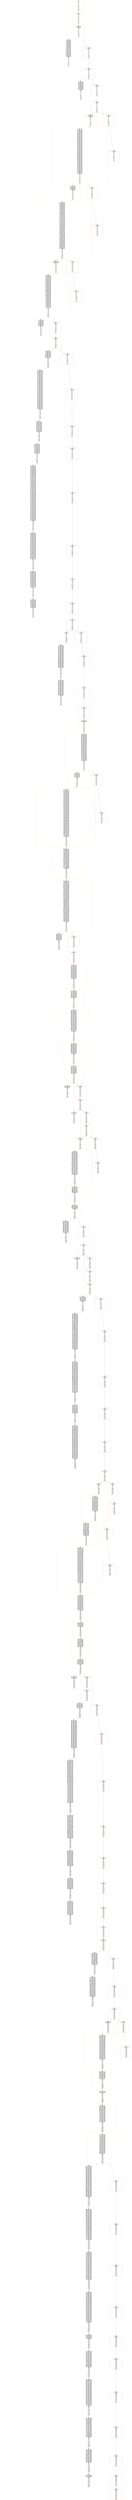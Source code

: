 strict digraph  {
"0\n0.00\nBalances\n0 - 0\n1 - 0\n2 - 0\n3 - 0\n4 - 0\n5 - 0\n6 - 0\n7 - 0\n8 - 0\n9 - 0\n10 - 0\n11 - 0\n12 - 0\n13 - 0\n14 - 0\n15 - 0\n16 - 0\n17 - 0\n18 - 0\n19 - 0" [color=darkorange, shape=square];
"1\n3.50\n1 - 0 mines 50 coins\nBalances\n0 - 50\n1 - 0\n2 - 0\n3 - 0\n4 - 0\n5 - 0\n6 - 0\n7 - 0\n8 - 0\n9 - 0\n10 - 0\n11 - 0\n12 - 0\n13 - 0\n14 - 0\n15 - 0\n16 - 0\n17 - 0\n18 - 0\n19 - 0" [color=darkorange, shape=square];
"29\n18.28\n8 - 4 pays 17 0 coins\n10 - 5 pays 6 0 coins\n50 - 1 mines 50 coins\nBalances\n0 - 50\n1 - 50\n2 - 0\n3 - 0\n4 - 0\n5 - 0\n6 - 0\n7 - 0\n8 - 0\n9 - 0\n10 - 0\n11 - 0\n12 - 0\n13 - 0\n14 - 0\n15 - 0\n16 - 0\n17 - 0\n18 - 0\n19 - 0" [color=darkorange, shape=square];
"53\n49.70\n2 - 1 pays 18 0 coins\n14 - 7 pays 0 0 coins\n41 - 5 pays 4 0 coins\n12 - 6 pays 12 0 coins\n38 - 19 pays 4 0 coins\n6 - 3 pays 18 0 coins\n24 - 12 pays 18 0 coins\n34 - 17 pays 3 0 coins\n20 - 10 pays 9 0 coins\n40 - 4 pays 6 0 coins\n22 - 11 pays 2 0 coins\n64 - 5 pays 18 0 coins\n70 - 10 pays 12 0 coins\n0 - 0 pays 14 0 coins\n4 - 2 pays 16 0 coins\n72 - 11 pays 12 0 coins\n66 - 6 pays 16 0 coins\n73 - 5 pays 4 0 coins\n28 - 14 pays 17 0 coins\n79 - 6 pays 11 0 coins\n81 - 6 pays 9 0 coins\n78 - 11 pays 4 0 coins\n32 - 16 pays 2 0 coins\n80 - 14 pays 1 0 coins\n67 - 3 pays 11 0 coins\n86 - 3 pays 13 0 coins\n82 - 6 pays 11 0 coins\n16 - 8 pays 13 0 coins\n88 - 6 pays 4 0 coins\n26 - 13 pays 14 0 coins\n92 - 13 pays 11 0 coins\n36 - 18 pays 11 0 coins\n69 - 17 pays 7 0 coins\n30 - 15 pays 19 0 coins\n94 - 13 pays 4 0 coins\n112 - 0 mines 50 coins\nBalances\n0 - 100\n1 - 50\n2 - 0\n3 - 0\n4 - 0\n5 - 0\n6 - 0\n7 - 0\n8 - 0\n9 - 0\n10 - 0\n11 - 0\n12 - 0\n13 - 0\n14 - 0\n15 - 0\n16 - 0\n17 - 0\n18 - 0\n19 - 0" [color=lightgray, shape=square];
"46\n49.70\n104 - 11 mines 50 coins\nBalances\n0 - 50\n1 - 50\n2 - 0\n3 - 0\n4 - 0\n5 - 0\n6 - 0\n7 - 0\n8 - 0\n9 - 0\n10 - 0\n11 - 50\n12 - 0\n13 - 0\n14 - 0\n15 - 0\n16 - 0\n17 - 0\n18 - 0\n19 - 0" [color=red, shape=square];
"73\n65.11\n199 - 11 mines 50 coins\nBalances\n0 - 50\n1 - 50\n2 - 0\n3 - 0\n4 - 0\n5 - 0\n6 - 0\n7 - 0\n8 - 0\n9 - 0\n10 - 0\n11 - 100\n12 - 0\n13 - 0\n14 - 0\n15 - 0\n16 - 0\n17 - 0\n18 - 0\n19 - 0" [color=red, shape=square];
"87\n88.88\n178 - 7 pays 11 0 coins\n184 - 4 pays 0 0 coins\n177 - 0 pays 14 50 coins\n158 - 19 pays 15 0 coins\n189 - 7 pays 14 0 coins\n136 - 17 pays 4 0 coins\n164 - 16 pays 7 0 coins\n150 - 10 pays 2 0 coins\n185 - 5 pays 8 0 coins\n211 - 7 pays 18 0 coins\n213 - 16 pays 6 0 coins\n157 - 18 pays 8 0 coins\n180 - 6 pays 12 0 coins\n210 - 19 pays 15 0 coins\n162 - 2 pays 17 0 coins\n183 - 14 pays 3 0 coins\n212 - 17 pays 15 0 coins\n231 - 1 mines 50 coins\nBalances\n0 - 0\n1 - 100\n2 - 0\n3 - 0\n4 - 0\n5 - 0\n6 - 0\n7 - 0\n8 - 0\n9 - 0\n10 - 0\n11 - 100\n12 - 0\n13 - 0\n14 - 50\n15 - 0\n16 - 0\n17 - 0\n18 - 0\n19 - 0" [color=lightgray, shape=square];
"82\n88.88\n226 - 11 mines 50 coins\nBalances\n0 - 50\n1 - 50\n2 - 0\n3 - 0\n4 - 0\n5 - 0\n6 - 0\n7 - 0\n8 - 0\n9 - 0\n10 - 0\n11 - 150\n12 - 0\n13 - 0\n14 - 0\n15 - 0\n16 - 0\n17 - 0\n18 - 0\n19 - 0" [color=red, shape=square];
"109\n89.67\n296 - 11 mines 50 coins\nBalances\n0 - 50\n1 - 50\n2 - 0\n3 - 0\n4 - 0\n5 - 0\n6 - 0\n7 - 0\n8 - 0\n9 - 0\n10 - 0\n11 - 200\n12 - 0\n13 - 0\n14 - 0\n15 - 0\n16 - 0\n17 - 0\n18 - 0\n19 - 0" [color=red, shape=square];
"126\n145.78\n279 - 3 pays 14 0 coins\n283 - 14 pays 1 0 coins\n302 - 14 pays 15 0 coins\n315 - 2 mines 50 coins\nBalances\n0 - 50\n1 - 50\n2 - 50\n3 - 0\n4 - 0\n5 - 0\n6 - 0\n7 - 0\n8 - 0\n9 - 0\n10 - 0\n11 - 200\n12 - 0\n13 - 0\n14 - 0\n15 - 0\n16 - 0\n17 - 0\n18 - 0\n19 - 0" [color=darkorange, shape=square];
"123\n145.78\n312 - 11 mines 50 coins\nBalances\n0 - 50\n1 - 50\n2 - 0\n3 - 0\n4 - 0\n5 - 0\n6 - 0\n7 - 0\n8 - 0\n9 - 0\n10 - 0\n11 - 250\n12 - 0\n13 - 0\n14 - 0\n15 - 0\n16 - 0\n17 - 0\n18 - 0\n19 - 0" [color=red, shape=square];
"149\n148.77\n270 - 17 pays 0 0 coins\n288 - 3 pays 7 0 coins\n278 - 9 pays 1 0 coins\n249 - 15 pays 14 0 coins\n284 - 7 pays 16 0 coins\n331 - 17 pays 10 0 coins\n282 - 0 pays 4 23 coins\n271 - 13 pays 5 0 coins\n333 - 3 pays 15 0 coins\n287 - 4 pays 17 0 coins\n310 - 14 pays 8 0 coins\n263 - 8 pays 4 0 coins\n342 - 14 pays 4 0 coins\n276 - 1 pays 14 44 coins\n268 - 18 pays 15 0 coins\n343 - 8 pays 12 0 coins\n286 - 11 pays 7 0 coins\n348 - 11 pays 6 79 coins\n338 - 0 pays 10 2 coins\n349 - 11 pays 10 97 coins\n269 - 19 pays 14 0 coins\n222 - 2 pays 15 0 coins\n272 - 16 pays 0 0 coins\n347 - 8 pays 11 0 coins\n354 - 11 pays 12 21 coins\n340 - 3 pays 10 0 coins\n341 - 4 pays 12 0 coins\n356 - 0 pays 15 21 coins\n360 - 4 pays 1 0 coins\n351 - 19 pays 1 0 coins\n281 - 6 pays 0 0 coins\n346 - 18 pays 13 0 coins\n359 - 3 pays 0 0 coins\n337 - 17 pays 10 0 coins\n353 - 2 pays 11 0 coins\n344 - 14 pays 7 0 coins\n362 - 4 pays 3 0 coins\n364 - 18 pays 2 0 coins\n366 - 3 pays 0 0 coins\n334 - 7 pays 18 0 coins\n374 - 3 pays 14 0 coins\n336 - 9 pays 10 0 coins\n355 - 16 pays 14 0 coins\n372 - 7 pays 8 0 coins\n285 - 10 pays 7 0 coins\n380 - 7 pays 0 0 coins\n383 - 7 pays 15 0 coins\n357 - 8 pays 15 0 coins\n339 - 13 pays 1 0 coins\n365 - 6 pays 18 0 coins\n367 - 17 pays 5 0 coins\n369 - 2 pays 1 0 coins\n371 - 18 pays 2 0 coins\n389 - 2 pays 13 0 coins\n392 - 2 pays 17 0 coins\n378 - 9 pays 18 0 coins\n266 - 5 pays 18 0 coins\n386 - 13 pays 15 0 coins\n387 - 6 pays 7 0 coins\n381 - 10 pays 6 0 coins\n335 - 15 pays 13 0 coins\n398 - 6 pays 2 0 coins\n393 - 2 pays 19 0 coins\n163 - 12 pays 18 0 coins\n397 - 13 pays 3 0 coins\n404 - 2 pays 8 0 coins\n401 - 15 pays 1 0 coins\n408 - 15 pays 2 0 coins\n399 - 10 pays 19 0 coins\n406 - 13 pays 3 0 coins\n409 - 15 pays 3 0 coins\n412 - 15 pays 4 0 coins\n395 - 5 pays 8 0 coins\n405 - 12 pays 14 0 coins\n407 - 2 pays 9 0 coins\n394 - 9 pays 1 0 coins\n377 - 16 pays 14 0 coins\n417 - 16 pays 15 0 coins\n402 - 6 pays 19 0 coins\n416 - 2 pays 17 0 coins\n410 - 10 pays 7 0 coins\n391 - 18 pays 6 0 coins\n373 - 4 pays 10 0 coins\n422 - 10 pays 6 0 coins\n363 - 19 pays 8 0 coins\n421 - 6 pays 16 0 coins\n413 - 15 pays 7 0 coins\n411 - 13 pays 7 0 coins\n414 - 5 pays 13 0 coins\n415 - 12 pays 10 0 coins\n419 - 16 pays 0 0 coins\n437 - 16 pays 9 0 coins\n375 - 3 pays 15 0 coins\n423 - 2 pays 12 0 coins\n449 - 1 mines 50 coins\nBalances\n0 - 4\n1 - 56\n2 - 50\n3 - 0\n4 - 23\n5 - 0\n6 - 79\n7 - 0\n8 - 0\n9 - 0\n10 - 99\n11 - 3\n12 - 21\n13 - 0\n14 - 44\n15 - 21\n16 - 0\n17 - 0\n18 - 0\n19 - 0" [color=darkorange, shape=square];
"152\n163.76\n452 - 11 mines 50 coins\nBalances\n0 - 50\n1 - 50\n2 - 0\n3 - 0\n4 - 0\n5 - 0\n6 - 0\n7 - 0\n8 - 0\n9 - 0\n10 - 0\n11 - 300\n12 - 0\n13 - 0\n14 - 0\n15 - 0\n16 - 0\n17 - 0\n18 - 0\n19 - 0" [color=red, shape=square];
"167\n200.17\n426 - 0 pays 0 1 coins\n439 - 1 pays 19 20 coins\n430 - 6 pays 0 0 coins\n433 - 15 pays 0 0 coins\n388 - 17 pays 12 0 coins\n424 - 18 pays 15 0 coins\n370 - 14 pays 11 0 coins\n434 - 13 pays 6 0 coins\n477 - 2 mines 50 coins\nBalances\n0 - 4\n1 - 36\n2 - 100\n3 - 0\n4 - 23\n5 - 0\n6 - 79\n7 - 0\n8 - 0\n9 - 0\n10 - 99\n11 - 3\n12 - 21\n13 - 0\n14 - 44\n15 - 21\n16 - 0\n17 - 0\n18 - 0\n19 - 20" [color=darkorange, shape=square];
"168\n200.17\n478 - 11 mines 50 coins\nBalances\n0 - 4\n1 - 56\n2 - 50\n3 - 0\n4 - 23\n5 - 0\n6 - 79\n7 - 0\n8 - 0\n9 - 0\n10 - 99\n11 - 53\n12 - 21\n13 - 0\n14 - 44\n15 - 21\n16 - 0\n17 - 0\n18 - 0\n19 - 0" [color=red, shape=square];
"199\n201.93\n435 - 5 pays 17 0 coins\n471 - 13 pays 4 0 coins\n468 - 17 pays 5 0 coins\n466 - 15 pays 17 0 coins\n495 - 15 pays 16 0 coins\n385 - 8 pays 15 0 coins\n476 - 5 pays 15 0 coins\n494 - 13 pays 3 0 coins\n499 - 5 pays 6 0 coins\n498 - 8 pays 17 0 coins\n442 - 2 pays 8 0 coins\n504 - 2 pays 13 25 coins\n384 - 7 pays 16 0 coins\n503 - 8 pays 19 0 coins\n497 - 15 pays 9 0 coins\n507 - 8 pays 3 0 coins\n506 - 7 pays 1 0 coins\n418 - 9 pays 5 0 coins\n510 - 8 pays 4 0 coins\n501 - 13 pays 4 0 coins\n425 - 4 pays 0 0 coins\n509 - 15 pays 12 0 coins\n440 - 3 pays 15 0 coins\n465 - 1 pays 5 25 coins\n428 - 19 pays 13 0 coins\n519 - 19 pays 10 0 coins\n469 - 18 pays 13 0 coins\n516 - 15 pays 7 0 coins\n511 - 7 pays 1 0 coins\n496 - 17 pays 7 0 coins\n436 - 12 pays 19 0 coins\n518 - 3 pays 7 0 coins\n526 - 12 pays 1 0 coins\n512 - 9 pays 0 0 coins\n470 - 14 pays 15 0 coins\n524 - 7 pays 19 0 coins\n438 - 16 pays 18 0 coins\n532 - 7 pays 11 0 coins\n514 - 13 pays 11 0 coins\n521 - 19 pays 2 0 coins\n531 - 12 pays 10 0 coins\n537 - 13 pays 17 0 coins\n522 - 18 pays 11 0 coins\n502 - 5 pays 2 0 coins\n536 - 7 pays 10 0 coins\n513 - 8 pays 7 0 coins\n543 - 18 pays 19 0 coins\n540 - 13 pays 9 0 coins\n525 - 17 pays 4 0 coins\n530 - 3 pays 16 0 coins\n533 - 14 pays 18 0 coins\n546 - 5 pays 18 0 coins\n553 - 5 pays 1 0 coins\n535 - 16 pays 10 0 coins\n548 - 18 pays 10 0 coins\n547 - 8 pays 12 0 coins\n557 - 8 pays 3 0 coins\n559 - 8 pays 17 0 coins\n554 - 5 pays 18 0 coins\n520 - 1 pays 6 2 coins\n560 - 8 pays 3 0 coins\n561 - 5 pays 7 0 coins\n549 - 13 pays 18 0 coins\n563 - 5 pays 13 0 coins\n505 - 2 pays 5 7 coins\n556 - 18 pays 10 0 coins\n569 - 18 pays 17 0 coins\n555 - 16 pays 1 0 coins\n571 - 18 pays 4 0 coins\n564 - 8 pays 12 0 coins\n567 - 1 pays 19 5 coins\n573 - 18 pays 5 0 coins\n550 - 17 pays 9 0 coins\n538 - 19 pays 13 0 coins\n523 - 15 pays 19 0 coins\n581 - 19 pays 4 0 coins\n534 - 9 pays 18 0 coins\n467 - 6 pays 14 0 coins\n568 - 2 pays 17 11 coins\n541 - 12 pays 3 0 coins\n552 - 14 pays 3 0 coins\n587 - 12 pays 5 0 coins\n551 - 3 pays 10 0 coins\n576 - 18 pays 0 0 coins\n566 - 5 pays 10 0 coins\n583 - 19 pays 4 0 coins\n597 - 19 pays 16 0 coins\n593 - 3 pays 11 0 coins\n599 - 3 pays 2 0 coins\n572 - 16 pays 0 0 coins\n585 - 9 pays 2 0 coins\n586 - 6 pays 11 0 coins\n584 - 15 pays 18 0 coins\n605 - 6 pays 19 0 coins\n604 - 15 pays 7 0 coins\n590 - 14 pays 0 0 coins\n595 - 18 pays 12 0 coins\n606 - 6 pays 12 0 coins\n628 - 10 mines 50 coins\nBalances\n0 - 4\n1 - 4\n2 - 57\n3 - 0\n4 - 23\n5 - 32\n6 - 81\n7 - 0\n8 - 0\n9 - 0\n10 - 149\n11 - 3\n12 - 21\n13 - 25\n14 - 44\n15 - 21\n16 - 0\n17 - 11\n18 - 0\n19 - 25" [color=darkorange, shape=square];
"190\n229.38\n618 - 11 mines 50 coins\nBalances\n0 - 4\n1 - 56\n2 - 50\n3 - 0\n4 - 23\n5 - 0\n6 - 79\n7 - 0\n8 - 0\n9 - 0\n10 - 99\n11 - 103\n12 - 21\n13 - 0\n14 - 44\n15 - 21\n16 - 0\n17 - 0\n18 - 0\n19 - 0" [color=red, shape=square];
"211\n238.37\n588 - 2 pays 10 11 coins\n598 - 19 pays 16 0 coins\n596 - 5 pays 11 0 coins\n641 - 1 mines 50 coins\nBalances\n0 - 4\n1 - 54\n2 - 46\n3 - 0\n4 - 23\n5 - 32\n6 - 81\n7 - 0\n8 - 0\n9 - 0\n10 - 160\n11 - 3\n12 - 21\n13 - 25\n14 - 44\n15 - 21\n16 - 0\n17 - 11\n18 - 0\n19 - 25" [color=darkorange, shape=square];
"215\n238.37\n645 - 11 mines 50 coins\nBalances\n0 - 4\n1 - 4\n2 - 57\n3 - 0\n4 - 23\n5 - 32\n6 - 81\n7 - 0\n8 - 0\n9 - 0\n10 - 149\n11 - 53\n12 - 21\n13 - 25\n14 - 44\n15 - 21\n16 - 0\n17 - 11\n18 - 0\n19 - 25" [color=red, shape=square];
"228\n244.26\n626 - 19 pays 2 0 coins\n609 - 18 pays 19 0 coins\n607 - 15 pays 0 0 coins\n544 - 7 pays 4 0 coins\n656 - 18 pays 0 0 coins\n574 - 8 pays 6 0 coins\n660 - 18 pays 4 0 coins\n582 - 17 pays 9 0 coins\n654 - 11 pays 14 2 coins\n603 - 9 pays 17 0 coins\n578 - 10 pays 9 0 coins\n666 - 9 pays 18 0 coins\n601 - 3 pays 15 0 coins\n663 - 17 pays 0 0 coins\n515 - 4 pays 3 0 coins\n657 - 19 pays 15 11 coins\n634 - 5 pays 0 0 coins\n662 - 18 pays 17 0 coins\n658 - 15 pays 8 4 coins\n668 - 3 pays 13 0 coins\n669 - 17 pays 1 0 coins\n591 - 12 pays 17 0 coins\n600 - 1 pays 3 11 coins\n671 - 5 pays 15 0 coins\n602 - 16 pays 13 0 coins\n675 - 19 pays 6 5 coins\n684 - 19 pays 16 4 coins\n673 - 18 pays 2 0 coins\n686 - 18 pays 1 0 coins\n670 - 4 pays 3 22 coins\n683 - 16 pays 13 0 coins\n565 - 13 pays 19 0 coins\n687 - 18 pays 12 0 coins\n665 - 10 pays 8 97 coins\n659 - 7 pays 4 0 coins\n693 - 7 pays 12 0 coins\n695 - 7 pays 6 0 coins\n674 - 15 pays 16 4 coins\n679 - 17 pays 5 0 coins\n681 - 1 pays 3 18 coins\n677 - 3 pays 12 0 coins\n689 - 16 pays 18 0 coins\n661 - 8 pays 10 0 coins\n667 - 9 pays 12 0 coins\n688 - 4 pays 17 1 coins\n701 - 16 pays 14 0 coins\n608 - 14 pays 8 0 coins\n678 - 0 pays 8 4 coins\n708 - 15 pays 5 3 coins\n610 - 6 pays 17 0 coins\n682 - 5 pays 14 0 coins\n704 - 9 pays 3 0 coins\n700 - 3 pays 17 0 coins\n613 - 2 pays 16 31 coins\n705 - 16 pays 7 0 coins\n702 - 8 pays 18 0 coins\n710 - 6 pays 8 19 coins\n707 - 14 pays 10 16 coins\n718 - 16 pays 9 0 coins\n699 - 17 pays 2 0 coins\n714 - 9 pays 6 0 coins\n719 - 6 pays 3 42 coins\n713 - 3 pays 7 0 coins\n709 - 0 pays 19 0 coins\n731 - 11 pays 14 1 coins\n711 - 15 pays 1 10 coins\n720 - 14 pays 1 0 coins\n712 - 5 pays 17 0 coins\n742 - 6 mines 50 coins\nBalances\n0 - 0\n1 - 35\n2 - 15\n3 - 93\n4 - 0\n5 - 35\n6 - 75\n7 - 0\n8 - 124\n9 - 0\n10 - 79\n11 - 0\n12 - 21\n13 - 25\n14 - 31\n15 - 11\n16 - 39\n17 - 12\n18 - 0\n19 - 5" [color=darkorange, shape=square];
"231\n426.16\n746 - 11 mines 50 coins\nBalances\n0 - 4\n1 - 4\n2 - 57\n3 - 0\n4 - 23\n5 - 32\n6 - 81\n7 - 0\n8 - 0\n9 - 0\n10 - 149\n11 - 103\n12 - 21\n13 - 25\n14 - 44\n15 - 21\n16 - 0\n17 - 11\n18 - 0\n19 - 25" [color=red, shape=square];
"250\n248.77\n730 - 1 pays 12 8 coins\n727 - 10 pays 19 12 coins\n761 - 10 pays 16 7 coins\n729 - 0 pays 1 0 coins\n692 - 18 pays 8 0 coins\n763 - 15 pays 17 6 coins\n723 - 17 pays 16 0 coins\n743 - 1 pays 15 4 coins\n768 - 1 pays 7 2 coins\n685 - 19 pays 12 5 coins\n766 - 15 pays 6 5 coins\n722 - 16 pays 18 0 coins\n778 - 2 mines 50 coins\nBalances\n0 - 0\n1 - 21\n2 - 65\n3 - 93\n4 - 0\n5 - 35\n6 - 80\n7 - 2\n8 - 124\n9 - 0\n10 - 60\n11 - 0\n12 - 34\n13 - 25\n14 - 31\n15 - 4\n16 - 46\n17 - 18\n18 - 0\n19 - 12" [color=lightgray, shape=square];
"254\n248.77\n782 - 11 mines 50 coins\nBalances\n0 - 0\n1 - 35\n2 - 15\n3 - 93\n4 - 0\n5 - 35\n6 - 75\n7 - 0\n8 - 124\n9 - 0\n10 - 79\n11 - 50\n12 - 21\n13 - 25\n14 - 31\n15 - 11\n16 - 39\n17 - 12\n18 - 0\n19 - 5" [color=red, shape=square];
"276\n261.09\n815 - 11 mines 50 coins\nBalances\n0 - 0\n1 - 35\n2 - 15\n3 - 93\n4 - 0\n5 - 35\n6 - 75\n7 - 0\n8 - 124\n9 - 0\n10 - 79\n11 - 100\n12 - 21\n13 - 25\n14 - 31\n15 - 11\n16 - 39\n17 - 12\n18 - 0\n19 - 5" [color=red, shape=square];
"289\n327.20\n680 - 12 pays 19 3 coins\n737 - 5 pays 2 0 coins\n765 - 18 pays 13 0 coins\n772 - 16 pays 10 0 coins\n725 - 9 pays 3 0 coins\n771 - 15 pays 12 11 coins\n796 - 2 pays 11 0 coins\n803 - 5 pays 14 29 coins\n802 - 10 pays 15 54 coins\n734 - 14 pays 7 28 coins\n838 - 10 pays 14 20 coins\n805 - 12 pays 9 10 coins\n836 - 1 pays 17 0 coins\n826 - 18 pays 17 0 coins\n849 - 17 mines 50 coins\nBalances\n0 - 0\n1 - 35\n2 - 15\n3 - 93\n4 - 0\n5 - 6\n6 - 75\n7 - 28\n8 - 124\n9 - 10\n10 - 5\n11 - 100\n12 - 19\n13 - 25\n14 - 52\n15 - 54\n16 - 39\n17 - 62\n18 - 0\n19 - 8" [color=lightgray, shape=square];
"287\n341.94\n847 - 11 mines 50 coins\nBalances\n0 - 0\n1 - 35\n2 - 15\n3 - 93\n4 - 0\n5 - 35\n6 - 75\n7 - 0\n8 - 124\n9 - 0\n10 - 79\n11 - 150\n12 - 21\n13 - 25\n14 - 31\n15 - 11\n16 - 39\n17 - 12\n18 - 0\n19 - 5" [color=red, shape=square];
"322\n341.94\n834 - 15 pays 4 3 coins\n690 - 13 pays 16 0 coins\n846 - 15 pays 6 2 coins\n828 - 16 pays 18 25 coins\n867 - 13 pays 10 0 coins\n840 - 14 pays 5 11 coins\n832 - 2 pays 18 4 coins\n831 - 19 pays 12 0 coins\n839 - 5 pays 18 1 coins\n871 - 14 pays 2 25 coins\n844 - 1 pays 9 20 coins\n829 - 9 pays 11 0 coins\n797 - 6 pays 2 3 coins\n827 - 17 pays 1 6 coins\n773 - 11 pays 6 3 coins\n880 - 9 pays 12 0 coins\n877 - 1 pays 18 3 coins\n868 - 15 pays 4 1 coins\n883 - 11 pays 10 43 coins\n842 - 4 pays 16 0 coins\n889 - 4 pays 10 0 coins\n845 - 18 pays 16 0 coins\n873 - 2 pays 14 6 coins\n881 - 6 pays 17 47 coins\n879 - 0 pays 3 0 coins\n890 - 4 pays 0 0 coins\n843 - 12 pays 7 16 coins\n884 - 9 pays 4 0 coins\n891 - 18 pays 4 0 coins\n872 - 16 pays 18 12 coins\n721 - 8 pays 11 0 coins\n726 - 3 pays 18 0 coins\n903 - 8 pays 16 25 coins\n799 - 7 pays 19 0 coins\n888 - 11 pays 9 2 coins\n874 - 19 pays 17 1 coins\n909 - 11 pays 16 13 coins\n907 - 7 pays 2 0 coins\n899 - 9 pays 8 0 coins\n915 - 9 pays 16 0 coins\n912 - 11 pays 17 5 coins\n916 - 9 pays 16 0 coins\n896 - 10 pays 8 1 coins\n911 - 19 pays 3 0 coins\n913 - 7 pays 11 0 coins\n925 - 19 pays 9 3 coins\n923 - 2 pays 4 3 coins\n924 - 7 pays 12 0 coins\n887 - 15 pays 6 9 coins\n918 - 9 pays 17 0 coins\n930 - 7 pays 12 0 coins\n936 - 14 pays 17 4 coins\n882 - 17 pays 8 8 coins\n869 - 13 pays 2 20 coins\n897 - 4 pays 5 0 coins\n917 - 11 pays 16 23 coins\n938 - 1 pays 2 12 coins\n945 - 11 pays 2 2 coins\n934 - 9 pays 4 0 coins\n943 - 4 pays 16 0 coins\n951 - 4 pays 13 0 coins\n952 - 9 pays 6 0 coins\n894 - 0 pays 1 0 coins\n958 - 9 pays 12 0 coins\n931 - 15 pays 1 8 coins\n961 - 15 pays 7 1 coins\n946 - 1 pays 14 0 coins\n959 - 0 pays 15 0 coins\n900 - 18 pays 16 0 coins\n962 - 15 pays 0 2 coins\n954 - 19 pays 4 3 coins\n940 - 17 pays 18 5 coins\n904 - 3 pays 15 46 coins\n968 - 19 pays 3 1 coins\n960 - 9 pays 14 0 coins\n978 - 9 pays 17 0 coins\n956 - 4 pays 0 0 coins\n979 - 12 pays 3 2 coins\n972 - 6 pays 8 14 coins\n988 - 10 pays 5 0 coins\n982 - 5 pays 11 3 coins\n987 - 8 pays 7 64 coins\n1012 - 0 mines 50 coins\nBalances\n0 - 52\n1 - 14\n2 - 64\n3 - 50\n4 - 10\n5 - 13\n6 - 25\n7 - 109\n8 - 58\n9 - 35\n10 - 47\n11 - 12\n12 - 1\n13 - 5\n14 - 18\n15 - 74\n16 - 63\n17 - 100\n18 - 50\n19 - 0" [color=lightgray, shape=square];
"311\n358.79\n1001 - 11 mines 50 coins\nBalances\n0 - 0\n1 - 35\n2 - 15\n3 - 93\n4 - 0\n5 - 35\n6 - 75\n7 - 0\n8 - 124\n9 - 0\n10 - 79\n11 - 200\n12 - 21\n13 - 25\n14 - 31\n15 - 11\n16 - 39\n17 - 12\n18 - 0\n19 - 5" [color=red, shape=square];
"330\n358.79\n965 - 18 pays 17 0 coins\n989 - 6 pays 15 1 coins\n950 - 11 pays 12 0 coins\n996 - 18 pays 9 0 coins\n969 - 17 pays 4 5 coins\n1025 - 17 pays 8 2 coins\n985 - 4 pays 9 0 coins\n983 - 9 pays 7 0 coins\n1023 - 18 pays 15 0 coins\n984 - 1 pays 18 4 coins\n990 - 5 pays 10 12 coins\n1024 - 0 pays 15 0 coins\n1027 - 4 pays 0 0 coins\n1031 - 1 pays 14 0 coins\n1033 - 4 pays 11 0 coins\n1035 - 4 pays 11 0 coins\n1032 - 0 pays 10 0 coins\n1026 - 17 pays 11 6 coins\n967 - 15 pays 16 0 coins\n1044 - 15 pays 13 9 coins\n1039 - 0 pays 4 0 coins\n1050 - 0 mines 50 coins\nBalances\n0 - 102\n1 - 10\n2 - 64\n3 - 50\n4 - 15\n5 - 1\n6 - 24\n7 - 109\n8 - 60\n9 - 35\n10 - 59\n11 - 18\n12 - 1\n13 - 14\n14 - 18\n15 - 66\n16 - 63\n17 - 87\n18 - 54\n19 - 0" [color=lightgray, shape=square];
"312\n520.28\n1002 - 11 mines 50 coins\nBalances\n0 - 0\n1 - 35\n2 - 15\n3 - 93\n4 - 0\n5 - 35\n6 - 75\n7 - 0\n8 - 124\n9 - 0\n10 - 79\n11 - 250\n12 - 21\n13 - 25\n14 - 31\n15 - 11\n16 - 39\n17 - 12\n18 - 0\n19 - 5" [color=red, shape=square];
"354\n520.28\n1047 - 15 pays 11 2 coins\n991 - 10 pays 15 42 coins\n1028 - 9 pays 10 0 coins\n1038 - 4 pays 13 0 coins\n935 - 7 pays 4 0 coins\n1074 - 9 pays 12 8 coins\n1048 - 0 pays 0 0 coins\n1042 - 17 pays 1 6 coins\n1073 - 11 pays 16 3 coins\n975 - 3 pays 13 4 coins\n1072 - 5 pays 4 0 coins\n1030 - 18 pays 6 0 coins\n1046 - 12 pays 9 0 coins\n1075 - 4 pays 5 0 coins\n1076 - 7 pays 8 13 coins\n1040 - 1 pays 3 2 coins\n1093 - 7 pays 15 15 coins\n1091 - 6 pays 18 0 coins\n1094 - 11 pays 6 9 coins\n1108 - 6 mines 50 coins\nBalances\n0 - 102\n1 - 14\n2 - 64\n3 - 48\n4 - 15\n5 - 1\n6 - 83\n7 - 81\n8 - 73\n9 - 27\n10 - 17\n11 - 8\n12 - 9\n13 - 18\n14 - 18\n15 - 121\n16 - 66\n17 - 81\n18 - 54\n19 - 0" [color=lightgray, shape=square];
"313\n574.59\n1003 - 11 mines 50 coins\nBalances\n0 - 0\n1 - 35\n2 - 15\n3 - 93\n4 - 0\n5 - 35\n6 - 75\n7 - 0\n8 - 124\n9 - 0\n10 - 79\n11 - 300\n12 - 21\n13 - 25\n14 - 31\n15 - 11\n16 - 39\n17 - 12\n18 - 0\n19 - 5" [color=red, shape=square];
"387\n574.59\n1082 - 13 pays 9 8 coins\n1085 - 14 pays 1 1 coins\n1125 - 14 pays 17 16 coins\n1128 - 19 pays 1 0 coins\n1098 - 3 pays 1 21 coins\n957 - 2 pays 4 1 coins\n1124 - 13 pays 16 3 coins\n1086 - 18 pays 7 0 coins\n1130 - 2 pays 14 5 coins\n1090 - 4 pays 19 0 coins\n995 - 16 pays 3 36 coins\n1071 - 10 pays 15 1 coins\n1133 - 13 pays 18 5 coins\n1136 - 18 pays 0 19 coins\n1077 - 9 pays 16 0 coins\n1142 - 18 pays 6 27 coins\n1137 - 4 pays 16 0 coins\n1089 - 12 pays 18 2 coins\n1141 - 13 pays 9 0 coins\n1135 - 2 pays 5 37 coins\n1147 - 8 pays 3 13 coins\n1153 - 8 pays 19 42 coins\n1129 - 19 pays 15 0 coins\n1100 - 6 pays 19 45 coins\n1079 - 17 pays 8 4 coins\n1078 - 0 pays 13 0 coins\n1158 - 0 pays 2 17 coins\n1159 - 0 pays 11 47 coins\n1150 - 13 pays 10 2 coins\n1149 - 12 pays 1 1 coins\n1132 - 1 pays 15 1 coins\n1143 - 9 pays 15 21 coins\n1166 - 16 pays 3 4 coins\n1139 - 10 pays 1 13 coins\n1131 - 3 pays 5 12 coins\n1096 - 7 pays 2 12 coins\n1175 - 18 pays 3 5 coins\n1173 - 5 pays 2 1 coins\n1155 - 19 pays 1 0 coins\n1178 - 14 pays 11 0 coins\n1185 - 19 pays 18 0 coins\n1156 - 6 pays 15 24 coins\n1165 - 1 pays 3 8 coins\n1145 - 4 pays 2 5 coins\n1172 - 3 pays 9 5 coins\n1163 - 12 pays 1 1 coins\n1194 - 12 pays 18 1 coins\n1160 - 0 pays 6 27 coins\n1179 - 9 pays 6 4 coins\n1195 - 12 pays 9 1 coins\n1157 - 17 pays 2 37 coins\n1174 - 7 pays 8 7 coins\n1201 - 17 pays 2 29 coins\n1189 - 6 pays 9 7 coins\n1180 - 16 pays 7 24 coins\n1188 - 19 pays 12 0 coins\n1068 - 15 pays 18 20 coins\n1162 - 13 pays 11 0 coins\n1200 - 12 pays 18 0 coins\n1191 - 4 pays 10 3 coins\n1202 - 7 pays 12 56 coins\n1210 - 19 pays 1 0 coins\n1234 - 19 pays 16 0 coins\n1211 - 15 pays 8 54 coins\n1246 - 15 pays 19 27 coins\n1250 - 13 pays 3 0 coins\n1220 - 8 pays 7 5 coins\n1245 - 19 pays 7 0 coins\n1227 - 2 pays 8 20 coins\n1259 - 19 pays 10 0 coins\n1249 - 15 pays 1 12 coins\n1261 - 1 pays 14 4 coins\n1264 - 19 pays 12 0 coins\n1273 - 19 pays 18 0 coins\n1277 - 19 pays 3 0 coins\n1279 - 19 pays 0 0 coins\n1281 - 19 pays 17 0 coins\n1270 - 1 pays 6 0 coins\n1247 - 11 pays 0 8 coins\n1280 - 6 pays 4 1 coins\n1257 - 8 pays 13 9 coins\n1214 - 12 pays 6 0 coins\n1286 - 19 pays 9 0 coins\n1219 - 4 pays 14 3 coins\n1298 - 4 pays 17 0 coins\n1297 - 19 pays 17 0 coins\n1313 - 0 pays 8 6 coins\n1320 - 3 pays 2 6 coins\n1294 - 12 pays 19 1 coins\n1311 - 19 pays 15 0 coins\n1326 - 19 pays 12 0 coins\n1329 - 17 pays 18 0 coins\n1334 - 19 pays 15 0 coins\n1345 - 4 pays 0 0 coins\n1322 - 12 pays 11 0 coins\n1349 - 18 pays 3 3 coins\n1362 - 12 pays 18 1 coins\n1375 - 4 pays 13 1 coins\n1343 - 19 pays 15 0 coins\n1384 - 19 pays 13 0 coins\n1382 - 4 pays 0 0 coins\n1377 - 12 pays 15 1 coins\n1396 - 12 pays 8 0 coins\n1389 - 19 pays 9 0 coins\n1408 - 1 pays 14 1 coins\n1400 - 12 pays 19 0 coins\n1399 - 13 pays 4 0 coins\n1417 - 1 pays 14 0 coins\n1416 - 15 pays 10 6 coins\n1418 - 6 pays 14 5 coins\n1435 - 12 pays 9 0 coins\n1451 - 0 pays 16 3 coins\n1407 - 19 pays 1 0 coins\n1465 - 19 pays 15 0 coins\n1477 - 19 pays 10 0 coins\n1483 - 19 pays 6 0 coins\n1508 - 15 mines 50 coins\nBalances\n0 - 29\n1 - 49\n2 - 108\n3 - 73\n4 - 5\n5 - 49\n6 - 59\n7 - 35\n8 - 95\n9 - 23\n10 - 14\n11 - 47\n12 - 56\n13 - 10\n14 - 19\n15 - 100\n16 - 8\n17 - 27\n18 - 29\n19 - 115" [color=lightgray, shape=square];
"314\n609.31\n1004 - 11 mines 50 coins\nBalances\n0 - 0\n1 - 35\n2 - 15\n3 - 93\n4 - 0\n5 - 35\n6 - 75\n7 - 0\n8 - 124\n9 - 0\n10 - 79\n11 - 350\n12 - 21\n13 - 25\n14 - 31\n15 - 11\n16 - 39\n17 - 12\n18 - 0\n19 - 5" [color=red, shape=square];
"402\n609.31\n1484 - 0 pays 14 5 coins\n1469 - 15 pays 18 50 coins\n1449 - 6 pays 7 3 coins\n1489 - 19 pays 16 0 coins\n1513 - 19 pays 16 0 coins\n1468 - 9 pays 2 0 coins\n1482 - 1 pays 2 2 coins\n1487 - 3 pays 17 47 coins\n1507 - 15 pays 0 16 coins\n1512 - 6 pays 12 4 coins\n1516 - 9 pays 4 5 coins\n1488 - 5 pays 7 13 coins\n1517 - 1 pays 19 0 coins\n1520 - 3 pays 0 20 coins\n1524 - 1 pays 17 4 coins\n1432 - 13 pays 2 1 coins\n1443 - 14 pays 8 8 coins\n1494 - 0 pays 0 10 coins\n1456 - 12 pays 16 0 coins\n1476 - 8 pays 3 26 coins\n1528 - 1 pays 11 7 coins\n1537 - 8 pays 15 35 coins\n1515 - 19 pays 1 0 coins\n1531 - 14 pays 9 10 coins\n1536 - 12 pays 9 1 coins\n1521 - 6 pays 19 9 coins\n1539 - 19 pays 4 0 coins\n1475 - 11 pays 0 3 coins\n1543 - 0 pays 13 8 coins\n1514 - 18 pays 5 2 coins\n1551 - 11 pays 16 18 coins\n1552 - 17 pays 18 22 coins\n1564 - 11 pays 16 11 coins\n1561 - 10 pays 14 3 coins\n1558 - 4 pays 7 4 coins\n1547 - 12 pays 2 0 coins\n1534 - 15 pays 18 22 coins\n1550 - 13 pays 16 8 coins\n1538 - 1 pays 4 4 coins\n1574 - 12 pays 8 1 coins\n1573 - 18 pays 6 1 coins\n1580 - 12 pays 18 1 coins\n1581 - 18 pays 5 26 coins\n1591 - 9 pays 19 1 coins\n1584 - 12 pays 14 0 coins\n1569 - 11 pays 18 15 coins\n1579 - 1 pays 7 0 coins\n1596 - 12 pays 4 1 coins\n1594 - 9 pays 11 2 coins\n1601 - 9 pays 2 13 coins\n1602 - 8 pays 1 24 coins\n1578 - 13 pays 8 0 coins\n1600 - 12 pays 13 1 coins\n1523 - 5 pays 18 1 coins\n1548 - 6 pays 18 22 coins\n1628 - 2 mines 50 coins\nBalances\n0 - 55\n1 - 56\n2 - 174\n3 - 32\n4 - 11\n5 - 63\n6 - 22\n7 - 55\n8 - 19\n9 - 13\n10 - 11\n11 - 9\n12 - 55\n13 - 10\n14 - 9\n15 - 47\n16 - 45\n17 - 56\n18 - 133\n19 - 125" [color=lightgray, shape=square];
"358\n626.08\n1112 - 11 mines 50 coins\nBalances\n0 - 0\n1 - 35\n2 - 15\n3 - 93\n4 - 0\n5 - 35\n6 - 75\n7 - 0\n8 - 124\n9 - 0\n10 - 79\n11 - 400\n12 - 21\n13 - 25\n14 - 31\n15 - 11\n16 - 39\n17 - 12\n18 - 0\n19 - 5" [color=red, shape=square];
"410\n626.08\n1595 - 16 pays 6 15 coins\n1585 - 18 pays 9 40 coins\n1622 - 11 pays 15 7 coins\n1606 - 13 pays 0 5 coins\n1616 - 16 pays 15 4 coins\n1614 - 18 pays 8 17 coins\n1590 - 10 pays 6 1 coins\n1609 - 12 pays 1 1 coins\n1643 - 12 pays 14 5 coins\n1576 - 15 pays 17 21 coins\n1611 - 5 pays 11 1 coins\n1644 - 12 pays 2 7 coins\n1598 - 1 pays 5 1 coins\n1589 - 14 pays 9 1 coins\n1636 - 9 pays 4 13 coins\n1648 - 13 pays 5 1 coins\n1549 - 19 pays 5 0 coins\n1612 - 4 pays 2 8 coins\n1610 - 3 pays 8 14 coins\n1613 - 6 pays 1 2 coins\n1651 - 14 pays 13 0 coins\n1650 - 1 pays 8 7 coins\n1665 - 1 pays 14 10 coins\n1658 - 19 pays 11 0 coins\n1640 - 18 pays 9 34 coins\n1646 - 5 pays 14 1 coins\n1675 - 18 pays 2 15 coins\n1672 - 3 pays 7 11 coins\n1676 - 5 pays 11 1 coins\n1685 - 5 pays 4 1 coins\n1641 - 10 pays 1 6 coins\n1670 - 7 pays 14 45 coins\n1683 - 0 pays 7 1 coins\n1699 - 2 mines 50 coins\nBalances\n0 - 59\n1 - 47\n2 - 254\n3 - 7\n4 - 17\n5 - 61\n6 - 36\n7 - 22\n8 - 57\n9 - 75\n10 - 4\n11 - 4\n12 - 42\n13 - 4\n14 - 69\n15 - 37\n16 - 26\n17 - 77\n18 - 27\n19 - 125" [color=lightgray, shape=square];
"369\n628.21\n1284 - 11 mines 50 coins\nBalances\n0 - 0\n1 - 35\n2 - 15\n3 - 93\n4 - 0\n5 - 35\n6 - 75\n7 - 0\n8 - 124\n9 - 0\n10 - 79\n11 - 450\n12 - 21\n13 - 25\n14 - 31\n15 - 11\n16 - 39\n17 - 12\n18 - 0\n19 - 5" [color=red, shape=square];
"433\n628.21\n1695 - 0 pays 3 39 coins\n1691 - 8 pays 18 35 coins\n1687 - 14 pays 5 7 coins\n1722 - 16 pays 8 1 coins\n1723 - 16 pays 1 5 coins\n1649 - 12 pays 13 5 coins\n1692 - 4 pays 3 11 coins\n1719 - 8 pays 0 11 coins\n1697 - 9 pays 18 20 coins\n1668 - 2 pays 5 19 coins\n1727 - 13 pays 5 4 coins\n1735 - 2 pays 19 79 coins\n1671 - 19 pays 1 0 coins\n1740 - 19 pays 4 35 coins\n1686 - 5 pays 8 1 coins\n1738 - 2 pays 12 57 coins\n1752 - 8 mines 50 coins\nBalances\n0 - 31\n1 - 52\n2 - 99\n3 - 57\n4 - 41\n5 - 90\n6 - 36\n7 - 22\n8 - 63\n9 - 55\n10 - 4\n11 - 4\n12 - 94\n13 - 5\n14 - 62\n15 - 37\n16 - 20\n17 - 77\n18 - 82\n19 - 169" [color=lightgray, shape=square];
"370\n628.21\n1285 - 11 mines 50 coins\nBalances\n0 - 0\n1 - 35\n2 - 15\n3 - 93\n4 - 0\n5 - 35\n6 - 75\n7 - 0\n8 - 124\n9 - 0\n10 - 79\n11 - 500\n12 - 21\n13 - 25\n14 - 31\n15 - 11\n16 - 39\n17 - 12\n18 - 0\n19 - 5" [color=red, shape=square];
"378\n628.21\n1498 - 11 mines 50 coins\nBalances\n0 - 0\n1 - 35\n2 - 15\n3 - 93\n4 - 0\n5 - 35\n6 - 75\n7 - 0\n8 - 124\n9 - 0\n10 - 79\n11 - 550\n12 - 21\n13 - 25\n14 - 31\n15 - 11\n16 - 39\n17 - 12\n18 - 0\n19 - 5" [color=red, shape=square];
"482\n677.48\n1804 - 0 mines 50 coins\nBalances\n0 - 50\n1 - 35\n2 - 15\n3 - 93\n4 - 0\n5 - 35\n6 - 75\n7 - 0\n8 - 124\n9 - 0\n10 - 79\n11 - 550\n12 - 21\n13 - 25\n14 - 31\n15 - 11\n16 - 39\n17 - 12\n18 - 0\n19 - 5" [color=lightgray, shape=square];
"417\n677.48\n1706 - 11 mines 50 coins\nBalances\n0 - 0\n1 - 35\n2 - 15\n3 - 93\n4 - 0\n5 - 35\n6 - 75\n7 - 0\n8 - 124\n9 - 0\n10 - 79\n11 - 600\n12 - 21\n13 - 25\n14 - 31\n15 - 11\n16 - 39\n17 - 12\n18 - 0\n19 - 5" [color=red, shape=square];
"495\n708.56\n1748 - 0 pays 6 12 coins\n1725 - 16 pays 0 4 coins\n1734 - 6 pays 18 2 coins\n1744 - 11 pays 1 34 coins\n1684 - 3 pays 16 34 coins\n1726 - 12 pays 7 18 coins\n1810 - 16 pays 14 19 coins\n1811 - 19 pays 12 0 coins\n1812 - 6 pays 9 39 coins\n1821 - 5 pays 1 1 coins\n1769 - 1 pays 15 27 coins\n1805 - 0 pays 3 0 coins\n1824 - 18 pays 17 0 coins\n1813 - 11 pays 18 340 coins\n1733 - 10 pays 8 2 coins\n1818 - 19 pays 9 3 coins\n1724 - 14 pays 0 11 coins\n1747 - 13 pays 9 0 coins\n1828 - 0 pays 18 0 coins\n1822 - 5 pays 1 13 coins\n1831 - 18 pays 12 0 coins\n1841 - 18 pays 1 0 coins\n1820 - 6 pays 13 20 coins\n1814 - 17 pays 11 4 coins\n1741 - 8 pays 4 84 coins\n1844 - 9 pays 12 0 coins\n1833 - 10 pays 19 37 coins\n1838 - 0 pays 8 0 coins\n1853 - 9 pays 11 0 coins\n1851 - 17 pays 10 8 coins\n1830 - 15 pays 6 1 coins\n1857 - 1 pays 6 2 coins\n1858 - 9 pays 12 0 coins\n1862 - 6 pays 3 3 coins\n1815 - 3 pays 9 17 coins\n1866 - 9 pays 18 0 coins\n1854 - 10 pays 6 0 coins\n1839 - 16 pays 13 13 coins\n1836 - 13 pays 3 4 coins\n1875 - 13 pays 19 12 coins\n1871 - 9 pays 3 0 coins\n1849 - 14 pays 10 3 coins\n1880 - 9 pays 3 0 coins\n1850 - 5 pays 14 9 coins\n1859 - 15 pays 7 10 coins\n1856 - 0 pays 18 0 coins\n1881 - 1 pays 8 4 coins\n1903 - 2 mines 50 coins\nBalances\n0 - 53\n1 - 50\n2 - 65\n3 - 49\n4 - 84\n5 - 12\n6 - 26\n7 - 28\n8 - 46\n9 - 59\n10 - 51\n11 - 180\n12 - 3\n13 - 42\n14 - 45\n15 - 27\n16 - 37\n17 - 0\n18 - 342\n19 - 51" [color=lightgray, shape=square];
"496\n708.56\n1904 - 11 mines 50 coins\nBalances\n0 - 0\n1 - 35\n2 - 15\n3 - 93\n4 - 0\n5 - 35\n6 - 75\n7 - 0\n8 - 124\n9 - 0\n10 - 79\n11 - 650\n12 - 21\n13 - 25\n14 - 31\n15 - 11\n16 - 39\n17 - 12\n18 - 0\n19 - 5" [color=red, shape=square];
"510\n715.16\n1768 - 4 pays 9 11 coins\n1883 - 13 pays 15 6 coins\n1891 - 1 pays 5 8 coins\n1874 - 16 pays 9 17 coins\n1864 - 7 pays 1 0 coins\n1885 - 9 pays 12 0 coins\n1852 - 8 pays 18 13 coins\n1928 - 9 pays 10 0 coins\n1923 - 13 pays 0 4 coins\n1873 - 10 pays 3 42 coins\n1887 - 15 pays 17 10 coins\n1920 - 11 pays 17 99 coins\n1888 - 0 pays 9 0 coins\n1937 - 0 pays 2 0 coins\n1926 - 7 pays 5 0 coins\n1932 - 10 pays 7 9 coins\n1924 - 1 pays 19 24 coins\n1897 - 4 pays 9 0 coins\n1846 - 18 pays 15 0 coins\n1930 - 13 pays 2 24 coins\n1940 - 7 pays 9 0 coins\n1893 - 19 pays 5 5 coins\n1953 - 7 pays 18 0 coins\n1934 - 15 pays 18 8 coins\n1959 - 7 pays 19 0 coins\n1938 - 0 pays 3 0 coins\n1951 - 4 pays 14 0 coins\n1929 - 9 pays 11 0 coins\n1963 - 7 pays 0 0 coins\n1950 - 18 pays 9 0 coins\n1884 - 14 pays 10 26 coins\n1973 - 9 pays 3 0 coins\n1978 - 2 mines 50 coins\nBalances\n0 - 57\n1 - 18\n2 - 139\n3 - 91\n4 - 73\n5 - 25\n6 - 26\n7 - 37\n8 - 33\n9 - 87\n10 - 26\n11 - 81\n12 - 3\n13 - 8\n14 - 19\n15 - 15\n16 - 20\n17 - 109\n18 - 363\n19 - 70" [color=lightgray, shape=square];
"497\n715.16\n1905 - 11 mines 50 coins\nBalances\n0 - 0\n1 - 35\n2 - 15\n3 - 93\n4 - 0\n5 - 35\n6 - 75\n7 - 0\n8 - 124\n9 - 0\n10 - 79\n11 - 700\n12 - 21\n13 - 25\n14 - 31\n15 - 11\n16 - 39\n17 - 12\n18 - 0\n19 - 5" [color=red, shape=square];
"498\n715.16\n1906 - 11 mines 50 coins\nBalances\n0 - 0\n1 - 35\n2 - 15\n3 - 93\n4 - 0\n5 - 35\n6 - 75\n7 - 0\n8 - 124\n9 - 0\n10 - 79\n11 - 750\n12 - 21\n13 - 25\n14 - 31\n15 - 11\n16 - 39\n17 - 12\n18 - 0\n19 - 5" [color=red, shape=square];
"551\n765.82\n1964 - 0 pays 16 0 coins\n1975 - 14 pays 12 24 coins\n2028 - 19 mines 50 coins\nBalances\n0 - 0\n1 - 35\n2 - 15\n3 - 93\n4 - 0\n5 - 35\n6 - 75\n7 - 0\n8 - 124\n9 - 0\n10 - 79\n11 - 750\n12 - 45\n13 - 25\n14 - 7\n15 - 11\n16 - 39\n17 - 12\n18 - 0\n19 - 55" [color=darkorange, shape=square];
"575\n776.73\n1966 - 5 pays 15 14 coins\n1965 - 16 pays 15 26 coins\n1969 - 1 pays 3 2 coins\n1944 - 11 pays 4 245 coins\n1961 - 10 pays 6 68 coins\n1970 - 7 pays 17 0 coins\n1947 - 8 pays 4 55 coins\n2045 - 16 pays 7 12 coins\n1971 - 3 pays 0 52 coins\n1972 - 15 pays 19 11 coins\n2049 - 7 pays 16 0 coins\n1967 - 4 pays 1 0 coins\n1948 - 6 pays 10 16 coins\n2054 - 3 pays 7 30 coins\n2047 - 11 pays 1 139 coins\n2060 - 3 pays 15 9 coins\n2056 - 7 pays 10 0 coins\n2046 - 1 pays 12 2 coins\n2000 - 13 pays 3 19 coins\n2062 - 7 pays 15 0 coins\n2066 - 13 pays 4 6 coins\n2064 - 1 pays 7 2 coins\n2011 - 5 pays 9 0 coins\n1997 - 18 pays 7 0 coins\n2051 - 8 pays 0 17 coins\n2073 - 0 pays 5 0 coins\n2002 - 9 pays 6 0 coins\n2070 - 5 pays 7 9 coins\n2080 - 5 pays 11 10 coins\n2058 - 6 pays 13 0 coins\n2083 - 6 pays 4 10 coins\n1977 - 12 pays 7 12 coins\n2079 - 14 pays 8 2 coins\n2057 - 4 pays 19 0 coins\n2081 - 16 pays 9 0 coins\n2094 - 1 pays 17 17 coins\n2092 - 4 pays 5 0 coins\n2099 - 4 pays 6 0 coins\n2078 - 9 pays 11 0 coins\n2065 - 7 pays 14 0 coins\n2075 - 0 pays 18 0 coins\n2088 - 12 pays 1 1 coins\n2101 - 8 pays 5 5 coins\n2072 - 18 pays 8 0 coins\n1960 - 19 pays 6 5 coins\n2104 - 7 pays 1 0 coins\n2106 - 12 pays 6 3 coins\n2111 - 19 pays 0 0 coins\n2116 - 19 pays 15 4 coins\n2107 - 18 pays 16 0 coins\n2121 - 15 pays 18 0 coins\n2110 - 7 pays 11 0 coins\n2130 - 7 pays 13 0 coins\n2105 - 0 pays 11 0 coins\n2127 - 6 pays 10 38 coins\n2122 - 19 pays 7 4 coins\n2145 - 2 mines 50 coins\nBalances\n0 - 69\n1 - 152\n2 - 65\n3 - 23\n4 - 316\n5 - 7\n6 - 87\n7 - 69\n8 - 49\n9 - 0\n10 - 65\n11 - 376\n12 - 31\n13 - 0\n14 - 5\n15 - 53\n16 - 1\n17 - 29\n18 - 0\n19 - 53" [color=darkorange, shape=square];
"587\n863.22\n2103 - 9 pays 2 0 coins\n2119 - 8 pays 1 48 coins\n2129 - 15 pays 7 1 coins\n2120 - 10 pays 8 41 coins\n2128 - 18 pays 12 0 coins\n2131 - 7 pays 6 0 coins\n2138 - 14 pays 19 1 coins\n1945 - 17 pays 3 3 coins\n2173 - 2 mines 50 coins\nBalances\n0 - 69\n1 - 200\n2 - 115\n3 - 26\n4 - 316\n5 - 7\n6 - 87\n7 - 70\n8 - 42\n9 - 0\n10 - 24\n11 - 376\n12 - 31\n13 - 0\n14 - 4\n15 - 52\n16 - 1\n17 - 26\n18 - 0\n19 - 54" [color=darkorange, shape=square];
"593\n863.22\n2179 - 11 mines 50 coins\nBalances\n0 - 69\n1 - 152\n2 - 65\n3 - 23\n4 - 316\n5 - 7\n6 - 87\n7 - 69\n8 - 49\n9 - 0\n10 - 65\n11 - 426\n12 - 31\n13 - 0\n14 - 5\n15 - 53\n16 - 1\n17 - 29\n18 - 0\n19 - 53" [color=red, shape=square];
"617\n887.60\n2133 - 11 pays 17 52 coins\n2172 - 1 pays 0 5 coins\n2170 - 17 pays 1 10 coins\n2165 - 18 pays 11 0 coins\n2164 - 10 pays 9 21 coins\n2135 - 6 pays 2 9 coins\n2196 - 17 pays 12 12 coins\n2199 - 6 pays 7 54 coins\n2202 - 17 pays 9 1 coins\n2132 - 0 pays 14 0 coins\n2102 - 4 pays 13 0 coins\n2113 - 2 pays 10 8 coins\n2115 - 12 pays 5 12 coins\n2168 - 14 pays 5 4 coins\n2195 - 3 pays 2 24 coins\n2203 - 0 pays 2 0 coins\n2157 - 9 pays 2 0 coins\n2214 - 0 pays 10 0 coins\n2197 - 18 pays 10 0 coins\n2171 - 11 pays 2 280 coins\n2166 - 7 pays 0 0 coins\n2215 - 9 pays 18 0 coins\n2223 - 7 pays 15 0 coins\n2162 - 15 pays 18 2 coins\n2225 - 7 pays 6 0 coins\n2205 - 4 pays 14 0 coins\n2219 - 18 pays 9 0 coins\n2233 - 4 pays 5 0 coins\n2227 - 15 pays 9 1 coins\n2207 - 2 pays 18 10 coins\n2134 - 19 pays 15 3 coins\n2241 - 2 pays 6 15 coins\n2236 - 17 pays 7 2 coins\n2238 - 15 pays 3 10 coins\n2224 - 9 pays 4 0 coins\n2240 - 12 pays 3 1 coins\n2242 - 19 pays 18 15 coins\n2248 - 15 pays 17 10 coins\n2260 - 15 pays 7 8 coins\n2235 - 4 pays 14 0 coins\n2261 - 15 pays 5 7 coins\n2229 - 7 pays 10 0 coins\n2237 - 3 pays 12 0 coins\n2246 - 6 pays 19 16 coins\n2264 - 15 pays 16 3 coins\n2234 - 18 pays 9 0 coins\n2267 - 7 pays 1 0 coins\n2279 - 7 pays 5 0 coins\n2278 - 18 pays 7 0 coins\n2280 - 7 pays 0 0 coins\n2254 - 19 pays 5 34 coins\n2217 - 0 pays 2 0 coins\n2194 - 1 pays 10 33 coins\n2249 - 9 pays 12 0 coins\n2291 - 9 pays 3 0 coins\n2244 - 2 pays 3 3 coins\n2268 - 12 pays 13 15 coins\n2281 - 18 pays 13 0 coins\n2286 - 0 pays 8 0 coins\n2298 - 18 pays 16 0 coins\n2295 - 2 pays 7 7 coins\n2275 - 15 pays 0 7 coins\n2299 - 0 pays 16 0 coins\n2284 - 7 pays 1 0 coins\n2315 - 7 pays 15 0 coins\n2263 - 4 pays 8 0 coins\n2292 - 9 pays 4 0 coins\n2303 - 2 pays 8 11 coins\n2316 - 17 pays 6 0 coins\n2317 - 7 pays 3 0 coins\n2319 - 4 pays 18 0 coins\n2314 - 8 pays 14 4 coins\n2331 - 4 pays 16 0 coins\n2320 - 9 pays 13 0 coins\n2309 - 0 pays 17 0 coins\n2322 - 2 pays 1 3 coins\n2343 - 0 pays 13 0 coins\n2290 - 1 pays 10 14 coins\n2342 - 9 pays 11 0 coins\n2357 - 9 pays 4 0 coins\n2359 - 9 pays 1 0 coins\n2360 - 9 pays 1 0 coins\n2302 - 18 pays 1 0 coins\n2329 - 7 pays 10 0 coins\n2351 - 3 pays 7 2 coins\n2338 - 4 pays 14 0 coins\n2365 - 4 pays 0 0 coins\n2361 - 9 pays 14 0 coins\n2362 - 18 pays 11 0 coins\n2368 - 9 pays 7 0 coins\n2350 - 2 pays 16 8 coins\n2354 - 0 pays 10 0 coins\n2363 - 7 pays 15 0 coins\n2377 - 10 pays 1 0 coins\n2375 - 0 pays 9 0 coins\n2366 - 18 pays 19 0 coins\n2371 - 2 pays 18 9 coins\n2367 - 4 pays 11 0 coins\n2384 - 4 pays 10 0 coins\n2398 - 1 mines 50 coins\nBalances\n0 - 81\n1 - 211\n2 - 354\n3 - 14\n4 - 316\n5 - 64\n6 - 23\n7 - 143\n8 - 49\n9 - 23\n10 - 58\n11 - 44\n12 - 15\n13 - 15\n14 - 4\n15 - 7\n16 - 12\n17 - 63\n18 - 36\n19 - 18" [color=darkorange, shape=square];
"614\n963.09\n2395 - 11 mines 50 coins\nBalances\n0 - 69\n1 - 152\n2 - 65\n3 - 23\n4 - 316\n5 - 7\n6 - 87\n7 - 69\n8 - 49\n9 - 0\n10 - 65\n11 - 476\n12 - 31\n13 - 0\n14 - 5\n15 - 53\n16 - 1\n17 - 29\n18 - 0\n19 - 53" [color=red, shape=square];
"628\n973.15\n2386 - 14 pays 10 1 coins\n2380 - 18 pays 8 0 coins\n2379 - 10 pays 9 22 coins\n2408 - 18 pays 16 0 coins\n2370 - 9 pays 6 0 coins\n2373 - 17 pays 14 6 coins\n2413 - 18 pays 8 0 coins\n2378 - 5 pays 7 19 coins\n2383 - 2 pays 14 9 coins\n2385 - 4 pays 15 0 coins\n2415 - 9 pays 14 0 coins\n2352 - 13 pays 16 12 coins\n2420 - 5 pays 15 0 coins\n2426 - 5 pays 15 0 coins\n2376 - 7 pays 1 0 coins\n2424 - 4 pays 14 59 coins\n2423 - 2 pays 0 8 coins\n2355 - 1 pays 8 1 coins\n2340 - 8 pays 3 8 coins\n2416 - 18 pays 13 0 coins\n2434 - 4 pays 11 151 coins\n2432 - 2 pays 10 45 coins\n2428 - 7 pays 18 17 coins\n2312 - 15 pays 6 7 coins\n2435 - 11 pays 12 10 coins\n2437 - 18 pays 5 0 coins\n2425 - 13 pays 9 0 coins\n2412 - 10 pays 16 5 coins\n2450 - 10 pays 18 30 coins\n2429 - 5 pays 10 1 coins\n2443 - 7 pays 5 54 coins\n2453 - 5 pays 18 5 coins\n2444 - 2 pays 5 40 coins\n2431 - 1 pays 7 65 coins\n2381 - 0 pays 9 0 coins\n2447 - 11 pays 8 4 coins\n2457 - 2 pays 10 25 coins\n2454 - 7 pays 16 21 coins\n2414 - 16 pays 18 0 coins\n2417 - 17 pays 8 16 coins\n2464 - 16 pays 9 0 coins\n2468 - 1 mines 50 coins\nBalances\n0 - 89\n1 - 195\n2 - 227\n3 - 22\n4 - 106\n5 - 133\n6 - 30\n7 - 135\n8 - 62\n9 - 45\n10 - 73\n11 - 181\n12 - 25\n13 - 3\n14 - 77\n15 - 0\n16 - 50\n17 - 41\n18 - 88\n19 - 18" [color=darkorange, shape=square];
"648\n984.27\n2448 - 18 pays 11 0 coins\n2452 - 12 pays 10 10 coins\n2433 - 6 pays 0 13 coins\n2489 - 6 pays 16 17 coins\n2459 - 0 pays 10 4 coins\n2449 - 13 pays 4 0 coins\n2460 - 11 pays 19 87 coins\n2465 - 16 pays 0 0 coins\n2461 - 2 pays 13 47 coins\n2466 - 17 pays 8 10 coins\n2493 - 11 pays 19 45 coins\n2491 - 0 pays 1 40 coins\n2458 - 1 pays 5 110 coins\n2418 - 14 pays 12 0 coins\n2500 - 11 pays 15 42 coins\n2462 - 7 pays 1 60 coins\n2427 - 9 pays 16 0 coins\n2463 - 3 pays 1 20 coins\n2498 - 2 pays 3 83 coins\n2455 - 5 pays 4 5 coins\n2451 - 10 pays 2 48 coins\n2503 - 14 pays 0 4 coins\n2436 - 8 pays 6 8 coins\n2441 - 4 pays 12 54 coins\n2521 - 4 pays 9 11 coins\n2512 - 2 pays 17 29 coins\n2509 - 9 pays 12 0 coins\n2492 - 13 pays 11 0 coins\n2515 - 10 pays 5 8 coins\n2526 - 13 pays 18 0 coins\n2499 - 17 pays 1 15 coins\n2507 - 7 pays 2 26 coins\n2529 - 17 pays 15 3 coins\n2527 - 10 pays 16 15 coins\n2467 - 18 pays 5 0 coins\n2530 - 7 pays 6 41 coins\n2528 - 13 pays 4 0 coins\n2536 - 13 pays 10 0 coins\n2514 - 5 pays 13 0 coins\n2518 - 8 pays 5 33 coins\n2546 - 7 pays 16 5 coins\n2548 - 0 pays 18 4 coins\n2538 - 13 pays 0 0 coins\n2543 - 5 pays 0 7 coins\n2525 - 9 pays 11 0 coins\n2559 - 12 pays 4 9 coins\n2519 - 3 pays 8 2 coins\n2553 - 13 pays 4 0 coins\n2544 - 8 pays 11 21 coins\n2524 - 2 pays 6 58 coins\n2496 - 16 pays 7 0 coins\n2560 - 9 pays 1 0 coins\n2571 - 9 pays 1 0 coins\n2558 - 5 pays 10 2 coins\n2574 - 9 pays 17 0 coins\n2566 - 13 pays 15 0 coins\n2582 - 17 pays 3 7 coins\n2517 - 14 pays 1 3 coins\n2534 - 18 pays 10 0 coins\n2578 - 13 pays 11 0 coins\n2587 - 18 pays 4 0 coins\n2569 - 16 pays 15 0 coins\n2592 - 16 pays 14 0 coins\n2588 - 13 pays 15 0 coins\n2581 - 12 pays 19 4 coins\n2577 - 9 pays 18 0 coins\n2601 - 9 pays 1 0 coins\n2594 - 16 pays 3 0 coins\n2602 - 9 pays 7 0 coins\n2604 - 16 pays 3 0 coins\n2610 - 16 pays 15 0 coins\n2550 - 0 pays 19 22 coins\n2572 - 19 pays 7 17 coins\n2611 - 16 pays 15 1 coins\n2605 - 9 pays 7 0 coins\n2575 - 5 pays 14 7 coins\n2595 - 13 pays 18 0 coins\n2589 - 18 pays 9 0 coins\n2617 - 9 pays 12 0 coins\n2586 - 14 pays 0 2 coins\n2619 - 5 pays 16 5 coins\n2637 - 5 pays 3 3 coins\n2626 - 18 pays 2 0 coins\n2633 - 9 pays 0 0 coins\n2561 - 1 pays 12 22 coins\n2635 - 14 pays 18 3 coins\n2655 - 1 mines 50 coins\nBalances\n0 - 45\n1 - 251\n2 - 84\n3 - 93\n4 - 55\n5 - 255\n6 - 107\n7 - 20\n8 - 12\n9 - 56\n10 - 18\n11 - 28\n12 - 78\n13 - 50\n14 - 72\n15 - 46\n16 - 91\n17 - 35\n18 - 95\n19 - 159" [color=darkorange, shape=square];
"668\n1009.08\n2650 - 3 pays 5 0 coins\n2651 - 14 pays 19 0 coins\n2646 - 6 pays 17 55 coins\n2639 - 0 pays 2 21 coins\n2660 - 14 pays 0 0 coins\n2616 - 16 pays 14 1 coins\n2678 - 14 pays 8 0 coins\n2648 - 19 pays 4 54 coins\n2644 - 9 pays 13 0 coins\n2620 - 13 pays 11 0 coins\n2638 - 5 pays 1 5 coins\n2682 - 19 pays 1 12 coins\n2691 - 1 mines 50 coins\nBalances\n0 - 24\n1 - 318\n2 - 105\n3 - 93\n4 - 109\n5 - 250\n6 - 52\n7 - 20\n8 - 12\n9 - 56\n10 - 18\n11 - 28\n12 - 78\n13 - 50\n14 - 73\n15 - 46\n16 - 90\n17 - 90\n18 - 95\n19 - 93" [color=lightgray, shape=square];
"674\n1009.08\n2697 - 11 mines 50 coins\nBalances\n0 - 45\n1 - 251\n2 - 84\n3 - 93\n4 - 55\n5 - 255\n6 - 107\n7 - 20\n8 - 12\n9 - 56\n10 - 18\n11 - 78\n12 - 78\n13 - 50\n14 - 72\n15 - 46\n16 - 91\n17 - 35\n18 - 95\n19 - 159" [color=red, shape=square];
"694\n1034.56\n2767 - 11 mines 50 coins\nBalances\n0 - 45\n1 - 251\n2 - 84\n3 - 93\n4 - 55\n5 - 255\n6 - 107\n7 - 20\n8 - 12\n9 - 56\n10 - 18\n11 - 128\n12 - 78\n13 - 50\n14 - 72\n15 - 46\n16 - 91\n17 - 35\n18 - 95\n19 - 159" [color=red, shape=square];
"718\n1044.78\n2754 - 19 pays 15 13 coins\n2748 - 6 pays 7 24 coins\n2745 - 17 pays 15 23 coins\n2731 - 12 pays 2 20 coins\n2784 - 6 pays 8 42 coins\n2642 - 18 pays 11 0 coins\n2680 - 16 pays 5 2 coins\n2791 - 16 pays 0 7 coins\n2789 - 18 pays 13 63 coins\n2718 - 4 pays 8 21 coins\n2746 - 15 pays 2 0 coins\n2760 - 3 pays 8 8 coins\n2743 - 13 pays 17 2 coins\n2790 - 8 pays 2 3 coins\n2785 - 17 pays 19 8 coins\n2793 - 11 pays 13 24 coins\n2759 - 0 pays 18 45 coins\n2801 - 8 pays 16 6 coins\n2756 - 5 pays 11 96 coins\n2786 - 19 pays 11 31 coins\n2783 - 7 pays 17 0 coins\n2645 - 1 pays 9 78 coins\n2800 - 13 pays 3 3 coins\n2799 - 3 pays 19 23 coins\n2817 - 5 pays 9 125 coins\n2798 - 15 pays 3 6 coins\n2796 - 12 pays 0 2 coins\n2822 - 15 pays 4 4 coins\n2836 - 2 mines 50 coins\nBalances\n0 - 9\n1 - 173\n2 - 157\n3 - 71\n4 - 38\n5 - 36\n6 - 41\n7 - 44\n8 - 74\n9 - 259\n10 - 18\n11 - 231\n12 - 56\n13 - 132\n14 - 72\n15 - 72\n16 - 88\n17 - 6\n18 - 77\n19 - 146" [color=darkorange, shape=square];
"746\n1080.65\n2794 - 16 pays 1 18 coins\n2812 - 7 pays 12 14 coins\n2797 - 4 pays 19 38 coins\n2814 - 13 pays 4 33 coins\n2850 - 1 pays 0 162 coins\n2811 - 19 pays 18 69 coins\n2825 - 12 pays 4 46 coins\n2851 - 7 pays 11 5 coins\n2732 - 9 pays 14 23 coins\n2804 - 11 pays 9 22 coins\n2816 - 10 pays 16 17 coins\n2747 - 14 pays 7 25 coins\n2830 - 16 pays 4 33 coins\n2865 - 16 pays 17 20 coins\n2888 - 15 mines 50 coins\nBalances\n0 - 171\n1 - 29\n2 - 157\n3 - 71\n4 - 112\n5 - 36\n6 - 41\n7 - 50\n8 - 74\n9 - 258\n10 - 1\n11 - 214\n12 - 24\n13 - 99\n14 - 70\n15 - 122\n16 - 34\n17 - 26\n18 - 146\n19 - 115" [color=darkorange, shape=square];
"753\n1093.56\n2824 - 15 pays 10 28 coins\n2857 - 12 pays 2 20 coins\n2868 - 17 pays 9 5 coins\n2860 - 7 pays 14 10 coins\n2852 - 5 pays 8 5 coins\n2859 - 0 pays 9 30 coins\n2863 - 14 pays 9 24 coins\n2895 - 0 pays 6 29 coins\n2893 - 7 pays 3 0 coins\n2792 - 2 pays 11 74 coins\n2898 - 7 pays 6 8 coins\n2897 - 0 pays 17 5 coins\n2861 - 9 pays 7 52 coins\n2901 - 0 pays 4 16 coins\n2899 - 7 pays 5 0 coins\n2902 - 7 pays 17 5 coins\n2795 - 18 pays 1 12 coins\n2855 - 13 pays 18 6 coins\n2864 - 11 pays 15 68 coins\n2854 - 4 pays 6 22 coins\n2900 - 2 pays 11 42 coins\n2870 - 15 pays 5 8 coins\n2917 - 15 pays 4 20 coins\n2896 - 14 pays 17 33 coins\n2914 - 4 pays 2 30 coins\n2867 - 16 pays 18 28 coins\n2906 - 18 pays 17 5 coins\n2892 - 17 pays 18 8 coins\n2921 - 4 pays 0 52 coins\n2919 - 15 pays 1 8 coins\n2809 - 8 pays 19 1 coins\n2928 - 8 pays 12 0 coins\n2905 - 7 pays 10 9 coins\n2927 - 15 pays 0 12 coins\n2904 - 9 pays 17 9 coins\n2929 - 8 pays 18 7 coins\n2934 - 15 pays 6 23 coins\n2911 - 11 pays 16 103 coins\n2913 - 3 pays 10 58 coins\n2883 - 10 pays 7 1 coins\n2866 - 19 pays 7 21 coins\n2946 - 2 pays 4 34 coins\n2941 - 8 pays 11 9 coins\n2931 - 7 pays 17 6 coins\n2967 - 5 mines 50 coins\nBalances\n0 - 155\n1 - 49\n2 - 57\n3 - 13\n4 - 78\n5 - 89\n6 - 123\n7 - 86\n8 - 62\n9 - 256\n10 - 95\n11 - 168\n12 - 4\n13 - 93\n14 - 23\n15 - 91\n16 - 109\n17 - 76\n18 - 178\n19 - 95" [color=darkorange, shape=square];
"770\n1102.87\n2932 - 14 pays 0 1 coins\n2947 - 17 pays 9 26 coins\n2938 - 5 pays 2 73 coins\n2956 - 4 pays 10 27 coins\n2940 - 9 pays 12 36 coins\n2957 - 16 pays 1 73 coins\n2958 - 6 pays 10 67 coins\n2907 - 13 pays 9 16 coins\n2959 - 8 pays 3 3 coins\n2942 - 15 pays 10 9 coins\n2988 - 6 pays 18 15 coins\n2990 - 8 pays 0 50 coins\n2964 - 17 pays 9 6 coins\n2994 - 6 pays 9 10 coins\n2992 - 15 pays 6 21 coins\n2944 - 10 pays 18 6 coins\n3001 - 10 pays 18 15 coins\n2995 - 8 pays 7 1 coins\n2943 - 11 pays 2 12 coins\n2903 - 0 pays 6 2 coins\n2981 - 4 pays 8 23 coins\n3013 - 19 mines 50 coins\nBalances\n0 - 204\n1 - 122\n2 - 142\n3 - 16\n4 - 28\n5 - 16\n6 - 54\n7 - 87\n8 - 31\n9 - 278\n10 - 177\n11 - 156\n12 - 40\n13 - 77\n14 - 22\n15 - 61\n16 - 36\n17 - 44\n18 - 214\n19 - 145" [color=darkorange, shape=square];
"798\n1105.78\n3003 - 10 pays 17 13 coins\n3004 - 8 pays 0 13 coins\n3007 - 4 pays 7 4 coins\n2960 - 7 pays 10 8 coins\n2998 - 17 pays 2 0 coins\n3011 - 10 pays 18 8 coins\n2985 - 5 pays 11 4 coins\n3035 - 7 pays 14 16 coins\n3040 - 7 pays 14 5 coins\n3042 - 7 pays 15 29 coins\n3009 - 15 pays 6 50 coins\n3041 - 1 pays 6 9 coins\n3037 - 10 pays 11 0 coins\n3006 - 11 pays 9 95 coins\n3002 - 6 pays 18 37 coins\n3061 - 1 mines 50 coins\nBalances\n0 - 217\n1 - 163\n2 - 142\n3 - 16\n4 - 24\n5 - 12\n6 - 76\n7 - 33\n8 - 18\n9 - 373\n10 - 164\n11 - 65\n12 - 40\n13 - 77\n14 - 43\n15 - 40\n16 - 36\n17 - 57\n18 - 259\n19 - 145" [color=darkorange, shape=square];
"812\n1136.92\n3044 - 1 pays 0 19 coins\n3045 - 5 pays 16 8 coins\n2989 - 13 pays 15 7 coins\n3080 - 2 mines 50 coins\nBalances\n0 - 236\n1 - 144\n2 - 192\n3 - 16\n4 - 24\n5 - 4\n6 - 76\n7 - 33\n8 - 18\n9 - 373\n10 - 164\n11 - 65\n12 - 40\n13 - 70\n14 - 43\n15 - 47\n16 - 44\n17 - 57\n18 - 259\n19 - 145" [color=lightgray, shape=square];
"814\n1136.92\n3082 - 11 mines 50 coins\nBalances\n0 - 217\n1 - 163\n2 - 142\n3 - 16\n4 - 24\n5 - 12\n6 - 76\n7 - 33\n8 - 18\n9 - 373\n10 - 164\n11 - 115\n12 - 40\n13 - 77\n14 - 43\n15 - 40\n16 - 36\n17 - 57\n18 - 259\n19 - 145" [color=red, shape=square];
"837\n1136.92\n3165 - 11 mines 50 coins\nBalances\n0 - 217\n1 - 163\n2 - 142\n3 - 16\n4 - 24\n5 - 12\n6 - 76\n7 - 33\n8 - 18\n9 - 373\n10 - 164\n11 - 165\n12 - 40\n13 - 77\n14 - 43\n15 - 40\n16 - 36\n17 - 57\n18 - 259\n19 - 145" [color=red, shape=square];
"853\n1257.58\n3136 - 18 pays 4 42 coins\n3181 - 2 mines 50 coins\nBalances\n0 - 217\n1 - 163\n2 - 192\n3 - 16\n4 - 66\n5 - 12\n6 - 76\n7 - 33\n8 - 18\n9 - 373\n10 - 164\n11 - 165\n12 - 40\n13 - 77\n14 - 43\n15 - 40\n16 - 36\n17 - 57\n18 - 217\n19 - 145" [color=lightgray, shape=square];
"838\n1257.58\n3166 - 11 mines 50 coins\nBalances\n0 - 217\n1 - 163\n2 - 142\n3 - 16\n4 - 24\n5 - 12\n6 - 76\n7 - 33\n8 - 18\n9 - 373\n10 - 164\n11 - 215\n12 - 40\n13 - 77\n14 - 43\n15 - 40\n16 - 36\n17 - 57\n18 - 259\n19 - 145" [color=red, shape=square];
"878\n1257.58\n3447 - 11 mines 50 coins\nBalances\n0 - 217\n1 - 163\n2 - 142\n3 - 16\n4 - 24\n5 - 12\n6 - 76\n7 - 33\n8 - 18\n9 - 373\n10 - 164\n11 - 265\n12 - 40\n13 - 77\n14 - 43\n15 - 40\n16 - 36\n17 - 57\n18 - 259\n19 - 145" [color=red, shape=square];
"905\n1296.20\n3427 - 14 pays 2 20 coins\n3475 - 0 mines 50 coins\nBalances\n0 - 267\n1 - 163\n2 - 162\n3 - 16\n4 - 24\n5 - 12\n6 - 76\n7 - 33\n8 - 18\n9 - 373\n10 - 164\n11 - 265\n12 - 40\n13 - 77\n14 - 23\n15 - 40\n16 - 36\n17 - 57\n18 - 259\n19 - 145" [color=darkorange, shape=square];
"879\n1296.20\n3448 - 11 mines 50 coins\nBalances\n0 - 217\n1 - 163\n2 - 142\n3 - 16\n4 - 24\n5 - 12\n6 - 76\n7 - 33\n8 - 18\n9 - 373\n10 - 164\n11 - 315\n12 - 40\n13 - 77\n14 - 43\n15 - 40\n16 - 36\n17 - 57\n18 - 259\n19 - 145" [color=red, shape=square];
"918\n1313.05\n3426 - 5 pays 8 5 coins\n3432 - 9 pays 8 130 coins\n3395 - 16 pays 6 1 coins\n3438 - 14 pays 1 10 coins\n3435 - 13 pays 14 2 coins\n3429 - 1 pays 7 136 coins\n3428 - 12 pays 14 31 coins\n3482 - 1 pays 6 23 coins\n3425 - 4 pays 0 23 coins\n3405 - 0 pays 17 91 coins\n3480 - 16 pays 3 16 coins\n3422 - 10 pays 14 53 coins\n3404 - 15 pays 14 11 coins\n3489 - 16 pays 8 16 coins\n3359 - 7 pays 18 31 coins\n3436 - 3 pays 13 2 coins\n3433 - 18 pays 17 6 coins\n3495 - 3 pays 12 12 coins\n3360 - 6 pays 11 22 coins\n3491 - 10 pays 2 4 coins\n3496 - 5 pays 6 0 coins\n3483 - 13 pays 15 55 coins\n3490 - 15 pays 13 7 coins\n3488 - 0 pays 18 148 coins\n3497 - 18 pays 6 111 coins\n3418 - 11 pays 17 72 coins\n3505 - 14 pays 16 1 coins\n3419 - 19 pays 12 20 coins\n3509 - 15 pays 13 11 coins\n3521 - 10 pays 19 17 coins\n3512 - 0 pays 11 25 coins\n3499 - 3 pays 11 0 coins\n3423 - 17 pays 8 22 coins\n3388 - 2 pays 14 101 coins\n3516 - 14 pays 17 1 coins\n3514 - 11 pays 15 66 coins\n3532 - 17 pays 14 28 coins\n3536 - 17 pays 19 4 coins\n3502 - 12 pays 11 4 coins\n3399 - 8 pays 10 3 coins\n3535 - 11 pays 19 114 coins\n3517 - 5 pays 10 4 coins\n3520 - 16 pays 14 2 coins\n3538 - 13 pays 7 11 coins\n3547 - 8 pays 10 5 coins\n3518 - 9 pays 2 151 coins\n3500 - 6 pays 14 42 coins\n3559 - 18 pays 9 92 coins\n3579 - 1 mines 50 coins\nBalances\n0 - 26\n1 - 64\n2 - 216\n3 - 18\n4 - 1\n5 - 3\n6 - 147\n7 - 149\n8 - 183\n9 - 184\n10 - 102\n11 - 64\n12 - 37\n13 - 29\n14 - 281\n15 - 132\n16 - 2\n17 - 173\n18 - 229\n19 - 260" [color=darkorange, shape=square];
"920\n1339.85\n3581 - 11 mines 50 coins\nBalances\n0 - 217\n1 - 163\n2 - 142\n3 - 16\n4 - 24\n5 - 12\n6 - 76\n7 - 33\n8 - 18\n9 - 373\n10 - 164\n11 - 365\n12 - 40\n13 - 77\n14 - 43\n15 - 40\n16 - 36\n17 - 57\n18 - 259\n19 - 145" [color=red, shape=square];
"949\n1323.01\n3523 - 19 pays 11 26 coins\n3552 - 3 pays 2 12 coins\n3570 - 19 pays 7 62 coins\n3541 - 2 pays 9 43 coins\n3593 - 2 pays 7 119 coins\n3556 - 8 pays 12 13 coins\n3595 - 8 pays 3 2 coins\n3599 - 3 pays 0 6 coins\n3594 - 2 pays 0 33 coins\n3598 - 8 pays 18 11 coins\n3565 - 9 pays 11 56 coins\n3592 - 19 pays 8 59 coins\n3634 - 7 mines 50 coins\nBalances\n0 - 65\n1 - 64\n2 - 33\n3 - 2\n4 - 1\n5 - 3\n6 - 147\n7 - 380\n8 - 216\n9 - 171\n10 - 102\n11 - 146\n12 - 50\n13 - 29\n14 - 281\n15 - 132\n16 - 2\n17 - 173\n18 - 240\n19 - 113" [color=darkorange, shape=square];
"962\n1339.15\n3636 - 9 pays 19 2 coins\n3524 - 15 pays 6 40 coins\n3561 - 12 pays 17 38 coins\n3550 - 17 pays 8 30 coins\n3568 - 10 pays 16 65 coins\n3554 - 13 pays 2 25 coins\n3563 - 11 pays 1 140 coins\n3668 - 0 mines 50 coins\nBalances\n0 - 115\n1 - 204\n2 - 58\n3 - 2\n4 - 1\n5 - 3\n6 - 187\n7 - 380\n8 - 246\n9 - 169\n10 - 37\n11 - 6\n12 - 12\n13 - 4\n14 - 281\n15 - 92\n16 - 67\n17 - 181\n18 - 240\n19 - 115" [color=darkorange, shape=square];
"978\n1434.83\n3609 - 19 pays 12 8 coins\n3651 - 1 pays 8 29 coins\n3638 - 15 pays 17 6 coins\n3666 - 1 pays 15 37 coins\n3637 - 9 pays 17 135 coins\n3611 - 7 pays 15 17 coins\n3603 - 8 pays 15 9 coins\n3657 - 15 pays 14 9 coins\n3682 - 8 pays 9 20 coins\n3677 - 7 pays 12 95 coins\n3647 - 5 pays 16 2 coins\n3567 - 18 pays 15 217 coins\n3564 - 6 pays 4 8 coins\n3641 - 17 pays 14 40 coins\n3680 - 7 pays 9 149 coins\n3691 - 7 pays 14 5 coins\n3692 - 7 pays 19 12 coins\n3558 - 14 pays 15 2 coins\n3654 - 19 pays 9 65 coins\n3690 - 17 pays 1 52 coins\n3688 - 6 pays 12 33 coins\n3635 - 16 pays 15 25 coins\n3708 - 17 pays 8 67 coins\n3700 - 15 pays 7 37 coins\n3726 - 2 mines 50 coins\nBalances\n0 - 115\n1 - 190\n2 - 108\n3 - 2\n4 - 9\n5 - 1\n6 - 146\n7 - 139\n8 - 313\n9 - 268\n10 - 37\n11 - 6\n12 - 148\n13 - 4\n14 - 333\n15 - 347\n16 - 44\n17 - 163\n18 - 23\n19 - 54" [color=lightgray, shape=square];
"979\n1434.83\n3727 - 11 mines 50 coins\nBalances\n0 - 115\n1 - 204\n2 - 58\n3 - 2\n4 - 1\n5 - 3\n6 - 187\n7 - 380\n8 - 246\n9 - 169\n10 - 37\n11 - 56\n12 - 12\n13 - 4\n14 - 281\n15 - 92\n16 - 67\n17 - 181\n18 - 240\n19 - 115" [color=red, shape=square];
"997\n1434.83\n3941 - 11 mines 50 coins\nBalances\n0 - 115\n1 - 204\n2 - 58\n3 - 2\n4 - 1\n5 - 3\n6 - 187\n7 - 380\n8 - 246\n9 - 169\n10 - 37\n11 - 106\n12 - 12\n13 - 4\n14 - 281\n15 - 92\n16 - 67\n17 - 181\n18 - 240\n19 - 115" [color=red, shape=square];
"1013\n1476.11\n3909 - 0 pays 6 25 coins\n3910 - 18 pays 2 178 coins\n3957 - 2 mines 50 coins\nBalances\n0 - 90\n1 - 204\n2 - 286\n3 - 2\n4 - 1\n5 - 3\n6 - 212\n7 - 380\n8 - 246\n9 - 169\n10 - 37\n11 - 106\n12 - 12\n13 - 4\n14 - 281\n15 - 92\n16 - 67\n17 - 181\n18 - 62\n19 - 115" [color=lightgray, shape=square];
"998\n1476.11\n3942 - 11 mines 50 coins\nBalances\n0 - 115\n1 - 204\n2 - 58\n3 - 2\n4 - 1\n5 - 3\n6 - 187\n7 - 380\n8 - 246\n9 - 169\n10 - 37\n11 - 156\n12 - 12\n13 - 4\n14 - 281\n15 - 92\n16 - 67\n17 - 181\n18 - 240\n19 - 115" [color=red, shape=square];
"1036\n1476.11\n4067 - 11 mines 50 coins\nBalances\n0 - 115\n1 - 204\n2 - 58\n3 - 2\n4 - 1\n5 - 3\n6 - 187\n7 - 380\n8 - 246\n9 - 169\n10 - 37\n11 - 206\n12 - 12\n13 - 4\n14 - 281\n15 - 92\n16 - 67\n17 - 181\n18 - 240\n19 - 115" [color=red, shape=square];
"1053\n1483.87\n4084 - 2 mines 50 coins\nBalances\n0 - 115\n1 - 204\n2 - 108\n3 - 2\n4 - 1\n5 - 3\n6 - 187\n7 - 380\n8 - 246\n9 - 169\n10 - 37\n11 - 206\n12 - 12\n13 - 4\n14 - 281\n15 - 92\n16 - 67\n17 - 181\n18 - 240\n19 - 115" [color=darkorange, shape=square];
"1082\n1566.35\n4030 - 11 pays 14 26 coins\n4092 - 11 pays 12 143 coins\n4029 - 7 pays 14 260 coins\n4011 - 10 pays 2 7 coins\n4059 - 14 pays 15 133 coins\n4054 - 15 pays 1 57 coins\n4041 - 1 pays 9 133 coins\n4051 - 8 pays 0 235 coins\n4049 - 18 pays 5 109 coins\n4125 - 0 mines 50 coins\nBalances\n0 - 400\n1 - 128\n2 - 115\n3 - 2\n4 - 1\n5 - 112\n6 - 187\n7 - 120\n8 - 11\n9 - 302\n10 - 30\n11 - 37\n12 - 155\n13 - 4\n14 - 434\n15 - 168\n16 - 67\n17 - 181\n18 - 131\n19 - 115" [color=lightgray, shape=square];
"1077\n1566.35\n4120 - 11 mines 50 coins\nBalances\n0 - 115\n1 - 204\n2 - 108\n3 - 2\n4 - 1\n5 - 3\n6 - 187\n7 - 380\n8 - 246\n9 - 169\n10 - 37\n11 - 256\n12 - 12\n13 - 4\n14 - 281\n15 - 92\n16 - 67\n17 - 181\n18 - 240\n19 - 115" [color=red, shape=square];
"1098\n1627.42\n4056 - 19 pays 9 72 coins\n4014 - 9 pays 4 22 coins\n4105 - 14 pays 2 204 coins\n4132 - 18 pays 9 8 coins\n4136 - 18 pays 4 19 coins\n4055 - 4 pays 19 1 coins\n4053 - 16 pays 18 63 coins\n4135 - 9 pays 17 36 coins\n4138 - 4 pays 19 0 coins\n4052 - 13 pays 9 3 coins\n4040 - 12 pays 2 11 coins\n4137 - 18 pays 13 50 coins\n4145 - 12 pays 19 3 coins\n4104 - 10 pays 3 1 coins\n4134 - 14 pays 15 200 coins\n4046 - 17 pays 5 148 coins\n4148 - 19 pays 18 22 coins\n4037 - 0 pays 11 70 coins\n4141 - 9 pays 0 63 coins\n4058 - 6 pays 0 54 coins\n4109 - 1 pays 12 127 coins\n4158 - 9 pays 8 11 coins\n4143 - 13 pays 4 1 coins\n4032 - 3 pays 15 1 coins\n4152 - 19 pays 5 2 coins\n4163 - 9 pays 4 37 coins\n4169 - 9 pays 7 62 coins\n4166 - 3 pays 7 1 coins\n4106 - 15 pays 10 63 coins\n4057 - 5 pays 16 2 coins\n4159 - 6 pays 0 17 coins\n4154 - 0 pays 13 19 coins\n4050 - 2 pays 17 28 coins\n4160 - 7 pays 4 63 coins\n4174 - 14 pays 3 9 coins\n4146 - 12 pays 7 6 coins\n4177 - 10 pays 15 27 coins\n4161 - 17 pays 18 24 coins\n4171 - 15 pays 14 57 coins\n4111 - 11 pays 9 33 coins\n4182 - 2 pays 19 9 coins\n4179 - 0 pays 11 6 coins\n4185 - 12 pays 15 7 coins\n4203 - 4 pays 15 0 coins\n4189 - 18 pays 4 30 coins\n4205 - 4 pays 10 0 coins\n4199 - 2 pays 5 20 coins\n4190 - 15 pays 16 38 coins\n4175 - 5 pays 9 1 coins\n4211 - 2 pays 5 49 coins\n4201 - 0 pays 5 7 coins\n4225 - 10 pays 6 0 coins\n4223 - 7 pays 9 13 coins\n4206 - 18 pays 14 24 coins\n4204 - 12 pays 13 4 coins\n4244 - 12 pays 8 9 coins\n4232 - 9 pays 5 48 coins\n4245 - 12 pays 0 0 coins\n4178 - 6 pays 14 88 coins\n4252 - 4 pays 6 0 coins\n4257 - 4 pays 5 0 coins\n4229 - 0 pays 15 109 coins\n4243 - 10 pays 2 1 coins\n4224 - 5 pays 17 3 coins\n4265 - 4 pays 2 0 coins\n4267 - 0 pays 1 115 coins\n4277 - 5 pays 7 2 coins\n4282 - 5 pays 9 2 coins\n4278 - 13 pays 17 0 coins\n4264 - 6 pays 1 17 coins\n4292 - 13 pays 15 0 coins\n4286 - 5 pays 9 2 coins\n4280 - 4 pays 17 0 coins\n4271 - 15 pays 8 3 coins\n4307 - 4 pays 6 0 coins\n4323 - 1 mines 50 coins\nBalances\n0 - 208\n1 - 183\n2 - 225\n3 - 10\n4 - 172\n5 - 374\n6 - 11\n7 - 115\n8 - 34\n9 - 157\n10 - 64\n11 - 80\n12 - 242\n13 - 73\n14 - 190\n15 - 351\n16 - 44\n17 - 76\n18 - 109\n19 - 32" [color=lightgray, shape=square];
"1101\n1627.42\n4326 - 11 mines 50 coins\nBalances\n0 - 115\n1 - 204\n2 - 108\n3 - 2\n4 - 1\n5 - 3\n6 - 187\n7 - 380\n8 - 246\n9 - 169\n10 - 37\n11 - 306\n12 - 12\n13 - 4\n14 - 281\n15 - 92\n16 - 67\n17 - 181\n18 - 240\n19 - 115" [color=red, shape=square];
"1113\n1643.32\n4300 - 3 pays 2 1 coins\n4301 - 5 pays 14 2 coins\n4297 - 0 pays 3 5 coins\n4296 - 11 pays 18 9 coins\n4274 - 9 pays 13 98 coins\n4339 - 0 pays 0 48 coins\n4250 - 12 pays 19 2 coins\n4299 - 2 pays 5 44 coins\n4308 - 15 pays 4 56 coins\n4341 - 0 pays 13 27 coins\n4338 - 5 pays 17 3 coins\n4345 - 15 pays 4 35 coins\n4353 - 15 pays 11 38 coins\n4291 - 1 pays 11 176 coins\n4302 - 18 pays 11 24 coins\n4344 - 2 pays 0 26 coins\n4313 - 3 pays 18 0 coins\n4355 - 15 pays 8 41 coins\n4305 - 10 pays 7 13 coins\n4360 - 2 pays 17 95 coins\n4342 - 9 pays 12 48 coins\n4363 - 3 pays 6 2 coins\n4311 - 4 pays 2 1 coins\n4362 - 17 pays 3 59 coins\n4350 - 16 pays 7 1 coins\n4343 - 12 pays 5 2 coins\n4374 - 4 pays 1 0 coins\n4367 - 15 pays 5 3 coins\n4377 - 16 pays 12 2 coins\n4382 - 15 pays 17 74 coins\n4347 - 0 pays 17 92 coins\n4368 - 10 pays 0 17 coins\n4385 - 15 pays 17 92 coins\n4369 - 2 pays 16 14 coins\n4394 - 2 pays 13 20 coins\n4384 - 16 pays 15 20 coins\n4397 - 16 pays 19 9 coins\n4396 - 8 pays 14 18 coins\n4395 - 7 pays 18 14 coins\n4349 - 5 pays 18 0 coins\n4380 - 4 pays 8 1 coins\n4371 - 3 pays 16 0 coins\n4388 - 19 pays 8 25 coins\n4391 - 10 pays 12 0 coins\n4407 - 4 pays 5 0 coins\n4303 - 13 pays 3 2 coins\n4408 - 2 pays 8 8 coins\n4381 - 18 pays 11 38 coins\n4420 - 16 pays 6 10 coins\n4312 - 14 pays 18 107 coins\n4419 - 13 pays 9 3 coins\n4411 - 8 pays 0 1 coins\n4416 - 10 pays 17 6 coins\n4378 - 12 pays 2 10 coins\n4424 - 14 pays 1 13 coins\n4406 - 5 pays 2 3 coins\n4429 - 12 pays 14 1 coins\n4413 - 3 pays 11 1 coins\n4418 - 4 pays 2 1 coins\n4434 - 5 pays 1 1 coins\n4427 - 8 pays 12 2 coins\n4402 - 0 pays 2 17 coins\n4433 - 10 pays 3 16 coins\n4426 - 13 pays 10 2 coins\n4438 - 3 pays 0 0 coins\n4458 - 1 mines 50 coins\nBalances\n0 - 111\n1 - 71\n2 - 51\n3 - 88\n4 - 260\n5 - 414\n6 - 23\n7 - 115\n8 - 88\n9 - 14\n10 - 14\n11 - 348\n12 - 279\n13 - 211\n14 - 91\n15 - 32\n16 - 16\n17 - 379\n18 - 177\n19 - 18" [color=lightgray, shape=square];
"1102\n1643.32\n4327 - 11 mines 50 coins\nBalances\n0 - 115\n1 - 204\n2 - 108\n3 - 2\n4 - 1\n5 - 3\n6 - 187\n7 - 380\n8 - 246\n9 - 169\n10 - 37\n11 - 356\n12 - 12\n13 - 4\n14 - 281\n15 - 92\n16 - 67\n17 - 181\n18 - 240\n19 - 115" [color=red, shape=square];
"1136\n1734.72\n4451 - 13 pays 3 3 coins\n4478 - 10 pays 6 13 coins\n4439 - 4 pays 5 1 coins\n4450 - 7 pays 14 77 coins\n4454 - 3 pays 11 1 coins\n4485 - 3 pays 19 0 coins\n4412 - 17 pays 8 49 coins\n4483 - 19 pays 10 3 coins\n4488 - 8 pays 13 0 coins\n4484 - 16 pays 15 15 coins\n4489 - 19 pays 5 5 coins\n4437 - 12 pays 7 3 coins\n4436 - 11 pays 0 70 coins\n4497 - 12 pays 14 90 coins\n4493 - 8 pays 4 10 coins\n4502 - 8 pays 6 9 coins\n4500 - 1 pays 12 15 coins\n4513 - 2 mines 50 coins\nBalances\n0 - 181\n1 - 56\n2 - 101\n3 - 90\n4 - 269\n5 - 420\n6 - 45\n7 - 41\n8 - 118\n9 - 14\n10 - 4\n11 - 279\n12 - 201\n13 - 208\n14 - 258\n15 - 47\n16 - 1\n17 - 330\n18 - 177\n19 - 10" [color=lightgray, shape=square];
"1103\n1734.72\n4328 - 11 mines 50 coins\nBalances\n0 - 115\n1 - 204\n2 - 108\n3 - 2\n4 - 1\n5 - 3\n6 - 187\n7 - 380\n8 - 246\n9 - 169\n10 - 37\n11 - 406\n12 - 12\n13 - 4\n14 - 281\n15 - 92\n16 - 67\n17 - 181\n18 - 240\n19 - 115" [color=red, shape=square];
"1151\n1775.74\n4481 - 7 pays 4 16 coins\n4499 - 11 pays 12 20 coins\n4486 - 3 pays 14 2 coins\n4431 - 14 pays 9 207 coins\n4477 - 13 pays 19 0 coins\n4447 - 0 pays 17 24 coins\n4538 - 1 pays 12 54 coins\n4501 - 12 pays 8 99 coins\n4539 - 6 pays 11 8 coins\n4531 - 3 pays 19 1 coins\n4552 - 3 pays 0 6 coins\n4537 - 0 pays 5 82 coins\n4550 - 19 pays 16 1 coins\n4487 - 17 pays 2 37 coins\n4554 - 3 pays 16 8 coins\n4480 - 4 pays 3 1 coins\n4445 - 5 pays 14 2 coins\n4567 - 4 pays 5 66 coins\n4533 - 13 pays 12 44 coins\n4549 - 6 pays 15 1 coins\n4561 - 17 pays 12 36 coins\n4576 - 14 pays 16 31 coins\n4574 - 13 pays 5 1 coins\n4584 - 13 pays 15 45 coins\n4577 - 6 pays 10 9 coins\n4575 - 4 pays 0 30 coins\n4586 - 13 pays 7 10 coins\n4581 - 17 pays 7 9 coins\n4588 - 7 pays 9 23 coins\n4593 - 17 pays 9 58 coins\n4562 - 3 pays 2 8 coins\n4570 - 5 pays 3 236 coins\n4600 - 11 pays 9 15 coins\n4529 - 11 pays 6 21 coins\n4597 - 0 pays 15 30 coins\n4601 - 11 pays 14 20 coins\n4604 - 18 pays 5 146 coins\n4598 - 3 pays 19 3 coins\n4568 - 19 pays 14 7 coins\n4607 - 11 pays 15 57 coins\n4587 - 6 pays 14 3 coins\n4610 - 3 pays 8 8 coins\n4592 - 13 pays 18 15 coins\n4616 - 6 pays 13 9 coins\n4622 - 6 pays 9 0 coins\n4599 - 5 pays 16 178 coins\n4572 - 10 pays 1 0 coins\n4618 - 13 pays 18 48 coins\n4617 - 3 pays 13 6 coins\n4614 - 11 pays 13 63 coins\n4637 - 11 pays 12 1 coins\n4505 - 8 pays 2 0 coins\n4625 - 6 pays 10 1 coins\n4566 - 12 pays 19 9 coins\n4628 - 7 pays 18 1 coins\n4602 - 0 pays 18 26 coins\n4591 - 4 pays 14 143 coins\n4640 - 8 pays 9 13 coins\n4638 - 11 pays 10 62 coins\n4596 - 17 pays 10 27 coins\n4663 - 19 pays 8 0 coins\n4667 - 13 pays 7 29 coins\n4657 - 8 pays 14 18 coins\n4635 - 3 pays 13 8 coins\n4686 - 8 pays 6 19 coins\n4692 - 14 pays 13 20 coins\n4687 - 3 pays 12 0 coins\n4696 - 8 pays 12 12 coins\n4674 - 17 pays 1 34 coins\n4703 - 3 pays 11 2 coins\n4724 - 2 mines 50 coins\nBalances\n0 - 55\n1 - 36\n2 - 196\n3 - 275\n4 - 45\n5 - 299\n6 - 54\n7 - 49\n8 - 163\n9 - 330\n10 - 103\n11 - 30\n12 - 260\n13 - 122\n14 - 195\n15 - 180\n16 - 219\n17 - 153\n18 - 121\n19 - 15" [color=lightgray, shape=square];
"1104\n1775.74\n4329 - 11 mines 50 coins\nBalances\n0 - 115\n1 - 204\n2 - 108\n3 - 2\n4 - 1\n5 - 3\n6 - 187\n7 - 380\n8 - 246\n9 - 169\n10 - 37\n11 - 456\n12 - 12\n13 - 4\n14 - 281\n15 - 92\n16 - 67\n17 - 181\n18 - 240\n19 - 115" [color=red, shape=square];
"1105\n1775.74\n4330 - 11 mines 50 coins\nBalances\n0 - 115\n1 - 204\n2 - 108\n3 - 2\n4 - 1\n5 - 3\n6 - 187\n7 - 380\n8 - 246\n9 - 169\n10 - 37\n11 - 506\n12 - 12\n13 - 4\n14 - 281\n15 - 92\n16 - 67\n17 - 181\n18 - 240\n19 - 115" [color=red, shape=square];
"1205\n1797.67\n4870 - 0 mines 50 coins\nBalances\n0 - 165\n1 - 204\n2 - 108\n3 - 2\n4 - 1\n5 - 3\n6 - 187\n7 - 380\n8 - 246\n9 - 169\n10 - 37\n11 - 506\n12 - 12\n13 - 4\n14 - 281\n15 - 92\n16 - 67\n17 - 181\n18 - 240\n19 - 115" [color=darkorange, shape=square];
"1158\n1797.67\n4733 - 11 mines 50 coins\nBalances\n0 - 115\n1 - 204\n2 - 108\n3 - 2\n4 - 1\n5 - 3\n6 - 187\n7 - 380\n8 - 246\n9 - 169\n10 - 37\n11 - 556\n12 - 12\n13 - 4\n14 - 281\n15 - 92\n16 - 67\n17 - 181\n18 - 240\n19 - 115" [color=red, shape=square];
"1217\n1815.47\n4826 - 1 pays 16 47 coins\n4872 - 1 pays 8 5 coins\n4835 - 19 pays 2 10 coins\n4804 - 11 pays 2 272 coins\n4877 - 19 pays 16 76 coins\n4827 - 15 pays 11 27 coins\n4817 - 7 pays 14 59 coins\n4833 - 10 pays 1 0 coins\n4795 - 2 pays 9 43 coins\n4809 - 14 pays 5 41 coins\n4875 - 1 pays 13 146 coins\n4832 - 18 pays 2 118 coins\n4889 - 12 pays 16 3 coins\n4891 - 12 pays 2 9 coins\n4785 - 16 pays 6 0 coins\n4895 - 16 pays 5 44 coins\n4887 - 14 pays 2 157 coins\n4890 - 18 pays 0 100 coins\n4885 - 3 pays 13 1 coins\n4831 - 6 pays 15 13 coins\n4834 - 0 pays 17 106 coins\n4894 - 15 pays 0 52 coins\n4903 - 4 pays 13 0 coins\n4886 - 17 pays 2 52 coins\n4883 - 10 pays 4 36 coins\n4878 - 11 pays 0 135 coins\n4905 - 4 pays 19 1 coins\n4876 - 5 pays 12 1 coins\n4911 - 5 pays 0 2 coins\n4882 - 7 pays 13 28 coins\n4928 - 1 mines 50 coins\nBalances\n0 - 348\n1 - 56\n2 - 683\n3 - 1\n4 - 36\n5 - 85\n6 - 174\n7 - 293\n8 - 251\n9 - 212\n10 - 1\n11 - 126\n12 - 1\n13 - 179\n14 - 142\n15 - 26\n16 - 149\n17 - 235\n18 - 22\n19 - 30" [color=darkorange, shape=square];
"1220\n1816.01\n4931 - 11 mines 50 coins\nBalances\n0 - 115\n1 - 204\n2 - 108\n3 - 2\n4 - 1\n5 - 3\n6 - 187\n7 - 380\n8 - 246\n9 - 169\n10 - 37\n11 - 606\n12 - 12\n13 - 4\n14 - 281\n15 - 92\n16 - 67\n17 - 181\n18 - 240\n19 - 115" [color=red, shape=square];
"1241\n1899.31\n4913 - 5 pays 13 2 coins\n4816 - 13 pays 4 171 coins\n4824 - 8 pays 3 80 coins\n4900 - 0 pays 13 42 coins\n4921 - 13 pays 3 1 coins\n4901 - 2 pays 0 22 coins\n4942 - 13 pays 17 3 coins\n4927 - 8 pays 4 39 coins\n4822 - 9 pays 17 13 coins\n4947 - 13 pays 6 4 coins\n4915 - 5 pays 12 2 coins\n4951 - 5 pays 3 3 coins\n4952 - 5 pays 12 2 coins\n4944 - 2 pays 4 46 coins\n4896 - 16 pays 0 20 coins\n4949 - 9 pays 16 102 coins\n4958 - 16 pays 15 46 coins\n4916 - 7 pays 13 44 coins\n4902 - 6 pays 4 87 coins\n4962 - 16 pays 1 33 coins\n4955 - 5 pays 16 1 coins\n4964 - 16 pays 17 33 coins\n4908 - 14 pays 6 32 coins\n4912 - 4 pays 3 1 coins\n4898 - 18 pays 0 11 coins\n4989 - 0 mines 50 coins\nBalances\n0 - 409\n1 - 89\n2 - 615\n3 - 86\n4 - 378\n5 - 75\n6 - 123\n7 - 249\n8 - 132\n9 - 97\n10 - 1\n11 - 126\n12 - 5\n13 - 88\n14 - 110\n15 - 72\n16 - 120\n17 - 284\n18 - 11\n19 - 30" [color=darkorange, shape=square];
"1235\n1899.31\n4983 - 11 mines 50 coins\nBalances\n0 - 348\n1 - 56\n2 - 683\n3 - 1\n4 - 36\n5 - 85\n6 - 174\n7 - 293\n8 - 251\n9 - 212\n10 - 1\n11 - 176\n12 - 1\n13 - 179\n14 - 142\n15 - 26\n16 - 149\n17 - 235\n18 - 22\n19 - 30" [color=red, shape=square];
"1255\n1919.60\n4971 - 16 pays 11 14 coins\n4998 - 16 pays 13 35 coins\n4956 - 2 pays 17 34 coins\n4970 - 13 pays 3 0 coins\n4975 - 4 pays 7 0 coins\n4969 - 0 pays 1 19 coins\n5010 - 0 pays 7 74 coins\n4974 - 14 pays 2 109 coins\n5000 - 16 pays 19 42 coins\n5011 - 0 pays 18 68 coins\n4954 - 1 pays 19 49 coins\n5018 - 16 pays 19 12 coins\n4968 - 5 pays 2 1 coins\n5007 - 13 pays 9 3 coins\n5017 - 8 pays 4 86 coins\n5026 - 13 pays 19 3 coins\n5028 - 13 pays 3 1 coins\n5016 - 19 pays 2 0 coins\n5027 - 8 pays 12 8 coins\n5038 - 1 pays 15 28 coins\n5020 - 7 pays 14 239 coins\n5021 - 0 pays 7 135 coins\n5009 - 4 pays 13 1 coins\n5046 - 4 pays 17 1 coins\n4960 - 9 pays 0 75 coins\n5044 - 0 pays 18 71 coins\n5006 - 2 pays 11 51 coins\n5032 - 13 pays 6 4 coins\n5058 - 13 pays 1 0 coins\n5054 - 16 pays 17 3 coins\n4904 - 15 pays 2 33 coins\n5048 - 4 pays 13 0 coins\n5060 - 13 pays 11 4 coins\n5070 - 15 pays 13 30 coins\n5073 - 13 pays 11 3 coins\n5025 - 5 pays 1 2 coins\n4917 - 3 pays 15 2 coins\n5072 - 4 pays 13 0 coins\n5077 - 6 pays 16 9 coins\n5087 - 5 pays 15 2 coins\n5093 - 5 pays 3 3 coins\n5089 - 3 pays 15 0 coins\n5090 - 4 pays 8 0 coins\n5094 - 16 pays 7 11 coins\n5095 - 5 pays 10 1 coins\n5053 - 12 pays 3 1 coins\n5081 - 13 pays 19 3 coins\n5055 - 2 pays 12 108 coins\n5108 - 13 pays 1 3 coins\n5092 - 6 pays 5 57 coins\n5117 - 6 pays 17 21 coins\n5113 - 0 pays 18 5 coins\n5118 - 10 pays 7 1 coins\n5109 - 2 pays 15 24 coins\n5099 - 3 pays 12 0 coins\n5121 - 0 pays 4 3 coins\n5126 - 2 pays 4 14 coins\n5131 - 2 pays 8 14 coins\n5130 - 0 pays 9 31 coins\n5111 - 13 pays 19 4 coins\n5139 - 13 pays 5 0 coins\n5140 - 13 pays 11 0 coins\n5103 - 5 pays 19 1 coins\n5127 - 3 pays 2 1 coins\n5145 - 6 pays 11 3 coins\n5133 - 12 pays 3 1 coins\n5141 - 13 pays 17 2 coins\n5150 - 1 pays 17 1 coins\n5136 - 2 pays 12 105 coins\n5152 - 13 pays 1 0 coins\n5098 - 4 pays 18 1 coins\n5144 - 3 pays 0 0 coins\n5156 - 2 pays 6 14 coins\n5162 - 3 pays 4 2 coins\n5180 - 17 mines 50 coins\nBalances\n0 - 78\n1 - 35\n2 - 395\n3 - 87\n4 - 480\n5 - 122\n6 - 51\n7 - 231\n8 - 52\n9 - 56\n10 - 1\n11 - 201\n12 - 224\n13 - 124\n14 - 240\n15 - 65\n16 - 12\n17 - 396\n18 - 156\n19 - 144" [color=darkorange, shape=square];
"1262\n1941.85\n5187 - 11 mines 50 coins\nBalances\n0 - 348\n1 - 56\n2 - 683\n3 - 1\n4 - 36\n5 - 85\n6 - 174\n7 - 293\n8 - 251\n9 - 212\n10 - 1\n11 - 226\n12 - 1\n13 - 179\n14 - 142\n15 - 26\n16 - 149\n17 - 235\n18 - 22\n19 - 30" [color=red, shape=square];
"1271\n1926.66\n5151 - 12 pays 19 10 coins\n5164 - 19 pays 12 41 coins\n5159 - 13 pays 8 3 coins\n5160 - 4 pays 5 1 coins\n5163 - 2 pays 5 51 coins\n5172 - 3 pays 8 0 coins\n5202 - 3 pays 10 1 coins\n5203 - 3 pays 19 1 coins\n5129 - 15 pays 0 56 coins\n5157 - 6 pays 15 0 coins\n5201 - 2 pays 0 264 coins\n5198 - 13 pays 1 11 coins\n5167 - 18 pays 12 4 coins\n5199 - 4 pays 15 2 coins\n5210 - 4 pays 6 34 coins\n5142 - 14 pays 7 84 coins\n5205 - 3 pays 0 1 coins\n5216 - 4 pays 15 1 coins\n5200 - 16 pays 3 9 coins\n5143 - 5 pays 16 3 coins\n5218 - 3 pays 8 1 coins\n5209 - 18 pays 13 5 coins\n5212 - 10 pays 9 0 coins\n5219 - 4 pays 10 9 coins\n5224 - 5 pays 7 21 coins\n5233 - 4 pays 5 6 coins\n5195 - 12 pays 18 1 coins\n5197 - 19 pays 17 29 coins\n5230 - 11 pays 1 72 coins\n5235 - 5 pays 13 77 coins\n5208 - 13 pays 15 84 coins\n5244 - 17 mines 50 coins\nBalances\n0 - 399\n1 - 118\n2 - 80\n3 - 92\n4 - 427\n5 - 79\n6 - 85\n7 - 336\n8 - 56\n9 - 56\n10 - 11\n11 - 129\n12 - 258\n13 - 108\n14 - 156\n15 - 96\n16 - 6\n17 - 475\n18 - 148\n19 - 85" [color=darkorange, shape=square];
"1293\n1938.61\n5240 - 11 pays 6 79 coins\n5242 - 5 pays 14 24 coins\n5225 - 0 pays 3 248 coins\n5239 - 19 pays 1 16 coins\n5215 - 1 pays 3 53 coins\n5226 - 3 pays 15 1 coins\n5237 - 17 pays 2 168 coins\n5221 - 7 pays 8 34 coins\n5277 - 6 mines 50 coins\nBalances\n0 - 151\n1 - 81\n2 - 248\n3 - 392\n4 - 427\n5 - 55\n6 - 214\n7 - 302\n8 - 90\n9 - 56\n10 - 11\n11 - 50\n12 - 258\n13 - 108\n14 - 180\n15 - 97\n16 - 6\n17 - 307\n18 - 148\n19 - 69" [color=darkorange, shape=square];
"1327\n1947.39\n5228 - 10 pays 7 0 coins\n5222 - 15 pays 9 10 coins\n5265 - 5 pays 16 24 coins\n5271 - 9 pays 3 46 coins\n5270 - 3 pays 16 48 coins\n5272 - 17 pays 18 202 coins\n5238 - 12 pays 9 0 coins\n5305 - 12 pays 7 39 coins\n5296 - 5 pays 17 18 coins\n5267 - 19 pays 3 27 coins\n5229 - 6 pays 7 41 coins\n5292 - 15 pays 9 72 coins\n5297 - 0 pays 9 43 coins\n5269 - 1 pays 3 64 coins\n5316 - 1 pays 6 10 coins\n5243 - 13 pays 15 34 coins\n5337 - 14 mines 50 coins\nBalances\n0 - 108\n1 - 7\n2 - 248\n3 - 481\n4 - 427\n5 - 13\n6 - 183\n7 - 382\n8 - 90\n9 - 135\n10 - 11\n11 - 50\n12 - 219\n13 - 74\n14 - 230\n15 - 49\n16 - 78\n17 - 123\n18 - 350\n19 - 42" [color=darkorange, shape=square];
"1345\n1950.47\n5308 - 17 pays 4 96 coins\n5299 - 2 pays 1 32 coins\n5227 - 18 pays 19 13 coins\n5314 - 0 pays 16 15 coins\n5298 - 8 pays 13 7 coins\n5344 - 18 pays 16 146 coins\n5342 - 2 pays 12 29 coins\n5313 - 15 pays 16 35 coins\n5217 - 14 pays 13 132 coins\n5307 - 12 pays 14 51 coins\n5369 - 0 mines 50 coins\nBalances\n0 - 143\n1 - 39\n2 - 187\n3 - 481\n4 - 523\n5 - 13\n6 - 183\n7 - 382\n8 - 83\n9 - 135\n10 - 11\n11 - 50\n12 - 197\n13 - 213\n14 - 149\n15 - 14\n16 - 274\n17 - 27\n18 - 191\n19 - 55" [color=darkorange, shape=square];
"1351\n1981.51\n5350 - 14 pays 0 19 coins\n5273 - 7 pays 8 42 coins\n5318 - 19 pays 7 15 coins\n5379 - 0 mines 50 coins\nBalances\n0 - 212\n1 - 39\n2 - 187\n3 - 481\n4 - 523\n5 - 13\n6 - 183\n7 - 355\n8 - 125\n9 - 135\n10 - 11\n11 - 50\n12 - 197\n13 - 213\n14 - 130\n15 - 14\n16 - 274\n17 - 27\n18 - 191\n19 - 40" [color=lightgray, shape=square];
"1361\n1981.51\n5389 - 11 mines 50 coins\nBalances\n0 - 143\n1 - 39\n2 - 187\n3 - 481\n4 - 523\n5 - 13\n6 - 183\n7 - 382\n8 - 83\n9 - 135\n10 - 11\n11 - 100\n12 - 197\n13 - 213\n14 - 149\n15 - 14\n16 - 274\n17 - 27\n18 - 191\n19 - 55" [color=red, shape=square];
"1381\n1985.31\n5469 - 11 mines 50 coins\nBalances\n0 - 143\n1 - 39\n2 - 187\n3 - 481\n4 - 523\n5 - 13\n6 - 183\n7 - 382\n8 - 83\n9 - 135\n10 - 11\n11 - 150\n12 - 197\n13 - 213\n14 - 149\n15 - 14\n16 - 274\n17 - 27\n18 - 191\n19 - 55" [color=red, shape=square];
"1409\n2038.30\n5320 - 13 pays 9 124 coins\n5441 - 7 pays 10 63 coins\n5453 - 4 pays 1 179 coins\n5436 - 15 pays 16 1 coins\n5455 - 2 pays 18 165 coins\n5434 - 9 pays 4 69 coins\n5446 - 14 pays 17 102 coins\n5416 - 11 pays 15 44 coins\n5458 - 7 pays 15 102 coins\n5507 - 0 mines 50 coins\nBalances\n0 - 193\n1 - 218\n2 - 22\n3 - 481\n4 - 413\n5 - 13\n6 - 183\n7 - 217\n8 - 83\n9 - 190\n10 - 74\n11 - 106\n12 - 197\n13 - 89\n14 - 47\n15 - 159\n16 - 275\n17 - 129\n18 - 356\n19 - 55" [color=lightgray, shape=square];
"1392\n2132.38\n5490 - 11 mines 50 coins\nBalances\n0 - 143\n1 - 39\n2 - 187\n3 - 481\n4 - 523\n5 - 13\n6 - 183\n7 - 382\n8 - 83\n9 - 135\n10 - 11\n11 - 200\n12 - 197\n13 - 213\n14 - 149\n15 - 14\n16 - 274\n17 - 27\n18 - 191\n19 - 55" [color=red, shape=square];
"1421\n2132.38\n5450 - 1 pays 10 0 coins\n5457 - 13 pays 11 73 coins\n5354 - 5 pays 8 0 coins\n5511 - 1 pays 16 33 coins\n5400 - 3 pays 19 238 coins\n5487 - 11 pays 4 26 coins\n5517 - 3 pays 2 71 coins\n5452 - 19 pays 0 31 coins\n5485 - 17 pays 10 8 coins\n5521 - 17 pays 19 14 coins\n5523 - 17 pays 16 16 coins\n5440 - 0 pays 16 94 coins\n5512 - 8 pays 12 58 coins\n5444 - 12 pays 8 26 coins\n5433 - 6 pays 17 54 coins\n5509 - 14 pays 15 44 coins\n5408 - 16 pays 19 69 coins\n5476 - 18 pays 2 172 coins\n5515 - 5 pays 18 1 coins\n5527 - 12 pays 9 90 coins\n5449 - 10 pays 4 8 coins\n5534 - 5 pays 3 9 coins\n5518 - 11 pays 19 9 coins\n5528 - 6 pays 8 43 coins\n5520 - 19 pays 9 10 coins\n5524 - 17 pays 2 3 coins\n5532 - 18 pays 14 76 coins\n5513 - 7 pays 0 200 coins\n5542 - 17 pays 12 19 coins\n5535 - 12 pays 9 65 coins\n5482 - 15 pays 1 1 coins\n5484 - 9 pays 16 24 coins\n5536 - 10 pays 9 0 coins\n5545 - 18 pays 13 1 coins\n5551 - 9 pays 14 80 coins\n5556 - 18 pays 17 63 coins\n5561 - 18 pays 13 31 coins\n5547 - 17 pays 11 23 coins\n5549 - 15 pays 5 2 coins\n5522 - 4 pays 0 55 coins\n5552 - 10 pays 2 10 coins\n5559 - 9 pays 7 70 coins\n5565 - 15 pays 10 5 coins\n5568 - 0 pays 4 94 coins\n5572 - 0 pays 13 2 coins\n5574 - 7 pays 6 16 coins\n5583 - 4 pays 12 233 coins\n5573 - 18 pays 15 13 coins\n5560 - 8 pays 6 3 coins\n5587 - 4 pays 10 125 coins\n5596 - 10 pays 7 3 coins\n5569 - 10 pays 9 4 coins\n5570 - 15 pays 0 5 coins\n5603 - 15 pays 7 12 coins\n5597 - 10 pays 6 2 coins\n5605 - 10 pays 11 8 coins\n5591 - 19 pays 16 2 coins\n5516 - 1 pays 9 34 coins\n5619 - 2 mines 50 coins\nBalances\n0 - 294\n1 - 152\n2 - 328\n3 - 181\n4 - 128\n5 - 5\n6 - 107\n7 - 86\n8 - 91\n9 - 219\n10 - 177\n11 - 175\n12 - 326\n13 - 50\n14 - 159\n15 - 191\n16 - 375\n17 - 163\n18 - 1\n19 - 342" [color=lightgray, shape=square];
"1422\n2186.63\n5620 - 11 mines 50 coins\nBalances\n0 - 143\n1 - 39\n2 - 187\n3 - 481\n4 - 523\n5 - 13\n6 - 183\n7 - 382\n8 - 83\n9 - 135\n10 - 11\n11 - 250\n12 - 197\n13 - 213\n14 - 149\n15 - 14\n16 - 274\n17 - 27\n18 - 191\n19 - 55" [color=red, shape=square];
"1454\n2186.63\n5564 - 5 pays 15 2 coins\n5607 - 19 pays 18 25 coins\n5594 - 14 pays 5 91 coins\n5557 - 16 pays 19 182 coins\n5627 - 19 pays 4 44 coins\n5589 - 9 pays 4 21 coins\n5638 - 16 pays 18 0 coins\n5604 - 15 pays 3 10 coins\n5644 - 15 pays 3 11 coins\n5598 - 8 pays 4 17 coins\n5641 - 9 pays 5 101 coins\n5643 - 16 pays 13 118 coins\n5645 - 15 pays 11 4 coins\n5566 - 17 pays 13 3 coins\n5606 - 10 pays 0 10 coins\n5538 - 11 pays 2 96 coins\n5593 - 4 pays 15 80 coins\n5650 - 15 pays 16 12 coins\n5656 - 10 pays 4 8 coins\n5652 - 17 pays 1 8 coins\n5599 - 0 pays 6 30 coins\n5666 - 9 pays 12 12 coins\n5660 - 15 pays 12 8 coins\n5608 - 1 pays 12 30 coins\n5639 - 19 pays 5 40 coins\n5670 - 9 pays 3 70 coins\n5667 - 9 pays 7 14 coins\n5600 - 12 pays 17 137 coins\n5662 - 17 pays 19 17 coins\n5646 - 8 pays 6 64 coins\n5663 - 0 pays 5 36 coins\n5661 - 10 pays 8 6 coins\n5649 - 16 pays 4 52 coins\n5584 - 2 pays 6 126 coins\n5669 - 19 pays 16 49 coins\n5635 - 14 pays 5 45 coins\n5664 - 15 pays 13 11 coins\n5673 - 17 pays 13 25 coins\n5672 - 12 pays 13 48 coins\n5675 - 0 pays 10 87 coins\n5688 - 15 pays 6 5 coins\n5657 - 11 pays 6 21 coins\n5678 - 10 pays 2 6 coins\n5682 - 2 pays 10 76 coins\n5691 - 12 pays 18 108 coins\n5668 - 1 pays 0 17 coins\n5690 - 17 pays 0 26 coins\n5684 - 19 pays 15 9 coins\n5693 - 0 pays 13 4 coins\n5710 - 19 pays 2 11 coins\n5706 - 17 pays 16 7 coins\n5711 - 0 pays 12 93 coins\n5715 - 2 pays 6 11 coins\n5698 - 10 pays 3 2 coins\n5655 - 6 pays 3 6 coins\n5704 - 5 pays 14 1 coins\n5702 - 1 pays 6 35 coins\n5714 - 17 pays 8 15 coins\n5712 - 19 pays 7 15 coins\n5737 - 19 pays 9 4 coins\n5735 - 11 pays 7 11 coins\n5738 - 19 pays 9 0 coins\n5719 - 2 pays 19 101 coins\n5692 - 15 pays 1 10 coins\n5732 - 6 pays 14 78 coins\n5747 - 15 pays 0 12 coins\n5739 - 19 pays 0 25 coins\n5721 - 0 pays 2 36 coins\n5734 - 17 pays 18 15 coins\n5731 - 1 pays 16 20 coins\n5762 - 17 pays 16 21 coins\n5753 - 3 pays 6 169 coins\n5722 - 10 pays 9 0 coins\n5765 - 17 pays 0 7 coins\n5756 - 15 pays 6 11 coins\n5770 - 10 pays 19 0 coins\n5777 - 10 pays 8 9 coins\n5746 - 16 pays 9 22 coins\n5786 - 8 pays 11 7 coins\n5781 - 10 pays 19 10 coins\n5789 - 2 pays 7 7 coins\n5800 - 10 pays 4 3 coins\n5771 - 5 pays 10 1 coins\n5793 - 13 pays 19 0 coins\n5776 - 15 pays 14 10 coins\n5763 - 1 pays 5 29 coins\n5802 - 10 pays 0 9 coins\n5757 - 19 pays 14 39 coins\n5813 - 19 pays 8 24 coins\n5805 - 13 pays 7 41 coins\n5836 - 7 mines 50 coins\nBalances\n0 - 114\n1 - 39\n2 - 156\n3 - 111\n4 - 193\n5 - 343\n6 - 495\n7 - 224\n8 - 57\n9 - 27\n10 - 278\n11 - 58\n12 - 176\n13 - 218\n14 - 151\n15 - 178\n16 - 110\n17 - 156\n18 - 149\n19 - 367" [color=lightgray, shape=square];
"1423\n2210.69\n5621 - 11 mines 50 coins\nBalances\n0 - 143\n1 - 39\n2 - 187\n3 - 481\n4 - 523\n5 - 13\n6 - 183\n7 - 382\n8 - 83\n9 - 135\n10 - 11\n11 - 300\n12 - 197\n13 - 213\n14 - 149\n15 - 14\n16 - 274\n17 - 27\n18 - 191\n19 - 55" [color=red, shape=square];
"1468\n2210.69\n5796 - 4 pays 13 178 coins\n5816 - 13 pays 18 108 coins\n5838 - 13 pays 3 32 coins\n5794 - 8 pays 1 3 coins\n5807 - 7 pays 17 96 coins\n5812 - 14 pays 7 89 coins\n5844 - 7 pays 9 107 coins\n5837 - 4 pays 16 12 coins\n5814 - 19 pays 7 11 coins\n5806 - 15 pays 4 11 coins\n5808 - 6 pays 4 62 coins\n5840 - 13 pays 15 70 coins\n5803 - 5 pays 7 6 coins\n5780 - 0 pays 0 92 coins\n5850 - 15 pays 4 105 coins\n5858 - 15 pays 11 5 coins\n5846 - 14 pays 7 24 coins\n5773 - 17 pays 11 6 coins\n5852 - 5 pays 16 7 coins\n5809 - 1 pays 2 28 coins\n5849 - 19 pays 4 41 coins\n5863 - 5 pays 0 0 coins\n5804 - 18 pays 1 25 coins\n5871 - 19 pays 3 55 coins\n5875 - 19 pays 10 33 coins\n5877 - 18 pays 1 93 coins\n5810 - 2 pays 4 91 coins\n5873 - 5 pays 6 11 coins\n5869 - 9 pays 3 3 coins\n5851 - 6 pays 8 85 coins\n5811 - 10 pays 4 7 coins\n5859 - 15 pays 8 46 coins\n5864 - 17 pays 2 102 coins\n5868 - 8 pays 19 52 coins\n5862 - 14 pays 11 12 coins\n5890 - 18 pays 17 12 coins\n5889 - 10 pays 4 16 coins\n5899 - 7 pays 13 0 coins\n5883 - 5 pays 6 0 coins\n5878 - 19 pays 9 50 coins\n5909 - 5 pays 11 1 coins\n5914 - 1 pays 18 11 coins\n5895 - 12 pays 16 29 coins\n5902 - 10 pays 15 0 coins\n5894 - 14 pays 8 2 coins\n5926 - 13 pays 9 8 coins\n5884 - 3 pays 15 53 coins\n5918 - 11 pays 8 12 coins\n5953 - 0 mines 50 coins\nBalances\n0 - 164\n1 - 121\n2 - 195\n3 - 148\n4 - 336\n5 - 318\n6 - 359\n7 - 151\n8 - 147\n9 - 189\n10 - 288\n11 - 70\n12 - 147\n13 - 178\n14 - 24\n15 - 134\n16 - 158\n17 - 156\n18 - 138\n19 - 229" [color=lightgray, shape=square];
"1424\n2230.34\n5622 - 11 mines 50 coins\nBalances\n0 - 143\n1 - 39\n2 - 187\n3 - 481\n4 - 523\n5 - 13\n6 - 183\n7 - 382\n8 - 83\n9 - 135\n10 - 11\n11 - 350\n12 - 197\n13 - 213\n14 - 149\n15 - 14\n16 - 274\n17 - 27\n18 - 191\n19 - 55" [color=red, shape=square];
"1484\n2230.34\n5928 - 4 pays 8 72 coins\n5920 - 9 pays 11 60 coins\n5922 - 0 pays 19 124 coins\n5919 - 17 pays 18 102 coins\n5963 - 18 pays 17 0 coins\n5936 - 13 pays 18 25 coins\n5887 - 6 pays 11 148 coins\n5961 - 4 pays 10 54 coins\n5934 - 8 pays 15 54 coins\n5962 - 3 pays 16 80 coins\n5924 - 12 pays 0 78 coins\n5968 - 13 pays 4 50 coins\n5976 - 13 pays 19 5 coins\n5923 - 1 pays 16 103 coins\n5916 - 5 pays 2 7 coins\n5933 - 11 pays 9 44 coins\n5974 - 3 pays 8 40 coins\n5971 - 4 pays 16 65 coins\n5975 - 12 pays 6 30 coins\n5888 - 15 pays 1 12 coins\n5972 - 8 pays 14 49 coins\n5966 - 18 pays 9 0 coins\n5983 - 4 pays 17 3 coins\n5956 - 7 pays 17 32 coins\n5993 - 7 pays 3 35 coins\n5929 - 10 pays 16 55 coins\n5997 - 10 pays 12 110 coins\n5965 - 9 pays 6 17 coins\n5985 - 12 pays 13 39 coins\n5984 - 17 pays 0 10 coins\n6005 - 17 pays 19 19 coins\n5992 - 4 pays 10 116 coins\n6024 - 1 mines 50 coins\nBalances\n0 - 128\n1 - 80\n2 - 202\n3 - 63\n4 - 76\n5 - 311\n6 - 258\n7 - 84\n8 - 156\n9 - 156\n10 - 293\n11 - 234\n12 - 110\n13 - 137\n14 - 73\n15 - 176\n16 - 461\n17 - 60\n18 - 265\n19 - 377" [color=lightgray, shape=square];
"1425\n2256.48\n5623 - 11 mines 50 coins\nBalances\n0 - 143\n1 - 39\n2 - 187\n3 - 481\n4 - 523\n5 - 13\n6 - 183\n7 - 382\n8 - 83\n9 - 135\n10 - 11\n11 - 400\n12 - 197\n13 - 213\n14 - 149\n15 - 14\n16 - 274\n17 - 27\n18 - 191\n19 - 55" [color=red, shape=square];
"1500\n2256.48\n5987 - 1 pays 2 42 coins\n6001 - 8 pays 3 24 coins\n5996 - 7 pays 4 38 coins\n6006 - 11 pays 19 29 coins\n5910 - 19 pays 2 41 coins\n6019 - 8 pays 2 62 coins\n6038 - 19 pays 0 55 coins\n5989 - 15 pays 3 57 coins\n6041 - 8 pays 2 56 coins\n5980 - 5 pays 17 0 coins\n5998 - 14 pays 5 43 coins\n6039 - 1 pays 12 24 coins\n5970 - 6 pays 10 0 coins\n6015 - 0 pays 5 36 coins\n6048 - 9 pays 8 14 coins\n5994 - 16 pays 19 301 coins\n5990 - 18 pays 7 0 coins\n6049 - 6 pays 14 144 coins\n5978 - 13 pays 18 41 coins\n6009 - 10 pays 8 126 coins\n5882 - 2 pays 8 3 coins\n6053 - 16 pays 12 46 coins\n6073 - 3 mines 50 coins\nBalances\n0 - 147\n1 - 14\n2 - 400\n3 - 194\n4 - 114\n5 - 390\n6 - 114\n7 - 46\n8 - 157\n9 - 142\n10 - 167\n11 - 205\n12 - 180\n13 - 96\n14 - 174\n15 - 119\n16 - 114\n17 - 60\n18 - 306\n19 - 611" [color=lightgray, shape=square];
"1442\n2258.96\n5824 - 11 mines 50 coins\nBalances\n0 - 143\n1 - 39\n2 - 187\n3 - 481\n4 - 523\n5 - 13\n6 - 183\n7 - 382\n8 - 83\n9 - 135\n10 - 11\n11 - 450\n12 - 197\n13 - 213\n14 - 149\n15 - 14\n16 - 274\n17 - 27\n18 - 191\n19 - 55" [color=red, shape=square];
"1521\n2258.96\n6060 - 3 pays 7 8 coins\n6050 - 0 pays 10 3 coins\n6056 - 4 pays 6 0 coins\n6066 - 16 pays 15 45 coins\n6044 - 5 pays 2 169 coins\n6002 - 12 pays 1 113 coins\n6064 - 10 pays 14 151 coins\n6055 - 18 pays 13 77 coins\n6087 - 0 pays 9 0 coins\n6035 - 11 pays 5 4 coins\n6067 - 3 pays 16 34 coins\n6089 - 16 pays 13 36 coins\n6095 - 0 pays 9 40 coins\n6045 - 14 pays 7 108 coins\n6065 - 2 pays 19 77 coins\n6104 - 14 pays 8 12 coins\n6094 - 18 pays 7 0 coins\n6099 - 15 pays 2 97 coins\n6051 - 9 pays 2 10 coins\n6046 - 8 pays 10 13 coins\n6112 - 8 pays 9 125 coins\n6102 - 0 pays 1 11 coins\n6097 - 3 pays 2 77 coins\n6091 - 12 pays 13 18 coins\n6124 - 16 pays 14 2 coins\n6052 - 19 pays 3 272 coins\n6113 - 15 pays 10 9 coins\n6111 - 9 pays 10 116 coins\n6142 - 1 mines 50 coins\nBalances\n0 - 93\n1 - 188\n2 - 676\n3 - 347\n4 - 114\n5 - 225\n6 - 114\n7 - 162\n8 - 31\n9 - 181\n10 - 157\n11 - 201\n12 - 49\n13 - 227\n14 - 207\n15 - 58\n16 - 65\n17 - 60\n18 - 229\n19 - 416" [color=lightgray, shape=square];
"1460\n2258.96\n5945 - 11 mines 50 coins\nBalances\n0 - 143\n1 - 39\n2 - 187\n3 - 481\n4 - 523\n5 - 13\n6 - 183\n7 - 382\n8 - 83\n9 - 135\n10 - 11\n11 - 500\n12 - 197\n13 - 213\n14 - 149\n15 - 14\n16 - 274\n17 - 27\n18 - 191\n19 - 55" [color=red, shape=square];
"1485\n2258.96\n6025 - 11 mines 50 coins\nBalances\n0 - 143\n1 - 39\n2 - 187\n3 - 481\n4 - 523\n5 - 13\n6 - 183\n7 - 382\n8 - 83\n9 - 135\n10 - 11\n11 - 550\n12 - 197\n13 - 213\n14 - 149\n15 - 14\n16 - 274\n17 - 27\n18 - 191\n19 - 55" [color=red, shape=square];
"1556\n2283.67\n6119 - 0 pays 1 5 coins\n6185 - 1 mines 50 coins\nBalances\n0 - 138\n1 - 94\n2 - 187\n3 - 481\n4 - 523\n5 - 13\n6 - 183\n7 - 382\n8 - 83\n9 - 135\n10 - 11\n11 - 550\n12 - 197\n13 - 213\n14 - 149\n15 - 14\n16 - 274\n17 - 27\n18 - 191\n19 - 55" [color=darkorange, shape=square];
"1576\n2329.95\n6108 - 7 pays 9 88 coins\n6062 - 13 pays 3 48 coins\n6201 - 5 pays 4 5 coins\n6109 - 18 pays 13 11 coins\n6157 - 8 pays 13 45 coins\n6203 - 13 pays 12 50 coins\n6100 - 1 pays 17 15 coins\n6206 - 19 pays 13 5 coins\n6205 - 18 pays 4 136 coins\n6096 - 11 pays 6 20 coins\n6162 - 0 pays 6 10 coins\n6214 - 11 pays 3 375 coins\n6106 - 14 pays 18 0 coins\n6218 - 14 pays 9 35 coins\n6209 - 1 pays 19 38 coins\n6202 - 9 pays 3 106 coins\n6216 - 0 pays 0 30 coins\n6221 - 0 pays 11 96 coins\n6211 - 19 pays 11 18 coins\n6123 - 4 pays 11 236 coins\n6213 - 18 pays 0 17 coins\n6155 - 12 pays 1 67 coins\n6210 - 6 pays 13 144 coins\n6158 - 3 pays 17 11 coins\n6241 - 2 mines 50 coins\nBalances\n0 - 49\n1 - 108\n2 - 237\n3 - 999\n4 - 428\n5 - 8\n6 - 69\n7 - 294\n8 - 38\n9 - 152\n10 - 11\n11 - 505\n12 - 180\n13 - 320\n14 - 114\n15 - 14\n16 - 274\n17 - 53\n18 - 27\n19 - 70" [color=lightgray, shape=square];
"1577\n2329.95\n6242 - 11 mines 50 coins\nBalances\n0 - 138\n1 - 94\n2 - 187\n3 - 481\n4 - 523\n5 - 13\n6 - 183\n7 - 382\n8 - 83\n9 - 135\n10 - 11\n11 - 600\n12 - 197\n13 - 213\n14 - 149\n15 - 14\n16 - 274\n17 - 27\n18 - 191\n19 - 55" [color=red, shape=square];
"1608\n2349.48\n6231 - 12 pays 13 137 coins\n6230 - 14 pays 5 114 coins\n6233 - 4 pays 3 73 coins\n6204 - 5 pays 0 1 coins\n6237 - 12 pays 10 6 coins\n6126 - 16 pays 12 8 coins\n6261 - 16 pays 1 202 coins\n6225 - 19 pays 15 49 coins\n6268 - 16 pays 15 25 coins\n6227 - 2 pays 6 70 coins\n6228 - 18 pays 2 17 coins\n6262 - 5 pays 12 5 coins\n6271 - 15 pays 14 6 coins\n6217 - 11 pays 6 173 coins\n6277 - 11 pays 10 284 coins\n6258 - 10 pays 2 9 coins\n6232 - 6 pays 17 42 coins\n6215 - 13 pays 6 157 coins\n6275 - 5 pays 11 2 coins\n6223 - 9 pays 13 62 coins\n6288 - 9 pays 13 33 coins\n6161 - 7 pays 4 52 coins\n6280 - 10 pays 11 0 coins\n6267 - 0 pays 1 25 coins\n6255 - 4 pays 18 277 coins\n6272 - 2 pays 10 10 coins\n6281 - 12 pays 5 32 coins\n6278 - 19 pays 8 3 coins\n6294 - 7 pays 0 91 coins\n6286 - 13 pays 5 58 coins\n6234 - 3 pays 11 235 coins\n6310 - 3 pays 15 269 coins\n6276 - 15 pays 0 6 coins\n6320 - 10 pays 5 1 coins\n6303 - 19 pays 11 16 coins\n6291 - 17 pays 5 23 coins\n6321 - 9 pays 0 26 coins\n6315 - 0 pays 19 3 coins\n6326 - 17 pays 12 12 coins\n6269 - 8 pays 19 34 coins\n6335 - 17 pays 9 17 coins\n6374 - 0 mines 50 coins\nBalances\n0 - 195\n1 - 335\n2 - 183\n3 - 568\n4 - 130\n5 - 228\n6 - 427\n7 - 151\n8 - 7\n9 - 48\n10 - 301\n11 - 301\n12 - 30\n13 - 337\n14 - 6\n15 - 345\n16 - 39\n17 - 43\n18 - 287\n19 - 39" [color=lightgray, shape=square];
"1601\n2349.48\n6367 - 11 mines 50 coins\nBalances\n0 - 138\n1 - 94\n2 - 187\n3 - 481\n4 - 523\n5 - 13\n6 - 183\n7 - 382\n8 - 83\n9 - 135\n10 - 11\n11 - 650\n12 - 197\n13 - 213\n14 - 149\n15 - 14\n16 - 274\n17 - 27\n18 - 191\n19 - 55" [color=red, shape=square];
"1602\n2349.48\n6368 - 11 mines 50 coins\nBalances\n0 - 138\n1 - 94\n2 - 187\n3 - 481\n4 - 523\n5 - 13\n6 - 183\n7 - 382\n8 - 83\n9 - 135\n10 - 11\n11 - 700\n12 - 197\n13 - 213\n14 - 149\n15 - 14\n16 - 274\n17 - 27\n18 - 191\n19 - 55" [color=red, shape=square];
"1649\n2428.29\n6400 - 17 pays 11 4 coins\n6417 - 16 pays 9 85 coins\n6456 - 0 mines 50 coins\nBalances\n0 - 188\n1 - 94\n2 - 187\n3 - 481\n4 - 523\n5 - 13\n6 - 183\n7 - 382\n8 - 83\n9 - 220\n10 - 11\n11 - 704\n12 - 197\n13 - 213\n14 - 149\n15 - 14\n16 - 189\n17 - 23\n18 - 191\n19 - 55" [color=darkorange, shape=square];
"1603\n2428.29\n6369 - 11 mines 50 coins\nBalances\n0 - 138\n1 - 94\n2 - 187\n3 - 481\n4 - 523\n5 - 13\n6 - 183\n7 - 382\n8 - 83\n9 - 135\n10 - 11\n11 - 750\n12 - 197\n13 - 213\n14 - 149\n15 - 14\n16 - 274\n17 - 27\n18 - 191\n19 - 55" [color=red, shape=square];
"1652\n2436.32\n6414 - 10 pays 7 4 coins\n6393 - 12 pays 7 182 coins\n6415 - 9 pays 18 84 coins\n6412 - 14 pays 0 26 coins\n6386 - 18 pays 14 179 coins\n6459 - 10 pays 13 0 coins\n6407 - 13 pays 7 137 coins\n6345 - 15 pays 1 5 coins\n6411 - 7 pays 4 79 coins\n6419 - 17 pays 11 16 coins\n6402 - 11 pays 17 476 coins\n6470 - 14 pays 16 99 coins\n6418 - 4 pays 12 494 coins\n6413 - 5 pays 0 8 coins\n6409 - 3 pays 11 204 coins\n6469 - 16 pays 3 106 coins\n6388 - 19 pays 16 51 coins\n6410 - 2 pays 11 34 coins\n6477 - 10 pays 6 3 coins\n6416 - 1 pays 7 53 coins\n6486 - 2 pays 9 26 coins\n6341 - 8 pays 16 82 coins\n6461 - 9 pays 1 97 coins\n6384 - 6 pays 4 170 coins\n6502 - 2 pays 18 126 coins\n6484 - 16 pays 7 53 coins\n6467 - 15 pays 8 2 coins\n6466 - 7 pays 13 218 coins\n6497 - 6 pays 15 2 coins\n6504 - 13 pays 15 7 coins\n6403 - 0 pays 9 73 coins\n6521 - 0 pays 10 28 coins\n6515 - 1 pays 9 23 coins\n6535 - 17 pays 13 7 coins\n6532 - 3 pays 17 61 coins\n6541 - 3 pays 10 82 coins\n6523 - 7 pays 19 48 coins\n6533 - 9 pays 7 5 coins\n6514 - 10 pays 0 2 coins\n6522 - 0 pays 19 40 coins\n6548 - 3 pays 16 63 coins\n6543 - 12 pays 3 6 coins\n6492 - 5 pays 4 5 coins\n6556 - 16 pays 15 7 coins\n6562 - 19 pays 14 0 coins\n6538 - 15 pays 3 6 coins\n6549 - 10 pays 3 1 coins\n6545 - 9 pays 4 24 coins\n6520 - 13 pays 18 0 coins\n6589 - 3 pays 18 52 coins\n6613 - 0 mines 50 coins\nBalances\n0 - 133\n1 - 120\n2 - 1\n3 - 138\n4 - 307\n5 - 0\n6 - 14\n7 - 471\n8 - 3\n9 - 132\n10 - 111\n11 - 482\n12 - 503\n13 - 294\n14 - 203\n15 - 17\n16 - 318\n17 - 537\n18 - 274\n19 - 92" [color=darkorange, shape=square];
"1664\n2457.19\n6627 - 11 mines 50 coins\nBalances\n0 - 138\n1 - 94\n2 - 187\n3 - 481\n4 - 523\n5 - 13\n6 - 183\n7 - 382\n8 - 83\n9 - 135\n10 - 11\n11 - 800\n12 - 197\n13 - 213\n14 - 149\n15 - 14\n16 - 274\n17 - 27\n18 - 191\n19 - 55" [color=red, shape=square];
"1673\n2440.67\n6585 - 15 pays 8 1 coins\n6610 - 9 pays 18 111 coins\n6584 - 12 pays 18 68 coins\n6609 - 10 pays 0 3 coins\n6632 - 10 pays 16 2 coins\n6592 - 18 pays 10 40 coins\n6588 - 4 pays 2 83 coins\n6601 - 14 pays 15 80 coins\n6616 - 12 pays 14 125 coins\n6606 - 1 pays 8 18 coins\n6638 - 10 pays 12 5 coins\n6587 - 16 pays 11 33 coins\n6646 - 10 pays 6 11 coins\n6550 - 0 pays 8 74 coins\n6643 - 11 pays 7 316 coins\n6651 - 0 mines 50 coins\nBalances\n0 - 112\n1 - 102\n2 - 84\n3 - 138\n4 - 224\n5 - 0\n6 - 25\n7 - 787\n8 - 96\n9 - 21\n10 - 130\n11 - 199\n12 - 315\n13 - 294\n14 - 248\n15 - 96\n16 - 287\n17 - 537\n18 - 413\n19 - 92" [color=darkorange, shape=square];
"1701\n2470.19\n6612 - 15 pays 17 12 coins\n6641 - 2 pays 11 20 coins\n6644 - 12 pays 11 125 coins\n6686 - 1 mines 50 coins\nBalances\n0 - 112\n1 - 152\n2 - 64\n3 - 138\n4 - 224\n5 - 0\n6 - 25\n7 - 787\n8 - 96\n9 - 21\n10 - 130\n11 - 344\n12 - 190\n13 - 294\n14 - 248\n15 - 84\n16 - 287\n17 - 549\n18 - 413\n19 - 92" [color=darkorange, shape=square];
"1717\n2499.67\n6645 - 1 pays 5 1 coins\n6599 - 8 pays 6 1 coins\n6671 - 15 pays 9 7 coins\n6649 - 10 pays 18 11 coins\n6676 - 12 pays 6 158 coins\n6673 - 4 pays 11 21 coins\n6639 - 18 pays 19 163 coins\n6647 - 16 pays 18 127 coins\n6700 - 10 pays 14 75 coins\n6642 - 14 pays 18 40 coins\n6648 - 0 pays 16 87 coins\n6604 - 13 pays 18 44 coins\n6709 - 13 pays 17 107 coins\n6677 - 1 pays 12 33 coins\n6713 - 6 pays 1 8 coins\n6703 - 18 pays 9 170 coins\n6715 - 1 pays 5 19 coins\n6711 - 16 pays 0 136 coins\n6699 - 15 pays 4 11 coins\n6698 - 8 pays 15 1 coins\n6707 - 14 pays 18 147 coins\n6708 - 0 pays 14 1 coins\n6598 - 7 pays 10 265 coins\n6720 - 15 pays 4 4 coins\n6721 - 8 pays 17 1 coins\n6611 - 19 pays 10 12 coins\n6733 - 5 pays 1 0 coins\n6735 - 5 pays 10 0 coins\n6716 - 6 pays 18 1 coins\n6729 - 15 pays 10 12 coins\n6731 - 13 pays 10 3 coins\n6732 - 8 pays 5 1 coins\n6741 - 14 pays 11 4 coins\n6560 - 17 pays 14 13 coins\n6752 - 17 pays 18 302 coins\n6760 - 2 mines 50 coins\nBalances\n0 - 160\n1 - 107\n2 - 114\n3 - 138\n4 - 218\n5 - 21\n6 - 175\n7 - 522\n8 - 92\n9 - 198\n10 - 336\n11 - 369\n12 - 65\n13 - 140\n14 - 146\n15 - 51\n16 - 111\n17 - 342\n18 - 752\n19 - 243" [color=darkorange, shape=square];
"1746\n2569.27\n6719 - 1 pays 17 16 coins\n6777 - 14 pays 3 144 coins\n6727 - 7 pays 4 468 coins\n6730 - 0 pays 5 41 coins\n6756 - 17 pays 7 29 coins\n6742 - 6 pays 0 5 coins\n6739 - 9 pays 17 94 coins\n6734 - 19 pays 6 40 coins\n6754 - 4 pays 19 97 coins\n6746 - 13 pays 19 87 coins\n6705 - 2 pays 12 1 coins\n6783 - 6 pays 3 13 coins\n6724 - 10 pays 9 21 coins\n6786 - 4 pays 2 26 coins\n6785 - 19 pays 0 27 coins\n6774 - 1 pays 10 44 coins\n6791 - 10 pays 19 126 coins\n6747 - 8 pays 3 2 coins\n6744 - 11 pays 1 240 coins\n6796 - 10 pays 2 26 coins\n6799 - 10 pays 3 127 coins\n6738 - 5 pays 15 0 coins\n6789 - 2 pays 15 69 coins\n6798 - 11 pays 9 28 coins\n6797 - 8 pays 12 4 coins\n6800 - 1 pays 16 22 coins\n6793 - 19 pays 7 81 coins\n6806 - 8 pays 3 58 coins\n6810 - 3 pays 10 61 coins\n6790 - 6 pays 12 17 coins\n6745 - 12 pays 18 5 coins\n6749 - 18 pays 12 51 coins\n6816 - 3 pays 12 54 coins\n6818 - 12 pays 0 2 coins\n6784 - 9 pays 6 9 coins\n6740 - 15 pays 16 13 coins\n6815 - 6 pays 3 4 coins\n6824 - 9 pays 6 11 coins\n6808 - 19 pays 7 35 coins\n6828 - 6 pays 9 1 coins\n6856 - 0 mines 50 coins\nBalances\n0 - 203\n1 - 265\n2 - 96\n3 - 371\n4 - 563\n5 - 62\n6 - 195\n7 - 199\n8 - 28\n9 - 134\n10 - 141\n11 - 101\n12 - 185\n13 - 53\n14 - 2\n15 - 107\n16 - 146\n17 - 423\n18 - 706\n19 - 370" [color=darkorange, shape=square];
"1760\n2642.66\n6792 - 4 pays 0 23 coins\n6817 - 18 pays 13 27 coins\n6835 - 3 pays 18 116 coins\n6829 - 9 pays 19 17 coins\n6807 - 1 pays 6 82 coins\n6865 - 3 pays 17 85 coins\n6840 - 6 pays 1 22 coins\n6780 - 0 pays 3 52 coins\n6842 - 4 pays 18 182 coins\n6831 - 19 pays 2 54 coins\n6827 - 15 pays 8 50 coins\n6876 - 0 pays 5 70 coins\n6883 - 0 pays 12 55 coins\n6803 - 5 pays 16 0 coins\n6882 - 15 pays 18 16 coins\n6821 - 12 pays 1 119 coins\n6870 - 1 pays 16 34 coins\n6878 - 4 pays 10 198 coins\n6884 - 5 pays 2 0 coins\n6890 - 5 pays 16 0 coins\n6888 - 1 pays 14 43 coins\n6838 - 10 pays 4 46 coins\n6891 - 5 pays 10 0 coins\n6864 - 18 pays 15 396 coins\n6880 - 8 pays 17 3 coins\n6896 - 10 pays 2 14 coins\n6899 - 18 pays 0 114 coins\n6867 - 9 pays 15 13 coins\n6905 - 4 pays 5 9 coins\n6872 - 3 pays 7 13 coins\n6898 - 5 pays 0 0 coins\n6906 - 9 pays 19 8 coins\n6902 - 7 pays 13 140 coins\n6917 - 15 pays 19 10 coins\n6895 - 11 pays 12 51 coins\n6881 - 19 pays 4 82 coins\n6866 - 17 pays 12 44 coins\n6897 - 16 pays 7 58 coins\n6922 - 7 pays 19 2 coins\n6909 - 3 pays 0 99 coins\n6926 - 17 pays 10 144 coins\n6887 - 12 pays 8 65 coins\n6928 - 13 pays 0 15 coins\n6934 - 17 pays 13 216 coins\n6877 - 6 pays 3 4 coins\n6933 - 10 pays 19 74 coins\n6935 - 13 pays 10 0 coins\n6900 - 8 pays 14 13 coins\n6939 - 6 pays 17 24 coins\n6915 - 4 pays 11 137 coins\n6913 - 9 pays 11 16 coins\n6958 - 9 pays 14 15 coins\n6892 - 1 pays 16 75 coins\n6963 - 9 pays 8 0 coins\n6965 - 1 pays 14 20 coins\n6924 - 19 pays 9 78 coins\n6967 - 19 pays 0 22 coins\n6970 - 16 pays 3 20 coins\n6951 - 6 pays 11 15 coins\n6973 - 6 pays 17 0 coins\n6955 - 7 pays 10 54 coins\n6966 - 9 pays 4 15 coins\n6985 - 9 pays 11 18 coins\n6978 - 18 pays 12 62 coins\n6975 - 6 pays 15 17 coins\n7006 - 2 mines 50 coins\nBalances\n0 - 299\n1 - 152\n2 - 214\n3 - 134\n4 - 157\n5 - 141\n6 - 195\n7 - 74\n8 - 127\n9 - 110\n10 - 403\n11 - 236\n12 - 213\n13 - 421\n14 - 93\n15 - 457\n16 - 177\n17 - 131\n18 - 421\n19 - 245" [color=lightgray, shape=square];
"1761\n2642.66\n7007 - 11 mines 50 coins\nBalances\n0 - 203\n1 - 265\n2 - 96\n3 - 371\n4 - 563\n5 - 62\n6 - 195\n7 - 199\n8 - 28\n9 - 134\n10 - 141\n11 - 151\n12 - 185\n13 - 53\n14 - 2\n15 - 107\n16 - 146\n17 - 423\n18 - 706\n19 - 370" [color=red, shape=square];
"1773\n2682.73\n6994 - 0 pays 14 42 coins\n6995 - 12 pays 3 126 coins\n6999 - 0 pays 9 39 coins\n6989 - 8 pays 13 24 coins\n7021 - 0 pays 7 146 coins\n6991 - 4 pays 19 78 coins\n6932 - 3 pays 19 14 coins\n7016 - 12 pays 17 23 coins\n6969 - 19 pays 8 32 coins\n7031 - 4 pays 14 60 coins\n7028 - 19 pays 3 37 coins\n7029 - 12 pays 4 49 coins\n7035 - 17 pays 10 115 coins\n6982 - 1 pays 11 6 coins\n6990 - 18 pays 8 362 coins\n6993 - 6 pays 18 5 coins\n7042 - 6 pays 17 66 coins\n6919 - 15 pays 5 22 coins\n7027 - 3 pays 16 39 coins\n7024 - 0 pays 18 56 coins\n7023 - 8 pays 16 88 coins\n6997 - 10 pays 3 76 coins\n6911 - 5 pays 4 0 coins\n7045 - 3 pays 7 49 coins\n7051 - 10 pays 6 72 coins\n6988 - 16 pays 17 13 coins\n7044 - 15 pays 11 37 coins\n7058 - 15 pays 5 29 coins\n7057 - 16 pays 19 6 coins\n7052 - 5 pays 19 16 coins\n7060 - 15 pays 2 15 coins\n7059 - 11 pays 1 175 coins\n7066 - 15 pays 11 14 coins\n7070 - 15 pays 13 25 coins\n7048 - 12 pays 17 10 coins\n7077 - 15 pays 6 14 coins\n7034 - 19 pays 8 151 coins\n6987 - 9 pays 19 0 coins\n7039 - 1 pays 8 31 coins\n7061 - 16 pays 6 60 coins\n6976 - 13 pays 18 193 coins\n7086 - 1 pays 19 63 coins\n7054 - 6 pays 0 97 coins\n7078 - 15 pays 14 46 coins\n7090 - 1 pays 15 4 coins\n7064 - 5 pays 9 7 coins\n7083 - 9 pays 12 26 coins\n7105 - 4 pays 9 11 coins\n7103 - 12 pays 15 3 coins\n7088 - 16 pays 12 93 coins\n7104 - 1 pays 9 47 coins\n7096 - 5 pays 13 12 coins\n7111 - 1 pays 5 0 coins\n7093 - 15 pays 13 26 coins\n7089 - 13 pays 6 7 coins\n7056 - 10 pays 9 19 coins\n7114 - 5 pays 8 13 coins\n7120 - 13 pays 7 14 coins\n7145 - 19 pays 12 6 coins\n7151 - 0 pays 4 12 coins\n7026 - 14 pays 9 54 coins\n7142 - 13 pays 5 23 coins\n7158 - 13 pays 15 11 coins\n7166 - 13 pays 19 64 coins\n7171 - 2 mines 50 coins\nBalances\n0 - 101\n1 - 176\n2 - 279\n3 - 271\n4 - 69\n5 - 167\n6 - 180\n7 - 283\n8 - 604\n9 - 261\n10 - 351\n11 - 118\n12 - 127\n13 - 196\n14 - 187\n15 - 247\n16 - 132\n17 - 128\n18 - 313\n19 - 260" [color=lightgray, shape=square];
"1779\n2682.73\n7177 - 11 mines 50 coins\nBalances\n0 - 203\n1 - 265\n2 - 96\n3 - 371\n4 - 563\n5 - 62\n6 - 195\n7 - 199\n8 - 28\n9 - 134\n10 - 141\n11 - 201\n12 - 185\n13 - 53\n14 - 2\n15 - 107\n16 - 146\n17 - 423\n18 - 706\n19 - 370" [color=red, shape=square];
"1806\n2768.66\n7129 - 3 pays 6 111 coins\n7168 - 17 pays 5 66 coins\n7152 - 18 pays 2 288 coins\n7154 - 2 pays 18 77 coins\n7162 - 8 pays 6 68 coins\n7132 - 5 pays 10 12 coins\n7137 - 9 pays 13 85 coins\n7200 - 2 pays 19 21 coins\n7201 - 8 pays 11 6 coins\n7164 - 16 pays 19 4 coins\n7197 - 3 pays 15 114 coins\n7169 - 13 pays 17 58 coins\n7167 - 14 pays 19 100 coins\n7204 - 2 pays 12 41 coins\n7203 - 9 pays 5 40 coins\n7205 - 16 pays 15 72 coins\n7196 - 17 pays 16 10 coins\n7123 - 10 pays 1 331 coins\n7209 - 14 pays 7 0 coins\n7140 - 1 pays 12 14 coins\n7211 - 9 pays 4 54 coins\n7161 - 11 pays 16 83 coins\n7206 - 8 pays 9 22 coins\n7119 - 15 pays 18 6 coins\n7208 - 13 pays 14 44 coins\n7150 - 19 pays 3 162 coins\n7215 - 14 pays 9 1 coins\n7223 - 17 pays 7 19 coins\n7224 - 15 pays 19 81 coins\n7198 - 7 pays 18 87 coins\n7226 - 13 pays 14 23 coins\n7228 - 19 pays 7 13 coins\n7218 - 9 pays 6 40 coins\n7160 - 12 pays 5 40 coins\n7202 - 5 pays 12 23 coins\n7117 - 6 pays 5 84 coins\n7225 - 8 pays 9 14 coins\n7233 - 15 pays 16 71 coins\n7236 - 7 pays 10 59 coins\n7247 - 15 pays 12 0 coins\n7248 - 7 pays 11 71 coins\n7227 - 14 pays 16 2 coins\n7242 - 5 pays 9 17 coins\n7210 - 2 pays 17 73 coins\n7237 - 13 pays 5 38 coins\n7244 - 16 pays 4 2 coins\n7257 - 2 pays 19 29 coins\n7246 - 19 pays 2 17 coins\n7245 - 8 pays 4 16 coins\n7272 - 8 pays 9 3 coins\n7239 - 9 pays 17 24 coins\n7267 - 19 pays 5 15 coins\n7269 - 16 pays 7 37 coins\n7276 - 13 pays 9 19 coins\n7253 - 5 pays 8 53 coins\n7249 - 15 pays 13 86 coins\n7279 - 16 pays 15 9 coins\n7251 - 14 pays 1 0 coins\n7305 - 14 mines 50 coins\nBalances\n0 - 101\n1 - 493\n2 - 343\n3 - 208\n4 - 141\n5 - 345\n6 - 315\n7 - 135\n8 - 528\n9 - 94\n10 - 91\n11 - 112\n12 - 165\n13 - 185\n14 - 201\n15 - 198\n16 - 174\n17 - 188\n18 - 195\n19 - 288" [color=lightgray, shape=square];
"1780\n2768.66\n7178 - 11 mines 50 coins\nBalances\n0 - 203\n1 - 265\n2 - 96\n3 - 371\n4 - 563\n5 - 62\n6 - 195\n7 - 199\n8 - 28\n9 - 134\n10 - 141\n11 - 251\n12 - 185\n13 - 53\n14 - 2\n15 - 107\n16 - 146\n17 - 423\n18 - 706\n19 - 370" [color=red, shape=square];
"1823\n2773.79\n7282 - 13 pays 14 21 coins\n7293 - 15 pays 10 13 coins\n7290 - 10 pays 8 9 coins\n7315 - 15 pays 5 93 coins\n7280 - 9 pays 17 71 coins\n7319 - 3 pays 13 85 coins\n7277 - 8 pays 3 17 coins\n7288 - 14 pays 12 1 coins\n7294 - 13 pays 9 25 coins\n7273 - 0 pays 2 39 coins\n7255 - 12 pays 9 89 coins\n7292 - 2 pays 3 89 coins\n7289 - 11 pays 0 69 coins\n7331 - 2 pays 18 4 coins\n7278 - 19 pays 15 208 coins\n7283 - 5 pays 12 47 coins\n7330 - 4 pays 12 108 coins\n7324 - 3 pays 14 64 coins\n7243 - 6 pays 15 128 coins\n7326 - 14 pays 3 35 coins\n7321 - 9 pays 15 16 coins\n7335 - 19 pays 17 74 coins\n7220 - 1 pays 5 138 coins\n7333 - 2 pays 8 121 coins\n7343 - 13 pays 9 108 coins\n7340 - 14 pays 9 20 coins\n7339 - 6 pays 13 79 coins\n7317 - 7 pays 14 50 coins\n7287 - 16 pays 10 54 coins\n7348 - 2 pays 1 64 coins\n7351 - 7 pays 10 43 coins\n7316 - 18 pays 6 21 coins\n7356 - 16 pays 10 106 coins\n7334 - 5 pays 1 62 coins\n7369 - 3 pays 16 41 coins\n7325 - 8 pays 7 109 coins\n7265 - 17 pays 10 147 coins\n7371 - 8 pays 9 51 coins\n7384 - 16 pays 1 12 coins\n7350 - 14 pays 6 90 coins\n7376 - 8 pays 14 72 coins\n7387 - 14 pays 12 55 coins\n7386 - 4 pays 3 5 coins\n7358 - 2 pays 9 44 coins\n7391 - 18 pays 17 34 coins\n7373 - 12 pays 6 62 coins\n7353 - 6 pays 3 107 coins\n7383 - 17 pays 11 38 coins\n7396 - 4 pays 14 6 coins\n7389 - 8 pays 1 82 coins\n7367 - 5 pays 15 43 coins\n7381 - 13 pays 12 4 coins\n7429 - 0 pays 16 61 coins\n7394 - 10 pays 5 79 coins\n7423 - 8 pays 6 69 coins\n7442 - 8 pays 4 44 coins\n7425 - 5 pays 18 106 coins\n7445 - 5 pays 14 14 coins\n7360 - 7 pays 8 4 coins\n7444 - 8 pays 1 77 coins\n7451 - 2 pays 3 8 coins\n7462 - 7 pays 2 23 coins\n7440 - 9 pays 1 3 coins\n7435 - 11 pays 10 22 coins\n7497 - 1 mines 50 coins\nBalances\n0 - 70\n1 - 705\n2 - 75\n3 - 279\n4 - 66\n5 - 383\n6 - 243\n7 - 124\n8 - 141\n9 - 341\n10 - 388\n11 - 59\n12 - 229\n13 - 191\n14 - 227\n15 - 487\n16 - 104\n17 - 182\n18 - 250\n19 - 6" [color=lightgray, shape=square];
"1781\n2773.79\n7179 - 11 mines 50 coins\nBalances\n0 - 203\n1 - 265\n2 - 96\n3 - 371\n4 - 563\n5 - 62\n6 - 195\n7 - 199\n8 - 28\n9 - 134\n10 - 141\n11 - 301\n12 - 185\n13 - 53\n14 - 2\n15 - 107\n16 - 146\n17 - 423\n18 - 706\n19 - 370" [color=red, shape=square];
"1851\n2809.57\n7487 - 7 pays 1 46 coins\n7482 - 16 pays 2 10 coins\n7469 - 6 pays 0 189 coins\n7466 - 8 pays 14 39 coins\n7352 - 1 pays 12 53 coins\n7517 - 1 pays 18 160 coins\n7486 - 17 pays 0 61 coins\n7471 - 18 pays 13 183 coins\n7534 - 0 mines 50 coins\nBalances\n0 - 370\n1 - 538\n2 - 85\n3 - 279\n4 - 66\n5 - 383\n6 - 54\n7 - 78\n8 - 102\n9 - 341\n10 - 388\n11 - 59\n12 - 282\n13 - 374\n14 - 266\n15 - 487\n16 - 94\n17 - 121\n18 - 227\n19 - 6" [color=lightgray, shape=square];
"1782\n2809.57\n7180 - 11 mines 50 coins\nBalances\n0 - 203\n1 - 265\n2 - 96\n3 - 371\n4 - 563\n5 - 62\n6 - 195\n7 - 199\n8 - 28\n9 - 134\n10 - 141\n11 - 351\n12 - 185\n13 - 53\n14 - 2\n15 - 107\n16 - 146\n17 - 423\n18 - 706\n19 - 370" [color=red, shape=square];
"1867\n2858.11\n7457 - 15 pays 18 233 coins\n7522 - 18 pays 15 30 coins\n7488 - 10 pays 14 75 coins\n7446 - 5 pays 1 69 coins\n7544 - 10 pays 0 18 coins\n7491 - 7 pays 0 25 coins\n7426 - 13 pays 5 216 coins\n7518 - 1 pays 3 118 coins\n7520 - 6 pays 3 25 coins\n7540 - 15 pays 17 97 coins\n7478 - 9 pays 11 89 coins\n7519 - 17 pays 9 16 coins\n7448 - 3 pays 15 101 coins\n7558 - 17 pays 13 63 coins\n7481 - 14 pays 19 10 coins\n7564 - 14 pays 17 111 coins\n7561 - 3 pays 7 16 coins\n7557 - 9 pays 4 68 coins\n7546 - 5 pays 18 242 coins\n7556 - 15 pays 18 41 coins\n7568 - 9 pays 11 90 coins\n7455 - 0 pays 5 59 coins\n7553 - 13 pays 16 77 coins\n7571 - 9 pays 10 62 coins\n7573 - 0 pays 4 41 coins\n7547 - 10 pays 7 50 coins\n7588 - 17 pays 9 8 coins\n7585 - 0 pays 9 29 coins\n7569 - 15 pays 12 113 coins\n7586 - 10 pays 5 89 coins\n7574 - 18 pays 5 151 coins\n7560 - 16 pays 19 42 coins\n7594 - 10 pays 18 57 coins\n7611 - 1 mines 50 coins\nBalances\n0 - 284\n1 - 539\n2 - 85\n3 - 305\n4 - 175\n5 - 587\n6 - 29\n7 - 119\n8 - 102\n9 - 85\n10 - 161\n11 - 238\n12 - 395\n13 - 144\n14 - 220\n15 - 134\n16 - 129\n17 - 242\n18 - 619\n19 - 58" [color=lightgray, shape=square];
"1802\n2858.11\n7301 - 11 mines 50 coins\nBalances\n0 - 203\n1 - 265\n2 - 96\n3 - 371\n4 - 563\n5 - 62\n6 - 195\n7 - 199\n8 - 28\n9 - 134\n10 - 141\n11 - 401\n12 - 185\n13 - 53\n14 - 2\n15 - 107\n16 - 146\n17 - 423\n18 - 706\n19 - 370" [color=red, shape=square];
"1883\n2892.31\n7602 - 9 pays 3 63 coins\n7595 - 11 pays 9 27 coins\n7599 - 18 pays 17 380 coins\n7626 - 15 pays 4 28 coins\n7418 - 12 pays 11 38 coins\n7583 - 3 pays 11 47 coins\n7521 - 4 pays 5 1 coins\n7581 - 7 pays 11 2 coins\n7589 - 17 pays 7 102 coins\n7635 - 7 pays 8 112 coins\n7601 - 10 pays 12 57 coins\n7597 - 13 pays 10 61 coins\n7633 - 19 pays 9 5 coins\n7628 - 16 pays 15 93 coins\n7632 - 3 pays 12 74 coins\n7578 - 8 pays 5 4 coins\n7625 - 11 pays 10 22 coins\n7639 - 10 pays 5 95 coins\n7634 - 4 pays 19 37 coins\n7565 - 14 pays 18 26 coins\n7653 - 14 pays 5 28 coins\n7642 - 19 pays 9 2 coins\n7593 - 5 pays 3 48 coins\n7655 - 19 pays 15 5 coins\n7627 - 18 pays 13 194 coins\n7641 - 13 pays 0 56 coins\n7591 - 0 pays 9 79 coins\n7630 - 12 pays 18 124 coins\n7646 - 3 pays 17 47 coins\n7671 - 3 pays 7 19 coins\n7636 - 17 pays 14 32 coins\n7674 - 16 pays 10 6 coins\n7666 - 0 pays 6 32 coins\n7654 - 14 pays 18 78 coins\n7651 - 4 pays 14 58 coins\n7648 - 11 pays 19 39 coins\n7679 - 11 pays 13 4 coins\n7647 - 8 pays 1 87 coins\n7681 - 11 pays 18 34 coins\n7684 - 11 pays 2 19 coins\n7656 - 5 pays 15 184 coins\n7673 - 17 pays 9 48 coins\n7682 - 15 pays 16 79 coins\n7687 - 11 pays 6 39 coins\n7658 - 19 pays 8 5 coins\n7699 - 19 pays 18 5 coins\n7686 - 5 pays 2 10 coins\n7668 - 12 pays 16 222 coins\n7695 - 11 pays 2 40 coins\n7698 - 14 pays 12 32 coins\n7705 - 5 pays 7 60 coins\n7678 - 4 pays 16 29 coins\n7719 - 4 pays 16 11 coins\n7712 - 17 pays 10 10 coins\n7676 - 16 pays 4 10 coins\n7733 - 2 mines 50 coins\nBalances\n0 - 229\n1 - 626\n2 - 204\n3 - 229\n4 - 77\n5 - 413\n6 - 100\n7 - 186\n8 - 128\n9 - 183\n10 - 108\n11 - 101\n12 - 174\n13 - 225\n14 - 146\n15 - 309\n16 - 361\n17 - 477\n18 - 312\n19 - 112" [color=lightgray, shape=square];
"1826\n2892.31\n7500 - 11 mines 50 coins\nBalances\n0 - 203\n1 - 265\n2 - 96\n3 - 371\n4 - 563\n5 - 62\n6 - 195\n7 - 199\n8 - 28\n9 - 134\n10 - 141\n11 - 451\n12 - 185\n13 - 53\n14 - 2\n15 - 107\n16 - 146\n17 - 423\n18 - 706\n19 - 370" [color=red, shape=square];
"1911\n2923.24\n7718 - 15 pays 19 232 coins\n7551 - 1 pays 15 454 coins\n7696 - 13 pays 14 141 coins\n7725 - 7 pays 10 98 coins\n7726 - 11 pays 10 38 coins\n7709 - 12 pays 15 13 coins\n7657 - 6 pays 19 97 coins\n7675 - 0 pays 8 23 coins\n7722 - 2 pays 12 6 coins\n7720 - 4 pays 8 65 coins\n7714 - 8 pays 13 90 coins\n7759 - 8 pays 0 38 coins\n7693 - 10 pays 16 67 coins\n7704 - 19 pays 14 3 coins\n7713 - 5 pays 16 260 coins\n7747 - 7 pays 17 7 coins\n7707 - 3 pays 14 78 coins\n7765 - 5 pays 19 84 coins\n7766 - 7 pays 2 73 coins\n7762 - 19 pays 3 6 coins\n7724 - 17 pays 13 47 coins\n7771 - 17 pays 19 31 coins\n7772 - 17 pays 16 15 coins\n7716 - 18 pays 10 7 coins\n7769 - 3 pays 5 112 coins\n7755 - 1 pays 14 62 coins\n7774 - 17 pays 4 33 coins\n7751 - 11 pays 12 27 coins\n7770 - 19 pays 16 5 coins\n7779 - 17 pays 3 75 coins\n7758 - 2 pays 4 79 coins\n7780 - 19 pays 5 6 coins\n7782 - 14 pays 5 31 coins\n7788 - 2 pays 19 28 coins\n7792 - 12 pays 10 102 coins\n7727 - 16 pays 13 40 coins\n7790 - 14 pays 16 65 coins\n7798 - 9 pays 10 52 coins\n7787 - 3 pays 18 9 coins\n7800 - 16 pays 3 31 coins\n7837 - 0 mines 50 coins\nBalances\n0 - 294\n1 - 110\n2 - 164\n3 - 142\n4 - 124\n5 - 218\n6 - 3\n7 - 8\n8 - 88\n9 - 131\n10 - 338\n11 - 36\n12 - 92\n13 - 261\n14 - 334\n15 - 544\n16 - 702\n17 - 283\n18 - 314\n19 - 564" [color=lightgray, shape=square];
"1827\n2923.24\n7501 - 11 mines 50 coins\nBalances\n0 - 203\n1 - 265\n2 - 96\n3 - 371\n4 - 563\n5 - 62\n6 - 195\n7 - 199\n8 - 28\n9 - 134\n10 - 141\n11 - 501\n12 - 185\n13 - 53\n14 - 2\n15 - 107\n16 - 146\n17 - 423\n18 - 706\n19 - 370" [color=red, shape=square];
"1925\n2925.77\n7797 - 12 pays 19 65 coins\n7756 - 0 pays 14 51 coins\n7761 - 15 pays 6 370 coins\n7845 - 0 pays 13 186 coins\n7846 - 15 pays 9 62 coins\n7813 - 3 pays 6 105 coins\n7781 - 11 pays 14 3 coins\n7820 - 4 pays 3 58 coins\n7850 - 0 pays 18 12 coins\n7818 - 16 pays 15 17 coins\n7809 - 13 pays 7 40 coins\n7789 - 19 pays 2 0 coins\n7858 - 16 pays 17 120 coins\n7816 - 14 pays 8 156 coins\n7860 - 13 pays 16 141 coins\n7793 - 2 pays 8 17 coins\n7863 - 19 pays 17 13 coins\n7866 - 13 pays 18 1 coins\n7851 - 15 pays 12 44 coins\n7869 - 19 pays 7 4 coins\n7864 - 16 pays 12 105 coins\n7874 - 10 pays 12 39 coins\n7877 - 19 pays 12 16 coins\n7865 - 14 pays 19 73 coins\n7849 - 18 pays 5 154 coins\n7884 - 14 pays 5 39 coins\n7856 - 4 pays 0 46 coins\n7900 - 1 mines 50 coins\nBalances\n0 - 91\n1 - 160\n2 - 147\n3 - 95\n4 - 20\n5 - 411\n6 - 478\n7 - 52\n8 - 261\n9 - 193\n10 - 299\n11 - 33\n12 - 231\n13 - 265\n14 - 120\n15 - 85\n16 - 601\n17 - 416\n18 - 173\n19 - 669" [color=lightgray, shape=square];
"1828\n2925.77\n7502 - 11 mines 50 coins\nBalances\n0 - 203\n1 - 265\n2 - 96\n3 - 371\n4 - 563\n5 - 62\n6 - 195\n7 - 199\n8 - 28\n9 - 134\n10 - 141\n11 - 551\n12 - 185\n13 - 53\n14 - 2\n15 - 107\n16 - 146\n17 - 423\n18 - 706\n19 - 370" [color=red, shape=square];
"1936\n2934.63\n7844 - 12 pays 13 59 coins\n7870 - 2 pays 18 79 coins\n7876 - 15 pays 17 39 coins\n7812 - 8 pays 10 28 coins\n7915 - 1 mines 50 coins\nBalances\n0 - 91\n1 - 210\n2 - 68\n3 - 95\n4 - 20\n5 - 411\n6 - 478\n7 - 52\n8 - 233\n9 - 193\n10 - 327\n11 - 33\n12 - 172\n13 - 324\n14 - 120\n15 - 46\n16 - 601\n17 - 455\n18 - 252\n19 - 669" [color=lightgray, shape=square];
"1829\n2934.63\n7503 - 11 mines 50 coins\nBalances\n0 - 203\n1 - 265\n2 - 96\n3 - 371\n4 - 563\n5 - 62\n6 - 195\n7 - 199\n8 - 28\n9 - 134\n10 - 141\n11 - 601\n12 - 185\n13 - 53\n14 - 2\n15 - 107\n16 - 146\n17 - 423\n18 - 706\n19 - 370" [color=red, shape=square];
"1830\n2934.63\n7504 - 11 mines 50 coins\nBalances\n0 - 203\n1 - 265\n2 - 96\n3 - 371\n4 - 563\n5 - 62\n6 - 195\n7 - 199\n8 - 28\n9 - 134\n10 - 141\n11 - 651\n12 - 185\n13 - 53\n14 - 2\n15 - 107\n16 - 146\n17 - 423\n18 - 706\n19 - 370" [color=red, shape=square];
"0\n0.00\nBalances\n0 - 0\n1 - 0\n2 - 0\n3 - 0\n4 - 0\n5 - 0\n6 - 0\n7 - 0\n8 - 0\n9 - 0\n10 - 0\n11 - 0\n12 - 0\n13 - 0\n14 - 0\n15 - 0\n16 - 0\n17 - 0\n18 - 0\n19 - 0" -> "1\n3.50\n1 - 0 mines 50 coins\nBalances\n0 - 50\n1 - 0\n2 - 0\n3 - 0\n4 - 0\n5 - 0\n6 - 0\n7 - 0\n8 - 0\n9 - 0\n10 - 0\n11 - 0\n12 - 0\n13 - 0\n14 - 0\n15 - 0\n16 - 0\n17 - 0\n18 - 0\n19 - 0";
"1\n3.50\n1 - 0 mines 50 coins\nBalances\n0 - 50\n1 - 0\n2 - 0\n3 - 0\n4 - 0\n5 - 0\n6 - 0\n7 - 0\n8 - 0\n9 - 0\n10 - 0\n11 - 0\n12 - 0\n13 - 0\n14 - 0\n15 - 0\n16 - 0\n17 - 0\n18 - 0\n19 - 0" -> "29\n18.28\n8 - 4 pays 17 0 coins\n10 - 5 pays 6 0 coins\n50 - 1 mines 50 coins\nBalances\n0 - 50\n1 - 50\n2 - 0\n3 - 0\n4 - 0\n5 - 0\n6 - 0\n7 - 0\n8 - 0\n9 - 0\n10 - 0\n11 - 0\n12 - 0\n13 - 0\n14 - 0\n15 - 0\n16 - 0\n17 - 0\n18 - 0\n19 - 0";
"29\n18.28\n8 - 4 pays 17 0 coins\n10 - 5 pays 6 0 coins\n50 - 1 mines 50 coins\nBalances\n0 - 50\n1 - 50\n2 - 0\n3 - 0\n4 - 0\n5 - 0\n6 - 0\n7 - 0\n8 - 0\n9 - 0\n10 - 0\n11 - 0\n12 - 0\n13 - 0\n14 - 0\n15 - 0\n16 - 0\n17 - 0\n18 - 0\n19 - 0" -> "53\n49.70\n2 - 1 pays 18 0 coins\n14 - 7 pays 0 0 coins\n41 - 5 pays 4 0 coins\n12 - 6 pays 12 0 coins\n38 - 19 pays 4 0 coins\n6 - 3 pays 18 0 coins\n24 - 12 pays 18 0 coins\n34 - 17 pays 3 0 coins\n20 - 10 pays 9 0 coins\n40 - 4 pays 6 0 coins\n22 - 11 pays 2 0 coins\n64 - 5 pays 18 0 coins\n70 - 10 pays 12 0 coins\n0 - 0 pays 14 0 coins\n4 - 2 pays 16 0 coins\n72 - 11 pays 12 0 coins\n66 - 6 pays 16 0 coins\n73 - 5 pays 4 0 coins\n28 - 14 pays 17 0 coins\n79 - 6 pays 11 0 coins\n81 - 6 pays 9 0 coins\n78 - 11 pays 4 0 coins\n32 - 16 pays 2 0 coins\n80 - 14 pays 1 0 coins\n67 - 3 pays 11 0 coins\n86 - 3 pays 13 0 coins\n82 - 6 pays 11 0 coins\n16 - 8 pays 13 0 coins\n88 - 6 pays 4 0 coins\n26 - 13 pays 14 0 coins\n92 - 13 pays 11 0 coins\n36 - 18 pays 11 0 coins\n69 - 17 pays 7 0 coins\n30 - 15 pays 19 0 coins\n94 - 13 pays 4 0 coins\n112 - 0 mines 50 coins\nBalances\n0 - 100\n1 - 50\n2 - 0\n3 - 0\n4 - 0\n5 - 0\n6 - 0\n7 - 0\n8 - 0\n9 - 0\n10 - 0\n11 - 0\n12 - 0\n13 - 0\n14 - 0\n15 - 0\n16 - 0\n17 - 0\n18 - 0\n19 - 0";
"29\n18.28\n8 - 4 pays 17 0 coins\n10 - 5 pays 6 0 coins\n50 - 1 mines 50 coins\nBalances\n0 - 50\n1 - 50\n2 - 0\n3 - 0\n4 - 0\n5 - 0\n6 - 0\n7 - 0\n8 - 0\n9 - 0\n10 - 0\n11 - 0\n12 - 0\n13 - 0\n14 - 0\n15 - 0\n16 - 0\n17 - 0\n18 - 0\n19 - 0" -> "46\n49.70\n104 - 11 mines 50 coins\nBalances\n0 - 50\n1 - 50\n2 - 0\n3 - 0\n4 - 0\n5 - 0\n6 - 0\n7 - 0\n8 - 0\n9 - 0\n10 - 0\n11 - 50\n12 - 0\n13 - 0\n14 - 0\n15 - 0\n16 - 0\n17 - 0\n18 - 0\n19 - 0";
"46\n49.70\n104 - 11 mines 50 coins\nBalances\n0 - 50\n1 - 50\n2 - 0\n3 - 0\n4 - 0\n5 - 0\n6 - 0\n7 - 0\n8 - 0\n9 - 0\n10 - 0\n11 - 50\n12 - 0\n13 - 0\n14 - 0\n15 - 0\n16 - 0\n17 - 0\n18 - 0\n19 - 0" -> "73\n65.11\n199 - 11 mines 50 coins\nBalances\n0 - 50\n1 - 50\n2 - 0\n3 - 0\n4 - 0\n5 - 0\n6 - 0\n7 - 0\n8 - 0\n9 - 0\n10 - 0\n11 - 100\n12 - 0\n13 - 0\n14 - 0\n15 - 0\n16 - 0\n17 - 0\n18 - 0\n19 - 0";
"73\n65.11\n199 - 11 mines 50 coins\nBalances\n0 - 50\n1 - 50\n2 - 0\n3 - 0\n4 - 0\n5 - 0\n6 - 0\n7 - 0\n8 - 0\n9 - 0\n10 - 0\n11 - 100\n12 - 0\n13 - 0\n14 - 0\n15 - 0\n16 - 0\n17 - 0\n18 - 0\n19 - 0" -> "87\n88.88\n178 - 7 pays 11 0 coins\n184 - 4 pays 0 0 coins\n177 - 0 pays 14 50 coins\n158 - 19 pays 15 0 coins\n189 - 7 pays 14 0 coins\n136 - 17 pays 4 0 coins\n164 - 16 pays 7 0 coins\n150 - 10 pays 2 0 coins\n185 - 5 pays 8 0 coins\n211 - 7 pays 18 0 coins\n213 - 16 pays 6 0 coins\n157 - 18 pays 8 0 coins\n180 - 6 pays 12 0 coins\n210 - 19 pays 15 0 coins\n162 - 2 pays 17 0 coins\n183 - 14 pays 3 0 coins\n212 - 17 pays 15 0 coins\n231 - 1 mines 50 coins\nBalances\n0 - 0\n1 - 100\n2 - 0\n3 - 0\n4 - 0\n5 - 0\n6 - 0\n7 - 0\n8 - 0\n9 - 0\n10 - 0\n11 - 100\n12 - 0\n13 - 0\n14 - 50\n15 - 0\n16 - 0\n17 - 0\n18 - 0\n19 - 0";
"73\n65.11\n199 - 11 mines 50 coins\nBalances\n0 - 50\n1 - 50\n2 - 0\n3 - 0\n4 - 0\n5 - 0\n6 - 0\n7 - 0\n8 - 0\n9 - 0\n10 - 0\n11 - 100\n12 - 0\n13 - 0\n14 - 0\n15 - 0\n16 - 0\n17 - 0\n18 - 0\n19 - 0" -> "82\n88.88\n226 - 11 mines 50 coins\nBalances\n0 - 50\n1 - 50\n2 - 0\n3 - 0\n4 - 0\n5 - 0\n6 - 0\n7 - 0\n8 - 0\n9 - 0\n10 - 0\n11 - 150\n12 - 0\n13 - 0\n14 - 0\n15 - 0\n16 - 0\n17 - 0\n18 - 0\n19 - 0";
"82\n88.88\n226 - 11 mines 50 coins\nBalances\n0 - 50\n1 - 50\n2 - 0\n3 - 0\n4 - 0\n5 - 0\n6 - 0\n7 - 0\n8 - 0\n9 - 0\n10 - 0\n11 - 150\n12 - 0\n13 - 0\n14 - 0\n15 - 0\n16 - 0\n17 - 0\n18 - 0\n19 - 0" -> "109\n89.67\n296 - 11 mines 50 coins\nBalances\n0 - 50\n1 - 50\n2 - 0\n3 - 0\n4 - 0\n5 - 0\n6 - 0\n7 - 0\n8 - 0\n9 - 0\n10 - 0\n11 - 200\n12 - 0\n13 - 0\n14 - 0\n15 - 0\n16 - 0\n17 - 0\n18 - 0\n19 - 0";
"109\n89.67\n296 - 11 mines 50 coins\nBalances\n0 - 50\n1 - 50\n2 - 0\n3 - 0\n4 - 0\n5 - 0\n6 - 0\n7 - 0\n8 - 0\n9 - 0\n10 - 0\n11 - 200\n12 - 0\n13 - 0\n14 - 0\n15 - 0\n16 - 0\n17 - 0\n18 - 0\n19 - 0" -> "126\n145.78\n279 - 3 pays 14 0 coins\n283 - 14 pays 1 0 coins\n302 - 14 pays 15 0 coins\n315 - 2 mines 50 coins\nBalances\n0 - 50\n1 - 50\n2 - 50\n3 - 0\n4 - 0\n5 - 0\n6 - 0\n7 - 0\n8 - 0\n9 - 0\n10 - 0\n11 - 200\n12 - 0\n13 - 0\n14 - 0\n15 - 0\n16 - 0\n17 - 0\n18 - 0\n19 - 0";
"109\n89.67\n296 - 11 mines 50 coins\nBalances\n0 - 50\n1 - 50\n2 - 0\n3 - 0\n4 - 0\n5 - 0\n6 - 0\n7 - 0\n8 - 0\n9 - 0\n10 - 0\n11 - 200\n12 - 0\n13 - 0\n14 - 0\n15 - 0\n16 - 0\n17 - 0\n18 - 0\n19 - 0" -> "123\n145.78\n312 - 11 mines 50 coins\nBalances\n0 - 50\n1 - 50\n2 - 0\n3 - 0\n4 - 0\n5 - 0\n6 - 0\n7 - 0\n8 - 0\n9 - 0\n10 - 0\n11 - 250\n12 - 0\n13 - 0\n14 - 0\n15 - 0\n16 - 0\n17 - 0\n18 - 0\n19 - 0";
"126\n145.78\n279 - 3 pays 14 0 coins\n283 - 14 pays 1 0 coins\n302 - 14 pays 15 0 coins\n315 - 2 mines 50 coins\nBalances\n0 - 50\n1 - 50\n2 - 50\n3 - 0\n4 - 0\n5 - 0\n6 - 0\n7 - 0\n8 - 0\n9 - 0\n10 - 0\n11 - 200\n12 - 0\n13 - 0\n14 - 0\n15 - 0\n16 - 0\n17 - 0\n18 - 0\n19 - 0" -> "149\n148.77\n270 - 17 pays 0 0 coins\n288 - 3 pays 7 0 coins\n278 - 9 pays 1 0 coins\n249 - 15 pays 14 0 coins\n284 - 7 pays 16 0 coins\n331 - 17 pays 10 0 coins\n282 - 0 pays 4 23 coins\n271 - 13 pays 5 0 coins\n333 - 3 pays 15 0 coins\n287 - 4 pays 17 0 coins\n310 - 14 pays 8 0 coins\n263 - 8 pays 4 0 coins\n342 - 14 pays 4 0 coins\n276 - 1 pays 14 44 coins\n268 - 18 pays 15 0 coins\n343 - 8 pays 12 0 coins\n286 - 11 pays 7 0 coins\n348 - 11 pays 6 79 coins\n338 - 0 pays 10 2 coins\n349 - 11 pays 10 97 coins\n269 - 19 pays 14 0 coins\n222 - 2 pays 15 0 coins\n272 - 16 pays 0 0 coins\n347 - 8 pays 11 0 coins\n354 - 11 pays 12 21 coins\n340 - 3 pays 10 0 coins\n341 - 4 pays 12 0 coins\n356 - 0 pays 15 21 coins\n360 - 4 pays 1 0 coins\n351 - 19 pays 1 0 coins\n281 - 6 pays 0 0 coins\n346 - 18 pays 13 0 coins\n359 - 3 pays 0 0 coins\n337 - 17 pays 10 0 coins\n353 - 2 pays 11 0 coins\n344 - 14 pays 7 0 coins\n362 - 4 pays 3 0 coins\n364 - 18 pays 2 0 coins\n366 - 3 pays 0 0 coins\n334 - 7 pays 18 0 coins\n374 - 3 pays 14 0 coins\n336 - 9 pays 10 0 coins\n355 - 16 pays 14 0 coins\n372 - 7 pays 8 0 coins\n285 - 10 pays 7 0 coins\n380 - 7 pays 0 0 coins\n383 - 7 pays 15 0 coins\n357 - 8 pays 15 0 coins\n339 - 13 pays 1 0 coins\n365 - 6 pays 18 0 coins\n367 - 17 pays 5 0 coins\n369 - 2 pays 1 0 coins\n371 - 18 pays 2 0 coins\n389 - 2 pays 13 0 coins\n392 - 2 pays 17 0 coins\n378 - 9 pays 18 0 coins\n266 - 5 pays 18 0 coins\n386 - 13 pays 15 0 coins\n387 - 6 pays 7 0 coins\n381 - 10 pays 6 0 coins\n335 - 15 pays 13 0 coins\n398 - 6 pays 2 0 coins\n393 - 2 pays 19 0 coins\n163 - 12 pays 18 0 coins\n397 - 13 pays 3 0 coins\n404 - 2 pays 8 0 coins\n401 - 15 pays 1 0 coins\n408 - 15 pays 2 0 coins\n399 - 10 pays 19 0 coins\n406 - 13 pays 3 0 coins\n409 - 15 pays 3 0 coins\n412 - 15 pays 4 0 coins\n395 - 5 pays 8 0 coins\n405 - 12 pays 14 0 coins\n407 - 2 pays 9 0 coins\n394 - 9 pays 1 0 coins\n377 - 16 pays 14 0 coins\n417 - 16 pays 15 0 coins\n402 - 6 pays 19 0 coins\n416 - 2 pays 17 0 coins\n410 - 10 pays 7 0 coins\n391 - 18 pays 6 0 coins\n373 - 4 pays 10 0 coins\n422 - 10 pays 6 0 coins\n363 - 19 pays 8 0 coins\n421 - 6 pays 16 0 coins\n413 - 15 pays 7 0 coins\n411 - 13 pays 7 0 coins\n414 - 5 pays 13 0 coins\n415 - 12 pays 10 0 coins\n419 - 16 pays 0 0 coins\n437 - 16 pays 9 0 coins\n375 - 3 pays 15 0 coins\n423 - 2 pays 12 0 coins\n449 - 1 mines 50 coins\nBalances\n0 - 4\n1 - 56\n2 - 50\n3 - 0\n4 - 23\n5 - 0\n6 - 79\n7 - 0\n8 - 0\n9 - 0\n10 - 99\n11 - 3\n12 - 21\n13 - 0\n14 - 44\n15 - 21\n16 - 0\n17 - 0\n18 - 0\n19 - 0";
"123\n145.78\n312 - 11 mines 50 coins\nBalances\n0 - 50\n1 - 50\n2 - 0\n3 - 0\n4 - 0\n5 - 0\n6 - 0\n7 - 0\n8 - 0\n9 - 0\n10 - 0\n11 - 250\n12 - 0\n13 - 0\n14 - 0\n15 - 0\n16 - 0\n17 - 0\n18 - 0\n19 - 0" -> "152\n163.76\n452 - 11 mines 50 coins\nBalances\n0 - 50\n1 - 50\n2 - 0\n3 - 0\n4 - 0\n5 - 0\n6 - 0\n7 - 0\n8 - 0\n9 - 0\n10 - 0\n11 - 300\n12 - 0\n13 - 0\n14 - 0\n15 - 0\n16 - 0\n17 - 0\n18 - 0\n19 - 0";
"149\n148.77\n270 - 17 pays 0 0 coins\n288 - 3 pays 7 0 coins\n278 - 9 pays 1 0 coins\n249 - 15 pays 14 0 coins\n284 - 7 pays 16 0 coins\n331 - 17 pays 10 0 coins\n282 - 0 pays 4 23 coins\n271 - 13 pays 5 0 coins\n333 - 3 pays 15 0 coins\n287 - 4 pays 17 0 coins\n310 - 14 pays 8 0 coins\n263 - 8 pays 4 0 coins\n342 - 14 pays 4 0 coins\n276 - 1 pays 14 44 coins\n268 - 18 pays 15 0 coins\n343 - 8 pays 12 0 coins\n286 - 11 pays 7 0 coins\n348 - 11 pays 6 79 coins\n338 - 0 pays 10 2 coins\n349 - 11 pays 10 97 coins\n269 - 19 pays 14 0 coins\n222 - 2 pays 15 0 coins\n272 - 16 pays 0 0 coins\n347 - 8 pays 11 0 coins\n354 - 11 pays 12 21 coins\n340 - 3 pays 10 0 coins\n341 - 4 pays 12 0 coins\n356 - 0 pays 15 21 coins\n360 - 4 pays 1 0 coins\n351 - 19 pays 1 0 coins\n281 - 6 pays 0 0 coins\n346 - 18 pays 13 0 coins\n359 - 3 pays 0 0 coins\n337 - 17 pays 10 0 coins\n353 - 2 pays 11 0 coins\n344 - 14 pays 7 0 coins\n362 - 4 pays 3 0 coins\n364 - 18 pays 2 0 coins\n366 - 3 pays 0 0 coins\n334 - 7 pays 18 0 coins\n374 - 3 pays 14 0 coins\n336 - 9 pays 10 0 coins\n355 - 16 pays 14 0 coins\n372 - 7 pays 8 0 coins\n285 - 10 pays 7 0 coins\n380 - 7 pays 0 0 coins\n383 - 7 pays 15 0 coins\n357 - 8 pays 15 0 coins\n339 - 13 pays 1 0 coins\n365 - 6 pays 18 0 coins\n367 - 17 pays 5 0 coins\n369 - 2 pays 1 0 coins\n371 - 18 pays 2 0 coins\n389 - 2 pays 13 0 coins\n392 - 2 pays 17 0 coins\n378 - 9 pays 18 0 coins\n266 - 5 pays 18 0 coins\n386 - 13 pays 15 0 coins\n387 - 6 pays 7 0 coins\n381 - 10 pays 6 0 coins\n335 - 15 pays 13 0 coins\n398 - 6 pays 2 0 coins\n393 - 2 pays 19 0 coins\n163 - 12 pays 18 0 coins\n397 - 13 pays 3 0 coins\n404 - 2 pays 8 0 coins\n401 - 15 pays 1 0 coins\n408 - 15 pays 2 0 coins\n399 - 10 pays 19 0 coins\n406 - 13 pays 3 0 coins\n409 - 15 pays 3 0 coins\n412 - 15 pays 4 0 coins\n395 - 5 pays 8 0 coins\n405 - 12 pays 14 0 coins\n407 - 2 pays 9 0 coins\n394 - 9 pays 1 0 coins\n377 - 16 pays 14 0 coins\n417 - 16 pays 15 0 coins\n402 - 6 pays 19 0 coins\n416 - 2 pays 17 0 coins\n410 - 10 pays 7 0 coins\n391 - 18 pays 6 0 coins\n373 - 4 pays 10 0 coins\n422 - 10 pays 6 0 coins\n363 - 19 pays 8 0 coins\n421 - 6 pays 16 0 coins\n413 - 15 pays 7 0 coins\n411 - 13 pays 7 0 coins\n414 - 5 pays 13 0 coins\n415 - 12 pays 10 0 coins\n419 - 16 pays 0 0 coins\n437 - 16 pays 9 0 coins\n375 - 3 pays 15 0 coins\n423 - 2 pays 12 0 coins\n449 - 1 mines 50 coins\nBalances\n0 - 4\n1 - 56\n2 - 50\n3 - 0\n4 - 23\n5 - 0\n6 - 79\n7 - 0\n8 - 0\n9 - 0\n10 - 99\n11 - 3\n12 - 21\n13 - 0\n14 - 44\n15 - 21\n16 - 0\n17 - 0\n18 - 0\n19 - 0" -> "167\n200.17\n426 - 0 pays 0 1 coins\n439 - 1 pays 19 20 coins\n430 - 6 pays 0 0 coins\n433 - 15 pays 0 0 coins\n388 - 17 pays 12 0 coins\n424 - 18 pays 15 0 coins\n370 - 14 pays 11 0 coins\n434 - 13 pays 6 0 coins\n477 - 2 mines 50 coins\nBalances\n0 - 4\n1 - 36\n2 - 100\n3 - 0\n4 - 23\n5 - 0\n6 - 79\n7 - 0\n8 - 0\n9 - 0\n10 - 99\n11 - 3\n12 - 21\n13 - 0\n14 - 44\n15 - 21\n16 - 0\n17 - 0\n18 - 0\n19 - 20";
"149\n148.77\n270 - 17 pays 0 0 coins\n288 - 3 pays 7 0 coins\n278 - 9 pays 1 0 coins\n249 - 15 pays 14 0 coins\n284 - 7 pays 16 0 coins\n331 - 17 pays 10 0 coins\n282 - 0 pays 4 23 coins\n271 - 13 pays 5 0 coins\n333 - 3 pays 15 0 coins\n287 - 4 pays 17 0 coins\n310 - 14 pays 8 0 coins\n263 - 8 pays 4 0 coins\n342 - 14 pays 4 0 coins\n276 - 1 pays 14 44 coins\n268 - 18 pays 15 0 coins\n343 - 8 pays 12 0 coins\n286 - 11 pays 7 0 coins\n348 - 11 pays 6 79 coins\n338 - 0 pays 10 2 coins\n349 - 11 pays 10 97 coins\n269 - 19 pays 14 0 coins\n222 - 2 pays 15 0 coins\n272 - 16 pays 0 0 coins\n347 - 8 pays 11 0 coins\n354 - 11 pays 12 21 coins\n340 - 3 pays 10 0 coins\n341 - 4 pays 12 0 coins\n356 - 0 pays 15 21 coins\n360 - 4 pays 1 0 coins\n351 - 19 pays 1 0 coins\n281 - 6 pays 0 0 coins\n346 - 18 pays 13 0 coins\n359 - 3 pays 0 0 coins\n337 - 17 pays 10 0 coins\n353 - 2 pays 11 0 coins\n344 - 14 pays 7 0 coins\n362 - 4 pays 3 0 coins\n364 - 18 pays 2 0 coins\n366 - 3 pays 0 0 coins\n334 - 7 pays 18 0 coins\n374 - 3 pays 14 0 coins\n336 - 9 pays 10 0 coins\n355 - 16 pays 14 0 coins\n372 - 7 pays 8 0 coins\n285 - 10 pays 7 0 coins\n380 - 7 pays 0 0 coins\n383 - 7 pays 15 0 coins\n357 - 8 pays 15 0 coins\n339 - 13 pays 1 0 coins\n365 - 6 pays 18 0 coins\n367 - 17 pays 5 0 coins\n369 - 2 pays 1 0 coins\n371 - 18 pays 2 0 coins\n389 - 2 pays 13 0 coins\n392 - 2 pays 17 0 coins\n378 - 9 pays 18 0 coins\n266 - 5 pays 18 0 coins\n386 - 13 pays 15 0 coins\n387 - 6 pays 7 0 coins\n381 - 10 pays 6 0 coins\n335 - 15 pays 13 0 coins\n398 - 6 pays 2 0 coins\n393 - 2 pays 19 0 coins\n163 - 12 pays 18 0 coins\n397 - 13 pays 3 0 coins\n404 - 2 pays 8 0 coins\n401 - 15 pays 1 0 coins\n408 - 15 pays 2 0 coins\n399 - 10 pays 19 0 coins\n406 - 13 pays 3 0 coins\n409 - 15 pays 3 0 coins\n412 - 15 pays 4 0 coins\n395 - 5 pays 8 0 coins\n405 - 12 pays 14 0 coins\n407 - 2 pays 9 0 coins\n394 - 9 pays 1 0 coins\n377 - 16 pays 14 0 coins\n417 - 16 pays 15 0 coins\n402 - 6 pays 19 0 coins\n416 - 2 pays 17 0 coins\n410 - 10 pays 7 0 coins\n391 - 18 pays 6 0 coins\n373 - 4 pays 10 0 coins\n422 - 10 pays 6 0 coins\n363 - 19 pays 8 0 coins\n421 - 6 pays 16 0 coins\n413 - 15 pays 7 0 coins\n411 - 13 pays 7 0 coins\n414 - 5 pays 13 0 coins\n415 - 12 pays 10 0 coins\n419 - 16 pays 0 0 coins\n437 - 16 pays 9 0 coins\n375 - 3 pays 15 0 coins\n423 - 2 pays 12 0 coins\n449 - 1 mines 50 coins\nBalances\n0 - 4\n1 - 56\n2 - 50\n3 - 0\n4 - 23\n5 - 0\n6 - 79\n7 - 0\n8 - 0\n9 - 0\n10 - 99\n11 - 3\n12 - 21\n13 - 0\n14 - 44\n15 - 21\n16 - 0\n17 - 0\n18 - 0\n19 - 0" -> "168\n200.17\n478 - 11 mines 50 coins\nBalances\n0 - 4\n1 - 56\n2 - 50\n3 - 0\n4 - 23\n5 - 0\n6 - 79\n7 - 0\n8 - 0\n9 - 0\n10 - 99\n11 - 53\n12 - 21\n13 - 0\n14 - 44\n15 - 21\n16 - 0\n17 - 0\n18 - 0\n19 - 0";
"167\n200.17\n426 - 0 pays 0 1 coins\n439 - 1 pays 19 20 coins\n430 - 6 pays 0 0 coins\n433 - 15 pays 0 0 coins\n388 - 17 pays 12 0 coins\n424 - 18 pays 15 0 coins\n370 - 14 pays 11 0 coins\n434 - 13 pays 6 0 coins\n477 - 2 mines 50 coins\nBalances\n0 - 4\n1 - 36\n2 - 100\n3 - 0\n4 - 23\n5 - 0\n6 - 79\n7 - 0\n8 - 0\n9 - 0\n10 - 99\n11 - 3\n12 - 21\n13 - 0\n14 - 44\n15 - 21\n16 - 0\n17 - 0\n18 - 0\n19 - 20" -> "199\n201.93\n435 - 5 pays 17 0 coins\n471 - 13 pays 4 0 coins\n468 - 17 pays 5 0 coins\n466 - 15 pays 17 0 coins\n495 - 15 pays 16 0 coins\n385 - 8 pays 15 0 coins\n476 - 5 pays 15 0 coins\n494 - 13 pays 3 0 coins\n499 - 5 pays 6 0 coins\n498 - 8 pays 17 0 coins\n442 - 2 pays 8 0 coins\n504 - 2 pays 13 25 coins\n384 - 7 pays 16 0 coins\n503 - 8 pays 19 0 coins\n497 - 15 pays 9 0 coins\n507 - 8 pays 3 0 coins\n506 - 7 pays 1 0 coins\n418 - 9 pays 5 0 coins\n510 - 8 pays 4 0 coins\n501 - 13 pays 4 0 coins\n425 - 4 pays 0 0 coins\n509 - 15 pays 12 0 coins\n440 - 3 pays 15 0 coins\n465 - 1 pays 5 25 coins\n428 - 19 pays 13 0 coins\n519 - 19 pays 10 0 coins\n469 - 18 pays 13 0 coins\n516 - 15 pays 7 0 coins\n511 - 7 pays 1 0 coins\n496 - 17 pays 7 0 coins\n436 - 12 pays 19 0 coins\n518 - 3 pays 7 0 coins\n526 - 12 pays 1 0 coins\n512 - 9 pays 0 0 coins\n470 - 14 pays 15 0 coins\n524 - 7 pays 19 0 coins\n438 - 16 pays 18 0 coins\n532 - 7 pays 11 0 coins\n514 - 13 pays 11 0 coins\n521 - 19 pays 2 0 coins\n531 - 12 pays 10 0 coins\n537 - 13 pays 17 0 coins\n522 - 18 pays 11 0 coins\n502 - 5 pays 2 0 coins\n536 - 7 pays 10 0 coins\n513 - 8 pays 7 0 coins\n543 - 18 pays 19 0 coins\n540 - 13 pays 9 0 coins\n525 - 17 pays 4 0 coins\n530 - 3 pays 16 0 coins\n533 - 14 pays 18 0 coins\n546 - 5 pays 18 0 coins\n553 - 5 pays 1 0 coins\n535 - 16 pays 10 0 coins\n548 - 18 pays 10 0 coins\n547 - 8 pays 12 0 coins\n557 - 8 pays 3 0 coins\n559 - 8 pays 17 0 coins\n554 - 5 pays 18 0 coins\n520 - 1 pays 6 2 coins\n560 - 8 pays 3 0 coins\n561 - 5 pays 7 0 coins\n549 - 13 pays 18 0 coins\n563 - 5 pays 13 0 coins\n505 - 2 pays 5 7 coins\n556 - 18 pays 10 0 coins\n569 - 18 pays 17 0 coins\n555 - 16 pays 1 0 coins\n571 - 18 pays 4 0 coins\n564 - 8 pays 12 0 coins\n567 - 1 pays 19 5 coins\n573 - 18 pays 5 0 coins\n550 - 17 pays 9 0 coins\n538 - 19 pays 13 0 coins\n523 - 15 pays 19 0 coins\n581 - 19 pays 4 0 coins\n534 - 9 pays 18 0 coins\n467 - 6 pays 14 0 coins\n568 - 2 pays 17 11 coins\n541 - 12 pays 3 0 coins\n552 - 14 pays 3 0 coins\n587 - 12 pays 5 0 coins\n551 - 3 pays 10 0 coins\n576 - 18 pays 0 0 coins\n566 - 5 pays 10 0 coins\n583 - 19 pays 4 0 coins\n597 - 19 pays 16 0 coins\n593 - 3 pays 11 0 coins\n599 - 3 pays 2 0 coins\n572 - 16 pays 0 0 coins\n585 - 9 pays 2 0 coins\n586 - 6 pays 11 0 coins\n584 - 15 pays 18 0 coins\n605 - 6 pays 19 0 coins\n604 - 15 pays 7 0 coins\n590 - 14 pays 0 0 coins\n595 - 18 pays 12 0 coins\n606 - 6 pays 12 0 coins\n628 - 10 mines 50 coins\nBalances\n0 - 4\n1 - 4\n2 - 57\n3 - 0\n4 - 23\n5 - 32\n6 - 81\n7 - 0\n8 - 0\n9 - 0\n10 - 149\n11 - 3\n12 - 21\n13 - 25\n14 - 44\n15 - 21\n16 - 0\n17 - 11\n18 - 0\n19 - 25";
"168\n200.17\n478 - 11 mines 50 coins\nBalances\n0 - 4\n1 - 56\n2 - 50\n3 - 0\n4 - 23\n5 - 0\n6 - 79\n7 - 0\n8 - 0\n9 - 0\n10 - 99\n11 - 53\n12 - 21\n13 - 0\n14 - 44\n15 - 21\n16 - 0\n17 - 0\n18 - 0\n19 - 0" -> "190\n229.38\n618 - 11 mines 50 coins\nBalances\n0 - 4\n1 - 56\n2 - 50\n3 - 0\n4 - 23\n5 - 0\n6 - 79\n7 - 0\n8 - 0\n9 - 0\n10 - 99\n11 - 103\n12 - 21\n13 - 0\n14 - 44\n15 - 21\n16 - 0\n17 - 0\n18 - 0\n19 - 0";
"199\n201.93\n435 - 5 pays 17 0 coins\n471 - 13 pays 4 0 coins\n468 - 17 pays 5 0 coins\n466 - 15 pays 17 0 coins\n495 - 15 pays 16 0 coins\n385 - 8 pays 15 0 coins\n476 - 5 pays 15 0 coins\n494 - 13 pays 3 0 coins\n499 - 5 pays 6 0 coins\n498 - 8 pays 17 0 coins\n442 - 2 pays 8 0 coins\n504 - 2 pays 13 25 coins\n384 - 7 pays 16 0 coins\n503 - 8 pays 19 0 coins\n497 - 15 pays 9 0 coins\n507 - 8 pays 3 0 coins\n506 - 7 pays 1 0 coins\n418 - 9 pays 5 0 coins\n510 - 8 pays 4 0 coins\n501 - 13 pays 4 0 coins\n425 - 4 pays 0 0 coins\n509 - 15 pays 12 0 coins\n440 - 3 pays 15 0 coins\n465 - 1 pays 5 25 coins\n428 - 19 pays 13 0 coins\n519 - 19 pays 10 0 coins\n469 - 18 pays 13 0 coins\n516 - 15 pays 7 0 coins\n511 - 7 pays 1 0 coins\n496 - 17 pays 7 0 coins\n436 - 12 pays 19 0 coins\n518 - 3 pays 7 0 coins\n526 - 12 pays 1 0 coins\n512 - 9 pays 0 0 coins\n470 - 14 pays 15 0 coins\n524 - 7 pays 19 0 coins\n438 - 16 pays 18 0 coins\n532 - 7 pays 11 0 coins\n514 - 13 pays 11 0 coins\n521 - 19 pays 2 0 coins\n531 - 12 pays 10 0 coins\n537 - 13 pays 17 0 coins\n522 - 18 pays 11 0 coins\n502 - 5 pays 2 0 coins\n536 - 7 pays 10 0 coins\n513 - 8 pays 7 0 coins\n543 - 18 pays 19 0 coins\n540 - 13 pays 9 0 coins\n525 - 17 pays 4 0 coins\n530 - 3 pays 16 0 coins\n533 - 14 pays 18 0 coins\n546 - 5 pays 18 0 coins\n553 - 5 pays 1 0 coins\n535 - 16 pays 10 0 coins\n548 - 18 pays 10 0 coins\n547 - 8 pays 12 0 coins\n557 - 8 pays 3 0 coins\n559 - 8 pays 17 0 coins\n554 - 5 pays 18 0 coins\n520 - 1 pays 6 2 coins\n560 - 8 pays 3 0 coins\n561 - 5 pays 7 0 coins\n549 - 13 pays 18 0 coins\n563 - 5 pays 13 0 coins\n505 - 2 pays 5 7 coins\n556 - 18 pays 10 0 coins\n569 - 18 pays 17 0 coins\n555 - 16 pays 1 0 coins\n571 - 18 pays 4 0 coins\n564 - 8 pays 12 0 coins\n567 - 1 pays 19 5 coins\n573 - 18 pays 5 0 coins\n550 - 17 pays 9 0 coins\n538 - 19 pays 13 0 coins\n523 - 15 pays 19 0 coins\n581 - 19 pays 4 0 coins\n534 - 9 pays 18 0 coins\n467 - 6 pays 14 0 coins\n568 - 2 pays 17 11 coins\n541 - 12 pays 3 0 coins\n552 - 14 pays 3 0 coins\n587 - 12 pays 5 0 coins\n551 - 3 pays 10 0 coins\n576 - 18 pays 0 0 coins\n566 - 5 pays 10 0 coins\n583 - 19 pays 4 0 coins\n597 - 19 pays 16 0 coins\n593 - 3 pays 11 0 coins\n599 - 3 pays 2 0 coins\n572 - 16 pays 0 0 coins\n585 - 9 pays 2 0 coins\n586 - 6 pays 11 0 coins\n584 - 15 pays 18 0 coins\n605 - 6 pays 19 0 coins\n604 - 15 pays 7 0 coins\n590 - 14 pays 0 0 coins\n595 - 18 pays 12 0 coins\n606 - 6 pays 12 0 coins\n628 - 10 mines 50 coins\nBalances\n0 - 4\n1 - 4\n2 - 57\n3 - 0\n4 - 23\n5 - 32\n6 - 81\n7 - 0\n8 - 0\n9 - 0\n10 - 149\n11 - 3\n12 - 21\n13 - 25\n14 - 44\n15 - 21\n16 - 0\n17 - 11\n18 - 0\n19 - 25" -> "211\n238.37\n588 - 2 pays 10 11 coins\n598 - 19 pays 16 0 coins\n596 - 5 pays 11 0 coins\n641 - 1 mines 50 coins\nBalances\n0 - 4\n1 - 54\n2 - 46\n3 - 0\n4 - 23\n5 - 32\n6 - 81\n7 - 0\n8 - 0\n9 - 0\n10 - 160\n11 - 3\n12 - 21\n13 - 25\n14 - 44\n15 - 21\n16 - 0\n17 - 11\n18 - 0\n19 - 25";
"199\n201.93\n435 - 5 pays 17 0 coins\n471 - 13 pays 4 0 coins\n468 - 17 pays 5 0 coins\n466 - 15 pays 17 0 coins\n495 - 15 pays 16 0 coins\n385 - 8 pays 15 0 coins\n476 - 5 pays 15 0 coins\n494 - 13 pays 3 0 coins\n499 - 5 pays 6 0 coins\n498 - 8 pays 17 0 coins\n442 - 2 pays 8 0 coins\n504 - 2 pays 13 25 coins\n384 - 7 pays 16 0 coins\n503 - 8 pays 19 0 coins\n497 - 15 pays 9 0 coins\n507 - 8 pays 3 0 coins\n506 - 7 pays 1 0 coins\n418 - 9 pays 5 0 coins\n510 - 8 pays 4 0 coins\n501 - 13 pays 4 0 coins\n425 - 4 pays 0 0 coins\n509 - 15 pays 12 0 coins\n440 - 3 pays 15 0 coins\n465 - 1 pays 5 25 coins\n428 - 19 pays 13 0 coins\n519 - 19 pays 10 0 coins\n469 - 18 pays 13 0 coins\n516 - 15 pays 7 0 coins\n511 - 7 pays 1 0 coins\n496 - 17 pays 7 0 coins\n436 - 12 pays 19 0 coins\n518 - 3 pays 7 0 coins\n526 - 12 pays 1 0 coins\n512 - 9 pays 0 0 coins\n470 - 14 pays 15 0 coins\n524 - 7 pays 19 0 coins\n438 - 16 pays 18 0 coins\n532 - 7 pays 11 0 coins\n514 - 13 pays 11 0 coins\n521 - 19 pays 2 0 coins\n531 - 12 pays 10 0 coins\n537 - 13 pays 17 0 coins\n522 - 18 pays 11 0 coins\n502 - 5 pays 2 0 coins\n536 - 7 pays 10 0 coins\n513 - 8 pays 7 0 coins\n543 - 18 pays 19 0 coins\n540 - 13 pays 9 0 coins\n525 - 17 pays 4 0 coins\n530 - 3 pays 16 0 coins\n533 - 14 pays 18 0 coins\n546 - 5 pays 18 0 coins\n553 - 5 pays 1 0 coins\n535 - 16 pays 10 0 coins\n548 - 18 pays 10 0 coins\n547 - 8 pays 12 0 coins\n557 - 8 pays 3 0 coins\n559 - 8 pays 17 0 coins\n554 - 5 pays 18 0 coins\n520 - 1 pays 6 2 coins\n560 - 8 pays 3 0 coins\n561 - 5 pays 7 0 coins\n549 - 13 pays 18 0 coins\n563 - 5 pays 13 0 coins\n505 - 2 pays 5 7 coins\n556 - 18 pays 10 0 coins\n569 - 18 pays 17 0 coins\n555 - 16 pays 1 0 coins\n571 - 18 pays 4 0 coins\n564 - 8 pays 12 0 coins\n567 - 1 pays 19 5 coins\n573 - 18 pays 5 0 coins\n550 - 17 pays 9 0 coins\n538 - 19 pays 13 0 coins\n523 - 15 pays 19 0 coins\n581 - 19 pays 4 0 coins\n534 - 9 pays 18 0 coins\n467 - 6 pays 14 0 coins\n568 - 2 pays 17 11 coins\n541 - 12 pays 3 0 coins\n552 - 14 pays 3 0 coins\n587 - 12 pays 5 0 coins\n551 - 3 pays 10 0 coins\n576 - 18 pays 0 0 coins\n566 - 5 pays 10 0 coins\n583 - 19 pays 4 0 coins\n597 - 19 pays 16 0 coins\n593 - 3 pays 11 0 coins\n599 - 3 pays 2 0 coins\n572 - 16 pays 0 0 coins\n585 - 9 pays 2 0 coins\n586 - 6 pays 11 0 coins\n584 - 15 pays 18 0 coins\n605 - 6 pays 19 0 coins\n604 - 15 pays 7 0 coins\n590 - 14 pays 0 0 coins\n595 - 18 pays 12 0 coins\n606 - 6 pays 12 0 coins\n628 - 10 mines 50 coins\nBalances\n0 - 4\n1 - 4\n2 - 57\n3 - 0\n4 - 23\n5 - 32\n6 - 81\n7 - 0\n8 - 0\n9 - 0\n10 - 149\n11 - 3\n12 - 21\n13 - 25\n14 - 44\n15 - 21\n16 - 0\n17 - 11\n18 - 0\n19 - 25" -> "215\n238.37\n645 - 11 mines 50 coins\nBalances\n0 - 4\n1 - 4\n2 - 57\n3 - 0\n4 - 23\n5 - 32\n6 - 81\n7 - 0\n8 - 0\n9 - 0\n10 - 149\n11 - 53\n12 - 21\n13 - 25\n14 - 44\n15 - 21\n16 - 0\n17 - 11\n18 - 0\n19 - 25";
"211\n238.37\n588 - 2 pays 10 11 coins\n598 - 19 pays 16 0 coins\n596 - 5 pays 11 0 coins\n641 - 1 mines 50 coins\nBalances\n0 - 4\n1 - 54\n2 - 46\n3 - 0\n4 - 23\n5 - 32\n6 - 81\n7 - 0\n8 - 0\n9 - 0\n10 - 160\n11 - 3\n12 - 21\n13 - 25\n14 - 44\n15 - 21\n16 - 0\n17 - 11\n18 - 0\n19 - 25" -> "228\n244.26\n626 - 19 pays 2 0 coins\n609 - 18 pays 19 0 coins\n607 - 15 pays 0 0 coins\n544 - 7 pays 4 0 coins\n656 - 18 pays 0 0 coins\n574 - 8 pays 6 0 coins\n660 - 18 pays 4 0 coins\n582 - 17 pays 9 0 coins\n654 - 11 pays 14 2 coins\n603 - 9 pays 17 0 coins\n578 - 10 pays 9 0 coins\n666 - 9 pays 18 0 coins\n601 - 3 pays 15 0 coins\n663 - 17 pays 0 0 coins\n515 - 4 pays 3 0 coins\n657 - 19 pays 15 11 coins\n634 - 5 pays 0 0 coins\n662 - 18 pays 17 0 coins\n658 - 15 pays 8 4 coins\n668 - 3 pays 13 0 coins\n669 - 17 pays 1 0 coins\n591 - 12 pays 17 0 coins\n600 - 1 pays 3 11 coins\n671 - 5 pays 15 0 coins\n602 - 16 pays 13 0 coins\n675 - 19 pays 6 5 coins\n684 - 19 pays 16 4 coins\n673 - 18 pays 2 0 coins\n686 - 18 pays 1 0 coins\n670 - 4 pays 3 22 coins\n683 - 16 pays 13 0 coins\n565 - 13 pays 19 0 coins\n687 - 18 pays 12 0 coins\n665 - 10 pays 8 97 coins\n659 - 7 pays 4 0 coins\n693 - 7 pays 12 0 coins\n695 - 7 pays 6 0 coins\n674 - 15 pays 16 4 coins\n679 - 17 pays 5 0 coins\n681 - 1 pays 3 18 coins\n677 - 3 pays 12 0 coins\n689 - 16 pays 18 0 coins\n661 - 8 pays 10 0 coins\n667 - 9 pays 12 0 coins\n688 - 4 pays 17 1 coins\n701 - 16 pays 14 0 coins\n608 - 14 pays 8 0 coins\n678 - 0 pays 8 4 coins\n708 - 15 pays 5 3 coins\n610 - 6 pays 17 0 coins\n682 - 5 pays 14 0 coins\n704 - 9 pays 3 0 coins\n700 - 3 pays 17 0 coins\n613 - 2 pays 16 31 coins\n705 - 16 pays 7 0 coins\n702 - 8 pays 18 0 coins\n710 - 6 pays 8 19 coins\n707 - 14 pays 10 16 coins\n718 - 16 pays 9 0 coins\n699 - 17 pays 2 0 coins\n714 - 9 pays 6 0 coins\n719 - 6 pays 3 42 coins\n713 - 3 pays 7 0 coins\n709 - 0 pays 19 0 coins\n731 - 11 pays 14 1 coins\n711 - 15 pays 1 10 coins\n720 - 14 pays 1 0 coins\n712 - 5 pays 17 0 coins\n742 - 6 mines 50 coins\nBalances\n0 - 0\n1 - 35\n2 - 15\n3 - 93\n4 - 0\n5 - 35\n6 - 75\n7 - 0\n8 - 124\n9 - 0\n10 - 79\n11 - 0\n12 - 21\n13 - 25\n14 - 31\n15 - 11\n16 - 39\n17 - 12\n18 - 0\n19 - 5";
"215\n238.37\n645 - 11 mines 50 coins\nBalances\n0 - 4\n1 - 4\n2 - 57\n3 - 0\n4 - 23\n5 - 32\n6 - 81\n7 - 0\n8 - 0\n9 - 0\n10 - 149\n11 - 53\n12 - 21\n13 - 25\n14 - 44\n15 - 21\n16 - 0\n17 - 11\n18 - 0\n19 - 25" -> "231\n426.16\n746 - 11 mines 50 coins\nBalances\n0 - 4\n1 - 4\n2 - 57\n3 - 0\n4 - 23\n5 - 32\n6 - 81\n7 - 0\n8 - 0\n9 - 0\n10 - 149\n11 - 103\n12 - 21\n13 - 25\n14 - 44\n15 - 21\n16 - 0\n17 - 11\n18 - 0\n19 - 25";
"228\n244.26\n626 - 19 pays 2 0 coins\n609 - 18 pays 19 0 coins\n607 - 15 pays 0 0 coins\n544 - 7 pays 4 0 coins\n656 - 18 pays 0 0 coins\n574 - 8 pays 6 0 coins\n660 - 18 pays 4 0 coins\n582 - 17 pays 9 0 coins\n654 - 11 pays 14 2 coins\n603 - 9 pays 17 0 coins\n578 - 10 pays 9 0 coins\n666 - 9 pays 18 0 coins\n601 - 3 pays 15 0 coins\n663 - 17 pays 0 0 coins\n515 - 4 pays 3 0 coins\n657 - 19 pays 15 11 coins\n634 - 5 pays 0 0 coins\n662 - 18 pays 17 0 coins\n658 - 15 pays 8 4 coins\n668 - 3 pays 13 0 coins\n669 - 17 pays 1 0 coins\n591 - 12 pays 17 0 coins\n600 - 1 pays 3 11 coins\n671 - 5 pays 15 0 coins\n602 - 16 pays 13 0 coins\n675 - 19 pays 6 5 coins\n684 - 19 pays 16 4 coins\n673 - 18 pays 2 0 coins\n686 - 18 pays 1 0 coins\n670 - 4 pays 3 22 coins\n683 - 16 pays 13 0 coins\n565 - 13 pays 19 0 coins\n687 - 18 pays 12 0 coins\n665 - 10 pays 8 97 coins\n659 - 7 pays 4 0 coins\n693 - 7 pays 12 0 coins\n695 - 7 pays 6 0 coins\n674 - 15 pays 16 4 coins\n679 - 17 pays 5 0 coins\n681 - 1 pays 3 18 coins\n677 - 3 pays 12 0 coins\n689 - 16 pays 18 0 coins\n661 - 8 pays 10 0 coins\n667 - 9 pays 12 0 coins\n688 - 4 pays 17 1 coins\n701 - 16 pays 14 0 coins\n608 - 14 pays 8 0 coins\n678 - 0 pays 8 4 coins\n708 - 15 pays 5 3 coins\n610 - 6 pays 17 0 coins\n682 - 5 pays 14 0 coins\n704 - 9 pays 3 0 coins\n700 - 3 pays 17 0 coins\n613 - 2 pays 16 31 coins\n705 - 16 pays 7 0 coins\n702 - 8 pays 18 0 coins\n710 - 6 pays 8 19 coins\n707 - 14 pays 10 16 coins\n718 - 16 pays 9 0 coins\n699 - 17 pays 2 0 coins\n714 - 9 pays 6 0 coins\n719 - 6 pays 3 42 coins\n713 - 3 pays 7 0 coins\n709 - 0 pays 19 0 coins\n731 - 11 pays 14 1 coins\n711 - 15 pays 1 10 coins\n720 - 14 pays 1 0 coins\n712 - 5 pays 17 0 coins\n742 - 6 mines 50 coins\nBalances\n0 - 0\n1 - 35\n2 - 15\n3 - 93\n4 - 0\n5 - 35\n6 - 75\n7 - 0\n8 - 124\n9 - 0\n10 - 79\n11 - 0\n12 - 21\n13 - 25\n14 - 31\n15 - 11\n16 - 39\n17 - 12\n18 - 0\n19 - 5" -> "250\n248.77\n730 - 1 pays 12 8 coins\n727 - 10 pays 19 12 coins\n761 - 10 pays 16 7 coins\n729 - 0 pays 1 0 coins\n692 - 18 pays 8 0 coins\n763 - 15 pays 17 6 coins\n723 - 17 pays 16 0 coins\n743 - 1 pays 15 4 coins\n768 - 1 pays 7 2 coins\n685 - 19 pays 12 5 coins\n766 - 15 pays 6 5 coins\n722 - 16 pays 18 0 coins\n778 - 2 mines 50 coins\nBalances\n0 - 0\n1 - 21\n2 - 65\n3 - 93\n4 - 0\n5 - 35\n6 - 80\n7 - 2\n8 - 124\n9 - 0\n10 - 60\n11 - 0\n12 - 34\n13 - 25\n14 - 31\n15 - 4\n16 - 46\n17 - 18\n18 - 0\n19 - 12";
"228\n244.26\n626 - 19 pays 2 0 coins\n609 - 18 pays 19 0 coins\n607 - 15 pays 0 0 coins\n544 - 7 pays 4 0 coins\n656 - 18 pays 0 0 coins\n574 - 8 pays 6 0 coins\n660 - 18 pays 4 0 coins\n582 - 17 pays 9 0 coins\n654 - 11 pays 14 2 coins\n603 - 9 pays 17 0 coins\n578 - 10 pays 9 0 coins\n666 - 9 pays 18 0 coins\n601 - 3 pays 15 0 coins\n663 - 17 pays 0 0 coins\n515 - 4 pays 3 0 coins\n657 - 19 pays 15 11 coins\n634 - 5 pays 0 0 coins\n662 - 18 pays 17 0 coins\n658 - 15 pays 8 4 coins\n668 - 3 pays 13 0 coins\n669 - 17 pays 1 0 coins\n591 - 12 pays 17 0 coins\n600 - 1 pays 3 11 coins\n671 - 5 pays 15 0 coins\n602 - 16 pays 13 0 coins\n675 - 19 pays 6 5 coins\n684 - 19 pays 16 4 coins\n673 - 18 pays 2 0 coins\n686 - 18 pays 1 0 coins\n670 - 4 pays 3 22 coins\n683 - 16 pays 13 0 coins\n565 - 13 pays 19 0 coins\n687 - 18 pays 12 0 coins\n665 - 10 pays 8 97 coins\n659 - 7 pays 4 0 coins\n693 - 7 pays 12 0 coins\n695 - 7 pays 6 0 coins\n674 - 15 pays 16 4 coins\n679 - 17 pays 5 0 coins\n681 - 1 pays 3 18 coins\n677 - 3 pays 12 0 coins\n689 - 16 pays 18 0 coins\n661 - 8 pays 10 0 coins\n667 - 9 pays 12 0 coins\n688 - 4 pays 17 1 coins\n701 - 16 pays 14 0 coins\n608 - 14 pays 8 0 coins\n678 - 0 pays 8 4 coins\n708 - 15 pays 5 3 coins\n610 - 6 pays 17 0 coins\n682 - 5 pays 14 0 coins\n704 - 9 pays 3 0 coins\n700 - 3 pays 17 0 coins\n613 - 2 pays 16 31 coins\n705 - 16 pays 7 0 coins\n702 - 8 pays 18 0 coins\n710 - 6 pays 8 19 coins\n707 - 14 pays 10 16 coins\n718 - 16 pays 9 0 coins\n699 - 17 pays 2 0 coins\n714 - 9 pays 6 0 coins\n719 - 6 pays 3 42 coins\n713 - 3 pays 7 0 coins\n709 - 0 pays 19 0 coins\n731 - 11 pays 14 1 coins\n711 - 15 pays 1 10 coins\n720 - 14 pays 1 0 coins\n712 - 5 pays 17 0 coins\n742 - 6 mines 50 coins\nBalances\n0 - 0\n1 - 35\n2 - 15\n3 - 93\n4 - 0\n5 - 35\n6 - 75\n7 - 0\n8 - 124\n9 - 0\n10 - 79\n11 - 0\n12 - 21\n13 - 25\n14 - 31\n15 - 11\n16 - 39\n17 - 12\n18 - 0\n19 - 5" -> "254\n248.77\n782 - 11 mines 50 coins\nBalances\n0 - 0\n1 - 35\n2 - 15\n3 - 93\n4 - 0\n5 - 35\n6 - 75\n7 - 0\n8 - 124\n9 - 0\n10 - 79\n11 - 50\n12 - 21\n13 - 25\n14 - 31\n15 - 11\n16 - 39\n17 - 12\n18 - 0\n19 - 5";
"254\n248.77\n782 - 11 mines 50 coins\nBalances\n0 - 0\n1 - 35\n2 - 15\n3 - 93\n4 - 0\n5 - 35\n6 - 75\n7 - 0\n8 - 124\n9 - 0\n10 - 79\n11 - 50\n12 - 21\n13 - 25\n14 - 31\n15 - 11\n16 - 39\n17 - 12\n18 - 0\n19 - 5" -> "276\n261.09\n815 - 11 mines 50 coins\nBalances\n0 - 0\n1 - 35\n2 - 15\n3 - 93\n4 - 0\n5 - 35\n6 - 75\n7 - 0\n8 - 124\n9 - 0\n10 - 79\n11 - 100\n12 - 21\n13 - 25\n14 - 31\n15 - 11\n16 - 39\n17 - 12\n18 - 0\n19 - 5";
"276\n261.09\n815 - 11 mines 50 coins\nBalances\n0 - 0\n1 - 35\n2 - 15\n3 - 93\n4 - 0\n5 - 35\n6 - 75\n7 - 0\n8 - 124\n9 - 0\n10 - 79\n11 - 100\n12 - 21\n13 - 25\n14 - 31\n15 - 11\n16 - 39\n17 - 12\n18 - 0\n19 - 5" -> "289\n327.20\n680 - 12 pays 19 3 coins\n737 - 5 pays 2 0 coins\n765 - 18 pays 13 0 coins\n772 - 16 pays 10 0 coins\n725 - 9 pays 3 0 coins\n771 - 15 pays 12 11 coins\n796 - 2 pays 11 0 coins\n803 - 5 pays 14 29 coins\n802 - 10 pays 15 54 coins\n734 - 14 pays 7 28 coins\n838 - 10 pays 14 20 coins\n805 - 12 pays 9 10 coins\n836 - 1 pays 17 0 coins\n826 - 18 pays 17 0 coins\n849 - 17 mines 50 coins\nBalances\n0 - 0\n1 - 35\n2 - 15\n3 - 93\n4 - 0\n5 - 6\n6 - 75\n7 - 28\n8 - 124\n9 - 10\n10 - 5\n11 - 100\n12 - 19\n13 - 25\n14 - 52\n15 - 54\n16 - 39\n17 - 62\n18 - 0\n19 - 8";
"276\n261.09\n815 - 11 mines 50 coins\nBalances\n0 - 0\n1 - 35\n2 - 15\n3 - 93\n4 - 0\n5 - 35\n6 - 75\n7 - 0\n8 - 124\n9 - 0\n10 - 79\n11 - 100\n12 - 21\n13 - 25\n14 - 31\n15 - 11\n16 - 39\n17 - 12\n18 - 0\n19 - 5" -> "287\n341.94\n847 - 11 mines 50 coins\nBalances\n0 - 0\n1 - 35\n2 - 15\n3 - 93\n4 - 0\n5 - 35\n6 - 75\n7 - 0\n8 - 124\n9 - 0\n10 - 79\n11 - 150\n12 - 21\n13 - 25\n14 - 31\n15 - 11\n16 - 39\n17 - 12\n18 - 0\n19 - 5";
"289\n327.20\n680 - 12 pays 19 3 coins\n737 - 5 pays 2 0 coins\n765 - 18 pays 13 0 coins\n772 - 16 pays 10 0 coins\n725 - 9 pays 3 0 coins\n771 - 15 pays 12 11 coins\n796 - 2 pays 11 0 coins\n803 - 5 pays 14 29 coins\n802 - 10 pays 15 54 coins\n734 - 14 pays 7 28 coins\n838 - 10 pays 14 20 coins\n805 - 12 pays 9 10 coins\n836 - 1 pays 17 0 coins\n826 - 18 pays 17 0 coins\n849 - 17 mines 50 coins\nBalances\n0 - 0\n1 - 35\n2 - 15\n3 - 93\n4 - 0\n5 - 6\n6 - 75\n7 - 28\n8 - 124\n9 - 10\n10 - 5\n11 - 100\n12 - 19\n13 - 25\n14 - 52\n15 - 54\n16 - 39\n17 - 62\n18 - 0\n19 - 8" -> "322\n341.94\n834 - 15 pays 4 3 coins\n690 - 13 pays 16 0 coins\n846 - 15 pays 6 2 coins\n828 - 16 pays 18 25 coins\n867 - 13 pays 10 0 coins\n840 - 14 pays 5 11 coins\n832 - 2 pays 18 4 coins\n831 - 19 pays 12 0 coins\n839 - 5 pays 18 1 coins\n871 - 14 pays 2 25 coins\n844 - 1 pays 9 20 coins\n829 - 9 pays 11 0 coins\n797 - 6 pays 2 3 coins\n827 - 17 pays 1 6 coins\n773 - 11 pays 6 3 coins\n880 - 9 pays 12 0 coins\n877 - 1 pays 18 3 coins\n868 - 15 pays 4 1 coins\n883 - 11 pays 10 43 coins\n842 - 4 pays 16 0 coins\n889 - 4 pays 10 0 coins\n845 - 18 pays 16 0 coins\n873 - 2 pays 14 6 coins\n881 - 6 pays 17 47 coins\n879 - 0 pays 3 0 coins\n890 - 4 pays 0 0 coins\n843 - 12 pays 7 16 coins\n884 - 9 pays 4 0 coins\n891 - 18 pays 4 0 coins\n872 - 16 pays 18 12 coins\n721 - 8 pays 11 0 coins\n726 - 3 pays 18 0 coins\n903 - 8 pays 16 25 coins\n799 - 7 pays 19 0 coins\n888 - 11 pays 9 2 coins\n874 - 19 pays 17 1 coins\n909 - 11 pays 16 13 coins\n907 - 7 pays 2 0 coins\n899 - 9 pays 8 0 coins\n915 - 9 pays 16 0 coins\n912 - 11 pays 17 5 coins\n916 - 9 pays 16 0 coins\n896 - 10 pays 8 1 coins\n911 - 19 pays 3 0 coins\n913 - 7 pays 11 0 coins\n925 - 19 pays 9 3 coins\n923 - 2 pays 4 3 coins\n924 - 7 pays 12 0 coins\n887 - 15 pays 6 9 coins\n918 - 9 pays 17 0 coins\n930 - 7 pays 12 0 coins\n936 - 14 pays 17 4 coins\n882 - 17 pays 8 8 coins\n869 - 13 pays 2 20 coins\n897 - 4 pays 5 0 coins\n917 - 11 pays 16 23 coins\n938 - 1 pays 2 12 coins\n945 - 11 pays 2 2 coins\n934 - 9 pays 4 0 coins\n943 - 4 pays 16 0 coins\n951 - 4 pays 13 0 coins\n952 - 9 pays 6 0 coins\n894 - 0 pays 1 0 coins\n958 - 9 pays 12 0 coins\n931 - 15 pays 1 8 coins\n961 - 15 pays 7 1 coins\n946 - 1 pays 14 0 coins\n959 - 0 pays 15 0 coins\n900 - 18 pays 16 0 coins\n962 - 15 pays 0 2 coins\n954 - 19 pays 4 3 coins\n940 - 17 pays 18 5 coins\n904 - 3 pays 15 46 coins\n968 - 19 pays 3 1 coins\n960 - 9 pays 14 0 coins\n978 - 9 pays 17 0 coins\n956 - 4 pays 0 0 coins\n979 - 12 pays 3 2 coins\n972 - 6 pays 8 14 coins\n988 - 10 pays 5 0 coins\n982 - 5 pays 11 3 coins\n987 - 8 pays 7 64 coins\n1012 - 0 mines 50 coins\nBalances\n0 - 52\n1 - 14\n2 - 64\n3 - 50\n4 - 10\n5 - 13\n6 - 25\n7 - 109\n8 - 58\n9 - 35\n10 - 47\n11 - 12\n12 - 1\n13 - 5\n14 - 18\n15 - 74\n16 - 63\n17 - 100\n18 - 50\n19 - 0";
"287\n341.94\n847 - 11 mines 50 coins\nBalances\n0 - 0\n1 - 35\n2 - 15\n3 - 93\n4 - 0\n5 - 35\n6 - 75\n7 - 0\n8 - 124\n9 - 0\n10 - 79\n11 - 150\n12 - 21\n13 - 25\n14 - 31\n15 - 11\n16 - 39\n17 - 12\n18 - 0\n19 - 5" -> "311\n358.79\n1001 - 11 mines 50 coins\nBalances\n0 - 0\n1 - 35\n2 - 15\n3 - 93\n4 - 0\n5 - 35\n6 - 75\n7 - 0\n8 - 124\n9 - 0\n10 - 79\n11 - 200\n12 - 21\n13 - 25\n14 - 31\n15 - 11\n16 - 39\n17 - 12\n18 - 0\n19 - 5";
"322\n341.94\n834 - 15 pays 4 3 coins\n690 - 13 pays 16 0 coins\n846 - 15 pays 6 2 coins\n828 - 16 pays 18 25 coins\n867 - 13 pays 10 0 coins\n840 - 14 pays 5 11 coins\n832 - 2 pays 18 4 coins\n831 - 19 pays 12 0 coins\n839 - 5 pays 18 1 coins\n871 - 14 pays 2 25 coins\n844 - 1 pays 9 20 coins\n829 - 9 pays 11 0 coins\n797 - 6 pays 2 3 coins\n827 - 17 pays 1 6 coins\n773 - 11 pays 6 3 coins\n880 - 9 pays 12 0 coins\n877 - 1 pays 18 3 coins\n868 - 15 pays 4 1 coins\n883 - 11 pays 10 43 coins\n842 - 4 pays 16 0 coins\n889 - 4 pays 10 0 coins\n845 - 18 pays 16 0 coins\n873 - 2 pays 14 6 coins\n881 - 6 pays 17 47 coins\n879 - 0 pays 3 0 coins\n890 - 4 pays 0 0 coins\n843 - 12 pays 7 16 coins\n884 - 9 pays 4 0 coins\n891 - 18 pays 4 0 coins\n872 - 16 pays 18 12 coins\n721 - 8 pays 11 0 coins\n726 - 3 pays 18 0 coins\n903 - 8 pays 16 25 coins\n799 - 7 pays 19 0 coins\n888 - 11 pays 9 2 coins\n874 - 19 pays 17 1 coins\n909 - 11 pays 16 13 coins\n907 - 7 pays 2 0 coins\n899 - 9 pays 8 0 coins\n915 - 9 pays 16 0 coins\n912 - 11 pays 17 5 coins\n916 - 9 pays 16 0 coins\n896 - 10 pays 8 1 coins\n911 - 19 pays 3 0 coins\n913 - 7 pays 11 0 coins\n925 - 19 pays 9 3 coins\n923 - 2 pays 4 3 coins\n924 - 7 pays 12 0 coins\n887 - 15 pays 6 9 coins\n918 - 9 pays 17 0 coins\n930 - 7 pays 12 0 coins\n936 - 14 pays 17 4 coins\n882 - 17 pays 8 8 coins\n869 - 13 pays 2 20 coins\n897 - 4 pays 5 0 coins\n917 - 11 pays 16 23 coins\n938 - 1 pays 2 12 coins\n945 - 11 pays 2 2 coins\n934 - 9 pays 4 0 coins\n943 - 4 pays 16 0 coins\n951 - 4 pays 13 0 coins\n952 - 9 pays 6 0 coins\n894 - 0 pays 1 0 coins\n958 - 9 pays 12 0 coins\n931 - 15 pays 1 8 coins\n961 - 15 pays 7 1 coins\n946 - 1 pays 14 0 coins\n959 - 0 pays 15 0 coins\n900 - 18 pays 16 0 coins\n962 - 15 pays 0 2 coins\n954 - 19 pays 4 3 coins\n940 - 17 pays 18 5 coins\n904 - 3 pays 15 46 coins\n968 - 19 pays 3 1 coins\n960 - 9 pays 14 0 coins\n978 - 9 pays 17 0 coins\n956 - 4 pays 0 0 coins\n979 - 12 pays 3 2 coins\n972 - 6 pays 8 14 coins\n988 - 10 pays 5 0 coins\n982 - 5 pays 11 3 coins\n987 - 8 pays 7 64 coins\n1012 - 0 mines 50 coins\nBalances\n0 - 52\n1 - 14\n2 - 64\n3 - 50\n4 - 10\n5 - 13\n6 - 25\n7 - 109\n8 - 58\n9 - 35\n10 - 47\n11 - 12\n12 - 1\n13 - 5\n14 - 18\n15 - 74\n16 - 63\n17 - 100\n18 - 50\n19 - 0" -> "330\n358.79\n965 - 18 pays 17 0 coins\n989 - 6 pays 15 1 coins\n950 - 11 pays 12 0 coins\n996 - 18 pays 9 0 coins\n969 - 17 pays 4 5 coins\n1025 - 17 pays 8 2 coins\n985 - 4 pays 9 0 coins\n983 - 9 pays 7 0 coins\n1023 - 18 pays 15 0 coins\n984 - 1 pays 18 4 coins\n990 - 5 pays 10 12 coins\n1024 - 0 pays 15 0 coins\n1027 - 4 pays 0 0 coins\n1031 - 1 pays 14 0 coins\n1033 - 4 pays 11 0 coins\n1035 - 4 pays 11 0 coins\n1032 - 0 pays 10 0 coins\n1026 - 17 pays 11 6 coins\n967 - 15 pays 16 0 coins\n1044 - 15 pays 13 9 coins\n1039 - 0 pays 4 0 coins\n1050 - 0 mines 50 coins\nBalances\n0 - 102\n1 - 10\n2 - 64\n3 - 50\n4 - 15\n5 - 1\n6 - 24\n7 - 109\n8 - 60\n9 - 35\n10 - 59\n11 - 18\n12 - 1\n13 - 14\n14 - 18\n15 - 66\n16 - 63\n17 - 87\n18 - 54\n19 - 0";
"311\n358.79\n1001 - 11 mines 50 coins\nBalances\n0 - 0\n1 - 35\n2 - 15\n3 - 93\n4 - 0\n5 - 35\n6 - 75\n7 - 0\n8 - 124\n9 - 0\n10 - 79\n11 - 200\n12 - 21\n13 - 25\n14 - 31\n15 - 11\n16 - 39\n17 - 12\n18 - 0\n19 - 5" -> "312\n520.28\n1002 - 11 mines 50 coins\nBalances\n0 - 0\n1 - 35\n2 - 15\n3 - 93\n4 - 0\n5 - 35\n6 - 75\n7 - 0\n8 - 124\n9 - 0\n10 - 79\n11 - 250\n12 - 21\n13 - 25\n14 - 31\n15 - 11\n16 - 39\n17 - 12\n18 - 0\n19 - 5";
"330\n358.79\n965 - 18 pays 17 0 coins\n989 - 6 pays 15 1 coins\n950 - 11 pays 12 0 coins\n996 - 18 pays 9 0 coins\n969 - 17 pays 4 5 coins\n1025 - 17 pays 8 2 coins\n985 - 4 pays 9 0 coins\n983 - 9 pays 7 0 coins\n1023 - 18 pays 15 0 coins\n984 - 1 pays 18 4 coins\n990 - 5 pays 10 12 coins\n1024 - 0 pays 15 0 coins\n1027 - 4 pays 0 0 coins\n1031 - 1 pays 14 0 coins\n1033 - 4 pays 11 0 coins\n1035 - 4 pays 11 0 coins\n1032 - 0 pays 10 0 coins\n1026 - 17 pays 11 6 coins\n967 - 15 pays 16 0 coins\n1044 - 15 pays 13 9 coins\n1039 - 0 pays 4 0 coins\n1050 - 0 mines 50 coins\nBalances\n0 - 102\n1 - 10\n2 - 64\n3 - 50\n4 - 15\n5 - 1\n6 - 24\n7 - 109\n8 - 60\n9 - 35\n10 - 59\n11 - 18\n12 - 1\n13 - 14\n14 - 18\n15 - 66\n16 - 63\n17 - 87\n18 - 54\n19 - 0" -> "354\n520.28\n1047 - 15 pays 11 2 coins\n991 - 10 pays 15 42 coins\n1028 - 9 pays 10 0 coins\n1038 - 4 pays 13 0 coins\n935 - 7 pays 4 0 coins\n1074 - 9 pays 12 8 coins\n1048 - 0 pays 0 0 coins\n1042 - 17 pays 1 6 coins\n1073 - 11 pays 16 3 coins\n975 - 3 pays 13 4 coins\n1072 - 5 pays 4 0 coins\n1030 - 18 pays 6 0 coins\n1046 - 12 pays 9 0 coins\n1075 - 4 pays 5 0 coins\n1076 - 7 pays 8 13 coins\n1040 - 1 pays 3 2 coins\n1093 - 7 pays 15 15 coins\n1091 - 6 pays 18 0 coins\n1094 - 11 pays 6 9 coins\n1108 - 6 mines 50 coins\nBalances\n0 - 102\n1 - 14\n2 - 64\n3 - 48\n4 - 15\n5 - 1\n6 - 83\n7 - 81\n8 - 73\n9 - 27\n10 - 17\n11 - 8\n12 - 9\n13 - 18\n14 - 18\n15 - 121\n16 - 66\n17 - 81\n18 - 54\n19 - 0";
"312\n520.28\n1002 - 11 mines 50 coins\nBalances\n0 - 0\n1 - 35\n2 - 15\n3 - 93\n4 - 0\n5 - 35\n6 - 75\n7 - 0\n8 - 124\n9 - 0\n10 - 79\n11 - 250\n12 - 21\n13 - 25\n14 - 31\n15 - 11\n16 - 39\n17 - 12\n18 - 0\n19 - 5" -> "313\n574.59\n1003 - 11 mines 50 coins\nBalances\n0 - 0\n1 - 35\n2 - 15\n3 - 93\n4 - 0\n5 - 35\n6 - 75\n7 - 0\n8 - 124\n9 - 0\n10 - 79\n11 - 300\n12 - 21\n13 - 25\n14 - 31\n15 - 11\n16 - 39\n17 - 12\n18 - 0\n19 - 5";
"354\n520.28\n1047 - 15 pays 11 2 coins\n991 - 10 pays 15 42 coins\n1028 - 9 pays 10 0 coins\n1038 - 4 pays 13 0 coins\n935 - 7 pays 4 0 coins\n1074 - 9 pays 12 8 coins\n1048 - 0 pays 0 0 coins\n1042 - 17 pays 1 6 coins\n1073 - 11 pays 16 3 coins\n975 - 3 pays 13 4 coins\n1072 - 5 pays 4 0 coins\n1030 - 18 pays 6 0 coins\n1046 - 12 pays 9 0 coins\n1075 - 4 pays 5 0 coins\n1076 - 7 pays 8 13 coins\n1040 - 1 pays 3 2 coins\n1093 - 7 pays 15 15 coins\n1091 - 6 pays 18 0 coins\n1094 - 11 pays 6 9 coins\n1108 - 6 mines 50 coins\nBalances\n0 - 102\n1 - 14\n2 - 64\n3 - 48\n4 - 15\n5 - 1\n6 - 83\n7 - 81\n8 - 73\n9 - 27\n10 - 17\n11 - 8\n12 - 9\n13 - 18\n14 - 18\n15 - 121\n16 - 66\n17 - 81\n18 - 54\n19 - 0" -> "387\n574.59\n1082 - 13 pays 9 8 coins\n1085 - 14 pays 1 1 coins\n1125 - 14 pays 17 16 coins\n1128 - 19 pays 1 0 coins\n1098 - 3 pays 1 21 coins\n957 - 2 pays 4 1 coins\n1124 - 13 pays 16 3 coins\n1086 - 18 pays 7 0 coins\n1130 - 2 pays 14 5 coins\n1090 - 4 pays 19 0 coins\n995 - 16 pays 3 36 coins\n1071 - 10 pays 15 1 coins\n1133 - 13 pays 18 5 coins\n1136 - 18 pays 0 19 coins\n1077 - 9 pays 16 0 coins\n1142 - 18 pays 6 27 coins\n1137 - 4 pays 16 0 coins\n1089 - 12 pays 18 2 coins\n1141 - 13 pays 9 0 coins\n1135 - 2 pays 5 37 coins\n1147 - 8 pays 3 13 coins\n1153 - 8 pays 19 42 coins\n1129 - 19 pays 15 0 coins\n1100 - 6 pays 19 45 coins\n1079 - 17 pays 8 4 coins\n1078 - 0 pays 13 0 coins\n1158 - 0 pays 2 17 coins\n1159 - 0 pays 11 47 coins\n1150 - 13 pays 10 2 coins\n1149 - 12 pays 1 1 coins\n1132 - 1 pays 15 1 coins\n1143 - 9 pays 15 21 coins\n1166 - 16 pays 3 4 coins\n1139 - 10 pays 1 13 coins\n1131 - 3 pays 5 12 coins\n1096 - 7 pays 2 12 coins\n1175 - 18 pays 3 5 coins\n1173 - 5 pays 2 1 coins\n1155 - 19 pays 1 0 coins\n1178 - 14 pays 11 0 coins\n1185 - 19 pays 18 0 coins\n1156 - 6 pays 15 24 coins\n1165 - 1 pays 3 8 coins\n1145 - 4 pays 2 5 coins\n1172 - 3 pays 9 5 coins\n1163 - 12 pays 1 1 coins\n1194 - 12 pays 18 1 coins\n1160 - 0 pays 6 27 coins\n1179 - 9 pays 6 4 coins\n1195 - 12 pays 9 1 coins\n1157 - 17 pays 2 37 coins\n1174 - 7 pays 8 7 coins\n1201 - 17 pays 2 29 coins\n1189 - 6 pays 9 7 coins\n1180 - 16 pays 7 24 coins\n1188 - 19 pays 12 0 coins\n1068 - 15 pays 18 20 coins\n1162 - 13 pays 11 0 coins\n1200 - 12 pays 18 0 coins\n1191 - 4 pays 10 3 coins\n1202 - 7 pays 12 56 coins\n1210 - 19 pays 1 0 coins\n1234 - 19 pays 16 0 coins\n1211 - 15 pays 8 54 coins\n1246 - 15 pays 19 27 coins\n1250 - 13 pays 3 0 coins\n1220 - 8 pays 7 5 coins\n1245 - 19 pays 7 0 coins\n1227 - 2 pays 8 20 coins\n1259 - 19 pays 10 0 coins\n1249 - 15 pays 1 12 coins\n1261 - 1 pays 14 4 coins\n1264 - 19 pays 12 0 coins\n1273 - 19 pays 18 0 coins\n1277 - 19 pays 3 0 coins\n1279 - 19 pays 0 0 coins\n1281 - 19 pays 17 0 coins\n1270 - 1 pays 6 0 coins\n1247 - 11 pays 0 8 coins\n1280 - 6 pays 4 1 coins\n1257 - 8 pays 13 9 coins\n1214 - 12 pays 6 0 coins\n1286 - 19 pays 9 0 coins\n1219 - 4 pays 14 3 coins\n1298 - 4 pays 17 0 coins\n1297 - 19 pays 17 0 coins\n1313 - 0 pays 8 6 coins\n1320 - 3 pays 2 6 coins\n1294 - 12 pays 19 1 coins\n1311 - 19 pays 15 0 coins\n1326 - 19 pays 12 0 coins\n1329 - 17 pays 18 0 coins\n1334 - 19 pays 15 0 coins\n1345 - 4 pays 0 0 coins\n1322 - 12 pays 11 0 coins\n1349 - 18 pays 3 3 coins\n1362 - 12 pays 18 1 coins\n1375 - 4 pays 13 1 coins\n1343 - 19 pays 15 0 coins\n1384 - 19 pays 13 0 coins\n1382 - 4 pays 0 0 coins\n1377 - 12 pays 15 1 coins\n1396 - 12 pays 8 0 coins\n1389 - 19 pays 9 0 coins\n1408 - 1 pays 14 1 coins\n1400 - 12 pays 19 0 coins\n1399 - 13 pays 4 0 coins\n1417 - 1 pays 14 0 coins\n1416 - 15 pays 10 6 coins\n1418 - 6 pays 14 5 coins\n1435 - 12 pays 9 0 coins\n1451 - 0 pays 16 3 coins\n1407 - 19 pays 1 0 coins\n1465 - 19 pays 15 0 coins\n1477 - 19 pays 10 0 coins\n1483 - 19 pays 6 0 coins\n1508 - 15 mines 50 coins\nBalances\n0 - 29\n1 - 49\n2 - 108\n3 - 73\n4 - 5\n5 - 49\n6 - 59\n7 - 35\n8 - 95\n9 - 23\n10 - 14\n11 - 47\n12 - 56\n13 - 10\n14 - 19\n15 - 100\n16 - 8\n17 - 27\n18 - 29\n19 - 115";
"313\n574.59\n1003 - 11 mines 50 coins\nBalances\n0 - 0\n1 - 35\n2 - 15\n3 - 93\n4 - 0\n5 - 35\n6 - 75\n7 - 0\n8 - 124\n9 - 0\n10 - 79\n11 - 300\n12 - 21\n13 - 25\n14 - 31\n15 - 11\n16 - 39\n17 - 12\n18 - 0\n19 - 5" -> "314\n609.31\n1004 - 11 mines 50 coins\nBalances\n0 - 0\n1 - 35\n2 - 15\n3 - 93\n4 - 0\n5 - 35\n6 - 75\n7 - 0\n8 - 124\n9 - 0\n10 - 79\n11 - 350\n12 - 21\n13 - 25\n14 - 31\n15 - 11\n16 - 39\n17 - 12\n18 - 0\n19 - 5";
"387\n574.59\n1082 - 13 pays 9 8 coins\n1085 - 14 pays 1 1 coins\n1125 - 14 pays 17 16 coins\n1128 - 19 pays 1 0 coins\n1098 - 3 pays 1 21 coins\n957 - 2 pays 4 1 coins\n1124 - 13 pays 16 3 coins\n1086 - 18 pays 7 0 coins\n1130 - 2 pays 14 5 coins\n1090 - 4 pays 19 0 coins\n995 - 16 pays 3 36 coins\n1071 - 10 pays 15 1 coins\n1133 - 13 pays 18 5 coins\n1136 - 18 pays 0 19 coins\n1077 - 9 pays 16 0 coins\n1142 - 18 pays 6 27 coins\n1137 - 4 pays 16 0 coins\n1089 - 12 pays 18 2 coins\n1141 - 13 pays 9 0 coins\n1135 - 2 pays 5 37 coins\n1147 - 8 pays 3 13 coins\n1153 - 8 pays 19 42 coins\n1129 - 19 pays 15 0 coins\n1100 - 6 pays 19 45 coins\n1079 - 17 pays 8 4 coins\n1078 - 0 pays 13 0 coins\n1158 - 0 pays 2 17 coins\n1159 - 0 pays 11 47 coins\n1150 - 13 pays 10 2 coins\n1149 - 12 pays 1 1 coins\n1132 - 1 pays 15 1 coins\n1143 - 9 pays 15 21 coins\n1166 - 16 pays 3 4 coins\n1139 - 10 pays 1 13 coins\n1131 - 3 pays 5 12 coins\n1096 - 7 pays 2 12 coins\n1175 - 18 pays 3 5 coins\n1173 - 5 pays 2 1 coins\n1155 - 19 pays 1 0 coins\n1178 - 14 pays 11 0 coins\n1185 - 19 pays 18 0 coins\n1156 - 6 pays 15 24 coins\n1165 - 1 pays 3 8 coins\n1145 - 4 pays 2 5 coins\n1172 - 3 pays 9 5 coins\n1163 - 12 pays 1 1 coins\n1194 - 12 pays 18 1 coins\n1160 - 0 pays 6 27 coins\n1179 - 9 pays 6 4 coins\n1195 - 12 pays 9 1 coins\n1157 - 17 pays 2 37 coins\n1174 - 7 pays 8 7 coins\n1201 - 17 pays 2 29 coins\n1189 - 6 pays 9 7 coins\n1180 - 16 pays 7 24 coins\n1188 - 19 pays 12 0 coins\n1068 - 15 pays 18 20 coins\n1162 - 13 pays 11 0 coins\n1200 - 12 pays 18 0 coins\n1191 - 4 pays 10 3 coins\n1202 - 7 pays 12 56 coins\n1210 - 19 pays 1 0 coins\n1234 - 19 pays 16 0 coins\n1211 - 15 pays 8 54 coins\n1246 - 15 pays 19 27 coins\n1250 - 13 pays 3 0 coins\n1220 - 8 pays 7 5 coins\n1245 - 19 pays 7 0 coins\n1227 - 2 pays 8 20 coins\n1259 - 19 pays 10 0 coins\n1249 - 15 pays 1 12 coins\n1261 - 1 pays 14 4 coins\n1264 - 19 pays 12 0 coins\n1273 - 19 pays 18 0 coins\n1277 - 19 pays 3 0 coins\n1279 - 19 pays 0 0 coins\n1281 - 19 pays 17 0 coins\n1270 - 1 pays 6 0 coins\n1247 - 11 pays 0 8 coins\n1280 - 6 pays 4 1 coins\n1257 - 8 pays 13 9 coins\n1214 - 12 pays 6 0 coins\n1286 - 19 pays 9 0 coins\n1219 - 4 pays 14 3 coins\n1298 - 4 pays 17 0 coins\n1297 - 19 pays 17 0 coins\n1313 - 0 pays 8 6 coins\n1320 - 3 pays 2 6 coins\n1294 - 12 pays 19 1 coins\n1311 - 19 pays 15 0 coins\n1326 - 19 pays 12 0 coins\n1329 - 17 pays 18 0 coins\n1334 - 19 pays 15 0 coins\n1345 - 4 pays 0 0 coins\n1322 - 12 pays 11 0 coins\n1349 - 18 pays 3 3 coins\n1362 - 12 pays 18 1 coins\n1375 - 4 pays 13 1 coins\n1343 - 19 pays 15 0 coins\n1384 - 19 pays 13 0 coins\n1382 - 4 pays 0 0 coins\n1377 - 12 pays 15 1 coins\n1396 - 12 pays 8 0 coins\n1389 - 19 pays 9 0 coins\n1408 - 1 pays 14 1 coins\n1400 - 12 pays 19 0 coins\n1399 - 13 pays 4 0 coins\n1417 - 1 pays 14 0 coins\n1416 - 15 pays 10 6 coins\n1418 - 6 pays 14 5 coins\n1435 - 12 pays 9 0 coins\n1451 - 0 pays 16 3 coins\n1407 - 19 pays 1 0 coins\n1465 - 19 pays 15 0 coins\n1477 - 19 pays 10 0 coins\n1483 - 19 pays 6 0 coins\n1508 - 15 mines 50 coins\nBalances\n0 - 29\n1 - 49\n2 - 108\n3 - 73\n4 - 5\n5 - 49\n6 - 59\n7 - 35\n8 - 95\n9 - 23\n10 - 14\n11 - 47\n12 - 56\n13 - 10\n14 - 19\n15 - 100\n16 - 8\n17 - 27\n18 - 29\n19 - 115" -> "402\n609.31\n1484 - 0 pays 14 5 coins\n1469 - 15 pays 18 50 coins\n1449 - 6 pays 7 3 coins\n1489 - 19 pays 16 0 coins\n1513 - 19 pays 16 0 coins\n1468 - 9 pays 2 0 coins\n1482 - 1 pays 2 2 coins\n1487 - 3 pays 17 47 coins\n1507 - 15 pays 0 16 coins\n1512 - 6 pays 12 4 coins\n1516 - 9 pays 4 5 coins\n1488 - 5 pays 7 13 coins\n1517 - 1 pays 19 0 coins\n1520 - 3 pays 0 20 coins\n1524 - 1 pays 17 4 coins\n1432 - 13 pays 2 1 coins\n1443 - 14 pays 8 8 coins\n1494 - 0 pays 0 10 coins\n1456 - 12 pays 16 0 coins\n1476 - 8 pays 3 26 coins\n1528 - 1 pays 11 7 coins\n1537 - 8 pays 15 35 coins\n1515 - 19 pays 1 0 coins\n1531 - 14 pays 9 10 coins\n1536 - 12 pays 9 1 coins\n1521 - 6 pays 19 9 coins\n1539 - 19 pays 4 0 coins\n1475 - 11 pays 0 3 coins\n1543 - 0 pays 13 8 coins\n1514 - 18 pays 5 2 coins\n1551 - 11 pays 16 18 coins\n1552 - 17 pays 18 22 coins\n1564 - 11 pays 16 11 coins\n1561 - 10 pays 14 3 coins\n1558 - 4 pays 7 4 coins\n1547 - 12 pays 2 0 coins\n1534 - 15 pays 18 22 coins\n1550 - 13 pays 16 8 coins\n1538 - 1 pays 4 4 coins\n1574 - 12 pays 8 1 coins\n1573 - 18 pays 6 1 coins\n1580 - 12 pays 18 1 coins\n1581 - 18 pays 5 26 coins\n1591 - 9 pays 19 1 coins\n1584 - 12 pays 14 0 coins\n1569 - 11 pays 18 15 coins\n1579 - 1 pays 7 0 coins\n1596 - 12 pays 4 1 coins\n1594 - 9 pays 11 2 coins\n1601 - 9 pays 2 13 coins\n1602 - 8 pays 1 24 coins\n1578 - 13 pays 8 0 coins\n1600 - 12 pays 13 1 coins\n1523 - 5 pays 18 1 coins\n1548 - 6 pays 18 22 coins\n1628 - 2 mines 50 coins\nBalances\n0 - 55\n1 - 56\n2 - 174\n3 - 32\n4 - 11\n5 - 63\n6 - 22\n7 - 55\n8 - 19\n9 - 13\n10 - 11\n11 - 9\n12 - 55\n13 - 10\n14 - 9\n15 - 47\n16 - 45\n17 - 56\n18 - 133\n19 - 125";
"314\n609.31\n1004 - 11 mines 50 coins\nBalances\n0 - 0\n1 - 35\n2 - 15\n3 - 93\n4 - 0\n5 - 35\n6 - 75\n7 - 0\n8 - 124\n9 - 0\n10 - 79\n11 - 350\n12 - 21\n13 - 25\n14 - 31\n15 - 11\n16 - 39\n17 - 12\n18 - 0\n19 - 5" -> "358\n626.08\n1112 - 11 mines 50 coins\nBalances\n0 - 0\n1 - 35\n2 - 15\n3 - 93\n4 - 0\n5 - 35\n6 - 75\n7 - 0\n8 - 124\n9 - 0\n10 - 79\n11 - 400\n12 - 21\n13 - 25\n14 - 31\n15 - 11\n16 - 39\n17 - 12\n18 - 0\n19 - 5";
"402\n609.31\n1484 - 0 pays 14 5 coins\n1469 - 15 pays 18 50 coins\n1449 - 6 pays 7 3 coins\n1489 - 19 pays 16 0 coins\n1513 - 19 pays 16 0 coins\n1468 - 9 pays 2 0 coins\n1482 - 1 pays 2 2 coins\n1487 - 3 pays 17 47 coins\n1507 - 15 pays 0 16 coins\n1512 - 6 pays 12 4 coins\n1516 - 9 pays 4 5 coins\n1488 - 5 pays 7 13 coins\n1517 - 1 pays 19 0 coins\n1520 - 3 pays 0 20 coins\n1524 - 1 pays 17 4 coins\n1432 - 13 pays 2 1 coins\n1443 - 14 pays 8 8 coins\n1494 - 0 pays 0 10 coins\n1456 - 12 pays 16 0 coins\n1476 - 8 pays 3 26 coins\n1528 - 1 pays 11 7 coins\n1537 - 8 pays 15 35 coins\n1515 - 19 pays 1 0 coins\n1531 - 14 pays 9 10 coins\n1536 - 12 pays 9 1 coins\n1521 - 6 pays 19 9 coins\n1539 - 19 pays 4 0 coins\n1475 - 11 pays 0 3 coins\n1543 - 0 pays 13 8 coins\n1514 - 18 pays 5 2 coins\n1551 - 11 pays 16 18 coins\n1552 - 17 pays 18 22 coins\n1564 - 11 pays 16 11 coins\n1561 - 10 pays 14 3 coins\n1558 - 4 pays 7 4 coins\n1547 - 12 pays 2 0 coins\n1534 - 15 pays 18 22 coins\n1550 - 13 pays 16 8 coins\n1538 - 1 pays 4 4 coins\n1574 - 12 pays 8 1 coins\n1573 - 18 pays 6 1 coins\n1580 - 12 pays 18 1 coins\n1581 - 18 pays 5 26 coins\n1591 - 9 pays 19 1 coins\n1584 - 12 pays 14 0 coins\n1569 - 11 pays 18 15 coins\n1579 - 1 pays 7 0 coins\n1596 - 12 pays 4 1 coins\n1594 - 9 pays 11 2 coins\n1601 - 9 pays 2 13 coins\n1602 - 8 pays 1 24 coins\n1578 - 13 pays 8 0 coins\n1600 - 12 pays 13 1 coins\n1523 - 5 pays 18 1 coins\n1548 - 6 pays 18 22 coins\n1628 - 2 mines 50 coins\nBalances\n0 - 55\n1 - 56\n2 - 174\n3 - 32\n4 - 11\n5 - 63\n6 - 22\n7 - 55\n8 - 19\n9 - 13\n10 - 11\n11 - 9\n12 - 55\n13 - 10\n14 - 9\n15 - 47\n16 - 45\n17 - 56\n18 - 133\n19 - 125" -> "410\n626.08\n1595 - 16 pays 6 15 coins\n1585 - 18 pays 9 40 coins\n1622 - 11 pays 15 7 coins\n1606 - 13 pays 0 5 coins\n1616 - 16 pays 15 4 coins\n1614 - 18 pays 8 17 coins\n1590 - 10 pays 6 1 coins\n1609 - 12 pays 1 1 coins\n1643 - 12 pays 14 5 coins\n1576 - 15 pays 17 21 coins\n1611 - 5 pays 11 1 coins\n1644 - 12 pays 2 7 coins\n1598 - 1 pays 5 1 coins\n1589 - 14 pays 9 1 coins\n1636 - 9 pays 4 13 coins\n1648 - 13 pays 5 1 coins\n1549 - 19 pays 5 0 coins\n1612 - 4 pays 2 8 coins\n1610 - 3 pays 8 14 coins\n1613 - 6 pays 1 2 coins\n1651 - 14 pays 13 0 coins\n1650 - 1 pays 8 7 coins\n1665 - 1 pays 14 10 coins\n1658 - 19 pays 11 0 coins\n1640 - 18 pays 9 34 coins\n1646 - 5 pays 14 1 coins\n1675 - 18 pays 2 15 coins\n1672 - 3 pays 7 11 coins\n1676 - 5 pays 11 1 coins\n1685 - 5 pays 4 1 coins\n1641 - 10 pays 1 6 coins\n1670 - 7 pays 14 45 coins\n1683 - 0 pays 7 1 coins\n1699 - 2 mines 50 coins\nBalances\n0 - 59\n1 - 47\n2 - 254\n3 - 7\n4 - 17\n5 - 61\n6 - 36\n7 - 22\n8 - 57\n9 - 75\n10 - 4\n11 - 4\n12 - 42\n13 - 4\n14 - 69\n15 - 37\n16 - 26\n17 - 77\n18 - 27\n19 - 125";
"358\n626.08\n1112 - 11 mines 50 coins\nBalances\n0 - 0\n1 - 35\n2 - 15\n3 - 93\n4 - 0\n5 - 35\n6 - 75\n7 - 0\n8 - 124\n9 - 0\n10 - 79\n11 - 400\n12 - 21\n13 - 25\n14 - 31\n15 - 11\n16 - 39\n17 - 12\n18 - 0\n19 - 5" -> "369\n628.21\n1284 - 11 mines 50 coins\nBalances\n0 - 0\n1 - 35\n2 - 15\n3 - 93\n4 - 0\n5 - 35\n6 - 75\n7 - 0\n8 - 124\n9 - 0\n10 - 79\n11 - 450\n12 - 21\n13 - 25\n14 - 31\n15 - 11\n16 - 39\n17 - 12\n18 - 0\n19 - 5";
"410\n626.08\n1595 - 16 pays 6 15 coins\n1585 - 18 pays 9 40 coins\n1622 - 11 pays 15 7 coins\n1606 - 13 pays 0 5 coins\n1616 - 16 pays 15 4 coins\n1614 - 18 pays 8 17 coins\n1590 - 10 pays 6 1 coins\n1609 - 12 pays 1 1 coins\n1643 - 12 pays 14 5 coins\n1576 - 15 pays 17 21 coins\n1611 - 5 pays 11 1 coins\n1644 - 12 pays 2 7 coins\n1598 - 1 pays 5 1 coins\n1589 - 14 pays 9 1 coins\n1636 - 9 pays 4 13 coins\n1648 - 13 pays 5 1 coins\n1549 - 19 pays 5 0 coins\n1612 - 4 pays 2 8 coins\n1610 - 3 pays 8 14 coins\n1613 - 6 pays 1 2 coins\n1651 - 14 pays 13 0 coins\n1650 - 1 pays 8 7 coins\n1665 - 1 pays 14 10 coins\n1658 - 19 pays 11 0 coins\n1640 - 18 pays 9 34 coins\n1646 - 5 pays 14 1 coins\n1675 - 18 pays 2 15 coins\n1672 - 3 pays 7 11 coins\n1676 - 5 pays 11 1 coins\n1685 - 5 pays 4 1 coins\n1641 - 10 pays 1 6 coins\n1670 - 7 pays 14 45 coins\n1683 - 0 pays 7 1 coins\n1699 - 2 mines 50 coins\nBalances\n0 - 59\n1 - 47\n2 - 254\n3 - 7\n4 - 17\n5 - 61\n6 - 36\n7 - 22\n8 - 57\n9 - 75\n10 - 4\n11 - 4\n12 - 42\n13 - 4\n14 - 69\n15 - 37\n16 - 26\n17 - 77\n18 - 27\n19 - 125" -> "433\n628.21\n1695 - 0 pays 3 39 coins\n1691 - 8 pays 18 35 coins\n1687 - 14 pays 5 7 coins\n1722 - 16 pays 8 1 coins\n1723 - 16 pays 1 5 coins\n1649 - 12 pays 13 5 coins\n1692 - 4 pays 3 11 coins\n1719 - 8 pays 0 11 coins\n1697 - 9 pays 18 20 coins\n1668 - 2 pays 5 19 coins\n1727 - 13 pays 5 4 coins\n1735 - 2 pays 19 79 coins\n1671 - 19 pays 1 0 coins\n1740 - 19 pays 4 35 coins\n1686 - 5 pays 8 1 coins\n1738 - 2 pays 12 57 coins\n1752 - 8 mines 50 coins\nBalances\n0 - 31\n1 - 52\n2 - 99\n3 - 57\n4 - 41\n5 - 90\n6 - 36\n7 - 22\n8 - 63\n9 - 55\n10 - 4\n11 - 4\n12 - 94\n13 - 5\n14 - 62\n15 - 37\n16 - 20\n17 - 77\n18 - 82\n19 - 169";
"369\n628.21\n1284 - 11 mines 50 coins\nBalances\n0 - 0\n1 - 35\n2 - 15\n3 - 93\n4 - 0\n5 - 35\n6 - 75\n7 - 0\n8 - 124\n9 - 0\n10 - 79\n11 - 450\n12 - 21\n13 - 25\n14 - 31\n15 - 11\n16 - 39\n17 - 12\n18 - 0\n19 - 5" -> "370\n628.21\n1285 - 11 mines 50 coins\nBalances\n0 - 0\n1 - 35\n2 - 15\n3 - 93\n4 - 0\n5 - 35\n6 - 75\n7 - 0\n8 - 124\n9 - 0\n10 - 79\n11 - 500\n12 - 21\n13 - 25\n14 - 31\n15 - 11\n16 - 39\n17 - 12\n18 - 0\n19 - 5";
"370\n628.21\n1285 - 11 mines 50 coins\nBalances\n0 - 0\n1 - 35\n2 - 15\n3 - 93\n4 - 0\n5 - 35\n6 - 75\n7 - 0\n8 - 124\n9 - 0\n10 - 79\n11 - 500\n12 - 21\n13 - 25\n14 - 31\n15 - 11\n16 - 39\n17 - 12\n18 - 0\n19 - 5" -> "378\n628.21\n1498 - 11 mines 50 coins\nBalances\n0 - 0\n1 - 35\n2 - 15\n3 - 93\n4 - 0\n5 - 35\n6 - 75\n7 - 0\n8 - 124\n9 - 0\n10 - 79\n11 - 550\n12 - 21\n13 - 25\n14 - 31\n15 - 11\n16 - 39\n17 - 12\n18 - 0\n19 - 5";
"378\n628.21\n1498 - 11 mines 50 coins\nBalances\n0 - 0\n1 - 35\n2 - 15\n3 - 93\n4 - 0\n5 - 35\n6 - 75\n7 - 0\n8 - 124\n9 - 0\n10 - 79\n11 - 550\n12 - 21\n13 - 25\n14 - 31\n15 - 11\n16 - 39\n17 - 12\n18 - 0\n19 - 5" -> "482\n677.48\n1804 - 0 mines 50 coins\nBalances\n0 - 50\n1 - 35\n2 - 15\n3 - 93\n4 - 0\n5 - 35\n6 - 75\n7 - 0\n8 - 124\n9 - 0\n10 - 79\n11 - 550\n12 - 21\n13 - 25\n14 - 31\n15 - 11\n16 - 39\n17 - 12\n18 - 0\n19 - 5";
"378\n628.21\n1498 - 11 mines 50 coins\nBalances\n0 - 0\n1 - 35\n2 - 15\n3 - 93\n4 - 0\n5 - 35\n6 - 75\n7 - 0\n8 - 124\n9 - 0\n10 - 79\n11 - 550\n12 - 21\n13 - 25\n14 - 31\n15 - 11\n16 - 39\n17 - 12\n18 - 0\n19 - 5" -> "417\n677.48\n1706 - 11 mines 50 coins\nBalances\n0 - 0\n1 - 35\n2 - 15\n3 - 93\n4 - 0\n5 - 35\n6 - 75\n7 - 0\n8 - 124\n9 - 0\n10 - 79\n11 - 600\n12 - 21\n13 - 25\n14 - 31\n15 - 11\n16 - 39\n17 - 12\n18 - 0\n19 - 5";
"482\n677.48\n1804 - 0 mines 50 coins\nBalances\n0 - 50\n1 - 35\n2 - 15\n3 - 93\n4 - 0\n5 - 35\n6 - 75\n7 - 0\n8 - 124\n9 - 0\n10 - 79\n11 - 550\n12 - 21\n13 - 25\n14 - 31\n15 - 11\n16 - 39\n17 - 12\n18 - 0\n19 - 5" -> "495\n708.56\n1748 - 0 pays 6 12 coins\n1725 - 16 pays 0 4 coins\n1734 - 6 pays 18 2 coins\n1744 - 11 pays 1 34 coins\n1684 - 3 pays 16 34 coins\n1726 - 12 pays 7 18 coins\n1810 - 16 pays 14 19 coins\n1811 - 19 pays 12 0 coins\n1812 - 6 pays 9 39 coins\n1821 - 5 pays 1 1 coins\n1769 - 1 pays 15 27 coins\n1805 - 0 pays 3 0 coins\n1824 - 18 pays 17 0 coins\n1813 - 11 pays 18 340 coins\n1733 - 10 pays 8 2 coins\n1818 - 19 pays 9 3 coins\n1724 - 14 pays 0 11 coins\n1747 - 13 pays 9 0 coins\n1828 - 0 pays 18 0 coins\n1822 - 5 pays 1 13 coins\n1831 - 18 pays 12 0 coins\n1841 - 18 pays 1 0 coins\n1820 - 6 pays 13 20 coins\n1814 - 17 pays 11 4 coins\n1741 - 8 pays 4 84 coins\n1844 - 9 pays 12 0 coins\n1833 - 10 pays 19 37 coins\n1838 - 0 pays 8 0 coins\n1853 - 9 pays 11 0 coins\n1851 - 17 pays 10 8 coins\n1830 - 15 pays 6 1 coins\n1857 - 1 pays 6 2 coins\n1858 - 9 pays 12 0 coins\n1862 - 6 pays 3 3 coins\n1815 - 3 pays 9 17 coins\n1866 - 9 pays 18 0 coins\n1854 - 10 pays 6 0 coins\n1839 - 16 pays 13 13 coins\n1836 - 13 pays 3 4 coins\n1875 - 13 pays 19 12 coins\n1871 - 9 pays 3 0 coins\n1849 - 14 pays 10 3 coins\n1880 - 9 pays 3 0 coins\n1850 - 5 pays 14 9 coins\n1859 - 15 pays 7 10 coins\n1856 - 0 pays 18 0 coins\n1881 - 1 pays 8 4 coins\n1903 - 2 mines 50 coins\nBalances\n0 - 53\n1 - 50\n2 - 65\n3 - 49\n4 - 84\n5 - 12\n6 - 26\n7 - 28\n8 - 46\n9 - 59\n10 - 51\n11 - 180\n12 - 3\n13 - 42\n14 - 45\n15 - 27\n16 - 37\n17 - 0\n18 - 342\n19 - 51";
"417\n677.48\n1706 - 11 mines 50 coins\nBalances\n0 - 0\n1 - 35\n2 - 15\n3 - 93\n4 - 0\n5 - 35\n6 - 75\n7 - 0\n8 - 124\n9 - 0\n10 - 79\n11 - 600\n12 - 21\n13 - 25\n14 - 31\n15 - 11\n16 - 39\n17 - 12\n18 - 0\n19 - 5" -> "496\n708.56\n1904 - 11 mines 50 coins\nBalances\n0 - 0\n1 - 35\n2 - 15\n3 - 93\n4 - 0\n5 - 35\n6 - 75\n7 - 0\n8 - 124\n9 - 0\n10 - 79\n11 - 650\n12 - 21\n13 - 25\n14 - 31\n15 - 11\n16 - 39\n17 - 12\n18 - 0\n19 - 5";
"495\n708.56\n1748 - 0 pays 6 12 coins\n1725 - 16 pays 0 4 coins\n1734 - 6 pays 18 2 coins\n1744 - 11 pays 1 34 coins\n1684 - 3 pays 16 34 coins\n1726 - 12 pays 7 18 coins\n1810 - 16 pays 14 19 coins\n1811 - 19 pays 12 0 coins\n1812 - 6 pays 9 39 coins\n1821 - 5 pays 1 1 coins\n1769 - 1 pays 15 27 coins\n1805 - 0 pays 3 0 coins\n1824 - 18 pays 17 0 coins\n1813 - 11 pays 18 340 coins\n1733 - 10 pays 8 2 coins\n1818 - 19 pays 9 3 coins\n1724 - 14 pays 0 11 coins\n1747 - 13 pays 9 0 coins\n1828 - 0 pays 18 0 coins\n1822 - 5 pays 1 13 coins\n1831 - 18 pays 12 0 coins\n1841 - 18 pays 1 0 coins\n1820 - 6 pays 13 20 coins\n1814 - 17 pays 11 4 coins\n1741 - 8 pays 4 84 coins\n1844 - 9 pays 12 0 coins\n1833 - 10 pays 19 37 coins\n1838 - 0 pays 8 0 coins\n1853 - 9 pays 11 0 coins\n1851 - 17 pays 10 8 coins\n1830 - 15 pays 6 1 coins\n1857 - 1 pays 6 2 coins\n1858 - 9 pays 12 0 coins\n1862 - 6 pays 3 3 coins\n1815 - 3 pays 9 17 coins\n1866 - 9 pays 18 0 coins\n1854 - 10 pays 6 0 coins\n1839 - 16 pays 13 13 coins\n1836 - 13 pays 3 4 coins\n1875 - 13 pays 19 12 coins\n1871 - 9 pays 3 0 coins\n1849 - 14 pays 10 3 coins\n1880 - 9 pays 3 0 coins\n1850 - 5 pays 14 9 coins\n1859 - 15 pays 7 10 coins\n1856 - 0 pays 18 0 coins\n1881 - 1 pays 8 4 coins\n1903 - 2 mines 50 coins\nBalances\n0 - 53\n1 - 50\n2 - 65\n3 - 49\n4 - 84\n5 - 12\n6 - 26\n7 - 28\n8 - 46\n9 - 59\n10 - 51\n11 - 180\n12 - 3\n13 - 42\n14 - 45\n15 - 27\n16 - 37\n17 - 0\n18 - 342\n19 - 51" -> "510\n715.16\n1768 - 4 pays 9 11 coins\n1883 - 13 pays 15 6 coins\n1891 - 1 pays 5 8 coins\n1874 - 16 pays 9 17 coins\n1864 - 7 pays 1 0 coins\n1885 - 9 pays 12 0 coins\n1852 - 8 pays 18 13 coins\n1928 - 9 pays 10 0 coins\n1923 - 13 pays 0 4 coins\n1873 - 10 pays 3 42 coins\n1887 - 15 pays 17 10 coins\n1920 - 11 pays 17 99 coins\n1888 - 0 pays 9 0 coins\n1937 - 0 pays 2 0 coins\n1926 - 7 pays 5 0 coins\n1932 - 10 pays 7 9 coins\n1924 - 1 pays 19 24 coins\n1897 - 4 pays 9 0 coins\n1846 - 18 pays 15 0 coins\n1930 - 13 pays 2 24 coins\n1940 - 7 pays 9 0 coins\n1893 - 19 pays 5 5 coins\n1953 - 7 pays 18 0 coins\n1934 - 15 pays 18 8 coins\n1959 - 7 pays 19 0 coins\n1938 - 0 pays 3 0 coins\n1951 - 4 pays 14 0 coins\n1929 - 9 pays 11 0 coins\n1963 - 7 pays 0 0 coins\n1950 - 18 pays 9 0 coins\n1884 - 14 pays 10 26 coins\n1973 - 9 pays 3 0 coins\n1978 - 2 mines 50 coins\nBalances\n0 - 57\n1 - 18\n2 - 139\n3 - 91\n4 - 73\n5 - 25\n6 - 26\n7 - 37\n8 - 33\n9 - 87\n10 - 26\n11 - 81\n12 - 3\n13 - 8\n14 - 19\n15 - 15\n16 - 20\n17 - 109\n18 - 363\n19 - 70";
"496\n708.56\n1904 - 11 mines 50 coins\nBalances\n0 - 0\n1 - 35\n2 - 15\n3 - 93\n4 - 0\n5 - 35\n6 - 75\n7 - 0\n8 - 124\n9 - 0\n10 - 79\n11 - 650\n12 - 21\n13 - 25\n14 - 31\n15 - 11\n16 - 39\n17 - 12\n18 - 0\n19 - 5" -> "497\n715.16\n1905 - 11 mines 50 coins\nBalances\n0 - 0\n1 - 35\n2 - 15\n3 - 93\n4 - 0\n5 - 35\n6 - 75\n7 - 0\n8 - 124\n9 - 0\n10 - 79\n11 - 700\n12 - 21\n13 - 25\n14 - 31\n15 - 11\n16 - 39\n17 - 12\n18 - 0\n19 - 5";
"497\n715.16\n1905 - 11 mines 50 coins\nBalances\n0 - 0\n1 - 35\n2 - 15\n3 - 93\n4 - 0\n5 - 35\n6 - 75\n7 - 0\n8 - 124\n9 - 0\n10 - 79\n11 - 700\n12 - 21\n13 - 25\n14 - 31\n15 - 11\n16 - 39\n17 - 12\n18 - 0\n19 - 5" -> "498\n715.16\n1906 - 11 mines 50 coins\nBalances\n0 - 0\n1 - 35\n2 - 15\n3 - 93\n4 - 0\n5 - 35\n6 - 75\n7 - 0\n8 - 124\n9 - 0\n10 - 79\n11 - 750\n12 - 21\n13 - 25\n14 - 31\n15 - 11\n16 - 39\n17 - 12\n18 - 0\n19 - 5";
"498\n715.16\n1906 - 11 mines 50 coins\nBalances\n0 - 0\n1 - 35\n2 - 15\n3 - 93\n4 - 0\n5 - 35\n6 - 75\n7 - 0\n8 - 124\n9 - 0\n10 - 79\n11 - 750\n12 - 21\n13 - 25\n14 - 31\n15 - 11\n16 - 39\n17 - 12\n18 - 0\n19 - 5" -> "551\n765.82\n1964 - 0 pays 16 0 coins\n1975 - 14 pays 12 24 coins\n2028 - 19 mines 50 coins\nBalances\n0 - 0\n1 - 35\n2 - 15\n3 - 93\n4 - 0\n5 - 35\n6 - 75\n7 - 0\n8 - 124\n9 - 0\n10 - 79\n11 - 750\n12 - 45\n13 - 25\n14 - 7\n15 - 11\n16 - 39\n17 - 12\n18 - 0\n19 - 55";
"551\n765.82\n1964 - 0 pays 16 0 coins\n1975 - 14 pays 12 24 coins\n2028 - 19 mines 50 coins\nBalances\n0 - 0\n1 - 35\n2 - 15\n3 - 93\n4 - 0\n5 - 35\n6 - 75\n7 - 0\n8 - 124\n9 - 0\n10 - 79\n11 - 750\n12 - 45\n13 - 25\n14 - 7\n15 - 11\n16 - 39\n17 - 12\n18 - 0\n19 - 55" -> "575\n776.73\n1966 - 5 pays 15 14 coins\n1965 - 16 pays 15 26 coins\n1969 - 1 pays 3 2 coins\n1944 - 11 pays 4 245 coins\n1961 - 10 pays 6 68 coins\n1970 - 7 pays 17 0 coins\n1947 - 8 pays 4 55 coins\n2045 - 16 pays 7 12 coins\n1971 - 3 pays 0 52 coins\n1972 - 15 pays 19 11 coins\n2049 - 7 pays 16 0 coins\n1967 - 4 pays 1 0 coins\n1948 - 6 pays 10 16 coins\n2054 - 3 pays 7 30 coins\n2047 - 11 pays 1 139 coins\n2060 - 3 pays 15 9 coins\n2056 - 7 pays 10 0 coins\n2046 - 1 pays 12 2 coins\n2000 - 13 pays 3 19 coins\n2062 - 7 pays 15 0 coins\n2066 - 13 pays 4 6 coins\n2064 - 1 pays 7 2 coins\n2011 - 5 pays 9 0 coins\n1997 - 18 pays 7 0 coins\n2051 - 8 pays 0 17 coins\n2073 - 0 pays 5 0 coins\n2002 - 9 pays 6 0 coins\n2070 - 5 pays 7 9 coins\n2080 - 5 pays 11 10 coins\n2058 - 6 pays 13 0 coins\n2083 - 6 pays 4 10 coins\n1977 - 12 pays 7 12 coins\n2079 - 14 pays 8 2 coins\n2057 - 4 pays 19 0 coins\n2081 - 16 pays 9 0 coins\n2094 - 1 pays 17 17 coins\n2092 - 4 pays 5 0 coins\n2099 - 4 pays 6 0 coins\n2078 - 9 pays 11 0 coins\n2065 - 7 pays 14 0 coins\n2075 - 0 pays 18 0 coins\n2088 - 12 pays 1 1 coins\n2101 - 8 pays 5 5 coins\n2072 - 18 pays 8 0 coins\n1960 - 19 pays 6 5 coins\n2104 - 7 pays 1 0 coins\n2106 - 12 pays 6 3 coins\n2111 - 19 pays 0 0 coins\n2116 - 19 pays 15 4 coins\n2107 - 18 pays 16 0 coins\n2121 - 15 pays 18 0 coins\n2110 - 7 pays 11 0 coins\n2130 - 7 pays 13 0 coins\n2105 - 0 pays 11 0 coins\n2127 - 6 pays 10 38 coins\n2122 - 19 pays 7 4 coins\n2145 - 2 mines 50 coins\nBalances\n0 - 69\n1 - 152\n2 - 65\n3 - 23\n4 - 316\n5 - 7\n6 - 87\n7 - 69\n8 - 49\n9 - 0\n10 - 65\n11 - 376\n12 - 31\n13 - 0\n14 - 5\n15 - 53\n16 - 1\n17 - 29\n18 - 0\n19 - 53";
"575\n776.73\n1966 - 5 pays 15 14 coins\n1965 - 16 pays 15 26 coins\n1969 - 1 pays 3 2 coins\n1944 - 11 pays 4 245 coins\n1961 - 10 pays 6 68 coins\n1970 - 7 pays 17 0 coins\n1947 - 8 pays 4 55 coins\n2045 - 16 pays 7 12 coins\n1971 - 3 pays 0 52 coins\n1972 - 15 pays 19 11 coins\n2049 - 7 pays 16 0 coins\n1967 - 4 pays 1 0 coins\n1948 - 6 pays 10 16 coins\n2054 - 3 pays 7 30 coins\n2047 - 11 pays 1 139 coins\n2060 - 3 pays 15 9 coins\n2056 - 7 pays 10 0 coins\n2046 - 1 pays 12 2 coins\n2000 - 13 pays 3 19 coins\n2062 - 7 pays 15 0 coins\n2066 - 13 pays 4 6 coins\n2064 - 1 pays 7 2 coins\n2011 - 5 pays 9 0 coins\n1997 - 18 pays 7 0 coins\n2051 - 8 pays 0 17 coins\n2073 - 0 pays 5 0 coins\n2002 - 9 pays 6 0 coins\n2070 - 5 pays 7 9 coins\n2080 - 5 pays 11 10 coins\n2058 - 6 pays 13 0 coins\n2083 - 6 pays 4 10 coins\n1977 - 12 pays 7 12 coins\n2079 - 14 pays 8 2 coins\n2057 - 4 pays 19 0 coins\n2081 - 16 pays 9 0 coins\n2094 - 1 pays 17 17 coins\n2092 - 4 pays 5 0 coins\n2099 - 4 pays 6 0 coins\n2078 - 9 pays 11 0 coins\n2065 - 7 pays 14 0 coins\n2075 - 0 pays 18 0 coins\n2088 - 12 pays 1 1 coins\n2101 - 8 pays 5 5 coins\n2072 - 18 pays 8 0 coins\n1960 - 19 pays 6 5 coins\n2104 - 7 pays 1 0 coins\n2106 - 12 pays 6 3 coins\n2111 - 19 pays 0 0 coins\n2116 - 19 pays 15 4 coins\n2107 - 18 pays 16 0 coins\n2121 - 15 pays 18 0 coins\n2110 - 7 pays 11 0 coins\n2130 - 7 pays 13 0 coins\n2105 - 0 pays 11 0 coins\n2127 - 6 pays 10 38 coins\n2122 - 19 pays 7 4 coins\n2145 - 2 mines 50 coins\nBalances\n0 - 69\n1 - 152\n2 - 65\n3 - 23\n4 - 316\n5 - 7\n6 - 87\n7 - 69\n8 - 49\n9 - 0\n10 - 65\n11 - 376\n12 - 31\n13 - 0\n14 - 5\n15 - 53\n16 - 1\n17 - 29\n18 - 0\n19 - 53" -> "587\n863.22\n2103 - 9 pays 2 0 coins\n2119 - 8 pays 1 48 coins\n2129 - 15 pays 7 1 coins\n2120 - 10 pays 8 41 coins\n2128 - 18 pays 12 0 coins\n2131 - 7 pays 6 0 coins\n2138 - 14 pays 19 1 coins\n1945 - 17 pays 3 3 coins\n2173 - 2 mines 50 coins\nBalances\n0 - 69\n1 - 200\n2 - 115\n3 - 26\n4 - 316\n5 - 7\n6 - 87\n7 - 70\n8 - 42\n9 - 0\n10 - 24\n11 - 376\n12 - 31\n13 - 0\n14 - 4\n15 - 52\n16 - 1\n17 - 26\n18 - 0\n19 - 54";
"575\n776.73\n1966 - 5 pays 15 14 coins\n1965 - 16 pays 15 26 coins\n1969 - 1 pays 3 2 coins\n1944 - 11 pays 4 245 coins\n1961 - 10 pays 6 68 coins\n1970 - 7 pays 17 0 coins\n1947 - 8 pays 4 55 coins\n2045 - 16 pays 7 12 coins\n1971 - 3 pays 0 52 coins\n1972 - 15 pays 19 11 coins\n2049 - 7 pays 16 0 coins\n1967 - 4 pays 1 0 coins\n1948 - 6 pays 10 16 coins\n2054 - 3 pays 7 30 coins\n2047 - 11 pays 1 139 coins\n2060 - 3 pays 15 9 coins\n2056 - 7 pays 10 0 coins\n2046 - 1 pays 12 2 coins\n2000 - 13 pays 3 19 coins\n2062 - 7 pays 15 0 coins\n2066 - 13 pays 4 6 coins\n2064 - 1 pays 7 2 coins\n2011 - 5 pays 9 0 coins\n1997 - 18 pays 7 0 coins\n2051 - 8 pays 0 17 coins\n2073 - 0 pays 5 0 coins\n2002 - 9 pays 6 0 coins\n2070 - 5 pays 7 9 coins\n2080 - 5 pays 11 10 coins\n2058 - 6 pays 13 0 coins\n2083 - 6 pays 4 10 coins\n1977 - 12 pays 7 12 coins\n2079 - 14 pays 8 2 coins\n2057 - 4 pays 19 0 coins\n2081 - 16 pays 9 0 coins\n2094 - 1 pays 17 17 coins\n2092 - 4 pays 5 0 coins\n2099 - 4 pays 6 0 coins\n2078 - 9 pays 11 0 coins\n2065 - 7 pays 14 0 coins\n2075 - 0 pays 18 0 coins\n2088 - 12 pays 1 1 coins\n2101 - 8 pays 5 5 coins\n2072 - 18 pays 8 0 coins\n1960 - 19 pays 6 5 coins\n2104 - 7 pays 1 0 coins\n2106 - 12 pays 6 3 coins\n2111 - 19 pays 0 0 coins\n2116 - 19 pays 15 4 coins\n2107 - 18 pays 16 0 coins\n2121 - 15 pays 18 0 coins\n2110 - 7 pays 11 0 coins\n2130 - 7 pays 13 0 coins\n2105 - 0 pays 11 0 coins\n2127 - 6 pays 10 38 coins\n2122 - 19 pays 7 4 coins\n2145 - 2 mines 50 coins\nBalances\n0 - 69\n1 - 152\n2 - 65\n3 - 23\n4 - 316\n5 - 7\n6 - 87\n7 - 69\n8 - 49\n9 - 0\n10 - 65\n11 - 376\n12 - 31\n13 - 0\n14 - 5\n15 - 53\n16 - 1\n17 - 29\n18 - 0\n19 - 53" -> "593\n863.22\n2179 - 11 mines 50 coins\nBalances\n0 - 69\n1 - 152\n2 - 65\n3 - 23\n4 - 316\n5 - 7\n6 - 87\n7 - 69\n8 - 49\n9 - 0\n10 - 65\n11 - 426\n12 - 31\n13 - 0\n14 - 5\n15 - 53\n16 - 1\n17 - 29\n18 - 0\n19 - 53";
"587\n863.22\n2103 - 9 pays 2 0 coins\n2119 - 8 pays 1 48 coins\n2129 - 15 pays 7 1 coins\n2120 - 10 pays 8 41 coins\n2128 - 18 pays 12 0 coins\n2131 - 7 pays 6 0 coins\n2138 - 14 pays 19 1 coins\n1945 - 17 pays 3 3 coins\n2173 - 2 mines 50 coins\nBalances\n0 - 69\n1 - 200\n2 - 115\n3 - 26\n4 - 316\n5 - 7\n6 - 87\n7 - 70\n8 - 42\n9 - 0\n10 - 24\n11 - 376\n12 - 31\n13 - 0\n14 - 4\n15 - 52\n16 - 1\n17 - 26\n18 - 0\n19 - 54" -> "617\n887.60\n2133 - 11 pays 17 52 coins\n2172 - 1 pays 0 5 coins\n2170 - 17 pays 1 10 coins\n2165 - 18 pays 11 0 coins\n2164 - 10 pays 9 21 coins\n2135 - 6 pays 2 9 coins\n2196 - 17 pays 12 12 coins\n2199 - 6 pays 7 54 coins\n2202 - 17 pays 9 1 coins\n2132 - 0 pays 14 0 coins\n2102 - 4 pays 13 0 coins\n2113 - 2 pays 10 8 coins\n2115 - 12 pays 5 12 coins\n2168 - 14 pays 5 4 coins\n2195 - 3 pays 2 24 coins\n2203 - 0 pays 2 0 coins\n2157 - 9 pays 2 0 coins\n2214 - 0 pays 10 0 coins\n2197 - 18 pays 10 0 coins\n2171 - 11 pays 2 280 coins\n2166 - 7 pays 0 0 coins\n2215 - 9 pays 18 0 coins\n2223 - 7 pays 15 0 coins\n2162 - 15 pays 18 2 coins\n2225 - 7 pays 6 0 coins\n2205 - 4 pays 14 0 coins\n2219 - 18 pays 9 0 coins\n2233 - 4 pays 5 0 coins\n2227 - 15 pays 9 1 coins\n2207 - 2 pays 18 10 coins\n2134 - 19 pays 15 3 coins\n2241 - 2 pays 6 15 coins\n2236 - 17 pays 7 2 coins\n2238 - 15 pays 3 10 coins\n2224 - 9 pays 4 0 coins\n2240 - 12 pays 3 1 coins\n2242 - 19 pays 18 15 coins\n2248 - 15 pays 17 10 coins\n2260 - 15 pays 7 8 coins\n2235 - 4 pays 14 0 coins\n2261 - 15 pays 5 7 coins\n2229 - 7 pays 10 0 coins\n2237 - 3 pays 12 0 coins\n2246 - 6 pays 19 16 coins\n2264 - 15 pays 16 3 coins\n2234 - 18 pays 9 0 coins\n2267 - 7 pays 1 0 coins\n2279 - 7 pays 5 0 coins\n2278 - 18 pays 7 0 coins\n2280 - 7 pays 0 0 coins\n2254 - 19 pays 5 34 coins\n2217 - 0 pays 2 0 coins\n2194 - 1 pays 10 33 coins\n2249 - 9 pays 12 0 coins\n2291 - 9 pays 3 0 coins\n2244 - 2 pays 3 3 coins\n2268 - 12 pays 13 15 coins\n2281 - 18 pays 13 0 coins\n2286 - 0 pays 8 0 coins\n2298 - 18 pays 16 0 coins\n2295 - 2 pays 7 7 coins\n2275 - 15 pays 0 7 coins\n2299 - 0 pays 16 0 coins\n2284 - 7 pays 1 0 coins\n2315 - 7 pays 15 0 coins\n2263 - 4 pays 8 0 coins\n2292 - 9 pays 4 0 coins\n2303 - 2 pays 8 11 coins\n2316 - 17 pays 6 0 coins\n2317 - 7 pays 3 0 coins\n2319 - 4 pays 18 0 coins\n2314 - 8 pays 14 4 coins\n2331 - 4 pays 16 0 coins\n2320 - 9 pays 13 0 coins\n2309 - 0 pays 17 0 coins\n2322 - 2 pays 1 3 coins\n2343 - 0 pays 13 0 coins\n2290 - 1 pays 10 14 coins\n2342 - 9 pays 11 0 coins\n2357 - 9 pays 4 0 coins\n2359 - 9 pays 1 0 coins\n2360 - 9 pays 1 0 coins\n2302 - 18 pays 1 0 coins\n2329 - 7 pays 10 0 coins\n2351 - 3 pays 7 2 coins\n2338 - 4 pays 14 0 coins\n2365 - 4 pays 0 0 coins\n2361 - 9 pays 14 0 coins\n2362 - 18 pays 11 0 coins\n2368 - 9 pays 7 0 coins\n2350 - 2 pays 16 8 coins\n2354 - 0 pays 10 0 coins\n2363 - 7 pays 15 0 coins\n2377 - 10 pays 1 0 coins\n2375 - 0 pays 9 0 coins\n2366 - 18 pays 19 0 coins\n2371 - 2 pays 18 9 coins\n2367 - 4 pays 11 0 coins\n2384 - 4 pays 10 0 coins\n2398 - 1 mines 50 coins\nBalances\n0 - 81\n1 - 211\n2 - 354\n3 - 14\n4 - 316\n5 - 64\n6 - 23\n7 - 143\n8 - 49\n9 - 23\n10 - 58\n11 - 44\n12 - 15\n13 - 15\n14 - 4\n15 - 7\n16 - 12\n17 - 63\n18 - 36\n19 - 18";
"593\n863.22\n2179 - 11 mines 50 coins\nBalances\n0 - 69\n1 - 152\n2 - 65\n3 - 23\n4 - 316\n5 - 7\n6 - 87\n7 - 69\n8 - 49\n9 - 0\n10 - 65\n11 - 426\n12 - 31\n13 - 0\n14 - 5\n15 - 53\n16 - 1\n17 - 29\n18 - 0\n19 - 53" -> "614\n963.09\n2395 - 11 mines 50 coins\nBalances\n0 - 69\n1 - 152\n2 - 65\n3 - 23\n4 - 316\n5 - 7\n6 - 87\n7 - 69\n8 - 49\n9 - 0\n10 - 65\n11 - 476\n12 - 31\n13 - 0\n14 - 5\n15 - 53\n16 - 1\n17 - 29\n18 - 0\n19 - 53";
"617\n887.60\n2133 - 11 pays 17 52 coins\n2172 - 1 pays 0 5 coins\n2170 - 17 pays 1 10 coins\n2165 - 18 pays 11 0 coins\n2164 - 10 pays 9 21 coins\n2135 - 6 pays 2 9 coins\n2196 - 17 pays 12 12 coins\n2199 - 6 pays 7 54 coins\n2202 - 17 pays 9 1 coins\n2132 - 0 pays 14 0 coins\n2102 - 4 pays 13 0 coins\n2113 - 2 pays 10 8 coins\n2115 - 12 pays 5 12 coins\n2168 - 14 pays 5 4 coins\n2195 - 3 pays 2 24 coins\n2203 - 0 pays 2 0 coins\n2157 - 9 pays 2 0 coins\n2214 - 0 pays 10 0 coins\n2197 - 18 pays 10 0 coins\n2171 - 11 pays 2 280 coins\n2166 - 7 pays 0 0 coins\n2215 - 9 pays 18 0 coins\n2223 - 7 pays 15 0 coins\n2162 - 15 pays 18 2 coins\n2225 - 7 pays 6 0 coins\n2205 - 4 pays 14 0 coins\n2219 - 18 pays 9 0 coins\n2233 - 4 pays 5 0 coins\n2227 - 15 pays 9 1 coins\n2207 - 2 pays 18 10 coins\n2134 - 19 pays 15 3 coins\n2241 - 2 pays 6 15 coins\n2236 - 17 pays 7 2 coins\n2238 - 15 pays 3 10 coins\n2224 - 9 pays 4 0 coins\n2240 - 12 pays 3 1 coins\n2242 - 19 pays 18 15 coins\n2248 - 15 pays 17 10 coins\n2260 - 15 pays 7 8 coins\n2235 - 4 pays 14 0 coins\n2261 - 15 pays 5 7 coins\n2229 - 7 pays 10 0 coins\n2237 - 3 pays 12 0 coins\n2246 - 6 pays 19 16 coins\n2264 - 15 pays 16 3 coins\n2234 - 18 pays 9 0 coins\n2267 - 7 pays 1 0 coins\n2279 - 7 pays 5 0 coins\n2278 - 18 pays 7 0 coins\n2280 - 7 pays 0 0 coins\n2254 - 19 pays 5 34 coins\n2217 - 0 pays 2 0 coins\n2194 - 1 pays 10 33 coins\n2249 - 9 pays 12 0 coins\n2291 - 9 pays 3 0 coins\n2244 - 2 pays 3 3 coins\n2268 - 12 pays 13 15 coins\n2281 - 18 pays 13 0 coins\n2286 - 0 pays 8 0 coins\n2298 - 18 pays 16 0 coins\n2295 - 2 pays 7 7 coins\n2275 - 15 pays 0 7 coins\n2299 - 0 pays 16 0 coins\n2284 - 7 pays 1 0 coins\n2315 - 7 pays 15 0 coins\n2263 - 4 pays 8 0 coins\n2292 - 9 pays 4 0 coins\n2303 - 2 pays 8 11 coins\n2316 - 17 pays 6 0 coins\n2317 - 7 pays 3 0 coins\n2319 - 4 pays 18 0 coins\n2314 - 8 pays 14 4 coins\n2331 - 4 pays 16 0 coins\n2320 - 9 pays 13 0 coins\n2309 - 0 pays 17 0 coins\n2322 - 2 pays 1 3 coins\n2343 - 0 pays 13 0 coins\n2290 - 1 pays 10 14 coins\n2342 - 9 pays 11 0 coins\n2357 - 9 pays 4 0 coins\n2359 - 9 pays 1 0 coins\n2360 - 9 pays 1 0 coins\n2302 - 18 pays 1 0 coins\n2329 - 7 pays 10 0 coins\n2351 - 3 pays 7 2 coins\n2338 - 4 pays 14 0 coins\n2365 - 4 pays 0 0 coins\n2361 - 9 pays 14 0 coins\n2362 - 18 pays 11 0 coins\n2368 - 9 pays 7 0 coins\n2350 - 2 pays 16 8 coins\n2354 - 0 pays 10 0 coins\n2363 - 7 pays 15 0 coins\n2377 - 10 pays 1 0 coins\n2375 - 0 pays 9 0 coins\n2366 - 18 pays 19 0 coins\n2371 - 2 pays 18 9 coins\n2367 - 4 pays 11 0 coins\n2384 - 4 pays 10 0 coins\n2398 - 1 mines 50 coins\nBalances\n0 - 81\n1 - 211\n2 - 354\n3 - 14\n4 - 316\n5 - 64\n6 - 23\n7 - 143\n8 - 49\n9 - 23\n10 - 58\n11 - 44\n12 - 15\n13 - 15\n14 - 4\n15 - 7\n16 - 12\n17 - 63\n18 - 36\n19 - 18" -> "628\n973.15\n2386 - 14 pays 10 1 coins\n2380 - 18 pays 8 0 coins\n2379 - 10 pays 9 22 coins\n2408 - 18 pays 16 0 coins\n2370 - 9 pays 6 0 coins\n2373 - 17 pays 14 6 coins\n2413 - 18 pays 8 0 coins\n2378 - 5 pays 7 19 coins\n2383 - 2 pays 14 9 coins\n2385 - 4 pays 15 0 coins\n2415 - 9 pays 14 0 coins\n2352 - 13 pays 16 12 coins\n2420 - 5 pays 15 0 coins\n2426 - 5 pays 15 0 coins\n2376 - 7 pays 1 0 coins\n2424 - 4 pays 14 59 coins\n2423 - 2 pays 0 8 coins\n2355 - 1 pays 8 1 coins\n2340 - 8 pays 3 8 coins\n2416 - 18 pays 13 0 coins\n2434 - 4 pays 11 151 coins\n2432 - 2 pays 10 45 coins\n2428 - 7 pays 18 17 coins\n2312 - 15 pays 6 7 coins\n2435 - 11 pays 12 10 coins\n2437 - 18 pays 5 0 coins\n2425 - 13 pays 9 0 coins\n2412 - 10 pays 16 5 coins\n2450 - 10 pays 18 30 coins\n2429 - 5 pays 10 1 coins\n2443 - 7 pays 5 54 coins\n2453 - 5 pays 18 5 coins\n2444 - 2 pays 5 40 coins\n2431 - 1 pays 7 65 coins\n2381 - 0 pays 9 0 coins\n2447 - 11 pays 8 4 coins\n2457 - 2 pays 10 25 coins\n2454 - 7 pays 16 21 coins\n2414 - 16 pays 18 0 coins\n2417 - 17 pays 8 16 coins\n2464 - 16 pays 9 0 coins\n2468 - 1 mines 50 coins\nBalances\n0 - 89\n1 - 195\n2 - 227\n3 - 22\n4 - 106\n5 - 133\n6 - 30\n7 - 135\n8 - 62\n9 - 45\n10 - 73\n11 - 181\n12 - 25\n13 - 3\n14 - 77\n15 - 0\n16 - 50\n17 - 41\n18 - 88\n19 - 18";
"628\n973.15\n2386 - 14 pays 10 1 coins\n2380 - 18 pays 8 0 coins\n2379 - 10 pays 9 22 coins\n2408 - 18 pays 16 0 coins\n2370 - 9 pays 6 0 coins\n2373 - 17 pays 14 6 coins\n2413 - 18 pays 8 0 coins\n2378 - 5 pays 7 19 coins\n2383 - 2 pays 14 9 coins\n2385 - 4 pays 15 0 coins\n2415 - 9 pays 14 0 coins\n2352 - 13 pays 16 12 coins\n2420 - 5 pays 15 0 coins\n2426 - 5 pays 15 0 coins\n2376 - 7 pays 1 0 coins\n2424 - 4 pays 14 59 coins\n2423 - 2 pays 0 8 coins\n2355 - 1 pays 8 1 coins\n2340 - 8 pays 3 8 coins\n2416 - 18 pays 13 0 coins\n2434 - 4 pays 11 151 coins\n2432 - 2 pays 10 45 coins\n2428 - 7 pays 18 17 coins\n2312 - 15 pays 6 7 coins\n2435 - 11 pays 12 10 coins\n2437 - 18 pays 5 0 coins\n2425 - 13 pays 9 0 coins\n2412 - 10 pays 16 5 coins\n2450 - 10 pays 18 30 coins\n2429 - 5 pays 10 1 coins\n2443 - 7 pays 5 54 coins\n2453 - 5 pays 18 5 coins\n2444 - 2 pays 5 40 coins\n2431 - 1 pays 7 65 coins\n2381 - 0 pays 9 0 coins\n2447 - 11 pays 8 4 coins\n2457 - 2 pays 10 25 coins\n2454 - 7 pays 16 21 coins\n2414 - 16 pays 18 0 coins\n2417 - 17 pays 8 16 coins\n2464 - 16 pays 9 0 coins\n2468 - 1 mines 50 coins\nBalances\n0 - 89\n1 - 195\n2 - 227\n3 - 22\n4 - 106\n5 - 133\n6 - 30\n7 - 135\n8 - 62\n9 - 45\n10 - 73\n11 - 181\n12 - 25\n13 - 3\n14 - 77\n15 - 0\n16 - 50\n17 - 41\n18 - 88\n19 - 18" -> "648\n984.27\n2448 - 18 pays 11 0 coins\n2452 - 12 pays 10 10 coins\n2433 - 6 pays 0 13 coins\n2489 - 6 pays 16 17 coins\n2459 - 0 pays 10 4 coins\n2449 - 13 pays 4 0 coins\n2460 - 11 pays 19 87 coins\n2465 - 16 pays 0 0 coins\n2461 - 2 pays 13 47 coins\n2466 - 17 pays 8 10 coins\n2493 - 11 pays 19 45 coins\n2491 - 0 pays 1 40 coins\n2458 - 1 pays 5 110 coins\n2418 - 14 pays 12 0 coins\n2500 - 11 pays 15 42 coins\n2462 - 7 pays 1 60 coins\n2427 - 9 pays 16 0 coins\n2463 - 3 pays 1 20 coins\n2498 - 2 pays 3 83 coins\n2455 - 5 pays 4 5 coins\n2451 - 10 pays 2 48 coins\n2503 - 14 pays 0 4 coins\n2436 - 8 pays 6 8 coins\n2441 - 4 pays 12 54 coins\n2521 - 4 pays 9 11 coins\n2512 - 2 pays 17 29 coins\n2509 - 9 pays 12 0 coins\n2492 - 13 pays 11 0 coins\n2515 - 10 pays 5 8 coins\n2526 - 13 pays 18 0 coins\n2499 - 17 pays 1 15 coins\n2507 - 7 pays 2 26 coins\n2529 - 17 pays 15 3 coins\n2527 - 10 pays 16 15 coins\n2467 - 18 pays 5 0 coins\n2530 - 7 pays 6 41 coins\n2528 - 13 pays 4 0 coins\n2536 - 13 pays 10 0 coins\n2514 - 5 pays 13 0 coins\n2518 - 8 pays 5 33 coins\n2546 - 7 pays 16 5 coins\n2548 - 0 pays 18 4 coins\n2538 - 13 pays 0 0 coins\n2543 - 5 pays 0 7 coins\n2525 - 9 pays 11 0 coins\n2559 - 12 pays 4 9 coins\n2519 - 3 pays 8 2 coins\n2553 - 13 pays 4 0 coins\n2544 - 8 pays 11 21 coins\n2524 - 2 pays 6 58 coins\n2496 - 16 pays 7 0 coins\n2560 - 9 pays 1 0 coins\n2571 - 9 pays 1 0 coins\n2558 - 5 pays 10 2 coins\n2574 - 9 pays 17 0 coins\n2566 - 13 pays 15 0 coins\n2582 - 17 pays 3 7 coins\n2517 - 14 pays 1 3 coins\n2534 - 18 pays 10 0 coins\n2578 - 13 pays 11 0 coins\n2587 - 18 pays 4 0 coins\n2569 - 16 pays 15 0 coins\n2592 - 16 pays 14 0 coins\n2588 - 13 pays 15 0 coins\n2581 - 12 pays 19 4 coins\n2577 - 9 pays 18 0 coins\n2601 - 9 pays 1 0 coins\n2594 - 16 pays 3 0 coins\n2602 - 9 pays 7 0 coins\n2604 - 16 pays 3 0 coins\n2610 - 16 pays 15 0 coins\n2550 - 0 pays 19 22 coins\n2572 - 19 pays 7 17 coins\n2611 - 16 pays 15 1 coins\n2605 - 9 pays 7 0 coins\n2575 - 5 pays 14 7 coins\n2595 - 13 pays 18 0 coins\n2589 - 18 pays 9 0 coins\n2617 - 9 pays 12 0 coins\n2586 - 14 pays 0 2 coins\n2619 - 5 pays 16 5 coins\n2637 - 5 pays 3 3 coins\n2626 - 18 pays 2 0 coins\n2633 - 9 pays 0 0 coins\n2561 - 1 pays 12 22 coins\n2635 - 14 pays 18 3 coins\n2655 - 1 mines 50 coins\nBalances\n0 - 45\n1 - 251\n2 - 84\n3 - 93\n4 - 55\n5 - 255\n6 - 107\n7 - 20\n8 - 12\n9 - 56\n10 - 18\n11 - 28\n12 - 78\n13 - 50\n14 - 72\n15 - 46\n16 - 91\n17 - 35\n18 - 95\n19 - 159";
"648\n984.27\n2448 - 18 pays 11 0 coins\n2452 - 12 pays 10 10 coins\n2433 - 6 pays 0 13 coins\n2489 - 6 pays 16 17 coins\n2459 - 0 pays 10 4 coins\n2449 - 13 pays 4 0 coins\n2460 - 11 pays 19 87 coins\n2465 - 16 pays 0 0 coins\n2461 - 2 pays 13 47 coins\n2466 - 17 pays 8 10 coins\n2493 - 11 pays 19 45 coins\n2491 - 0 pays 1 40 coins\n2458 - 1 pays 5 110 coins\n2418 - 14 pays 12 0 coins\n2500 - 11 pays 15 42 coins\n2462 - 7 pays 1 60 coins\n2427 - 9 pays 16 0 coins\n2463 - 3 pays 1 20 coins\n2498 - 2 pays 3 83 coins\n2455 - 5 pays 4 5 coins\n2451 - 10 pays 2 48 coins\n2503 - 14 pays 0 4 coins\n2436 - 8 pays 6 8 coins\n2441 - 4 pays 12 54 coins\n2521 - 4 pays 9 11 coins\n2512 - 2 pays 17 29 coins\n2509 - 9 pays 12 0 coins\n2492 - 13 pays 11 0 coins\n2515 - 10 pays 5 8 coins\n2526 - 13 pays 18 0 coins\n2499 - 17 pays 1 15 coins\n2507 - 7 pays 2 26 coins\n2529 - 17 pays 15 3 coins\n2527 - 10 pays 16 15 coins\n2467 - 18 pays 5 0 coins\n2530 - 7 pays 6 41 coins\n2528 - 13 pays 4 0 coins\n2536 - 13 pays 10 0 coins\n2514 - 5 pays 13 0 coins\n2518 - 8 pays 5 33 coins\n2546 - 7 pays 16 5 coins\n2548 - 0 pays 18 4 coins\n2538 - 13 pays 0 0 coins\n2543 - 5 pays 0 7 coins\n2525 - 9 pays 11 0 coins\n2559 - 12 pays 4 9 coins\n2519 - 3 pays 8 2 coins\n2553 - 13 pays 4 0 coins\n2544 - 8 pays 11 21 coins\n2524 - 2 pays 6 58 coins\n2496 - 16 pays 7 0 coins\n2560 - 9 pays 1 0 coins\n2571 - 9 pays 1 0 coins\n2558 - 5 pays 10 2 coins\n2574 - 9 pays 17 0 coins\n2566 - 13 pays 15 0 coins\n2582 - 17 pays 3 7 coins\n2517 - 14 pays 1 3 coins\n2534 - 18 pays 10 0 coins\n2578 - 13 pays 11 0 coins\n2587 - 18 pays 4 0 coins\n2569 - 16 pays 15 0 coins\n2592 - 16 pays 14 0 coins\n2588 - 13 pays 15 0 coins\n2581 - 12 pays 19 4 coins\n2577 - 9 pays 18 0 coins\n2601 - 9 pays 1 0 coins\n2594 - 16 pays 3 0 coins\n2602 - 9 pays 7 0 coins\n2604 - 16 pays 3 0 coins\n2610 - 16 pays 15 0 coins\n2550 - 0 pays 19 22 coins\n2572 - 19 pays 7 17 coins\n2611 - 16 pays 15 1 coins\n2605 - 9 pays 7 0 coins\n2575 - 5 pays 14 7 coins\n2595 - 13 pays 18 0 coins\n2589 - 18 pays 9 0 coins\n2617 - 9 pays 12 0 coins\n2586 - 14 pays 0 2 coins\n2619 - 5 pays 16 5 coins\n2637 - 5 pays 3 3 coins\n2626 - 18 pays 2 0 coins\n2633 - 9 pays 0 0 coins\n2561 - 1 pays 12 22 coins\n2635 - 14 pays 18 3 coins\n2655 - 1 mines 50 coins\nBalances\n0 - 45\n1 - 251\n2 - 84\n3 - 93\n4 - 55\n5 - 255\n6 - 107\n7 - 20\n8 - 12\n9 - 56\n10 - 18\n11 - 28\n12 - 78\n13 - 50\n14 - 72\n15 - 46\n16 - 91\n17 - 35\n18 - 95\n19 - 159" -> "668\n1009.08\n2650 - 3 pays 5 0 coins\n2651 - 14 pays 19 0 coins\n2646 - 6 pays 17 55 coins\n2639 - 0 pays 2 21 coins\n2660 - 14 pays 0 0 coins\n2616 - 16 pays 14 1 coins\n2678 - 14 pays 8 0 coins\n2648 - 19 pays 4 54 coins\n2644 - 9 pays 13 0 coins\n2620 - 13 pays 11 0 coins\n2638 - 5 pays 1 5 coins\n2682 - 19 pays 1 12 coins\n2691 - 1 mines 50 coins\nBalances\n0 - 24\n1 - 318\n2 - 105\n3 - 93\n4 - 109\n5 - 250\n6 - 52\n7 - 20\n8 - 12\n9 - 56\n10 - 18\n11 - 28\n12 - 78\n13 - 50\n14 - 73\n15 - 46\n16 - 90\n17 - 90\n18 - 95\n19 - 93";
"648\n984.27\n2448 - 18 pays 11 0 coins\n2452 - 12 pays 10 10 coins\n2433 - 6 pays 0 13 coins\n2489 - 6 pays 16 17 coins\n2459 - 0 pays 10 4 coins\n2449 - 13 pays 4 0 coins\n2460 - 11 pays 19 87 coins\n2465 - 16 pays 0 0 coins\n2461 - 2 pays 13 47 coins\n2466 - 17 pays 8 10 coins\n2493 - 11 pays 19 45 coins\n2491 - 0 pays 1 40 coins\n2458 - 1 pays 5 110 coins\n2418 - 14 pays 12 0 coins\n2500 - 11 pays 15 42 coins\n2462 - 7 pays 1 60 coins\n2427 - 9 pays 16 0 coins\n2463 - 3 pays 1 20 coins\n2498 - 2 pays 3 83 coins\n2455 - 5 pays 4 5 coins\n2451 - 10 pays 2 48 coins\n2503 - 14 pays 0 4 coins\n2436 - 8 pays 6 8 coins\n2441 - 4 pays 12 54 coins\n2521 - 4 pays 9 11 coins\n2512 - 2 pays 17 29 coins\n2509 - 9 pays 12 0 coins\n2492 - 13 pays 11 0 coins\n2515 - 10 pays 5 8 coins\n2526 - 13 pays 18 0 coins\n2499 - 17 pays 1 15 coins\n2507 - 7 pays 2 26 coins\n2529 - 17 pays 15 3 coins\n2527 - 10 pays 16 15 coins\n2467 - 18 pays 5 0 coins\n2530 - 7 pays 6 41 coins\n2528 - 13 pays 4 0 coins\n2536 - 13 pays 10 0 coins\n2514 - 5 pays 13 0 coins\n2518 - 8 pays 5 33 coins\n2546 - 7 pays 16 5 coins\n2548 - 0 pays 18 4 coins\n2538 - 13 pays 0 0 coins\n2543 - 5 pays 0 7 coins\n2525 - 9 pays 11 0 coins\n2559 - 12 pays 4 9 coins\n2519 - 3 pays 8 2 coins\n2553 - 13 pays 4 0 coins\n2544 - 8 pays 11 21 coins\n2524 - 2 pays 6 58 coins\n2496 - 16 pays 7 0 coins\n2560 - 9 pays 1 0 coins\n2571 - 9 pays 1 0 coins\n2558 - 5 pays 10 2 coins\n2574 - 9 pays 17 0 coins\n2566 - 13 pays 15 0 coins\n2582 - 17 pays 3 7 coins\n2517 - 14 pays 1 3 coins\n2534 - 18 pays 10 0 coins\n2578 - 13 pays 11 0 coins\n2587 - 18 pays 4 0 coins\n2569 - 16 pays 15 0 coins\n2592 - 16 pays 14 0 coins\n2588 - 13 pays 15 0 coins\n2581 - 12 pays 19 4 coins\n2577 - 9 pays 18 0 coins\n2601 - 9 pays 1 0 coins\n2594 - 16 pays 3 0 coins\n2602 - 9 pays 7 0 coins\n2604 - 16 pays 3 0 coins\n2610 - 16 pays 15 0 coins\n2550 - 0 pays 19 22 coins\n2572 - 19 pays 7 17 coins\n2611 - 16 pays 15 1 coins\n2605 - 9 pays 7 0 coins\n2575 - 5 pays 14 7 coins\n2595 - 13 pays 18 0 coins\n2589 - 18 pays 9 0 coins\n2617 - 9 pays 12 0 coins\n2586 - 14 pays 0 2 coins\n2619 - 5 pays 16 5 coins\n2637 - 5 pays 3 3 coins\n2626 - 18 pays 2 0 coins\n2633 - 9 pays 0 0 coins\n2561 - 1 pays 12 22 coins\n2635 - 14 pays 18 3 coins\n2655 - 1 mines 50 coins\nBalances\n0 - 45\n1 - 251\n2 - 84\n3 - 93\n4 - 55\n5 - 255\n6 - 107\n7 - 20\n8 - 12\n9 - 56\n10 - 18\n11 - 28\n12 - 78\n13 - 50\n14 - 72\n15 - 46\n16 - 91\n17 - 35\n18 - 95\n19 - 159" -> "674\n1009.08\n2697 - 11 mines 50 coins\nBalances\n0 - 45\n1 - 251\n2 - 84\n3 - 93\n4 - 55\n5 - 255\n6 - 107\n7 - 20\n8 - 12\n9 - 56\n10 - 18\n11 - 78\n12 - 78\n13 - 50\n14 - 72\n15 - 46\n16 - 91\n17 - 35\n18 - 95\n19 - 159";
"674\n1009.08\n2697 - 11 mines 50 coins\nBalances\n0 - 45\n1 - 251\n2 - 84\n3 - 93\n4 - 55\n5 - 255\n6 - 107\n7 - 20\n8 - 12\n9 - 56\n10 - 18\n11 - 78\n12 - 78\n13 - 50\n14 - 72\n15 - 46\n16 - 91\n17 - 35\n18 - 95\n19 - 159" -> "694\n1034.56\n2767 - 11 mines 50 coins\nBalances\n0 - 45\n1 - 251\n2 - 84\n3 - 93\n4 - 55\n5 - 255\n6 - 107\n7 - 20\n8 - 12\n9 - 56\n10 - 18\n11 - 128\n12 - 78\n13 - 50\n14 - 72\n15 - 46\n16 - 91\n17 - 35\n18 - 95\n19 - 159";
"694\n1034.56\n2767 - 11 mines 50 coins\nBalances\n0 - 45\n1 - 251\n2 - 84\n3 - 93\n4 - 55\n5 - 255\n6 - 107\n7 - 20\n8 - 12\n9 - 56\n10 - 18\n11 - 128\n12 - 78\n13 - 50\n14 - 72\n15 - 46\n16 - 91\n17 - 35\n18 - 95\n19 - 159" -> "718\n1044.78\n2754 - 19 pays 15 13 coins\n2748 - 6 pays 7 24 coins\n2745 - 17 pays 15 23 coins\n2731 - 12 pays 2 20 coins\n2784 - 6 pays 8 42 coins\n2642 - 18 pays 11 0 coins\n2680 - 16 pays 5 2 coins\n2791 - 16 pays 0 7 coins\n2789 - 18 pays 13 63 coins\n2718 - 4 pays 8 21 coins\n2746 - 15 pays 2 0 coins\n2760 - 3 pays 8 8 coins\n2743 - 13 pays 17 2 coins\n2790 - 8 pays 2 3 coins\n2785 - 17 pays 19 8 coins\n2793 - 11 pays 13 24 coins\n2759 - 0 pays 18 45 coins\n2801 - 8 pays 16 6 coins\n2756 - 5 pays 11 96 coins\n2786 - 19 pays 11 31 coins\n2783 - 7 pays 17 0 coins\n2645 - 1 pays 9 78 coins\n2800 - 13 pays 3 3 coins\n2799 - 3 pays 19 23 coins\n2817 - 5 pays 9 125 coins\n2798 - 15 pays 3 6 coins\n2796 - 12 pays 0 2 coins\n2822 - 15 pays 4 4 coins\n2836 - 2 mines 50 coins\nBalances\n0 - 9\n1 - 173\n2 - 157\n3 - 71\n4 - 38\n5 - 36\n6 - 41\n7 - 44\n8 - 74\n9 - 259\n10 - 18\n11 - 231\n12 - 56\n13 - 132\n14 - 72\n15 - 72\n16 - 88\n17 - 6\n18 - 77\n19 - 146";
"718\n1044.78\n2754 - 19 pays 15 13 coins\n2748 - 6 pays 7 24 coins\n2745 - 17 pays 15 23 coins\n2731 - 12 pays 2 20 coins\n2784 - 6 pays 8 42 coins\n2642 - 18 pays 11 0 coins\n2680 - 16 pays 5 2 coins\n2791 - 16 pays 0 7 coins\n2789 - 18 pays 13 63 coins\n2718 - 4 pays 8 21 coins\n2746 - 15 pays 2 0 coins\n2760 - 3 pays 8 8 coins\n2743 - 13 pays 17 2 coins\n2790 - 8 pays 2 3 coins\n2785 - 17 pays 19 8 coins\n2793 - 11 pays 13 24 coins\n2759 - 0 pays 18 45 coins\n2801 - 8 pays 16 6 coins\n2756 - 5 pays 11 96 coins\n2786 - 19 pays 11 31 coins\n2783 - 7 pays 17 0 coins\n2645 - 1 pays 9 78 coins\n2800 - 13 pays 3 3 coins\n2799 - 3 pays 19 23 coins\n2817 - 5 pays 9 125 coins\n2798 - 15 pays 3 6 coins\n2796 - 12 pays 0 2 coins\n2822 - 15 pays 4 4 coins\n2836 - 2 mines 50 coins\nBalances\n0 - 9\n1 - 173\n2 - 157\n3 - 71\n4 - 38\n5 - 36\n6 - 41\n7 - 44\n8 - 74\n9 - 259\n10 - 18\n11 - 231\n12 - 56\n13 - 132\n14 - 72\n15 - 72\n16 - 88\n17 - 6\n18 - 77\n19 - 146" -> "746\n1080.65\n2794 - 16 pays 1 18 coins\n2812 - 7 pays 12 14 coins\n2797 - 4 pays 19 38 coins\n2814 - 13 pays 4 33 coins\n2850 - 1 pays 0 162 coins\n2811 - 19 pays 18 69 coins\n2825 - 12 pays 4 46 coins\n2851 - 7 pays 11 5 coins\n2732 - 9 pays 14 23 coins\n2804 - 11 pays 9 22 coins\n2816 - 10 pays 16 17 coins\n2747 - 14 pays 7 25 coins\n2830 - 16 pays 4 33 coins\n2865 - 16 pays 17 20 coins\n2888 - 15 mines 50 coins\nBalances\n0 - 171\n1 - 29\n2 - 157\n3 - 71\n4 - 112\n5 - 36\n6 - 41\n7 - 50\n8 - 74\n9 - 258\n10 - 1\n11 - 214\n12 - 24\n13 - 99\n14 - 70\n15 - 122\n16 - 34\n17 - 26\n18 - 146\n19 - 115";
"746\n1080.65\n2794 - 16 pays 1 18 coins\n2812 - 7 pays 12 14 coins\n2797 - 4 pays 19 38 coins\n2814 - 13 pays 4 33 coins\n2850 - 1 pays 0 162 coins\n2811 - 19 pays 18 69 coins\n2825 - 12 pays 4 46 coins\n2851 - 7 pays 11 5 coins\n2732 - 9 pays 14 23 coins\n2804 - 11 pays 9 22 coins\n2816 - 10 pays 16 17 coins\n2747 - 14 pays 7 25 coins\n2830 - 16 pays 4 33 coins\n2865 - 16 pays 17 20 coins\n2888 - 15 mines 50 coins\nBalances\n0 - 171\n1 - 29\n2 - 157\n3 - 71\n4 - 112\n5 - 36\n6 - 41\n7 - 50\n8 - 74\n9 - 258\n10 - 1\n11 - 214\n12 - 24\n13 - 99\n14 - 70\n15 - 122\n16 - 34\n17 - 26\n18 - 146\n19 - 115" -> "753\n1093.56\n2824 - 15 pays 10 28 coins\n2857 - 12 pays 2 20 coins\n2868 - 17 pays 9 5 coins\n2860 - 7 pays 14 10 coins\n2852 - 5 pays 8 5 coins\n2859 - 0 pays 9 30 coins\n2863 - 14 pays 9 24 coins\n2895 - 0 pays 6 29 coins\n2893 - 7 pays 3 0 coins\n2792 - 2 pays 11 74 coins\n2898 - 7 pays 6 8 coins\n2897 - 0 pays 17 5 coins\n2861 - 9 pays 7 52 coins\n2901 - 0 pays 4 16 coins\n2899 - 7 pays 5 0 coins\n2902 - 7 pays 17 5 coins\n2795 - 18 pays 1 12 coins\n2855 - 13 pays 18 6 coins\n2864 - 11 pays 15 68 coins\n2854 - 4 pays 6 22 coins\n2900 - 2 pays 11 42 coins\n2870 - 15 pays 5 8 coins\n2917 - 15 pays 4 20 coins\n2896 - 14 pays 17 33 coins\n2914 - 4 pays 2 30 coins\n2867 - 16 pays 18 28 coins\n2906 - 18 pays 17 5 coins\n2892 - 17 pays 18 8 coins\n2921 - 4 pays 0 52 coins\n2919 - 15 pays 1 8 coins\n2809 - 8 pays 19 1 coins\n2928 - 8 pays 12 0 coins\n2905 - 7 pays 10 9 coins\n2927 - 15 pays 0 12 coins\n2904 - 9 pays 17 9 coins\n2929 - 8 pays 18 7 coins\n2934 - 15 pays 6 23 coins\n2911 - 11 pays 16 103 coins\n2913 - 3 pays 10 58 coins\n2883 - 10 pays 7 1 coins\n2866 - 19 pays 7 21 coins\n2946 - 2 pays 4 34 coins\n2941 - 8 pays 11 9 coins\n2931 - 7 pays 17 6 coins\n2967 - 5 mines 50 coins\nBalances\n0 - 155\n1 - 49\n2 - 57\n3 - 13\n4 - 78\n5 - 89\n6 - 123\n7 - 86\n8 - 62\n9 - 256\n10 - 95\n11 - 168\n12 - 4\n13 - 93\n14 - 23\n15 - 91\n16 - 109\n17 - 76\n18 - 178\n19 - 95";
"753\n1093.56\n2824 - 15 pays 10 28 coins\n2857 - 12 pays 2 20 coins\n2868 - 17 pays 9 5 coins\n2860 - 7 pays 14 10 coins\n2852 - 5 pays 8 5 coins\n2859 - 0 pays 9 30 coins\n2863 - 14 pays 9 24 coins\n2895 - 0 pays 6 29 coins\n2893 - 7 pays 3 0 coins\n2792 - 2 pays 11 74 coins\n2898 - 7 pays 6 8 coins\n2897 - 0 pays 17 5 coins\n2861 - 9 pays 7 52 coins\n2901 - 0 pays 4 16 coins\n2899 - 7 pays 5 0 coins\n2902 - 7 pays 17 5 coins\n2795 - 18 pays 1 12 coins\n2855 - 13 pays 18 6 coins\n2864 - 11 pays 15 68 coins\n2854 - 4 pays 6 22 coins\n2900 - 2 pays 11 42 coins\n2870 - 15 pays 5 8 coins\n2917 - 15 pays 4 20 coins\n2896 - 14 pays 17 33 coins\n2914 - 4 pays 2 30 coins\n2867 - 16 pays 18 28 coins\n2906 - 18 pays 17 5 coins\n2892 - 17 pays 18 8 coins\n2921 - 4 pays 0 52 coins\n2919 - 15 pays 1 8 coins\n2809 - 8 pays 19 1 coins\n2928 - 8 pays 12 0 coins\n2905 - 7 pays 10 9 coins\n2927 - 15 pays 0 12 coins\n2904 - 9 pays 17 9 coins\n2929 - 8 pays 18 7 coins\n2934 - 15 pays 6 23 coins\n2911 - 11 pays 16 103 coins\n2913 - 3 pays 10 58 coins\n2883 - 10 pays 7 1 coins\n2866 - 19 pays 7 21 coins\n2946 - 2 pays 4 34 coins\n2941 - 8 pays 11 9 coins\n2931 - 7 pays 17 6 coins\n2967 - 5 mines 50 coins\nBalances\n0 - 155\n1 - 49\n2 - 57\n3 - 13\n4 - 78\n5 - 89\n6 - 123\n7 - 86\n8 - 62\n9 - 256\n10 - 95\n11 - 168\n12 - 4\n13 - 93\n14 - 23\n15 - 91\n16 - 109\n17 - 76\n18 - 178\n19 - 95" -> "770\n1102.87\n2932 - 14 pays 0 1 coins\n2947 - 17 pays 9 26 coins\n2938 - 5 pays 2 73 coins\n2956 - 4 pays 10 27 coins\n2940 - 9 pays 12 36 coins\n2957 - 16 pays 1 73 coins\n2958 - 6 pays 10 67 coins\n2907 - 13 pays 9 16 coins\n2959 - 8 pays 3 3 coins\n2942 - 15 pays 10 9 coins\n2988 - 6 pays 18 15 coins\n2990 - 8 pays 0 50 coins\n2964 - 17 pays 9 6 coins\n2994 - 6 pays 9 10 coins\n2992 - 15 pays 6 21 coins\n2944 - 10 pays 18 6 coins\n3001 - 10 pays 18 15 coins\n2995 - 8 pays 7 1 coins\n2943 - 11 pays 2 12 coins\n2903 - 0 pays 6 2 coins\n2981 - 4 pays 8 23 coins\n3013 - 19 mines 50 coins\nBalances\n0 - 204\n1 - 122\n2 - 142\n3 - 16\n4 - 28\n5 - 16\n6 - 54\n7 - 87\n8 - 31\n9 - 278\n10 - 177\n11 - 156\n12 - 40\n13 - 77\n14 - 22\n15 - 61\n16 - 36\n17 - 44\n18 - 214\n19 - 145";
"770\n1102.87\n2932 - 14 pays 0 1 coins\n2947 - 17 pays 9 26 coins\n2938 - 5 pays 2 73 coins\n2956 - 4 pays 10 27 coins\n2940 - 9 pays 12 36 coins\n2957 - 16 pays 1 73 coins\n2958 - 6 pays 10 67 coins\n2907 - 13 pays 9 16 coins\n2959 - 8 pays 3 3 coins\n2942 - 15 pays 10 9 coins\n2988 - 6 pays 18 15 coins\n2990 - 8 pays 0 50 coins\n2964 - 17 pays 9 6 coins\n2994 - 6 pays 9 10 coins\n2992 - 15 pays 6 21 coins\n2944 - 10 pays 18 6 coins\n3001 - 10 pays 18 15 coins\n2995 - 8 pays 7 1 coins\n2943 - 11 pays 2 12 coins\n2903 - 0 pays 6 2 coins\n2981 - 4 pays 8 23 coins\n3013 - 19 mines 50 coins\nBalances\n0 - 204\n1 - 122\n2 - 142\n3 - 16\n4 - 28\n5 - 16\n6 - 54\n7 - 87\n8 - 31\n9 - 278\n10 - 177\n11 - 156\n12 - 40\n13 - 77\n14 - 22\n15 - 61\n16 - 36\n17 - 44\n18 - 214\n19 - 145" -> "798\n1105.78\n3003 - 10 pays 17 13 coins\n3004 - 8 pays 0 13 coins\n3007 - 4 pays 7 4 coins\n2960 - 7 pays 10 8 coins\n2998 - 17 pays 2 0 coins\n3011 - 10 pays 18 8 coins\n2985 - 5 pays 11 4 coins\n3035 - 7 pays 14 16 coins\n3040 - 7 pays 14 5 coins\n3042 - 7 pays 15 29 coins\n3009 - 15 pays 6 50 coins\n3041 - 1 pays 6 9 coins\n3037 - 10 pays 11 0 coins\n3006 - 11 pays 9 95 coins\n3002 - 6 pays 18 37 coins\n3061 - 1 mines 50 coins\nBalances\n0 - 217\n1 - 163\n2 - 142\n3 - 16\n4 - 24\n5 - 12\n6 - 76\n7 - 33\n8 - 18\n9 - 373\n10 - 164\n11 - 65\n12 - 40\n13 - 77\n14 - 43\n15 - 40\n16 - 36\n17 - 57\n18 - 259\n19 - 145";
"798\n1105.78\n3003 - 10 pays 17 13 coins\n3004 - 8 pays 0 13 coins\n3007 - 4 pays 7 4 coins\n2960 - 7 pays 10 8 coins\n2998 - 17 pays 2 0 coins\n3011 - 10 pays 18 8 coins\n2985 - 5 pays 11 4 coins\n3035 - 7 pays 14 16 coins\n3040 - 7 pays 14 5 coins\n3042 - 7 pays 15 29 coins\n3009 - 15 pays 6 50 coins\n3041 - 1 pays 6 9 coins\n3037 - 10 pays 11 0 coins\n3006 - 11 pays 9 95 coins\n3002 - 6 pays 18 37 coins\n3061 - 1 mines 50 coins\nBalances\n0 - 217\n1 - 163\n2 - 142\n3 - 16\n4 - 24\n5 - 12\n6 - 76\n7 - 33\n8 - 18\n9 - 373\n10 - 164\n11 - 65\n12 - 40\n13 - 77\n14 - 43\n15 - 40\n16 - 36\n17 - 57\n18 - 259\n19 - 145" -> "812\n1136.92\n3044 - 1 pays 0 19 coins\n3045 - 5 pays 16 8 coins\n2989 - 13 pays 15 7 coins\n3080 - 2 mines 50 coins\nBalances\n0 - 236\n1 - 144\n2 - 192\n3 - 16\n4 - 24\n5 - 4\n6 - 76\n7 - 33\n8 - 18\n9 - 373\n10 - 164\n11 - 65\n12 - 40\n13 - 70\n14 - 43\n15 - 47\n16 - 44\n17 - 57\n18 - 259\n19 - 145";
"798\n1105.78\n3003 - 10 pays 17 13 coins\n3004 - 8 pays 0 13 coins\n3007 - 4 pays 7 4 coins\n2960 - 7 pays 10 8 coins\n2998 - 17 pays 2 0 coins\n3011 - 10 pays 18 8 coins\n2985 - 5 pays 11 4 coins\n3035 - 7 pays 14 16 coins\n3040 - 7 pays 14 5 coins\n3042 - 7 pays 15 29 coins\n3009 - 15 pays 6 50 coins\n3041 - 1 pays 6 9 coins\n3037 - 10 pays 11 0 coins\n3006 - 11 pays 9 95 coins\n3002 - 6 pays 18 37 coins\n3061 - 1 mines 50 coins\nBalances\n0 - 217\n1 - 163\n2 - 142\n3 - 16\n4 - 24\n5 - 12\n6 - 76\n7 - 33\n8 - 18\n9 - 373\n10 - 164\n11 - 65\n12 - 40\n13 - 77\n14 - 43\n15 - 40\n16 - 36\n17 - 57\n18 - 259\n19 - 145" -> "814\n1136.92\n3082 - 11 mines 50 coins\nBalances\n0 - 217\n1 - 163\n2 - 142\n3 - 16\n4 - 24\n5 - 12\n6 - 76\n7 - 33\n8 - 18\n9 - 373\n10 - 164\n11 - 115\n12 - 40\n13 - 77\n14 - 43\n15 - 40\n16 - 36\n17 - 57\n18 - 259\n19 - 145";
"814\n1136.92\n3082 - 11 mines 50 coins\nBalances\n0 - 217\n1 - 163\n2 - 142\n3 - 16\n4 - 24\n5 - 12\n6 - 76\n7 - 33\n8 - 18\n9 - 373\n10 - 164\n11 - 115\n12 - 40\n13 - 77\n14 - 43\n15 - 40\n16 - 36\n17 - 57\n18 - 259\n19 - 145" -> "837\n1136.92\n3165 - 11 mines 50 coins\nBalances\n0 - 217\n1 - 163\n2 - 142\n3 - 16\n4 - 24\n5 - 12\n6 - 76\n7 - 33\n8 - 18\n9 - 373\n10 - 164\n11 - 165\n12 - 40\n13 - 77\n14 - 43\n15 - 40\n16 - 36\n17 - 57\n18 - 259\n19 - 145";
"837\n1136.92\n3165 - 11 mines 50 coins\nBalances\n0 - 217\n1 - 163\n2 - 142\n3 - 16\n4 - 24\n5 - 12\n6 - 76\n7 - 33\n8 - 18\n9 - 373\n10 - 164\n11 - 165\n12 - 40\n13 - 77\n14 - 43\n15 - 40\n16 - 36\n17 - 57\n18 - 259\n19 - 145" -> "853\n1257.58\n3136 - 18 pays 4 42 coins\n3181 - 2 mines 50 coins\nBalances\n0 - 217\n1 - 163\n2 - 192\n3 - 16\n4 - 66\n5 - 12\n6 - 76\n7 - 33\n8 - 18\n9 - 373\n10 - 164\n11 - 165\n12 - 40\n13 - 77\n14 - 43\n15 - 40\n16 - 36\n17 - 57\n18 - 217\n19 - 145";
"837\n1136.92\n3165 - 11 mines 50 coins\nBalances\n0 - 217\n1 - 163\n2 - 142\n3 - 16\n4 - 24\n5 - 12\n6 - 76\n7 - 33\n8 - 18\n9 - 373\n10 - 164\n11 - 165\n12 - 40\n13 - 77\n14 - 43\n15 - 40\n16 - 36\n17 - 57\n18 - 259\n19 - 145" -> "838\n1257.58\n3166 - 11 mines 50 coins\nBalances\n0 - 217\n1 - 163\n2 - 142\n3 - 16\n4 - 24\n5 - 12\n6 - 76\n7 - 33\n8 - 18\n9 - 373\n10 - 164\n11 - 215\n12 - 40\n13 - 77\n14 - 43\n15 - 40\n16 - 36\n17 - 57\n18 - 259\n19 - 145";
"838\n1257.58\n3166 - 11 mines 50 coins\nBalances\n0 - 217\n1 - 163\n2 - 142\n3 - 16\n4 - 24\n5 - 12\n6 - 76\n7 - 33\n8 - 18\n9 - 373\n10 - 164\n11 - 215\n12 - 40\n13 - 77\n14 - 43\n15 - 40\n16 - 36\n17 - 57\n18 - 259\n19 - 145" -> "878\n1257.58\n3447 - 11 mines 50 coins\nBalances\n0 - 217\n1 - 163\n2 - 142\n3 - 16\n4 - 24\n5 - 12\n6 - 76\n7 - 33\n8 - 18\n9 - 373\n10 - 164\n11 - 265\n12 - 40\n13 - 77\n14 - 43\n15 - 40\n16 - 36\n17 - 57\n18 - 259\n19 - 145";
"878\n1257.58\n3447 - 11 mines 50 coins\nBalances\n0 - 217\n1 - 163\n2 - 142\n3 - 16\n4 - 24\n5 - 12\n6 - 76\n7 - 33\n8 - 18\n9 - 373\n10 - 164\n11 - 265\n12 - 40\n13 - 77\n14 - 43\n15 - 40\n16 - 36\n17 - 57\n18 - 259\n19 - 145" -> "905\n1296.20\n3427 - 14 pays 2 20 coins\n3475 - 0 mines 50 coins\nBalances\n0 - 267\n1 - 163\n2 - 162\n3 - 16\n4 - 24\n5 - 12\n6 - 76\n7 - 33\n8 - 18\n9 - 373\n10 - 164\n11 - 265\n12 - 40\n13 - 77\n14 - 23\n15 - 40\n16 - 36\n17 - 57\n18 - 259\n19 - 145";
"878\n1257.58\n3447 - 11 mines 50 coins\nBalances\n0 - 217\n1 - 163\n2 - 142\n3 - 16\n4 - 24\n5 - 12\n6 - 76\n7 - 33\n8 - 18\n9 - 373\n10 - 164\n11 - 265\n12 - 40\n13 - 77\n14 - 43\n15 - 40\n16 - 36\n17 - 57\n18 - 259\n19 - 145" -> "879\n1296.20\n3448 - 11 mines 50 coins\nBalances\n0 - 217\n1 - 163\n2 - 142\n3 - 16\n4 - 24\n5 - 12\n6 - 76\n7 - 33\n8 - 18\n9 - 373\n10 - 164\n11 - 315\n12 - 40\n13 - 77\n14 - 43\n15 - 40\n16 - 36\n17 - 57\n18 - 259\n19 - 145";
"905\n1296.20\n3427 - 14 pays 2 20 coins\n3475 - 0 mines 50 coins\nBalances\n0 - 267\n1 - 163\n2 - 162\n3 - 16\n4 - 24\n5 - 12\n6 - 76\n7 - 33\n8 - 18\n9 - 373\n10 - 164\n11 - 265\n12 - 40\n13 - 77\n14 - 23\n15 - 40\n16 - 36\n17 - 57\n18 - 259\n19 - 145" -> "918\n1313.05\n3426 - 5 pays 8 5 coins\n3432 - 9 pays 8 130 coins\n3395 - 16 pays 6 1 coins\n3438 - 14 pays 1 10 coins\n3435 - 13 pays 14 2 coins\n3429 - 1 pays 7 136 coins\n3428 - 12 pays 14 31 coins\n3482 - 1 pays 6 23 coins\n3425 - 4 pays 0 23 coins\n3405 - 0 pays 17 91 coins\n3480 - 16 pays 3 16 coins\n3422 - 10 pays 14 53 coins\n3404 - 15 pays 14 11 coins\n3489 - 16 pays 8 16 coins\n3359 - 7 pays 18 31 coins\n3436 - 3 pays 13 2 coins\n3433 - 18 pays 17 6 coins\n3495 - 3 pays 12 12 coins\n3360 - 6 pays 11 22 coins\n3491 - 10 pays 2 4 coins\n3496 - 5 pays 6 0 coins\n3483 - 13 pays 15 55 coins\n3490 - 15 pays 13 7 coins\n3488 - 0 pays 18 148 coins\n3497 - 18 pays 6 111 coins\n3418 - 11 pays 17 72 coins\n3505 - 14 pays 16 1 coins\n3419 - 19 pays 12 20 coins\n3509 - 15 pays 13 11 coins\n3521 - 10 pays 19 17 coins\n3512 - 0 pays 11 25 coins\n3499 - 3 pays 11 0 coins\n3423 - 17 pays 8 22 coins\n3388 - 2 pays 14 101 coins\n3516 - 14 pays 17 1 coins\n3514 - 11 pays 15 66 coins\n3532 - 17 pays 14 28 coins\n3536 - 17 pays 19 4 coins\n3502 - 12 pays 11 4 coins\n3399 - 8 pays 10 3 coins\n3535 - 11 pays 19 114 coins\n3517 - 5 pays 10 4 coins\n3520 - 16 pays 14 2 coins\n3538 - 13 pays 7 11 coins\n3547 - 8 pays 10 5 coins\n3518 - 9 pays 2 151 coins\n3500 - 6 pays 14 42 coins\n3559 - 18 pays 9 92 coins\n3579 - 1 mines 50 coins\nBalances\n0 - 26\n1 - 64\n2 - 216\n3 - 18\n4 - 1\n5 - 3\n6 - 147\n7 - 149\n8 - 183\n9 - 184\n10 - 102\n11 - 64\n12 - 37\n13 - 29\n14 - 281\n15 - 132\n16 - 2\n17 - 173\n18 - 229\n19 - 260";
"879\n1296.20\n3448 - 11 mines 50 coins\nBalances\n0 - 217\n1 - 163\n2 - 142\n3 - 16\n4 - 24\n5 - 12\n6 - 76\n7 - 33\n8 - 18\n9 - 373\n10 - 164\n11 - 315\n12 - 40\n13 - 77\n14 - 43\n15 - 40\n16 - 36\n17 - 57\n18 - 259\n19 - 145" -> "920\n1339.85\n3581 - 11 mines 50 coins\nBalances\n0 - 217\n1 - 163\n2 - 142\n3 - 16\n4 - 24\n5 - 12\n6 - 76\n7 - 33\n8 - 18\n9 - 373\n10 - 164\n11 - 365\n12 - 40\n13 - 77\n14 - 43\n15 - 40\n16 - 36\n17 - 57\n18 - 259\n19 - 145";
"918\n1313.05\n3426 - 5 pays 8 5 coins\n3432 - 9 pays 8 130 coins\n3395 - 16 pays 6 1 coins\n3438 - 14 pays 1 10 coins\n3435 - 13 pays 14 2 coins\n3429 - 1 pays 7 136 coins\n3428 - 12 pays 14 31 coins\n3482 - 1 pays 6 23 coins\n3425 - 4 pays 0 23 coins\n3405 - 0 pays 17 91 coins\n3480 - 16 pays 3 16 coins\n3422 - 10 pays 14 53 coins\n3404 - 15 pays 14 11 coins\n3489 - 16 pays 8 16 coins\n3359 - 7 pays 18 31 coins\n3436 - 3 pays 13 2 coins\n3433 - 18 pays 17 6 coins\n3495 - 3 pays 12 12 coins\n3360 - 6 pays 11 22 coins\n3491 - 10 pays 2 4 coins\n3496 - 5 pays 6 0 coins\n3483 - 13 pays 15 55 coins\n3490 - 15 pays 13 7 coins\n3488 - 0 pays 18 148 coins\n3497 - 18 pays 6 111 coins\n3418 - 11 pays 17 72 coins\n3505 - 14 pays 16 1 coins\n3419 - 19 pays 12 20 coins\n3509 - 15 pays 13 11 coins\n3521 - 10 pays 19 17 coins\n3512 - 0 pays 11 25 coins\n3499 - 3 pays 11 0 coins\n3423 - 17 pays 8 22 coins\n3388 - 2 pays 14 101 coins\n3516 - 14 pays 17 1 coins\n3514 - 11 pays 15 66 coins\n3532 - 17 pays 14 28 coins\n3536 - 17 pays 19 4 coins\n3502 - 12 pays 11 4 coins\n3399 - 8 pays 10 3 coins\n3535 - 11 pays 19 114 coins\n3517 - 5 pays 10 4 coins\n3520 - 16 pays 14 2 coins\n3538 - 13 pays 7 11 coins\n3547 - 8 pays 10 5 coins\n3518 - 9 pays 2 151 coins\n3500 - 6 pays 14 42 coins\n3559 - 18 pays 9 92 coins\n3579 - 1 mines 50 coins\nBalances\n0 - 26\n1 - 64\n2 - 216\n3 - 18\n4 - 1\n5 - 3\n6 - 147\n7 - 149\n8 - 183\n9 - 184\n10 - 102\n11 - 64\n12 - 37\n13 - 29\n14 - 281\n15 - 132\n16 - 2\n17 - 173\n18 - 229\n19 - 260" -> "949\n1323.01\n3523 - 19 pays 11 26 coins\n3552 - 3 pays 2 12 coins\n3570 - 19 pays 7 62 coins\n3541 - 2 pays 9 43 coins\n3593 - 2 pays 7 119 coins\n3556 - 8 pays 12 13 coins\n3595 - 8 pays 3 2 coins\n3599 - 3 pays 0 6 coins\n3594 - 2 pays 0 33 coins\n3598 - 8 pays 18 11 coins\n3565 - 9 pays 11 56 coins\n3592 - 19 pays 8 59 coins\n3634 - 7 mines 50 coins\nBalances\n0 - 65\n1 - 64\n2 - 33\n3 - 2\n4 - 1\n5 - 3\n6 - 147\n7 - 380\n8 - 216\n9 - 171\n10 - 102\n11 - 146\n12 - 50\n13 - 29\n14 - 281\n15 - 132\n16 - 2\n17 - 173\n18 - 240\n19 - 113";
"949\n1323.01\n3523 - 19 pays 11 26 coins\n3552 - 3 pays 2 12 coins\n3570 - 19 pays 7 62 coins\n3541 - 2 pays 9 43 coins\n3593 - 2 pays 7 119 coins\n3556 - 8 pays 12 13 coins\n3595 - 8 pays 3 2 coins\n3599 - 3 pays 0 6 coins\n3594 - 2 pays 0 33 coins\n3598 - 8 pays 18 11 coins\n3565 - 9 pays 11 56 coins\n3592 - 19 pays 8 59 coins\n3634 - 7 mines 50 coins\nBalances\n0 - 65\n1 - 64\n2 - 33\n3 - 2\n4 - 1\n5 - 3\n6 - 147\n7 - 380\n8 - 216\n9 - 171\n10 - 102\n11 - 146\n12 - 50\n13 - 29\n14 - 281\n15 - 132\n16 - 2\n17 - 173\n18 - 240\n19 - 113" -> "962\n1339.15\n3636 - 9 pays 19 2 coins\n3524 - 15 pays 6 40 coins\n3561 - 12 pays 17 38 coins\n3550 - 17 pays 8 30 coins\n3568 - 10 pays 16 65 coins\n3554 - 13 pays 2 25 coins\n3563 - 11 pays 1 140 coins\n3668 - 0 mines 50 coins\nBalances\n0 - 115\n1 - 204\n2 - 58\n3 - 2\n4 - 1\n5 - 3\n6 - 187\n7 - 380\n8 - 246\n9 - 169\n10 - 37\n11 - 6\n12 - 12\n13 - 4\n14 - 281\n15 - 92\n16 - 67\n17 - 181\n18 - 240\n19 - 115";
"962\n1339.15\n3636 - 9 pays 19 2 coins\n3524 - 15 pays 6 40 coins\n3561 - 12 pays 17 38 coins\n3550 - 17 pays 8 30 coins\n3568 - 10 pays 16 65 coins\n3554 - 13 pays 2 25 coins\n3563 - 11 pays 1 140 coins\n3668 - 0 mines 50 coins\nBalances\n0 - 115\n1 - 204\n2 - 58\n3 - 2\n4 - 1\n5 - 3\n6 - 187\n7 - 380\n8 - 246\n9 - 169\n10 - 37\n11 - 6\n12 - 12\n13 - 4\n14 - 281\n15 - 92\n16 - 67\n17 - 181\n18 - 240\n19 - 115" -> "978\n1434.83\n3609 - 19 pays 12 8 coins\n3651 - 1 pays 8 29 coins\n3638 - 15 pays 17 6 coins\n3666 - 1 pays 15 37 coins\n3637 - 9 pays 17 135 coins\n3611 - 7 pays 15 17 coins\n3603 - 8 pays 15 9 coins\n3657 - 15 pays 14 9 coins\n3682 - 8 pays 9 20 coins\n3677 - 7 pays 12 95 coins\n3647 - 5 pays 16 2 coins\n3567 - 18 pays 15 217 coins\n3564 - 6 pays 4 8 coins\n3641 - 17 pays 14 40 coins\n3680 - 7 pays 9 149 coins\n3691 - 7 pays 14 5 coins\n3692 - 7 pays 19 12 coins\n3558 - 14 pays 15 2 coins\n3654 - 19 pays 9 65 coins\n3690 - 17 pays 1 52 coins\n3688 - 6 pays 12 33 coins\n3635 - 16 pays 15 25 coins\n3708 - 17 pays 8 67 coins\n3700 - 15 pays 7 37 coins\n3726 - 2 mines 50 coins\nBalances\n0 - 115\n1 - 190\n2 - 108\n3 - 2\n4 - 9\n5 - 1\n6 - 146\n7 - 139\n8 - 313\n9 - 268\n10 - 37\n11 - 6\n12 - 148\n13 - 4\n14 - 333\n15 - 347\n16 - 44\n17 - 163\n18 - 23\n19 - 54";
"962\n1339.15\n3636 - 9 pays 19 2 coins\n3524 - 15 pays 6 40 coins\n3561 - 12 pays 17 38 coins\n3550 - 17 pays 8 30 coins\n3568 - 10 pays 16 65 coins\n3554 - 13 pays 2 25 coins\n3563 - 11 pays 1 140 coins\n3668 - 0 mines 50 coins\nBalances\n0 - 115\n1 - 204\n2 - 58\n3 - 2\n4 - 1\n5 - 3\n6 - 187\n7 - 380\n8 - 246\n9 - 169\n10 - 37\n11 - 6\n12 - 12\n13 - 4\n14 - 281\n15 - 92\n16 - 67\n17 - 181\n18 - 240\n19 - 115" -> "979\n1434.83\n3727 - 11 mines 50 coins\nBalances\n0 - 115\n1 - 204\n2 - 58\n3 - 2\n4 - 1\n5 - 3\n6 - 187\n7 - 380\n8 - 246\n9 - 169\n10 - 37\n11 - 56\n12 - 12\n13 - 4\n14 - 281\n15 - 92\n16 - 67\n17 - 181\n18 - 240\n19 - 115";
"979\n1434.83\n3727 - 11 mines 50 coins\nBalances\n0 - 115\n1 - 204\n2 - 58\n3 - 2\n4 - 1\n5 - 3\n6 - 187\n7 - 380\n8 - 246\n9 - 169\n10 - 37\n11 - 56\n12 - 12\n13 - 4\n14 - 281\n15 - 92\n16 - 67\n17 - 181\n18 - 240\n19 - 115" -> "997\n1434.83\n3941 - 11 mines 50 coins\nBalances\n0 - 115\n1 - 204\n2 - 58\n3 - 2\n4 - 1\n5 - 3\n6 - 187\n7 - 380\n8 - 246\n9 - 169\n10 - 37\n11 - 106\n12 - 12\n13 - 4\n14 - 281\n15 - 92\n16 - 67\n17 - 181\n18 - 240\n19 - 115";
"997\n1434.83\n3941 - 11 mines 50 coins\nBalances\n0 - 115\n1 - 204\n2 - 58\n3 - 2\n4 - 1\n5 - 3\n6 - 187\n7 - 380\n8 - 246\n9 - 169\n10 - 37\n11 - 106\n12 - 12\n13 - 4\n14 - 281\n15 - 92\n16 - 67\n17 - 181\n18 - 240\n19 - 115" -> "1013\n1476.11\n3909 - 0 pays 6 25 coins\n3910 - 18 pays 2 178 coins\n3957 - 2 mines 50 coins\nBalances\n0 - 90\n1 - 204\n2 - 286\n3 - 2\n4 - 1\n5 - 3\n6 - 212\n7 - 380\n8 - 246\n9 - 169\n10 - 37\n11 - 106\n12 - 12\n13 - 4\n14 - 281\n15 - 92\n16 - 67\n17 - 181\n18 - 62\n19 - 115";
"997\n1434.83\n3941 - 11 mines 50 coins\nBalances\n0 - 115\n1 - 204\n2 - 58\n3 - 2\n4 - 1\n5 - 3\n6 - 187\n7 - 380\n8 - 246\n9 - 169\n10 - 37\n11 - 106\n12 - 12\n13 - 4\n14 - 281\n15 - 92\n16 - 67\n17 - 181\n18 - 240\n19 - 115" -> "998\n1476.11\n3942 - 11 mines 50 coins\nBalances\n0 - 115\n1 - 204\n2 - 58\n3 - 2\n4 - 1\n5 - 3\n6 - 187\n7 - 380\n8 - 246\n9 - 169\n10 - 37\n11 - 156\n12 - 12\n13 - 4\n14 - 281\n15 - 92\n16 - 67\n17 - 181\n18 - 240\n19 - 115";
"998\n1476.11\n3942 - 11 mines 50 coins\nBalances\n0 - 115\n1 - 204\n2 - 58\n3 - 2\n4 - 1\n5 - 3\n6 - 187\n7 - 380\n8 - 246\n9 - 169\n10 - 37\n11 - 156\n12 - 12\n13 - 4\n14 - 281\n15 - 92\n16 - 67\n17 - 181\n18 - 240\n19 - 115" -> "1036\n1476.11\n4067 - 11 mines 50 coins\nBalances\n0 - 115\n1 - 204\n2 - 58\n3 - 2\n4 - 1\n5 - 3\n6 - 187\n7 - 380\n8 - 246\n9 - 169\n10 - 37\n11 - 206\n12 - 12\n13 - 4\n14 - 281\n15 - 92\n16 - 67\n17 - 181\n18 - 240\n19 - 115";
"1036\n1476.11\n4067 - 11 mines 50 coins\nBalances\n0 - 115\n1 - 204\n2 - 58\n3 - 2\n4 - 1\n5 - 3\n6 - 187\n7 - 380\n8 - 246\n9 - 169\n10 - 37\n11 - 206\n12 - 12\n13 - 4\n14 - 281\n15 - 92\n16 - 67\n17 - 181\n18 - 240\n19 - 115" -> "1053\n1483.87\n4084 - 2 mines 50 coins\nBalances\n0 - 115\n1 - 204\n2 - 108\n3 - 2\n4 - 1\n5 - 3\n6 - 187\n7 - 380\n8 - 246\n9 - 169\n10 - 37\n11 - 206\n12 - 12\n13 - 4\n14 - 281\n15 - 92\n16 - 67\n17 - 181\n18 - 240\n19 - 115";
"1053\n1483.87\n4084 - 2 mines 50 coins\nBalances\n0 - 115\n1 - 204\n2 - 108\n3 - 2\n4 - 1\n5 - 3\n6 - 187\n7 - 380\n8 - 246\n9 - 169\n10 - 37\n11 - 206\n12 - 12\n13 - 4\n14 - 281\n15 - 92\n16 - 67\n17 - 181\n18 - 240\n19 - 115" -> "1082\n1566.35\n4030 - 11 pays 14 26 coins\n4092 - 11 pays 12 143 coins\n4029 - 7 pays 14 260 coins\n4011 - 10 pays 2 7 coins\n4059 - 14 pays 15 133 coins\n4054 - 15 pays 1 57 coins\n4041 - 1 pays 9 133 coins\n4051 - 8 pays 0 235 coins\n4049 - 18 pays 5 109 coins\n4125 - 0 mines 50 coins\nBalances\n0 - 400\n1 - 128\n2 - 115\n3 - 2\n4 - 1\n5 - 112\n6 - 187\n7 - 120\n8 - 11\n9 - 302\n10 - 30\n11 - 37\n12 - 155\n13 - 4\n14 - 434\n15 - 168\n16 - 67\n17 - 181\n18 - 131\n19 - 115";
"1053\n1483.87\n4084 - 2 mines 50 coins\nBalances\n0 - 115\n1 - 204\n2 - 108\n3 - 2\n4 - 1\n5 - 3\n6 - 187\n7 - 380\n8 - 246\n9 - 169\n10 - 37\n11 - 206\n12 - 12\n13 - 4\n14 - 281\n15 - 92\n16 - 67\n17 - 181\n18 - 240\n19 - 115" -> "1077\n1566.35\n4120 - 11 mines 50 coins\nBalances\n0 - 115\n1 - 204\n2 - 108\n3 - 2\n4 - 1\n5 - 3\n6 - 187\n7 - 380\n8 - 246\n9 - 169\n10 - 37\n11 - 256\n12 - 12\n13 - 4\n14 - 281\n15 - 92\n16 - 67\n17 - 181\n18 - 240\n19 - 115";
"1082\n1566.35\n4030 - 11 pays 14 26 coins\n4092 - 11 pays 12 143 coins\n4029 - 7 pays 14 260 coins\n4011 - 10 pays 2 7 coins\n4059 - 14 pays 15 133 coins\n4054 - 15 pays 1 57 coins\n4041 - 1 pays 9 133 coins\n4051 - 8 pays 0 235 coins\n4049 - 18 pays 5 109 coins\n4125 - 0 mines 50 coins\nBalances\n0 - 400\n1 - 128\n2 - 115\n3 - 2\n4 - 1\n5 - 112\n6 - 187\n7 - 120\n8 - 11\n9 - 302\n10 - 30\n11 - 37\n12 - 155\n13 - 4\n14 - 434\n15 - 168\n16 - 67\n17 - 181\n18 - 131\n19 - 115" -> "1098\n1627.42\n4056 - 19 pays 9 72 coins\n4014 - 9 pays 4 22 coins\n4105 - 14 pays 2 204 coins\n4132 - 18 pays 9 8 coins\n4136 - 18 pays 4 19 coins\n4055 - 4 pays 19 1 coins\n4053 - 16 pays 18 63 coins\n4135 - 9 pays 17 36 coins\n4138 - 4 pays 19 0 coins\n4052 - 13 pays 9 3 coins\n4040 - 12 pays 2 11 coins\n4137 - 18 pays 13 50 coins\n4145 - 12 pays 19 3 coins\n4104 - 10 pays 3 1 coins\n4134 - 14 pays 15 200 coins\n4046 - 17 pays 5 148 coins\n4148 - 19 pays 18 22 coins\n4037 - 0 pays 11 70 coins\n4141 - 9 pays 0 63 coins\n4058 - 6 pays 0 54 coins\n4109 - 1 pays 12 127 coins\n4158 - 9 pays 8 11 coins\n4143 - 13 pays 4 1 coins\n4032 - 3 pays 15 1 coins\n4152 - 19 pays 5 2 coins\n4163 - 9 pays 4 37 coins\n4169 - 9 pays 7 62 coins\n4166 - 3 pays 7 1 coins\n4106 - 15 pays 10 63 coins\n4057 - 5 pays 16 2 coins\n4159 - 6 pays 0 17 coins\n4154 - 0 pays 13 19 coins\n4050 - 2 pays 17 28 coins\n4160 - 7 pays 4 63 coins\n4174 - 14 pays 3 9 coins\n4146 - 12 pays 7 6 coins\n4177 - 10 pays 15 27 coins\n4161 - 17 pays 18 24 coins\n4171 - 15 pays 14 57 coins\n4111 - 11 pays 9 33 coins\n4182 - 2 pays 19 9 coins\n4179 - 0 pays 11 6 coins\n4185 - 12 pays 15 7 coins\n4203 - 4 pays 15 0 coins\n4189 - 18 pays 4 30 coins\n4205 - 4 pays 10 0 coins\n4199 - 2 pays 5 20 coins\n4190 - 15 pays 16 38 coins\n4175 - 5 pays 9 1 coins\n4211 - 2 pays 5 49 coins\n4201 - 0 pays 5 7 coins\n4225 - 10 pays 6 0 coins\n4223 - 7 pays 9 13 coins\n4206 - 18 pays 14 24 coins\n4204 - 12 pays 13 4 coins\n4244 - 12 pays 8 9 coins\n4232 - 9 pays 5 48 coins\n4245 - 12 pays 0 0 coins\n4178 - 6 pays 14 88 coins\n4252 - 4 pays 6 0 coins\n4257 - 4 pays 5 0 coins\n4229 - 0 pays 15 109 coins\n4243 - 10 pays 2 1 coins\n4224 - 5 pays 17 3 coins\n4265 - 4 pays 2 0 coins\n4267 - 0 pays 1 115 coins\n4277 - 5 pays 7 2 coins\n4282 - 5 pays 9 2 coins\n4278 - 13 pays 17 0 coins\n4264 - 6 pays 1 17 coins\n4292 - 13 pays 15 0 coins\n4286 - 5 pays 9 2 coins\n4280 - 4 pays 17 0 coins\n4271 - 15 pays 8 3 coins\n4307 - 4 pays 6 0 coins\n4323 - 1 mines 50 coins\nBalances\n0 - 208\n1 - 183\n2 - 225\n3 - 10\n4 - 172\n5 - 374\n6 - 11\n7 - 115\n8 - 34\n9 - 157\n10 - 64\n11 - 80\n12 - 242\n13 - 73\n14 - 190\n15 - 351\n16 - 44\n17 - 76\n18 - 109\n19 - 32";
"1077\n1566.35\n4120 - 11 mines 50 coins\nBalances\n0 - 115\n1 - 204\n2 - 108\n3 - 2\n4 - 1\n5 - 3\n6 - 187\n7 - 380\n8 - 246\n9 - 169\n10 - 37\n11 - 256\n12 - 12\n13 - 4\n14 - 281\n15 - 92\n16 - 67\n17 - 181\n18 - 240\n19 - 115" -> "1101\n1627.42\n4326 - 11 mines 50 coins\nBalances\n0 - 115\n1 - 204\n2 - 108\n3 - 2\n4 - 1\n5 - 3\n6 - 187\n7 - 380\n8 - 246\n9 - 169\n10 - 37\n11 - 306\n12 - 12\n13 - 4\n14 - 281\n15 - 92\n16 - 67\n17 - 181\n18 - 240\n19 - 115";
"1098\n1627.42\n4056 - 19 pays 9 72 coins\n4014 - 9 pays 4 22 coins\n4105 - 14 pays 2 204 coins\n4132 - 18 pays 9 8 coins\n4136 - 18 pays 4 19 coins\n4055 - 4 pays 19 1 coins\n4053 - 16 pays 18 63 coins\n4135 - 9 pays 17 36 coins\n4138 - 4 pays 19 0 coins\n4052 - 13 pays 9 3 coins\n4040 - 12 pays 2 11 coins\n4137 - 18 pays 13 50 coins\n4145 - 12 pays 19 3 coins\n4104 - 10 pays 3 1 coins\n4134 - 14 pays 15 200 coins\n4046 - 17 pays 5 148 coins\n4148 - 19 pays 18 22 coins\n4037 - 0 pays 11 70 coins\n4141 - 9 pays 0 63 coins\n4058 - 6 pays 0 54 coins\n4109 - 1 pays 12 127 coins\n4158 - 9 pays 8 11 coins\n4143 - 13 pays 4 1 coins\n4032 - 3 pays 15 1 coins\n4152 - 19 pays 5 2 coins\n4163 - 9 pays 4 37 coins\n4169 - 9 pays 7 62 coins\n4166 - 3 pays 7 1 coins\n4106 - 15 pays 10 63 coins\n4057 - 5 pays 16 2 coins\n4159 - 6 pays 0 17 coins\n4154 - 0 pays 13 19 coins\n4050 - 2 pays 17 28 coins\n4160 - 7 pays 4 63 coins\n4174 - 14 pays 3 9 coins\n4146 - 12 pays 7 6 coins\n4177 - 10 pays 15 27 coins\n4161 - 17 pays 18 24 coins\n4171 - 15 pays 14 57 coins\n4111 - 11 pays 9 33 coins\n4182 - 2 pays 19 9 coins\n4179 - 0 pays 11 6 coins\n4185 - 12 pays 15 7 coins\n4203 - 4 pays 15 0 coins\n4189 - 18 pays 4 30 coins\n4205 - 4 pays 10 0 coins\n4199 - 2 pays 5 20 coins\n4190 - 15 pays 16 38 coins\n4175 - 5 pays 9 1 coins\n4211 - 2 pays 5 49 coins\n4201 - 0 pays 5 7 coins\n4225 - 10 pays 6 0 coins\n4223 - 7 pays 9 13 coins\n4206 - 18 pays 14 24 coins\n4204 - 12 pays 13 4 coins\n4244 - 12 pays 8 9 coins\n4232 - 9 pays 5 48 coins\n4245 - 12 pays 0 0 coins\n4178 - 6 pays 14 88 coins\n4252 - 4 pays 6 0 coins\n4257 - 4 pays 5 0 coins\n4229 - 0 pays 15 109 coins\n4243 - 10 pays 2 1 coins\n4224 - 5 pays 17 3 coins\n4265 - 4 pays 2 0 coins\n4267 - 0 pays 1 115 coins\n4277 - 5 pays 7 2 coins\n4282 - 5 pays 9 2 coins\n4278 - 13 pays 17 0 coins\n4264 - 6 pays 1 17 coins\n4292 - 13 pays 15 0 coins\n4286 - 5 pays 9 2 coins\n4280 - 4 pays 17 0 coins\n4271 - 15 pays 8 3 coins\n4307 - 4 pays 6 0 coins\n4323 - 1 mines 50 coins\nBalances\n0 - 208\n1 - 183\n2 - 225\n3 - 10\n4 - 172\n5 - 374\n6 - 11\n7 - 115\n8 - 34\n9 - 157\n10 - 64\n11 - 80\n12 - 242\n13 - 73\n14 - 190\n15 - 351\n16 - 44\n17 - 76\n18 - 109\n19 - 32" -> "1113\n1643.32\n4300 - 3 pays 2 1 coins\n4301 - 5 pays 14 2 coins\n4297 - 0 pays 3 5 coins\n4296 - 11 pays 18 9 coins\n4274 - 9 pays 13 98 coins\n4339 - 0 pays 0 48 coins\n4250 - 12 pays 19 2 coins\n4299 - 2 pays 5 44 coins\n4308 - 15 pays 4 56 coins\n4341 - 0 pays 13 27 coins\n4338 - 5 pays 17 3 coins\n4345 - 15 pays 4 35 coins\n4353 - 15 pays 11 38 coins\n4291 - 1 pays 11 176 coins\n4302 - 18 pays 11 24 coins\n4344 - 2 pays 0 26 coins\n4313 - 3 pays 18 0 coins\n4355 - 15 pays 8 41 coins\n4305 - 10 pays 7 13 coins\n4360 - 2 pays 17 95 coins\n4342 - 9 pays 12 48 coins\n4363 - 3 pays 6 2 coins\n4311 - 4 pays 2 1 coins\n4362 - 17 pays 3 59 coins\n4350 - 16 pays 7 1 coins\n4343 - 12 pays 5 2 coins\n4374 - 4 pays 1 0 coins\n4367 - 15 pays 5 3 coins\n4377 - 16 pays 12 2 coins\n4382 - 15 pays 17 74 coins\n4347 - 0 pays 17 92 coins\n4368 - 10 pays 0 17 coins\n4385 - 15 pays 17 92 coins\n4369 - 2 pays 16 14 coins\n4394 - 2 pays 13 20 coins\n4384 - 16 pays 15 20 coins\n4397 - 16 pays 19 9 coins\n4396 - 8 pays 14 18 coins\n4395 - 7 pays 18 14 coins\n4349 - 5 pays 18 0 coins\n4380 - 4 pays 8 1 coins\n4371 - 3 pays 16 0 coins\n4388 - 19 pays 8 25 coins\n4391 - 10 pays 12 0 coins\n4407 - 4 pays 5 0 coins\n4303 - 13 pays 3 2 coins\n4408 - 2 pays 8 8 coins\n4381 - 18 pays 11 38 coins\n4420 - 16 pays 6 10 coins\n4312 - 14 pays 18 107 coins\n4419 - 13 pays 9 3 coins\n4411 - 8 pays 0 1 coins\n4416 - 10 pays 17 6 coins\n4378 - 12 pays 2 10 coins\n4424 - 14 pays 1 13 coins\n4406 - 5 pays 2 3 coins\n4429 - 12 pays 14 1 coins\n4413 - 3 pays 11 1 coins\n4418 - 4 pays 2 1 coins\n4434 - 5 pays 1 1 coins\n4427 - 8 pays 12 2 coins\n4402 - 0 pays 2 17 coins\n4433 - 10 pays 3 16 coins\n4426 - 13 pays 10 2 coins\n4438 - 3 pays 0 0 coins\n4458 - 1 mines 50 coins\nBalances\n0 - 111\n1 - 71\n2 - 51\n3 - 88\n4 - 260\n5 - 414\n6 - 23\n7 - 115\n8 - 88\n9 - 14\n10 - 14\n11 - 348\n12 - 279\n13 - 211\n14 - 91\n15 - 32\n16 - 16\n17 - 379\n18 - 177\n19 - 18";
"1101\n1627.42\n4326 - 11 mines 50 coins\nBalances\n0 - 115\n1 - 204\n2 - 108\n3 - 2\n4 - 1\n5 - 3\n6 - 187\n7 - 380\n8 - 246\n9 - 169\n10 - 37\n11 - 306\n12 - 12\n13 - 4\n14 - 281\n15 - 92\n16 - 67\n17 - 181\n18 - 240\n19 - 115" -> "1102\n1643.32\n4327 - 11 mines 50 coins\nBalances\n0 - 115\n1 - 204\n2 - 108\n3 - 2\n4 - 1\n5 - 3\n6 - 187\n7 - 380\n8 - 246\n9 - 169\n10 - 37\n11 - 356\n12 - 12\n13 - 4\n14 - 281\n15 - 92\n16 - 67\n17 - 181\n18 - 240\n19 - 115";
"1113\n1643.32\n4300 - 3 pays 2 1 coins\n4301 - 5 pays 14 2 coins\n4297 - 0 pays 3 5 coins\n4296 - 11 pays 18 9 coins\n4274 - 9 pays 13 98 coins\n4339 - 0 pays 0 48 coins\n4250 - 12 pays 19 2 coins\n4299 - 2 pays 5 44 coins\n4308 - 15 pays 4 56 coins\n4341 - 0 pays 13 27 coins\n4338 - 5 pays 17 3 coins\n4345 - 15 pays 4 35 coins\n4353 - 15 pays 11 38 coins\n4291 - 1 pays 11 176 coins\n4302 - 18 pays 11 24 coins\n4344 - 2 pays 0 26 coins\n4313 - 3 pays 18 0 coins\n4355 - 15 pays 8 41 coins\n4305 - 10 pays 7 13 coins\n4360 - 2 pays 17 95 coins\n4342 - 9 pays 12 48 coins\n4363 - 3 pays 6 2 coins\n4311 - 4 pays 2 1 coins\n4362 - 17 pays 3 59 coins\n4350 - 16 pays 7 1 coins\n4343 - 12 pays 5 2 coins\n4374 - 4 pays 1 0 coins\n4367 - 15 pays 5 3 coins\n4377 - 16 pays 12 2 coins\n4382 - 15 pays 17 74 coins\n4347 - 0 pays 17 92 coins\n4368 - 10 pays 0 17 coins\n4385 - 15 pays 17 92 coins\n4369 - 2 pays 16 14 coins\n4394 - 2 pays 13 20 coins\n4384 - 16 pays 15 20 coins\n4397 - 16 pays 19 9 coins\n4396 - 8 pays 14 18 coins\n4395 - 7 pays 18 14 coins\n4349 - 5 pays 18 0 coins\n4380 - 4 pays 8 1 coins\n4371 - 3 pays 16 0 coins\n4388 - 19 pays 8 25 coins\n4391 - 10 pays 12 0 coins\n4407 - 4 pays 5 0 coins\n4303 - 13 pays 3 2 coins\n4408 - 2 pays 8 8 coins\n4381 - 18 pays 11 38 coins\n4420 - 16 pays 6 10 coins\n4312 - 14 pays 18 107 coins\n4419 - 13 pays 9 3 coins\n4411 - 8 pays 0 1 coins\n4416 - 10 pays 17 6 coins\n4378 - 12 pays 2 10 coins\n4424 - 14 pays 1 13 coins\n4406 - 5 pays 2 3 coins\n4429 - 12 pays 14 1 coins\n4413 - 3 pays 11 1 coins\n4418 - 4 pays 2 1 coins\n4434 - 5 pays 1 1 coins\n4427 - 8 pays 12 2 coins\n4402 - 0 pays 2 17 coins\n4433 - 10 pays 3 16 coins\n4426 - 13 pays 10 2 coins\n4438 - 3 pays 0 0 coins\n4458 - 1 mines 50 coins\nBalances\n0 - 111\n1 - 71\n2 - 51\n3 - 88\n4 - 260\n5 - 414\n6 - 23\n7 - 115\n8 - 88\n9 - 14\n10 - 14\n11 - 348\n12 - 279\n13 - 211\n14 - 91\n15 - 32\n16 - 16\n17 - 379\n18 - 177\n19 - 18" -> "1136\n1734.72\n4451 - 13 pays 3 3 coins\n4478 - 10 pays 6 13 coins\n4439 - 4 pays 5 1 coins\n4450 - 7 pays 14 77 coins\n4454 - 3 pays 11 1 coins\n4485 - 3 pays 19 0 coins\n4412 - 17 pays 8 49 coins\n4483 - 19 pays 10 3 coins\n4488 - 8 pays 13 0 coins\n4484 - 16 pays 15 15 coins\n4489 - 19 pays 5 5 coins\n4437 - 12 pays 7 3 coins\n4436 - 11 pays 0 70 coins\n4497 - 12 pays 14 90 coins\n4493 - 8 pays 4 10 coins\n4502 - 8 pays 6 9 coins\n4500 - 1 pays 12 15 coins\n4513 - 2 mines 50 coins\nBalances\n0 - 181\n1 - 56\n2 - 101\n3 - 90\n4 - 269\n5 - 420\n6 - 45\n7 - 41\n8 - 118\n9 - 14\n10 - 4\n11 - 279\n12 - 201\n13 - 208\n14 - 258\n15 - 47\n16 - 1\n17 - 330\n18 - 177\n19 - 10";
"1102\n1643.32\n4327 - 11 mines 50 coins\nBalances\n0 - 115\n1 - 204\n2 - 108\n3 - 2\n4 - 1\n5 - 3\n6 - 187\n7 - 380\n8 - 246\n9 - 169\n10 - 37\n11 - 356\n12 - 12\n13 - 4\n14 - 281\n15 - 92\n16 - 67\n17 - 181\n18 - 240\n19 - 115" -> "1103\n1734.72\n4328 - 11 mines 50 coins\nBalances\n0 - 115\n1 - 204\n2 - 108\n3 - 2\n4 - 1\n5 - 3\n6 - 187\n7 - 380\n8 - 246\n9 - 169\n10 - 37\n11 - 406\n12 - 12\n13 - 4\n14 - 281\n15 - 92\n16 - 67\n17 - 181\n18 - 240\n19 - 115";
"1136\n1734.72\n4451 - 13 pays 3 3 coins\n4478 - 10 pays 6 13 coins\n4439 - 4 pays 5 1 coins\n4450 - 7 pays 14 77 coins\n4454 - 3 pays 11 1 coins\n4485 - 3 pays 19 0 coins\n4412 - 17 pays 8 49 coins\n4483 - 19 pays 10 3 coins\n4488 - 8 pays 13 0 coins\n4484 - 16 pays 15 15 coins\n4489 - 19 pays 5 5 coins\n4437 - 12 pays 7 3 coins\n4436 - 11 pays 0 70 coins\n4497 - 12 pays 14 90 coins\n4493 - 8 pays 4 10 coins\n4502 - 8 pays 6 9 coins\n4500 - 1 pays 12 15 coins\n4513 - 2 mines 50 coins\nBalances\n0 - 181\n1 - 56\n2 - 101\n3 - 90\n4 - 269\n5 - 420\n6 - 45\n7 - 41\n8 - 118\n9 - 14\n10 - 4\n11 - 279\n12 - 201\n13 - 208\n14 - 258\n15 - 47\n16 - 1\n17 - 330\n18 - 177\n19 - 10" -> "1151\n1775.74\n4481 - 7 pays 4 16 coins\n4499 - 11 pays 12 20 coins\n4486 - 3 pays 14 2 coins\n4431 - 14 pays 9 207 coins\n4477 - 13 pays 19 0 coins\n4447 - 0 pays 17 24 coins\n4538 - 1 pays 12 54 coins\n4501 - 12 pays 8 99 coins\n4539 - 6 pays 11 8 coins\n4531 - 3 pays 19 1 coins\n4552 - 3 pays 0 6 coins\n4537 - 0 pays 5 82 coins\n4550 - 19 pays 16 1 coins\n4487 - 17 pays 2 37 coins\n4554 - 3 pays 16 8 coins\n4480 - 4 pays 3 1 coins\n4445 - 5 pays 14 2 coins\n4567 - 4 pays 5 66 coins\n4533 - 13 pays 12 44 coins\n4549 - 6 pays 15 1 coins\n4561 - 17 pays 12 36 coins\n4576 - 14 pays 16 31 coins\n4574 - 13 pays 5 1 coins\n4584 - 13 pays 15 45 coins\n4577 - 6 pays 10 9 coins\n4575 - 4 pays 0 30 coins\n4586 - 13 pays 7 10 coins\n4581 - 17 pays 7 9 coins\n4588 - 7 pays 9 23 coins\n4593 - 17 pays 9 58 coins\n4562 - 3 pays 2 8 coins\n4570 - 5 pays 3 236 coins\n4600 - 11 pays 9 15 coins\n4529 - 11 pays 6 21 coins\n4597 - 0 pays 15 30 coins\n4601 - 11 pays 14 20 coins\n4604 - 18 pays 5 146 coins\n4598 - 3 pays 19 3 coins\n4568 - 19 pays 14 7 coins\n4607 - 11 pays 15 57 coins\n4587 - 6 pays 14 3 coins\n4610 - 3 pays 8 8 coins\n4592 - 13 pays 18 15 coins\n4616 - 6 pays 13 9 coins\n4622 - 6 pays 9 0 coins\n4599 - 5 pays 16 178 coins\n4572 - 10 pays 1 0 coins\n4618 - 13 pays 18 48 coins\n4617 - 3 pays 13 6 coins\n4614 - 11 pays 13 63 coins\n4637 - 11 pays 12 1 coins\n4505 - 8 pays 2 0 coins\n4625 - 6 pays 10 1 coins\n4566 - 12 pays 19 9 coins\n4628 - 7 pays 18 1 coins\n4602 - 0 pays 18 26 coins\n4591 - 4 pays 14 143 coins\n4640 - 8 pays 9 13 coins\n4638 - 11 pays 10 62 coins\n4596 - 17 pays 10 27 coins\n4663 - 19 pays 8 0 coins\n4667 - 13 pays 7 29 coins\n4657 - 8 pays 14 18 coins\n4635 - 3 pays 13 8 coins\n4686 - 8 pays 6 19 coins\n4692 - 14 pays 13 20 coins\n4687 - 3 pays 12 0 coins\n4696 - 8 pays 12 12 coins\n4674 - 17 pays 1 34 coins\n4703 - 3 pays 11 2 coins\n4724 - 2 mines 50 coins\nBalances\n0 - 55\n1 - 36\n2 - 196\n3 - 275\n4 - 45\n5 - 299\n6 - 54\n7 - 49\n8 - 163\n9 - 330\n10 - 103\n11 - 30\n12 - 260\n13 - 122\n14 - 195\n15 - 180\n16 - 219\n17 - 153\n18 - 121\n19 - 15";
"1103\n1734.72\n4328 - 11 mines 50 coins\nBalances\n0 - 115\n1 - 204\n2 - 108\n3 - 2\n4 - 1\n5 - 3\n6 - 187\n7 - 380\n8 - 246\n9 - 169\n10 - 37\n11 - 406\n12 - 12\n13 - 4\n14 - 281\n15 - 92\n16 - 67\n17 - 181\n18 - 240\n19 - 115" -> "1104\n1775.74\n4329 - 11 mines 50 coins\nBalances\n0 - 115\n1 - 204\n2 - 108\n3 - 2\n4 - 1\n5 - 3\n6 - 187\n7 - 380\n8 - 246\n9 - 169\n10 - 37\n11 - 456\n12 - 12\n13 - 4\n14 - 281\n15 - 92\n16 - 67\n17 - 181\n18 - 240\n19 - 115";
"1104\n1775.74\n4329 - 11 mines 50 coins\nBalances\n0 - 115\n1 - 204\n2 - 108\n3 - 2\n4 - 1\n5 - 3\n6 - 187\n7 - 380\n8 - 246\n9 - 169\n10 - 37\n11 - 456\n12 - 12\n13 - 4\n14 - 281\n15 - 92\n16 - 67\n17 - 181\n18 - 240\n19 - 115" -> "1105\n1775.74\n4330 - 11 mines 50 coins\nBalances\n0 - 115\n1 - 204\n2 - 108\n3 - 2\n4 - 1\n5 - 3\n6 - 187\n7 - 380\n8 - 246\n9 - 169\n10 - 37\n11 - 506\n12 - 12\n13 - 4\n14 - 281\n15 - 92\n16 - 67\n17 - 181\n18 - 240\n19 - 115";
"1105\n1775.74\n4330 - 11 mines 50 coins\nBalances\n0 - 115\n1 - 204\n2 - 108\n3 - 2\n4 - 1\n5 - 3\n6 - 187\n7 - 380\n8 - 246\n9 - 169\n10 - 37\n11 - 506\n12 - 12\n13 - 4\n14 - 281\n15 - 92\n16 - 67\n17 - 181\n18 - 240\n19 - 115" -> "1205\n1797.67\n4870 - 0 mines 50 coins\nBalances\n0 - 165\n1 - 204\n2 - 108\n3 - 2\n4 - 1\n5 - 3\n6 - 187\n7 - 380\n8 - 246\n9 - 169\n10 - 37\n11 - 506\n12 - 12\n13 - 4\n14 - 281\n15 - 92\n16 - 67\n17 - 181\n18 - 240\n19 - 115";
"1105\n1775.74\n4330 - 11 mines 50 coins\nBalances\n0 - 115\n1 - 204\n2 - 108\n3 - 2\n4 - 1\n5 - 3\n6 - 187\n7 - 380\n8 - 246\n9 - 169\n10 - 37\n11 - 506\n12 - 12\n13 - 4\n14 - 281\n15 - 92\n16 - 67\n17 - 181\n18 - 240\n19 - 115" -> "1158\n1797.67\n4733 - 11 mines 50 coins\nBalances\n0 - 115\n1 - 204\n2 - 108\n3 - 2\n4 - 1\n5 - 3\n6 - 187\n7 - 380\n8 - 246\n9 - 169\n10 - 37\n11 - 556\n12 - 12\n13 - 4\n14 - 281\n15 - 92\n16 - 67\n17 - 181\n18 - 240\n19 - 115";
"1205\n1797.67\n4870 - 0 mines 50 coins\nBalances\n0 - 165\n1 - 204\n2 - 108\n3 - 2\n4 - 1\n5 - 3\n6 - 187\n7 - 380\n8 - 246\n9 - 169\n10 - 37\n11 - 506\n12 - 12\n13 - 4\n14 - 281\n15 - 92\n16 - 67\n17 - 181\n18 - 240\n19 - 115" -> "1217\n1815.47\n4826 - 1 pays 16 47 coins\n4872 - 1 pays 8 5 coins\n4835 - 19 pays 2 10 coins\n4804 - 11 pays 2 272 coins\n4877 - 19 pays 16 76 coins\n4827 - 15 pays 11 27 coins\n4817 - 7 pays 14 59 coins\n4833 - 10 pays 1 0 coins\n4795 - 2 pays 9 43 coins\n4809 - 14 pays 5 41 coins\n4875 - 1 pays 13 146 coins\n4832 - 18 pays 2 118 coins\n4889 - 12 pays 16 3 coins\n4891 - 12 pays 2 9 coins\n4785 - 16 pays 6 0 coins\n4895 - 16 pays 5 44 coins\n4887 - 14 pays 2 157 coins\n4890 - 18 pays 0 100 coins\n4885 - 3 pays 13 1 coins\n4831 - 6 pays 15 13 coins\n4834 - 0 pays 17 106 coins\n4894 - 15 pays 0 52 coins\n4903 - 4 pays 13 0 coins\n4886 - 17 pays 2 52 coins\n4883 - 10 pays 4 36 coins\n4878 - 11 pays 0 135 coins\n4905 - 4 pays 19 1 coins\n4876 - 5 pays 12 1 coins\n4911 - 5 pays 0 2 coins\n4882 - 7 pays 13 28 coins\n4928 - 1 mines 50 coins\nBalances\n0 - 348\n1 - 56\n2 - 683\n3 - 1\n4 - 36\n5 - 85\n6 - 174\n7 - 293\n8 - 251\n9 - 212\n10 - 1\n11 - 126\n12 - 1\n13 - 179\n14 - 142\n15 - 26\n16 - 149\n17 - 235\n18 - 22\n19 - 30";
"1158\n1797.67\n4733 - 11 mines 50 coins\nBalances\n0 - 115\n1 - 204\n2 - 108\n3 - 2\n4 - 1\n5 - 3\n6 - 187\n7 - 380\n8 - 246\n9 - 169\n10 - 37\n11 - 556\n12 - 12\n13 - 4\n14 - 281\n15 - 92\n16 - 67\n17 - 181\n18 - 240\n19 - 115" -> "1220\n1816.01\n4931 - 11 mines 50 coins\nBalances\n0 - 115\n1 - 204\n2 - 108\n3 - 2\n4 - 1\n5 - 3\n6 - 187\n7 - 380\n8 - 246\n9 - 169\n10 - 37\n11 - 606\n12 - 12\n13 - 4\n14 - 281\n15 - 92\n16 - 67\n17 - 181\n18 - 240\n19 - 115";
"1217\n1815.47\n4826 - 1 pays 16 47 coins\n4872 - 1 pays 8 5 coins\n4835 - 19 pays 2 10 coins\n4804 - 11 pays 2 272 coins\n4877 - 19 pays 16 76 coins\n4827 - 15 pays 11 27 coins\n4817 - 7 pays 14 59 coins\n4833 - 10 pays 1 0 coins\n4795 - 2 pays 9 43 coins\n4809 - 14 pays 5 41 coins\n4875 - 1 pays 13 146 coins\n4832 - 18 pays 2 118 coins\n4889 - 12 pays 16 3 coins\n4891 - 12 pays 2 9 coins\n4785 - 16 pays 6 0 coins\n4895 - 16 pays 5 44 coins\n4887 - 14 pays 2 157 coins\n4890 - 18 pays 0 100 coins\n4885 - 3 pays 13 1 coins\n4831 - 6 pays 15 13 coins\n4834 - 0 pays 17 106 coins\n4894 - 15 pays 0 52 coins\n4903 - 4 pays 13 0 coins\n4886 - 17 pays 2 52 coins\n4883 - 10 pays 4 36 coins\n4878 - 11 pays 0 135 coins\n4905 - 4 pays 19 1 coins\n4876 - 5 pays 12 1 coins\n4911 - 5 pays 0 2 coins\n4882 - 7 pays 13 28 coins\n4928 - 1 mines 50 coins\nBalances\n0 - 348\n1 - 56\n2 - 683\n3 - 1\n4 - 36\n5 - 85\n6 - 174\n7 - 293\n8 - 251\n9 - 212\n10 - 1\n11 - 126\n12 - 1\n13 - 179\n14 - 142\n15 - 26\n16 - 149\n17 - 235\n18 - 22\n19 - 30" -> "1241\n1899.31\n4913 - 5 pays 13 2 coins\n4816 - 13 pays 4 171 coins\n4824 - 8 pays 3 80 coins\n4900 - 0 pays 13 42 coins\n4921 - 13 pays 3 1 coins\n4901 - 2 pays 0 22 coins\n4942 - 13 pays 17 3 coins\n4927 - 8 pays 4 39 coins\n4822 - 9 pays 17 13 coins\n4947 - 13 pays 6 4 coins\n4915 - 5 pays 12 2 coins\n4951 - 5 pays 3 3 coins\n4952 - 5 pays 12 2 coins\n4944 - 2 pays 4 46 coins\n4896 - 16 pays 0 20 coins\n4949 - 9 pays 16 102 coins\n4958 - 16 pays 15 46 coins\n4916 - 7 pays 13 44 coins\n4902 - 6 pays 4 87 coins\n4962 - 16 pays 1 33 coins\n4955 - 5 pays 16 1 coins\n4964 - 16 pays 17 33 coins\n4908 - 14 pays 6 32 coins\n4912 - 4 pays 3 1 coins\n4898 - 18 pays 0 11 coins\n4989 - 0 mines 50 coins\nBalances\n0 - 409\n1 - 89\n2 - 615\n3 - 86\n4 - 378\n5 - 75\n6 - 123\n7 - 249\n8 - 132\n9 - 97\n10 - 1\n11 - 126\n12 - 5\n13 - 88\n14 - 110\n15 - 72\n16 - 120\n17 - 284\n18 - 11\n19 - 30";
"1217\n1815.47\n4826 - 1 pays 16 47 coins\n4872 - 1 pays 8 5 coins\n4835 - 19 pays 2 10 coins\n4804 - 11 pays 2 272 coins\n4877 - 19 pays 16 76 coins\n4827 - 15 pays 11 27 coins\n4817 - 7 pays 14 59 coins\n4833 - 10 pays 1 0 coins\n4795 - 2 pays 9 43 coins\n4809 - 14 pays 5 41 coins\n4875 - 1 pays 13 146 coins\n4832 - 18 pays 2 118 coins\n4889 - 12 pays 16 3 coins\n4891 - 12 pays 2 9 coins\n4785 - 16 pays 6 0 coins\n4895 - 16 pays 5 44 coins\n4887 - 14 pays 2 157 coins\n4890 - 18 pays 0 100 coins\n4885 - 3 pays 13 1 coins\n4831 - 6 pays 15 13 coins\n4834 - 0 pays 17 106 coins\n4894 - 15 pays 0 52 coins\n4903 - 4 pays 13 0 coins\n4886 - 17 pays 2 52 coins\n4883 - 10 pays 4 36 coins\n4878 - 11 pays 0 135 coins\n4905 - 4 pays 19 1 coins\n4876 - 5 pays 12 1 coins\n4911 - 5 pays 0 2 coins\n4882 - 7 pays 13 28 coins\n4928 - 1 mines 50 coins\nBalances\n0 - 348\n1 - 56\n2 - 683\n3 - 1\n4 - 36\n5 - 85\n6 - 174\n7 - 293\n8 - 251\n9 - 212\n10 - 1\n11 - 126\n12 - 1\n13 - 179\n14 - 142\n15 - 26\n16 - 149\n17 - 235\n18 - 22\n19 - 30" -> "1235\n1899.31\n4983 - 11 mines 50 coins\nBalances\n0 - 348\n1 - 56\n2 - 683\n3 - 1\n4 - 36\n5 - 85\n6 - 174\n7 - 293\n8 - 251\n9 - 212\n10 - 1\n11 - 176\n12 - 1\n13 - 179\n14 - 142\n15 - 26\n16 - 149\n17 - 235\n18 - 22\n19 - 30";
"1241\n1899.31\n4913 - 5 pays 13 2 coins\n4816 - 13 pays 4 171 coins\n4824 - 8 pays 3 80 coins\n4900 - 0 pays 13 42 coins\n4921 - 13 pays 3 1 coins\n4901 - 2 pays 0 22 coins\n4942 - 13 pays 17 3 coins\n4927 - 8 pays 4 39 coins\n4822 - 9 pays 17 13 coins\n4947 - 13 pays 6 4 coins\n4915 - 5 pays 12 2 coins\n4951 - 5 pays 3 3 coins\n4952 - 5 pays 12 2 coins\n4944 - 2 pays 4 46 coins\n4896 - 16 pays 0 20 coins\n4949 - 9 pays 16 102 coins\n4958 - 16 pays 15 46 coins\n4916 - 7 pays 13 44 coins\n4902 - 6 pays 4 87 coins\n4962 - 16 pays 1 33 coins\n4955 - 5 pays 16 1 coins\n4964 - 16 pays 17 33 coins\n4908 - 14 pays 6 32 coins\n4912 - 4 pays 3 1 coins\n4898 - 18 pays 0 11 coins\n4989 - 0 mines 50 coins\nBalances\n0 - 409\n1 - 89\n2 - 615\n3 - 86\n4 - 378\n5 - 75\n6 - 123\n7 - 249\n8 - 132\n9 - 97\n10 - 1\n11 - 126\n12 - 5\n13 - 88\n14 - 110\n15 - 72\n16 - 120\n17 - 284\n18 - 11\n19 - 30" -> "1255\n1919.60\n4971 - 16 pays 11 14 coins\n4998 - 16 pays 13 35 coins\n4956 - 2 pays 17 34 coins\n4970 - 13 pays 3 0 coins\n4975 - 4 pays 7 0 coins\n4969 - 0 pays 1 19 coins\n5010 - 0 pays 7 74 coins\n4974 - 14 pays 2 109 coins\n5000 - 16 pays 19 42 coins\n5011 - 0 pays 18 68 coins\n4954 - 1 pays 19 49 coins\n5018 - 16 pays 19 12 coins\n4968 - 5 pays 2 1 coins\n5007 - 13 pays 9 3 coins\n5017 - 8 pays 4 86 coins\n5026 - 13 pays 19 3 coins\n5028 - 13 pays 3 1 coins\n5016 - 19 pays 2 0 coins\n5027 - 8 pays 12 8 coins\n5038 - 1 pays 15 28 coins\n5020 - 7 pays 14 239 coins\n5021 - 0 pays 7 135 coins\n5009 - 4 pays 13 1 coins\n5046 - 4 pays 17 1 coins\n4960 - 9 pays 0 75 coins\n5044 - 0 pays 18 71 coins\n5006 - 2 pays 11 51 coins\n5032 - 13 pays 6 4 coins\n5058 - 13 pays 1 0 coins\n5054 - 16 pays 17 3 coins\n4904 - 15 pays 2 33 coins\n5048 - 4 pays 13 0 coins\n5060 - 13 pays 11 4 coins\n5070 - 15 pays 13 30 coins\n5073 - 13 pays 11 3 coins\n5025 - 5 pays 1 2 coins\n4917 - 3 pays 15 2 coins\n5072 - 4 pays 13 0 coins\n5077 - 6 pays 16 9 coins\n5087 - 5 pays 15 2 coins\n5093 - 5 pays 3 3 coins\n5089 - 3 pays 15 0 coins\n5090 - 4 pays 8 0 coins\n5094 - 16 pays 7 11 coins\n5095 - 5 pays 10 1 coins\n5053 - 12 pays 3 1 coins\n5081 - 13 pays 19 3 coins\n5055 - 2 pays 12 108 coins\n5108 - 13 pays 1 3 coins\n5092 - 6 pays 5 57 coins\n5117 - 6 pays 17 21 coins\n5113 - 0 pays 18 5 coins\n5118 - 10 pays 7 1 coins\n5109 - 2 pays 15 24 coins\n5099 - 3 pays 12 0 coins\n5121 - 0 pays 4 3 coins\n5126 - 2 pays 4 14 coins\n5131 - 2 pays 8 14 coins\n5130 - 0 pays 9 31 coins\n5111 - 13 pays 19 4 coins\n5139 - 13 pays 5 0 coins\n5140 - 13 pays 11 0 coins\n5103 - 5 pays 19 1 coins\n5127 - 3 pays 2 1 coins\n5145 - 6 pays 11 3 coins\n5133 - 12 pays 3 1 coins\n5141 - 13 pays 17 2 coins\n5150 - 1 pays 17 1 coins\n5136 - 2 pays 12 105 coins\n5152 - 13 pays 1 0 coins\n5098 - 4 pays 18 1 coins\n5144 - 3 pays 0 0 coins\n5156 - 2 pays 6 14 coins\n5162 - 3 pays 4 2 coins\n5180 - 17 mines 50 coins\nBalances\n0 - 78\n1 - 35\n2 - 395\n3 - 87\n4 - 480\n5 - 122\n6 - 51\n7 - 231\n8 - 52\n9 - 56\n10 - 1\n11 - 201\n12 - 224\n13 - 124\n14 - 240\n15 - 65\n16 - 12\n17 - 396\n18 - 156\n19 - 144";
"1235\n1899.31\n4983 - 11 mines 50 coins\nBalances\n0 - 348\n1 - 56\n2 - 683\n3 - 1\n4 - 36\n5 - 85\n6 - 174\n7 - 293\n8 - 251\n9 - 212\n10 - 1\n11 - 176\n12 - 1\n13 - 179\n14 - 142\n15 - 26\n16 - 149\n17 - 235\n18 - 22\n19 - 30" -> "1262\n1941.85\n5187 - 11 mines 50 coins\nBalances\n0 - 348\n1 - 56\n2 - 683\n3 - 1\n4 - 36\n5 - 85\n6 - 174\n7 - 293\n8 - 251\n9 - 212\n10 - 1\n11 - 226\n12 - 1\n13 - 179\n14 - 142\n15 - 26\n16 - 149\n17 - 235\n18 - 22\n19 - 30";
"1255\n1919.60\n4971 - 16 pays 11 14 coins\n4998 - 16 pays 13 35 coins\n4956 - 2 pays 17 34 coins\n4970 - 13 pays 3 0 coins\n4975 - 4 pays 7 0 coins\n4969 - 0 pays 1 19 coins\n5010 - 0 pays 7 74 coins\n4974 - 14 pays 2 109 coins\n5000 - 16 pays 19 42 coins\n5011 - 0 pays 18 68 coins\n4954 - 1 pays 19 49 coins\n5018 - 16 pays 19 12 coins\n4968 - 5 pays 2 1 coins\n5007 - 13 pays 9 3 coins\n5017 - 8 pays 4 86 coins\n5026 - 13 pays 19 3 coins\n5028 - 13 pays 3 1 coins\n5016 - 19 pays 2 0 coins\n5027 - 8 pays 12 8 coins\n5038 - 1 pays 15 28 coins\n5020 - 7 pays 14 239 coins\n5021 - 0 pays 7 135 coins\n5009 - 4 pays 13 1 coins\n5046 - 4 pays 17 1 coins\n4960 - 9 pays 0 75 coins\n5044 - 0 pays 18 71 coins\n5006 - 2 pays 11 51 coins\n5032 - 13 pays 6 4 coins\n5058 - 13 pays 1 0 coins\n5054 - 16 pays 17 3 coins\n4904 - 15 pays 2 33 coins\n5048 - 4 pays 13 0 coins\n5060 - 13 pays 11 4 coins\n5070 - 15 pays 13 30 coins\n5073 - 13 pays 11 3 coins\n5025 - 5 pays 1 2 coins\n4917 - 3 pays 15 2 coins\n5072 - 4 pays 13 0 coins\n5077 - 6 pays 16 9 coins\n5087 - 5 pays 15 2 coins\n5093 - 5 pays 3 3 coins\n5089 - 3 pays 15 0 coins\n5090 - 4 pays 8 0 coins\n5094 - 16 pays 7 11 coins\n5095 - 5 pays 10 1 coins\n5053 - 12 pays 3 1 coins\n5081 - 13 pays 19 3 coins\n5055 - 2 pays 12 108 coins\n5108 - 13 pays 1 3 coins\n5092 - 6 pays 5 57 coins\n5117 - 6 pays 17 21 coins\n5113 - 0 pays 18 5 coins\n5118 - 10 pays 7 1 coins\n5109 - 2 pays 15 24 coins\n5099 - 3 pays 12 0 coins\n5121 - 0 pays 4 3 coins\n5126 - 2 pays 4 14 coins\n5131 - 2 pays 8 14 coins\n5130 - 0 pays 9 31 coins\n5111 - 13 pays 19 4 coins\n5139 - 13 pays 5 0 coins\n5140 - 13 pays 11 0 coins\n5103 - 5 pays 19 1 coins\n5127 - 3 pays 2 1 coins\n5145 - 6 pays 11 3 coins\n5133 - 12 pays 3 1 coins\n5141 - 13 pays 17 2 coins\n5150 - 1 pays 17 1 coins\n5136 - 2 pays 12 105 coins\n5152 - 13 pays 1 0 coins\n5098 - 4 pays 18 1 coins\n5144 - 3 pays 0 0 coins\n5156 - 2 pays 6 14 coins\n5162 - 3 pays 4 2 coins\n5180 - 17 mines 50 coins\nBalances\n0 - 78\n1 - 35\n2 - 395\n3 - 87\n4 - 480\n5 - 122\n6 - 51\n7 - 231\n8 - 52\n9 - 56\n10 - 1\n11 - 201\n12 - 224\n13 - 124\n14 - 240\n15 - 65\n16 - 12\n17 - 396\n18 - 156\n19 - 144" -> "1271\n1926.66\n5151 - 12 pays 19 10 coins\n5164 - 19 pays 12 41 coins\n5159 - 13 pays 8 3 coins\n5160 - 4 pays 5 1 coins\n5163 - 2 pays 5 51 coins\n5172 - 3 pays 8 0 coins\n5202 - 3 pays 10 1 coins\n5203 - 3 pays 19 1 coins\n5129 - 15 pays 0 56 coins\n5157 - 6 pays 15 0 coins\n5201 - 2 pays 0 264 coins\n5198 - 13 pays 1 11 coins\n5167 - 18 pays 12 4 coins\n5199 - 4 pays 15 2 coins\n5210 - 4 pays 6 34 coins\n5142 - 14 pays 7 84 coins\n5205 - 3 pays 0 1 coins\n5216 - 4 pays 15 1 coins\n5200 - 16 pays 3 9 coins\n5143 - 5 pays 16 3 coins\n5218 - 3 pays 8 1 coins\n5209 - 18 pays 13 5 coins\n5212 - 10 pays 9 0 coins\n5219 - 4 pays 10 9 coins\n5224 - 5 pays 7 21 coins\n5233 - 4 pays 5 6 coins\n5195 - 12 pays 18 1 coins\n5197 - 19 pays 17 29 coins\n5230 - 11 pays 1 72 coins\n5235 - 5 pays 13 77 coins\n5208 - 13 pays 15 84 coins\n5244 - 17 mines 50 coins\nBalances\n0 - 399\n1 - 118\n2 - 80\n3 - 92\n4 - 427\n5 - 79\n6 - 85\n7 - 336\n8 - 56\n9 - 56\n10 - 11\n11 - 129\n12 - 258\n13 - 108\n14 - 156\n15 - 96\n16 - 6\n17 - 475\n18 - 148\n19 - 85";
"1271\n1926.66\n5151 - 12 pays 19 10 coins\n5164 - 19 pays 12 41 coins\n5159 - 13 pays 8 3 coins\n5160 - 4 pays 5 1 coins\n5163 - 2 pays 5 51 coins\n5172 - 3 pays 8 0 coins\n5202 - 3 pays 10 1 coins\n5203 - 3 pays 19 1 coins\n5129 - 15 pays 0 56 coins\n5157 - 6 pays 15 0 coins\n5201 - 2 pays 0 264 coins\n5198 - 13 pays 1 11 coins\n5167 - 18 pays 12 4 coins\n5199 - 4 pays 15 2 coins\n5210 - 4 pays 6 34 coins\n5142 - 14 pays 7 84 coins\n5205 - 3 pays 0 1 coins\n5216 - 4 pays 15 1 coins\n5200 - 16 pays 3 9 coins\n5143 - 5 pays 16 3 coins\n5218 - 3 pays 8 1 coins\n5209 - 18 pays 13 5 coins\n5212 - 10 pays 9 0 coins\n5219 - 4 pays 10 9 coins\n5224 - 5 pays 7 21 coins\n5233 - 4 pays 5 6 coins\n5195 - 12 pays 18 1 coins\n5197 - 19 pays 17 29 coins\n5230 - 11 pays 1 72 coins\n5235 - 5 pays 13 77 coins\n5208 - 13 pays 15 84 coins\n5244 - 17 mines 50 coins\nBalances\n0 - 399\n1 - 118\n2 - 80\n3 - 92\n4 - 427\n5 - 79\n6 - 85\n7 - 336\n8 - 56\n9 - 56\n10 - 11\n11 - 129\n12 - 258\n13 - 108\n14 - 156\n15 - 96\n16 - 6\n17 - 475\n18 - 148\n19 - 85" -> "1293\n1938.61\n5240 - 11 pays 6 79 coins\n5242 - 5 pays 14 24 coins\n5225 - 0 pays 3 248 coins\n5239 - 19 pays 1 16 coins\n5215 - 1 pays 3 53 coins\n5226 - 3 pays 15 1 coins\n5237 - 17 pays 2 168 coins\n5221 - 7 pays 8 34 coins\n5277 - 6 mines 50 coins\nBalances\n0 - 151\n1 - 81\n2 - 248\n3 - 392\n4 - 427\n5 - 55\n6 - 214\n7 - 302\n8 - 90\n9 - 56\n10 - 11\n11 - 50\n12 - 258\n13 - 108\n14 - 180\n15 - 97\n16 - 6\n17 - 307\n18 - 148\n19 - 69";
"1293\n1938.61\n5240 - 11 pays 6 79 coins\n5242 - 5 pays 14 24 coins\n5225 - 0 pays 3 248 coins\n5239 - 19 pays 1 16 coins\n5215 - 1 pays 3 53 coins\n5226 - 3 pays 15 1 coins\n5237 - 17 pays 2 168 coins\n5221 - 7 pays 8 34 coins\n5277 - 6 mines 50 coins\nBalances\n0 - 151\n1 - 81\n2 - 248\n3 - 392\n4 - 427\n5 - 55\n6 - 214\n7 - 302\n8 - 90\n9 - 56\n10 - 11\n11 - 50\n12 - 258\n13 - 108\n14 - 180\n15 - 97\n16 - 6\n17 - 307\n18 - 148\n19 - 69" -> "1327\n1947.39\n5228 - 10 pays 7 0 coins\n5222 - 15 pays 9 10 coins\n5265 - 5 pays 16 24 coins\n5271 - 9 pays 3 46 coins\n5270 - 3 pays 16 48 coins\n5272 - 17 pays 18 202 coins\n5238 - 12 pays 9 0 coins\n5305 - 12 pays 7 39 coins\n5296 - 5 pays 17 18 coins\n5267 - 19 pays 3 27 coins\n5229 - 6 pays 7 41 coins\n5292 - 15 pays 9 72 coins\n5297 - 0 pays 9 43 coins\n5269 - 1 pays 3 64 coins\n5316 - 1 pays 6 10 coins\n5243 - 13 pays 15 34 coins\n5337 - 14 mines 50 coins\nBalances\n0 - 108\n1 - 7\n2 - 248\n3 - 481\n4 - 427\n5 - 13\n6 - 183\n7 - 382\n8 - 90\n9 - 135\n10 - 11\n11 - 50\n12 - 219\n13 - 74\n14 - 230\n15 - 49\n16 - 78\n17 - 123\n18 - 350\n19 - 42";
"1327\n1947.39\n5228 - 10 pays 7 0 coins\n5222 - 15 pays 9 10 coins\n5265 - 5 pays 16 24 coins\n5271 - 9 pays 3 46 coins\n5270 - 3 pays 16 48 coins\n5272 - 17 pays 18 202 coins\n5238 - 12 pays 9 0 coins\n5305 - 12 pays 7 39 coins\n5296 - 5 pays 17 18 coins\n5267 - 19 pays 3 27 coins\n5229 - 6 pays 7 41 coins\n5292 - 15 pays 9 72 coins\n5297 - 0 pays 9 43 coins\n5269 - 1 pays 3 64 coins\n5316 - 1 pays 6 10 coins\n5243 - 13 pays 15 34 coins\n5337 - 14 mines 50 coins\nBalances\n0 - 108\n1 - 7\n2 - 248\n3 - 481\n4 - 427\n5 - 13\n6 - 183\n7 - 382\n8 - 90\n9 - 135\n10 - 11\n11 - 50\n12 - 219\n13 - 74\n14 - 230\n15 - 49\n16 - 78\n17 - 123\n18 - 350\n19 - 42" -> "1345\n1950.47\n5308 - 17 pays 4 96 coins\n5299 - 2 pays 1 32 coins\n5227 - 18 pays 19 13 coins\n5314 - 0 pays 16 15 coins\n5298 - 8 pays 13 7 coins\n5344 - 18 pays 16 146 coins\n5342 - 2 pays 12 29 coins\n5313 - 15 pays 16 35 coins\n5217 - 14 pays 13 132 coins\n5307 - 12 pays 14 51 coins\n5369 - 0 mines 50 coins\nBalances\n0 - 143\n1 - 39\n2 - 187\n3 - 481\n4 - 523\n5 - 13\n6 - 183\n7 - 382\n8 - 83\n9 - 135\n10 - 11\n11 - 50\n12 - 197\n13 - 213\n14 - 149\n15 - 14\n16 - 274\n17 - 27\n18 - 191\n19 - 55";
"1345\n1950.47\n5308 - 17 pays 4 96 coins\n5299 - 2 pays 1 32 coins\n5227 - 18 pays 19 13 coins\n5314 - 0 pays 16 15 coins\n5298 - 8 pays 13 7 coins\n5344 - 18 pays 16 146 coins\n5342 - 2 pays 12 29 coins\n5313 - 15 pays 16 35 coins\n5217 - 14 pays 13 132 coins\n5307 - 12 pays 14 51 coins\n5369 - 0 mines 50 coins\nBalances\n0 - 143\n1 - 39\n2 - 187\n3 - 481\n4 - 523\n5 - 13\n6 - 183\n7 - 382\n8 - 83\n9 - 135\n10 - 11\n11 - 50\n12 - 197\n13 - 213\n14 - 149\n15 - 14\n16 - 274\n17 - 27\n18 - 191\n19 - 55" -> "1351\n1981.51\n5350 - 14 pays 0 19 coins\n5273 - 7 pays 8 42 coins\n5318 - 19 pays 7 15 coins\n5379 - 0 mines 50 coins\nBalances\n0 - 212\n1 - 39\n2 - 187\n3 - 481\n4 - 523\n5 - 13\n6 - 183\n7 - 355\n8 - 125\n9 - 135\n10 - 11\n11 - 50\n12 - 197\n13 - 213\n14 - 130\n15 - 14\n16 - 274\n17 - 27\n18 - 191\n19 - 40";
"1345\n1950.47\n5308 - 17 pays 4 96 coins\n5299 - 2 pays 1 32 coins\n5227 - 18 pays 19 13 coins\n5314 - 0 pays 16 15 coins\n5298 - 8 pays 13 7 coins\n5344 - 18 pays 16 146 coins\n5342 - 2 pays 12 29 coins\n5313 - 15 pays 16 35 coins\n5217 - 14 pays 13 132 coins\n5307 - 12 pays 14 51 coins\n5369 - 0 mines 50 coins\nBalances\n0 - 143\n1 - 39\n2 - 187\n3 - 481\n4 - 523\n5 - 13\n6 - 183\n7 - 382\n8 - 83\n9 - 135\n10 - 11\n11 - 50\n12 - 197\n13 - 213\n14 - 149\n15 - 14\n16 - 274\n17 - 27\n18 - 191\n19 - 55" -> "1361\n1981.51\n5389 - 11 mines 50 coins\nBalances\n0 - 143\n1 - 39\n2 - 187\n3 - 481\n4 - 523\n5 - 13\n6 - 183\n7 - 382\n8 - 83\n9 - 135\n10 - 11\n11 - 100\n12 - 197\n13 - 213\n14 - 149\n15 - 14\n16 - 274\n17 - 27\n18 - 191\n19 - 55";
"1361\n1981.51\n5389 - 11 mines 50 coins\nBalances\n0 - 143\n1 - 39\n2 - 187\n3 - 481\n4 - 523\n5 - 13\n6 - 183\n7 - 382\n8 - 83\n9 - 135\n10 - 11\n11 - 100\n12 - 197\n13 - 213\n14 - 149\n15 - 14\n16 - 274\n17 - 27\n18 - 191\n19 - 55" -> "1381\n1985.31\n5469 - 11 mines 50 coins\nBalances\n0 - 143\n1 - 39\n2 - 187\n3 - 481\n4 - 523\n5 - 13\n6 - 183\n7 - 382\n8 - 83\n9 - 135\n10 - 11\n11 - 150\n12 - 197\n13 - 213\n14 - 149\n15 - 14\n16 - 274\n17 - 27\n18 - 191\n19 - 55";
"1381\n1985.31\n5469 - 11 mines 50 coins\nBalances\n0 - 143\n1 - 39\n2 - 187\n3 - 481\n4 - 523\n5 - 13\n6 - 183\n7 - 382\n8 - 83\n9 - 135\n10 - 11\n11 - 150\n12 - 197\n13 - 213\n14 - 149\n15 - 14\n16 - 274\n17 - 27\n18 - 191\n19 - 55" -> "1409\n2038.30\n5320 - 13 pays 9 124 coins\n5441 - 7 pays 10 63 coins\n5453 - 4 pays 1 179 coins\n5436 - 15 pays 16 1 coins\n5455 - 2 pays 18 165 coins\n5434 - 9 pays 4 69 coins\n5446 - 14 pays 17 102 coins\n5416 - 11 pays 15 44 coins\n5458 - 7 pays 15 102 coins\n5507 - 0 mines 50 coins\nBalances\n0 - 193\n1 - 218\n2 - 22\n3 - 481\n4 - 413\n5 - 13\n6 - 183\n7 - 217\n8 - 83\n9 - 190\n10 - 74\n11 - 106\n12 - 197\n13 - 89\n14 - 47\n15 - 159\n16 - 275\n17 - 129\n18 - 356\n19 - 55";
"1381\n1985.31\n5469 - 11 mines 50 coins\nBalances\n0 - 143\n1 - 39\n2 - 187\n3 - 481\n4 - 523\n5 - 13\n6 - 183\n7 - 382\n8 - 83\n9 - 135\n10 - 11\n11 - 150\n12 - 197\n13 - 213\n14 - 149\n15 - 14\n16 - 274\n17 - 27\n18 - 191\n19 - 55" -> "1392\n2132.38\n5490 - 11 mines 50 coins\nBalances\n0 - 143\n1 - 39\n2 - 187\n3 - 481\n4 - 523\n5 - 13\n6 - 183\n7 - 382\n8 - 83\n9 - 135\n10 - 11\n11 - 200\n12 - 197\n13 - 213\n14 - 149\n15 - 14\n16 - 274\n17 - 27\n18 - 191\n19 - 55";
"1409\n2038.30\n5320 - 13 pays 9 124 coins\n5441 - 7 pays 10 63 coins\n5453 - 4 pays 1 179 coins\n5436 - 15 pays 16 1 coins\n5455 - 2 pays 18 165 coins\n5434 - 9 pays 4 69 coins\n5446 - 14 pays 17 102 coins\n5416 - 11 pays 15 44 coins\n5458 - 7 pays 15 102 coins\n5507 - 0 mines 50 coins\nBalances\n0 - 193\n1 - 218\n2 - 22\n3 - 481\n4 - 413\n5 - 13\n6 - 183\n7 - 217\n8 - 83\n9 - 190\n10 - 74\n11 - 106\n12 - 197\n13 - 89\n14 - 47\n15 - 159\n16 - 275\n17 - 129\n18 - 356\n19 - 55" -> "1421\n2132.38\n5450 - 1 pays 10 0 coins\n5457 - 13 pays 11 73 coins\n5354 - 5 pays 8 0 coins\n5511 - 1 pays 16 33 coins\n5400 - 3 pays 19 238 coins\n5487 - 11 pays 4 26 coins\n5517 - 3 pays 2 71 coins\n5452 - 19 pays 0 31 coins\n5485 - 17 pays 10 8 coins\n5521 - 17 pays 19 14 coins\n5523 - 17 pays 16 16 coins\n5440 - 0 pays 16 94 coins\n5512 - 8 pays 12 58 coins\n5444 - 12 pays 8 26 coins\n5433 - 6 pays 17 54 coins\n5509 - 14 pays 15 44 coins\n5408 - 16 pays 19 69 coins\n5476 - 18 pays 2 172 coins\n5515 - 5 pays 18 1 coins\n5527 - 12 pays 9 90 coins\n5449 - 10 pays 4 8 coins\n5534 - 5 pays 3 9 coins\n5518 - 11 pays 19 9 coins\n5528 - 6 pays 8 43 coins\n5520 - 19 pays 9 10 coins\n5524 - 17 pays 2 3 coins\n5532 - 18 pays 14 76 coins\n5513 - 7 pays 0 200 coins\n5542 - 17 pays 12 19 coins\n5535 - 12 pays 9 65 coins\n5482 - 15 pays 1 1 coins\n5484 - 9 pays 16 24 coins\n5536 - 10 pays 9 0 coins\n5545 - 18 pays 13 1 coins\n5551 - 9 pays 14 80 coins\n5556 - 18 pays 17 63 coins\n5561 - 18 pays 13 31 coins\n5547 - 17 pays 11 23 coins\n5549 - 15 pays 5 2 coins\n5522 - 4 pays 0 55 coins\n5552 - 10 pays 2 10 coins\n5559 - 9 pays 7 70 coins\n5565 - 15 pays 10 5 coins\n5568 - 0 pays 4 94 coins\n5572 - 0 pays 13 2 coins\n5574 - 7 pays 6 16 coins\n5583 - 4 pays 12 233 coins\n5573 - 18 pays 15 13 coins\n5560 - 8 pays 6 3 coins\n5587 - 4 pays 10 125 coins\n5596 - 10 pays 7 3 coins\n5569 - 10 pays 9 4 coins\n5570 - 15 pays 0 5 coins\n5603 - 15 pays 7 12 coins\n5597 - 10 pays 6 2 coins\n5605 - 10 pays 11 8 coins\n5591 - 19 pays 16 2 coins\n5516 - 1 pays 9 34 coins\n5619 - 2 mines 50 coins\nBalances\n0 - 294\n1 - 152\n2 - 328\n3 - 181\n4 - 128\n5 - 5\n6 - 107\n7 - 86\n8 - 91\n9 - 219\n10 - 177\n11 - 175\n12 - 326\n13 - 50\n14 - 159\n15 - 191\n16 - 375\n17 - 163\n18 - 1\n19 - 342";
"1392\n2132.38\n5490 - 11 mines 50 coins\nBalances\n0 - 143\n1 - 39\n2 - 187\n3 - 481\n4 - 523\n5 - 13\n6 - 183\n7 - 382\n8 - 83\n9 - 135\n10 - 11\n11 - 200\n12 - 197\n13 - 213\n14 - 149\n15 - 14\n16 - 274\n17 - 27\n18 - 191\n19 - 55" -> "1422\n2186.63\n5620 - 11 mines 50 coins\nBalances\n0 - 143\n1 - 39\n2 - 187\n3 - 481\n4 - 523\n5 - 13\n6 - 183\n7 - 382\n8 - 83\n9 - 135\n10 - 11\n11 - 250\n12 - 197\n13 - 213\n14 - 149\n15 - 14\n16 - 274\n17 - 27\n18 - 191\n19 - 55";
"1421\n2132.38\n5450 - 1 pays 10 0 coins\n5457 - 13 pays 11 73 coins\n5354 - 5 pays 8 0 coins\n5511 - 1 pays 16 33 coins\n5400 - 3 pays 19 238 coins\n5487 - 11 pays 4 26 coins\n5517 - 3 pays 2 71 coins\n5452 - 19 pays 0 31 coins\n5485 - 17 pays 10 8 coins\n5521 - 17 pays 19 14 coins\n5523 - 17 pays 16 16 coins\n5440 - 0 pays 16 94 coins\n5512 - 8 pays 12 58 coins\n5444 - 12 pays 8 26 coins\n5433 - 6 pays 17 54 coins\n5509 - 14 pays 15 44 coins\n5408 - 16 pays 19 69 coins\n5476 - 18 pays 2 172 coins\n5515 - 5 pays 18 1 coins\n5527 - 12 pays 9 90 coins\n5449 - 10 pays 4 8 coins\n5534 - 5 pays 3 9 coins\n5518 - 11 pays 19 9 coins\n5528 - 6 pays 8 43 coins\n5520 - 19 pays 9 10 coins\n5524 - 17 pays 2 3 coins\n5532 - 18 pays 14 76 coins\n5513 - 7 pays 0 200 coins\n5542 - 17 pays 12 19 coins\n5535 - 12 pays 9 65 coins\n5482 - 15 pays 1 1 coins\n5484 - 9 pays 16 24 coins\n5536 - 10 pays 9 0 coins\n5545 - 18 pays 13 1 coins\n5551 - 9 pays 14 80 coins\n5556 - 18 pays 17 63 coins\n5561 - 18 pays 13 31 coins\n5547 - 17 pays 11 23 coins\n5549 - 15 pays 5 2 coins\n5522 - 4 pays 0 55 coins\n5552 - 10 pays 2 10 coins\n5559 - 9 pays 7 70 coins\n5565 - 15 pays 10 5 coins\n5568 - 0 pays 4 94 coins\n5572 - 0 pays 13 2 coins\n5574 - 7 pays 6 16 coins\n5583 - 4 pays 12 233 coins\n5573 - 18 pays 15 13 coins\n5560 - 8 pays 6 3 coins\n5587 - 4 pays 10 125 coins\n5596 - 10 pays 7 3 coins\n5569 - 10 pays 9 4 coins\n5570 - 15 pays 0 5 coins\n5603 - 15 pays 7 12 coins\n5597 - 10 pays 6 2 coins\n5605 - 10 pays 11 8 coins\n5591 - 19 pays 16 2 coins\n5516 - 1 pays 9 34 coins\n5619 - 2 mines 50 coins\nBalances\n0 - 294\n1 - 152\n2 - 328\n3 - 181\n4 - 128\n5 - 5\n6 - 107\n7 - 86\n8 - 91\n9 - 219\n10 - 177\n11 - 175\n12 - 326\n13 - 50\n14 - 159\n15 - 191\n16 - 375\n17 - 163\n18 - 1\n19 - 342" -> "1454\n2186.63\n5564 - 5 pays 15 2 coins\n5607 - 19 pays 18 25 coins\n5594 - 14 pays 5 91 coins\n5557 - 16 pays 19 182 coins\n5627 - 19 pays 4 44 coins\n5589 - 9 pays 4 21 coins\n5638 - 16 pays 18 0 coins\n5604 - 15 pays 3 10 coins\n5644 - 15 pays 3 11 coins\n5598 - 8 pays 4 17 coins\n5641 - 9 pays 5 101 coins\n5643 - 16 pays 13 118 coins\n5645 - 15 pays 11 4 coins\n5566 - 17 pays 13 3 coins\n5606 - 10 pays 0 10 coins\n5538 - 11 pays 2 96 coins\n5593 - 4 pays 15 80 coins\n5650 - 15 pays 16 12 coins\n5656 - 10 pays 4 8 coins\n5652 - 17 pays 1 8 coins\n5599 - 0 pays 6 30 coins\n5666 - 9 pays 12 12 coins\n5660 - 15 pays 12 8 coins\n5608 - 1 pays 12 30 coins\n5639 - 19 pays 5 40 coins\n5670 - 9 pays 3 70 coins\n5667 - 9 pays 7 14 coins\n5600 - 12 pays 17 137 coins\n5662 - 17 pays 19 17 coins\n5646 - 8 pays 6 64 coins\n5663 - 0 pays 5 36 coins\n5661 - 10 pays 8 6 coins\n5649 - 16 pays 4 52 coins\n5584 - 2 pays 6 126 coins\n5669 - 19 pays 16 49 coins\n5635 - 14 pays 5 45 coins\n5664 - 15 pays 13 11 coins\n5673 - 17 pays 13 25 coins\n5672 - 12 pays 13 48 coins\n5675 - 0 pays 10 87 coins\n5688 - 15 pays 6 5 coins\n5657 - 11 pays 6 21 coins\n5678 - 10 pays 2 6 coins\n5682 - 2 pays 10 76 coins\n5691 - 12 pays 18 108 coins\n5668 - 1 pays 0 17 coins\n5690 - 17 pays 0 26 coins\n5684 - 19 pays 15 9 coins\n5693 - 0 pays 13 4 coins\n5710 - 19 pays 2 11 coins\n5706 - 17 pays 16 7 coins\n5711 - 0 pays 12 93 coins\n5715 - 2 pays 6 11 coins\n5698 - 10 pays 3 2 coins\n5655 - 6 pays 3 6 coins\n5704 - 5 pays 14 1 coins\n5702 - 1 pays 6 35 coins\n5714 - 17 pays 8 15 coins\n5712 - 19 pays 7 15 coins\n5737 - 19 pays 9 4 coins\n5735 - 11 pays 7 11 coins\n5738 - 19 pays 9 0 coins\n5719 - 2 pays 19 101 coins\n5692 - 15 pays 1 10 coins\n5732 - 6 pays 14 78 coins\n5747 - 15 pays 0 12 coins\n5739 - 19 pays 0 25 coins\n5721 - 0 pays 2 36 coins\n5734 - 17 pays 18 15 coins\n5731 - 1 pays 16 20 coins\n5762 - 17 pays 16 21 coins\n5753 - 3 pays 6 169 coins\n5722 - 10 pays 9 0 coins\n5765 - 17 pays 0 7 coins\n5756 - 15 pays 6 11 coins\n5770 - 10 pays 19 0 coins\n5777 - 10 pays 8 9 coins\n5746 - 16 pays 9 22 coins\n5786 - 8 pays 11 7 coins\n5781 - 10 pays 19 10 coins\n5789 - 2 pays 7 7 coins\n5800 - 10 pays 4 3 coins\n5771 - 5 pays 10 1 coins\n5793 - 13 pays 19 0 coins\n5776 - 15 pays 14 10 coins\n5763 - 1 pays 5 29 coins\n5802 - 10 pays 0 9 coins\n5757 - 19 pays 14 39 coins\n5813 - 19 pays 8 24 coins\n5805 - 13 pays 7 41 coins\n5836 - 7 mines 50 coins\nBalances\n0 - 114\n1 - 39\n2 - 156\n3 - 111\n4 - 193\n5 - 343\n6 - 495\n7 - 224\n8 - 57\n9 - 27\n10 - 278\n11 - 58\n12 - 176\n13 - 218\n14 - 151\n15 - 178\n16 - 110\n17 - 156\n18 - 149\n19 - 367";
"1422\n2186.63\n5620 - 11 mines 50 coins\nBalances\n0 - 143\n1 - 39\n2 - 187\n3 - 481\n4 - 523\n5 - 13\n6 - 183\n7 - 382\n8 - 83\n9 - 135\n10 - 11\n11 - 250\n12 - 197\n13 - 213\n14 - 149\n15 - 14\n16 - 274\n17 - 27\n18 - 191\n19 - 55" -> "1423\n2210.69\n5621 - 11 mines 50 coins\nBalances\n0 - 143\n1 - 39\n2 - 187\n3 - 481\n4 - 523\n5 - 13\n6 - 183\n7 - 382\n8 - 83\n9 - 135\n10 - 11\n11 - 300\n12 - 197\n13 - 213\n14 - 149\n15 - 14\n16 - 274\n17 - 27\n18 - 191\n19 - 55";
"1454\n2186.63\n5564 - 5 pays 15 2 coins\n5607 - 19 pays 18 25 coins\n5594 - 14 pays 5 91 coins\n5557 - 16 pays 19 182 coins\n5627 - 19 pays 4 44 coins\n5589 - 9 pays 4 21 coins\n5638 - 16 pays 18 0 coins\n5604 - 15 pays 3 10 coins\n5644 - 15 pays 3 11 coins\n5598 - 8 pays 4 17 coins\n5641 - 9 pays 5 101 coins\n5643 - 16 pays 13 118 coins\n5645 - 15 pays 11 4 coins\n5566 - 17 pays 13 3 coins\n5606 - 10 pays 0 10 coins\n5538 - 11 pays 2 96 coins\n5593 - 4 pays 15 80 coins\n5650 - 15 pays 16 12 coins\n5656 - 10 pays 4 8 coins\n5652 - 17 pays 1 8 coins\n5599 - 0 pays 6 30 coins\n5666 - 9 pays 12 12 coins\n5660 - 15 pays 12 8 coins\n5608 - 1 pays 12 30 coins\n5639 - 19 pays 5 40 coins\n5670 - 9 pays 3 70 coins\n5667 - 9 pays 7 14 coins\n5600 - 12 pays 17 137 coins\n5662 - 17 pays 19 17 coins\n5646 - 8 pays 6 64 coins\n5663 - 0 pays 5 36 coins\n5661 - 10 pays 8 6 coins\n5649 - 16 pays 4 52 coins\n5584 - 2 pays 6 126 coins\n5669 - 19 pays 16 49 coins\n5635 - 14 pays 5 45 coins\n5664 - 15 pays 13 11 coins\n5673 - 17 pays 13 25 coins\n5672 - 12 pays 13 48 coins\n5675 - 0 pays 10 87 coins\n5688 - 15 pays 6 5 coins\n5657 - 11 pays 6 21 coins\n5678 - 10 pays 2 6 coins\n5682 - 2 pays 10 76 coins\n5691 - 12 pays 18 108 coins\n5668 - 1 pays 0 17 coins\n5690 - 17 pays 0 26 coins\n5684 - 19 pays 15 9 coins\n5693 - 0 pays 13 4 coins\n5710 - 19 pays 2 11 coins\n5706 - 17 pays 16 7 coins\n5711 - 0 pays 12 93 coins\n5715 - 2 pays 6 11 coins\n5698 - 10 pays 3 2 coins\n5655 - 6 pays 3 6 coins\n5704 - 5 pays 14 1 coins\n5702 - 1 pays 6 35 coins\n5714 - 17 pays 8 15 coins\n5712 - 19 pays 7 15 coins\n5737 - 19 pays 9 4 coins\n5735 - 11 pays 7 11 coins\n5738 - 19 pays 9 0 coins\n5719 - 2 pays 19 101 coins\n5692 - 15 pays 1 10 coins\n5732 - 6 pays 14 78 coins\n5747 - 15 pays 0 12 coins\n5739 - 19 pays 0 25 coins\n5721 - 0 pays 2 36 coins\n5734 - 17 pays 18 15 coins\n5731 - 1 pays 16 20 coins\n5762 - 17 pays 16 21 coins\n5753 - 3 pays 6 169 coins\n5722 - 10 pays 9 0 coins\n5765 - 17 pays 0 7 coins\n5756 - 15 pays 6 11 coins\n5770 - 10 pays 19 0 coins\n5777 - 10 pays 8 9 coins\n5746 - 16 pays 9 22 coins\n5786 - 8 pays 11 7 coins\n5781 - 10 pays 19 10 coins\n5789 - 2 pays 7 7 coins\n5800 - 10 pays 4 3 coins\n5771 - 5 pays 10 1 coins\n5793 - 13 pays 19 0 coins\n5776 - 15 pays 14 10 coins\n5763 - 1 pays 5 29 coins\n5802 - 10 pays 0 9 coins\n5757 - 19 pays 14 39 coins\n5813 - 19 pays 8 24 coins\n5805 - 13 pays 7 41 coins\n5836 - 7 mines 50 coins\nBalances\n0 - 114\n1 - 39\n2 - 156\n3 - 111\n4 - 193\n5 - 343\n6 - 495\n7 - 224\n8 - 57\n9 - 27\n10 - 278\n11 - 58\n12 - 176\n13 - 218\n14 - 151\n15 - 178\n16 - 110\n17 - 156\n18 - 149\n19 - 367" -> "1468\n2210.69\n5796 - 4 pays 13 178 coins\n5816 - 13 pays 18 108 coins\n5838 - 13 pays 3 32 coins\n5794 - 8 pays 1 3 coins\n5807 - 7 pays 17 96 coins\n5812 - 14 pays 7 89 coins\n5844 - 7 pays 9 107 coins\n5837 - 4 pays 16 12 coins\n5814 - 19 pays 7 11 coins\n5806 - 15 pays 4 11 coins\n5808 - 6 pays 4 62 coins\n5840 - 13 pays 15 70 coins\n5803 - 5 pays 7 6 coins\n5780 - 0 pays 0 92 coins\n5850 - 15 pays 4 105 coins\n5858 - 15 pays 11 5 coins\n5846 - 14 pays 7 24 coins\n5773 - 17 pays 11 6 coins\n5852 - 5 pays 16 7 coins\n5809 - 1 pays 2 28 coins\n5849 - 19 pays 4 41 coins\n5863 - 5 pays 0 0 coins\n5804 - 18 pays 1 25 coins\n5871 - 19 pays 3 55 coins\n5875 - 19 pays 10 33 coins\n5877 - 18 pays 1 93 coins\n5810 - 2 pays 4 91 coins\n5873 - 5 pays 6 11 coins\n5869 - 9 pays 3 3 coins\n5851 - 6 pays 8 85 coins\n5811 - 10 pays 4 7 coins\n5859 - 15 pays 8 46 coins\n5864 - 17 pays 2 102 coins\n5868 - 8 pays 19 52 coins\n5862 - 14 pays 11 12 coins\n5890 - 18 pays 17 12 coins\n5889 - 10 pays 4 16 coins\n5899 - 7 pays 13 0 coins\n5883 - 5 pays 6 0 coins\n5878 - 19 pays 9 50 coins\n5909 - 5 pays 11 1 coins\n5914 - 1 pays 18 11 coins\n5895 - 12 pays 16 29 coins\n5902 - 10 pays 15 0 coins\n5894 - 14 pays 8 2 coins\n5926 - 13 pays 9 8 coins\n5884 - 3 pays 15 53 coins\n5918 - 11 pays 8 12 coins\n5953 - 0 mines 50 coins\nBalances\n0 - 164\n1 - 121\n2 - 195\n3 - 148\n4 - 336\n5 - 318\n6 - 359\n7 - 151\n8 - 147\n9 - 189\n10 - 288\n11 - 70\n12 - 147\n13 - 178\n14 - 24\n15 - 134\n16 - 158\n17 - 156\n18 - 138\n19 - 229";
"1423\n2210.69\n5621 - 11 mines 50 coins\nBalances\n0 - 143\n1 - 39\n2 - 187\n3 - 481\n4 - 523\n5 - 13\n6 - 183\n7 - 382\n8 - 83\n9 - 135\n10 - 11\n11 - 300\n12 - 197\n13 - 213\n14 - 149\n15 - 14\n16 - 274\n17 - 27\n18 - 191\n19 - 55" -> "1424\n2230.34\n5622 - 11 mines 50 coins\nBalances\n0 - 143\n1 - 39\n2 - 187\n3 - 481\n4 - 523\n5 - 13\n6 - 183\n7 - 382\n8 - 83\n9 - 135\n10 - 11\n11 - 350\n12 - 197\n13 - 213\n14 - 149\n15 - 14\n16 - 274\n17 - 27\n18 - 191\n19 - 55";
"1468\n2210.69\n5796 - 4 pays 13 178 coins\n5816 - 13 pays 18 108 coins\n5838 - 13 pays 3 32 coins\n5794 - 8 pays 1 3 coins\n5807 - 7 pays 17 96 coins\n5812 - 14 pays 7 89 coins\n5844 - 7 pays 9 107 coins\n5837 - 4 pays 16 12 coins\n5814 - 19 pays 7 11 coins\n5806 - 15 pays 4 11 coins\n5808 - 6 pays 4 62 coins\n5840 - 13 pays 15 70 coins\n5803 - 5 pays 7 6 coins\n5780 - 0 pays 0 92 coins\n5850 - 15 pays 4 105 coins\n5858 - 15 pays 11 5 coins\n5846 - 14 pays 7 24 coins\n5773 - 17 pays 11 6 coins\n5852 - 5 pays 16 7 coins\n5809 - 1 pays 2 28 coins\n5849 - 19 pays 4 41 coins\n5863 - 5 pays 0 0 coins\n5804 - 18 pays 1 25 coins\n5871 - 19 pays 3 55 coins\n5875 - 19 pays 10 33 coins\n5877 - 18 pays 1 93 coins\n5810 - 2 pays 4 91 coins\n5873 - 5 pays 6 11 coins\n5869 - 9 pays 3 3 coins\n5851 - 6 pays 8 85 coins\n5811 - 10 pays 4 7 coins\n5859 - 15 pays 8 46 coins\n5864 - 17 pays 2 102 coins\n5868 - 8 pays 19 52 coins\n5862 - 14 pays 11 12 coins\n5890 - 18 pays 17 12 coins\n5889 - 10 pays 4 16 coins\n5899 - 7 pays 13 0 coins\n5883 - 5 pays 6 0 coins\n5878 - 19 pays 9 50 coins\n5909 - 5 pays 11 1 coins\n5914 - 1 pays 18 11 coins\n5895 - 12 pays 16 29 coins\n5902 - 10 pays 15 0 coins\n5894 - 14 pays 8 2 coins\n5926 - 13 pays 9 8 coins\n5884 - 3 pays 15 53 coins\n5918 - 11 pays 8 12 coins\n5953 - 0 mines 50 coins\nBalances\n0 - 164\n1 - 121\n2 - 195\n3 - 148\n4 - 336\n5 - 318\n6 - 359\n7 - 151\n8 - 147\n9 - 189\n10 - 288\n11 - 70\n12 - 147\n13 - 178\n14 - 24\n15 - 134\n16 - 158\n17 - 156\n18 - 138\n19 - 229" -> "1484\n2230.34\n5928 - 4 pays 8 72 coins\n5920 - 9 pays 11 60 coins\n5922 - 0 pays 19 124 coins\n5919 - 17 pays 18 102 coins\n5963 - 18 pays 17 0 coins\n5936 - 13 pays 18 25 coins\n5887 - 6 pays 11 148 coins\n5961 - 4 pays 10 54 coins\n5934 - 8 pays 15 54 coins\n5962 - 3 pays 16 80 coins\n5924 - 12 pays 0 78 coins\n5968 - 13 pays 4 50 coins\n5976 - 13 pays 19 5 coins\n5923 - 1 pays 16 103 coins\n5916 - 5 pays 2 7 coins\n5933 - 11 pays 9 44 coins\n5974 - 3 pays 8 40 coins\n5971 - 4 pays 16 65 coins\n5975 - 12 pays 6 30 coins\n5888 - 15 pays 1 12 coins\n5972 - 8 pays 14 49 coins\n5966 - 18 pays 9 0 coins\n5983 - 4 pays 17 3 coins\n5956 - 7 pays 17 32 coins\n5993 - 7 pays 3 35 coins\n5929 - 10 pays 16 55 coins\n5997 - 10 pays 12 110 coins\n5965 - 9 pays 6 17 coins\n5985 - 12 pays 13 39 coins\n5984 - 17 pays 0 10 coins\n6005 - 17 pays 19 19 coins\n5992 - 4 pays 10 116 coins\n6024 - 1 mines 50 coins\nBalances\n0 - 128\n1 - 80\n2 - 202\n3 - 63\n4 - 76\n5 - 311\n6 - 258\n7 - 84\n8 - 156\n9 - 156\n10 - 293\n11 - 234\n12 - 110\n13 - 137\n14 - 73\n15 - 176\n16 - 461\n17 - 60\n18 - 265\n19 - 377";
"1424\n2230.34\n5622 - 11 mines 50 coins\nBalances\n0 - 143\n1 - 39\n2 - 187\n3 - 481\n4 - 523\n5 - 13\n6 - 183\n7 - 382\n8 - 83\n9 - 135\n10 - 11\n11 - 350\n12 - 197\n13 - 213\n14 - 149\n15 - 14\n16 - 274\n17 - 27\n18 - 191\n19 - 55" -> "1425\n2256.48\n5623 - 11 mines 50 coins\nBalances\n0 - 143\n1 - 39\n2 - 187\n3 - 481\n4 - 523\n5 - 13\n6 - 183\n7 - 382\n8 - 83\n9 - 135\n10 - 11\n11 - 400\n12 - 197\n13 - 213\n14 - 149\n15 - 14\n16 - 274\n17 - 27\n18 - 191\n19 - 55";
"1484\n2230.34\n5928 - 4 pays 8 72 coins\n5920 - 9 pays 11 60 coins\n5922 - 0 pays 19 124 coins\n5919 - 17 pays 18 102 coins\n5963 - 18 pays 17 0 coins\n5936 - 13 pays 18 25 coins\n5887 - 6 pays 11 148 coins\n5961 - 4 pays 10 54 coins\n5934 - 8 pays 15 54 coins\n5962 - 3 pays 16 80 coins\n5924 - 12 pays 0 78 coins\n5968 - 13 pays 4 50 coins\n5976 - 13 pays 19 5 coins\n5923 - 1 pays 16 103 coins\n5916 - 5 pays 2 7 coins\n5933 - 11 pays 9 44 coins\n5974 - 3 pays 8 40 coins\n5971 - 4 pays 16 65 coins\n5975 - 12 pays 6 30 coins\n5888 - 15 pays 1 12 coins\n5972 - 8 pays 14 49 coins\n5966 - 18 pays 9 0 coins\n5983 - 4 pays 17 3 coins\n5956 - 7 pays 17 32 coins\n5993 - 7 pays 3 35 coins\n5929 - 10 pays 16 55 coins\n5997 - 10 pays 12 110 coins\n5965 - 9 pays 6 17 coins\n5985 - 12 pays 13 39 coins\n5984 - 17 pays 0 10 coins\n6005 - 17 pays 19 19 coins\n5992 - 4 pays 10 116 coins\n6024 - 1 mines 50 coins\nBalances\n0 - 128\n1 - 80\n2 - 202\n3 - 63\n4 - 76\n5 - 311\n6 - 258\n7 - 84\n8 - 156\n9 - 156\n10 - 293\n11 - 234\n12 - 110\n13 - 137\n14 - 73\n15 - 176\n16 - 461\n17 - 60\n18 - 265\n19 - 377" -> "1500\n2256.48\n5987 - 1 pays 2 42 coins\n6001 - 8 pays 3 24 coins\n5996 - 7 pays 4 38 coins\n6006 - 11 pays 19 29 coins\n5910 - 19 pays 2 41 coins\n6019 - 8 pays 2 62 coins\n6038 - 19 pays 0 55 coins\n5989 - 15 pays 3 57 coins\n6041 - 8 pays 2 56 coins\n5980 - 5 pays 17 0 coins\n5998 - 14 pays 5 43 coins\n6039 - 1 pays 12 24 coins\n5970 - 6 pays 10 0 coins\n6015 - 0 pays 5 36 coins\n6048 - 9 pays 8 14 coins\n5994 - 16 pays 19 301 coins\n5990 - 18 pays 7 0 coins\n6049 - 6 pays 14 144 coins\n5978 - 13 pays 18 41 coins\n6009 - 10 pays 8 126 coins\n5882 - 2 pays 8 3 coins\n6053 - 16 pays 12 46 coins\n6073 - 3 mines 50 coins\nBalances\n0 - 147\n1 - 14\n2 - 400\n3 - 194\n4 - 114\n5 - 390\n6 - 114\n7 - 46\n8 - 157\n9 - 142\n10 - 167\n11 - 205\n12 - 180\n13 - 96\n14 - 174\n15 - 119\n16 - 114\n17 - 60\n18 - 306\n19 - 611";
"1425\n2256.48\n5623 - 11 mines 50 coins\nBalances\n0 - 143\n1 - 39\n2 - 187\n3 - 481\n4 - 523\n5 - 13\n6 - 183\n7 - 382\n8 - 83\n9 - 135\n10 - 11\n11 - 400\n12 - 197\n13 - 213\n14 - 149\n15 - 14\n16 - 274\n17 - 27\n18 - 191\n19 - 55" -> "1442\n2258.96\n5824 - 11 mines 50 coins\nBalances\n0 - 143\n1 - 39\n2 - 187\n3 - 481\n4 - 523\n5 - 13\n6 - 183\n7 - 382\n8 - 83\n9 - 135\n10 - 11\n11 - 450\n12 - 197\n13 - 213\n14 - 149\n15 - 14\n16 - 274\n17 - 27\n18 - 191\n19 - 55";
"1500\n2256.48\n5987 - 1 pays 2 42 coins\n6001 - 8 pays 3 24 coins\n5996 - 7 pays 4 38 coins\n6006 - 11 pays 19 29 coins\n5910 - 19 pays 2 41 coins\n6019 - 8 pays 2 62 coins\n6038 - 19 pays 0 55 coins\n5989 - 15 pays 3 57 coins\n6041 - 8 pays 2 56 coins\n5980 - 5 pays 17 0 coins\n5998 - 14 pays 5 43 coins\n6039 - 1 pays 12 24 coins\n5970 - 6 pays 10 0 coins\n6015 - 0 pays 5 36 coins\n6048 - 9 pays 8 14 coins\n5994 - 16 pays 19 301 coins\n5990 - 18 pays 7 0 coins\n6049 - 6 pays 14 144 coins\n5978 - 13 pays 18 41 coins\n6009 - 10 pays 8 126 coins\n5882 - 2 pays 8 3 coins\n6053 - 16 pays 12 46 coins\n6073 - 3 mines 50 coins\nBalances\n0 - 147\n1 - 14\n2 - 400\n3 - 194\n4 - 114\n5 - 390\n6 - 114\n7 - 46\n8 - 157\n9 - 142\n10 - 167\n11 - 205\n12 - 180\n13 - 96\n14 - 174\n15 - 119\n16 - 114\n17 - 60\n18 - 306\n19 - 611" -> "1521\n2258.96\n6060 - 3 pays 7 8 coins\n6050 - 0 pays 10 3 coins\n6056 - 4 pays 6 0 coins\n6066 - 16 pays 15 45 coins\n6044 - 5 pays 2 169 coins\n6002 - 12 pays 1 113 coins\n6064 - 10 pays 14 151 coins\n6055 - 18 pays 13 77 coins\n6087 - 0 pays 9 0 coins\n6035 - 11 pays 5 4 coins\n6067 - 3 pays 16 34 coins\n6089 - 16 pays 13 36 coins\n6095 - 0 pays 9 40 coins\n6045 - 14 pays 7 108 coins\n6065 - 2 pays 19 77 coins\n6104 - 14 pays 8 12 coins\n6094 - 18 pays 7 0 coins\n6099 - 15 pays 2 97 coins\n6051 - 9 pays 2 10 coins\n6046 - 8 pays 10 13 coins\n6112 - 8 pays 9 125 coins\n6102 - 0 pays 1 11 coins\n6097 - 3 pays 2 77 coins\n6091 - 12 pays 13 18 coins\n6124 - 16 pays 14 2 coins\n6052 - 19 pays 3 272 coins\n6113 - 15 pays 10 9 coins\n6111 - 9 pays 10 116 coins\n6142 - 1 mines 50 coins\nBalances\n0 - 93\n1 - 188\n2 - 676\n3 - 347\n4 - 114\n5 - 225\n6 - 114\n7 - 162\n8 - 31\n9 - 181\n10 - 157\n11 - 201\n12 - 49\n13 - 227\n14 - 207\n15 - 58\n16 - 65\n17 - 60\n18 - 229\n19 - 416";
"1442\n2258.96\n5824 - 11 mines 50 coins\nBalances\n0 - 143\n1 - 39\n2 - 187\n3 - 481\n4 - 523\n5 - 13\n6 - 183\n7 - 382\n8 - 83\n9 - 135\n10 - 11\n11 - 450\n12 - 197\n13 - 213\n14 - 149\n15 - 14\n16 - 274\n17 - 27\n18 - 191\n19 - 55" -> "1460\n2258.96\n5945 - 11 mines 50 coins\nBalances\n0 - 143\n1 - 39\n2 - 187\n3 - 481\n4 - 523\n5 - 13\n6 - 183\n7 - 382\n8 - 83\n9 - 135\n10 - 11\n11 - 500\n12 - 197\n13 - 213\n14 - 149\n15 - 14\n16 - 274\n17 - 27\n18 - 191\n19 - 55";
"1460\n2258.96\n5945 - 11 mines 50 coins\nBalances\n0 - 143\n1 - 39\n2 - 187\n3 - 481\n4 - 523\n5 - 13\n6 - 183\n7 - 382\n8 - 83\n9 - 135\n10 - 11\n11 - 500\n12 - 197\n13 - 213\n14 - 149\n15 - 14\n16 - 274\n17 - 27\n18 - 191\n19 - 55" -> "1485\n2258.96\n6025 - 11 mines 50 coins\nBalances\n0 - 143\n1 - 39\n2 - 187\n3 - 481\n4 - 523\n5 - 13\n6 - 183\n7 - 382\n8 - 83\n9 - 135\n10 - 11\n11 - 550\n12 - 197\n13 - 213\n14 - 149\n15 - 14\n16 - 274\n17 - 27\n18 - 191\n19 - 55";
"1485\n2258.96\n6025 - 11 mines 50 coins\nBalances\n0 - 143\n1 - 39\n2 - 187\n3 - 481\n4 - 523\n5 - 13\n6 - 183\n7 - 382\n8 - 83\n9 - 135\n10 - 11\n11 - 550\n12 - 197\n13 - 213\n14 - 149\n15 - 14\n16 - 274\n17 - 27\n18 - 191\n19 - 55" -> "1556\n2283.67\n6119 - 0 pays 1 5 coins\n6185 - 1 mines 50 coins\nBalances\n0 - 138\n1 - 94\n2 - 187\n3 - 481\n4 - 523\n5 - 13\n6 - 183\n7 - 382\n8 - 83\n9 - 135\n10 - 11\n11 - 550\n12 - 197\n13 - 213\n14 - 149\n15 - 14\n16 - 274\n17 - 27\n18 - 191\n19 - 55";
"1556\n2283.67\n6119 - 0 pays 1 5 coins\n6185 - 1 mines 50 coins\nBalances\n0 - 138\n1 - 94\n2 - 187\n3 - 481\n4 - 523\n5 - 13\n6 - 183\n7 - 382\n8 - 83\n9 - 135\n10 - 11\n11 - 550\n12 - 197\n13 - 213\n14 - 149\n15 - 14\n16 - 274\n17 - 27\n18 - 191\n19 - 55" -> "1576\n2329.95\n6108 - 7 pays 9 88 coins\n6062 - 13 pays 3 48 coins\n6201 - 5 pays 4 5 coins\n6109 - 18 pays 13 11 coins\n6157 - 8 pays 13 45 coins\n6203 - 13 pays 12 50 coins\n6100 - 1 pays 17 15 coins\n6206 - 19 pays 13 5 coins\n6205 - 18 pays 4 136 coins\n6096 - 11 pays 6 20 coins\n6162 - 0 pays 6 10 coins\n6214 - 11 pays 3 375 coins\n6106 - 14 pays 18 0 coins\n6218 - 14 pays 9 35 coins\n6209 - 1 pays 19 38 coins\n6202 - 9 pays 3 106 coins\n6216 - 0 pays 0 30 coins\n6221 - 0 pays 11 96 coins\n6211 - 19 pays 11 18 coins\n6123 - 4 pays 11 236 coins\n6213 - 18 pays 0 17 coins\n6155 - 12 pays 1 67 coins\n6210 - 6 pays 13 144 coins\n6158 - 3 pays 17 11 coins\n6241 - 2 mines 50 coins\nBalances\n0 - 49\n1 - 108\n2 - 237\n3 - 999\n4 - 428\n5 - 8\n6 - 69\n7 - 294\n8 - 38\n9 - 152\n10 - 11\n11 - 505\n12 - 180\n13 - 320\n14 - 114\n15 - 14\n16 - 274\n17 - 53\n18 - 27\n19 - 70";
"1556\n2283.67\n6119 - 0 pays 1 5 coins\n6185 - 1 mines 50 coins\nBalances\n0 - 138\n1 - 94\n2 - 187\n3 - 481\n4 - 523\n5 - 13\n6 - 183\n7 - 382\n8 - 83\n9 - 135\n10 - 11\n11 - 550\n12 - 197\n13 - 213\n14 - 149\n15 - 14\n16 - 274\n17 - 27\n18 - 191\n19 - 55" -> "1577\n2329.95\n6242 - 11 mines 50 coins\nBalances\n0 - 138\n1 - 94\n2 - 187\n3 - 481\n4 - 523\n5 - 13\n6 - 183\n7 - 382\n8 - 83\n9 - 135\n10 - 11\n11 - 600\n12 - 197\n13 - 213\n14 - 149\n15 - 14\n16 - 274\n17 - 27\n18 - 191\n19 - 55";
"1576\n2329.95\n6108 - 7 pays 9 88 coins\n6062 - 13 pays 3 48 coins\n6201 - 5 pays 4 5 coins\n6109 - 18 pays 13 11 coins\n6157 - 8 pays 13 45 coins\n6203 - 13 pays 12 50 coins\n6100 - 1 pays 17 15 coins\n6206 - 19 pays 13 5 coins\n6205 - 18 pays 4 136 coins\n6096 - 11 pays 6 20 coins\n6162 - 0 pays 6 10 coins\n6214 - 11 pays 3 375 coins\n6106 - 14 pays 18 0 coins\n6218 - 14 pays 9 35 coins\n6209 - 1 pays 19 38 coins\n6202 - 9 pays 3 106 coins\n6216 - 0 pays 0 30 coins\n6221 - 0 pays 11 96 coins\n6211 - 19 pays 11 18 coins\n6123 - 4 pays 11 236 coins\n6213 - 18 pays 0 17 coins\n6155 - 12 pays 1 67 coins\n6210 - 6 pays 13 144 coins\n6158 - 3 pays 17 11 coins\n6241 - 2 mines 50 coins\nBalances\n0 - 49\n1 - 108\n2 - 237\n3 - 999\n4 - 428\n5 - 8\n6 - 69\n7 - 294\n8 - 38\n9 - 152\n10 - 11\n11 - 505\n12 - 180\n13 - 320\n14 - 114\n15 - 14\n16 - 274\n17 - 53\n18 - 27\n19 - 70" -> "1608\n2349.48\n6231 - 12 pays 13 137 coins\n6230 - 14 pays 5 114 coins\n6233 - 4 pays 3 73 coins\n6204 - 5 pays 0 1 coins\n6237 - 12 pays 10 6 coins\n6126 - 16 pays 12 8 coins\n6261 - 16 pays 1 202 coins\n6225 - 19 pays 15 49 coins\n6268 - 16 pays 15 25 coins\n6227 - 2 pays 6 70 coins\n6228 - 18 pays 2 17 coins\n6262 - 5 pays 12 5 coins\n6271 - 15 pays 14 6 coins\n6217 - 11 pays 6 173 coins\n6277 - 11 pays 10 284 coins\n6258 - 10 pays 2 9 coins\n6232 - 6 pays 17 42 coins\n6215 - 13 pays 6 157 coins\n6275 - 5 pays 11 2 coins\n6223 - 9 pays 13 62 coins\n6288 - 9 pays 13 33 coins\n6161 - 7 pays 4 52 coins\n6280 - 10 pays 11 0 coins\n6267 - 0 pays 1 25 coins\n6255 - 4 pays 18 277 coins\n6272 - 2 pays 10 10 coins\n6281 - 12 pays 5 32 coins\n6278 - 19 pays 8 3 coins\n6294 - 7 pays 0 91 coins\n6286 - 13 pays 5 58 coins\n6234 - 3 pays 11 235 coins\n6310 - 3 pays 15 269 coins\n6276 - 15 pays 0 6 coins\n6320 - 10 pays 5 1 coins\n6303 - 19 pays 11 16 coins\n6291 - 17 pays 5 23 coins\n6321 - 9 pays 0 26 coins\n6315 - 0 pays 19 3 coins\n6326 - 17 pays 12 12 coins\n6269 - 8 pays 19 34 coins\n6335 - 17 pays 9 17 coins\n6374 - 0 mines 50 coins\nBalances\n0 - 195\n1 - 335\n2 - 183\n3 - 568\n4 - 130\n5 - 228\n6 - 427\n7 - 151\n8 - 7\n9 - 48\n10 - 301\n11 - 301\n12 - 30\n13 - 337\n14 - 6\n15 - 345\n16 - 39\n17 - 43\n18 - 287\n19 - 39";
"1577\n2329.95\n6242 - 11 mines 50 coins\nBalances\n0 - 138\n1 - 94\n2 - 187\n3 - 481\n4 - 523\n5 - 13\n6 - 183\n7 - 382\n8 - 83\n9 - 135\n10 - 11\n11 - 600\n12 - 197\n13 - 213\n14 - 149\n15 - 14\n16 - 274\n17 - 27\n18 - 191\n19 - 55" -> "1601\n2349.48\n6367 - 11 mines 50 coins\nBalances\n0 - 138\n1 - 94\n2 - 187\n3 - 481\n4 - 523\n5 - 13\n6 - 183\n7 - 382\n8 - 83\n9 - 135\n10 - 11\n11 - 650\n12 - 197\n13 - 213\n14 - 149\n15 - 14\n16 - 274\n17 - 27\n18 - 191\n19 - 55";
"1601\n2349.48\n6367 - 11 mines 50 coins\nBalances\n0 - 138\n1 - 94\n2 - 187\n3 - 481\n4 - 523\n5 - 13\n6 - 183\n7 - 382\n8 - 83\n9 - 135\n10 - 11\n11 - 650\n12 - 197\n13 - 213\n14 - 149\n15 - 14\n16 - 274\n17 - 27\n18 - 191\n19 - 55" -> "1602\n2349.48\n6368 - 11 mines 50 coins\nBalances\n0 - 138\n1 - 94\n2 - 187\n3 - 481\n4 - 523\n5 - 13\n6 - 183\n7 - 382\n8 - 83\n9 - 135\n10 - 11\n11 - 700\n12 - 197\n13 - 213\n14 - 149\n15 - 14\n16 - 274\n17 - 27\n18 - 191\n19 - 55";
"1602\n2349.48\n6368 - 11 mines 50 coins\nBalances\n0 - 138\n1 - 94\n2 - 187\n3 - 481\n4 - 523\n5 - 13\n6 - 183\n7 - 382\n8 - 83\n9 - 135\n10 - 11\n11 - 700\n12 - 197\n13 - 213\n14 - 149\n15 - 14\n16 - 274\n17 - 27\n18 - 191\n19 - 55" -> "1649\n2428.29\n6400 - 17 pays 11 4 coins\n6417 - 16 pays 9 85 coins\n6456 - 0 mines 50 coins\nBalances\n0 - 188\n1 - 94\n2 - 187\n3 - 481\n4 - 523\n5 - 13\n6 - 183\n7 - 382\n8 - 83\n9 - 220\n10 - 11\n11 - 704\n12 - 197\n13 - 213\n14 - 149\n15 - 14\n16 - 189\n17 - 23\n18 - 191\n19 - 55";
"1602\n2349.48\n6368 - 11 mines 50 coins\nBalances\n0 - 138\n1 - 94\n2 - 187\n3 - 481\n4 - 523\n5 - 13\n6 - 183\n7 - 382\n8 - 83\n9 - 135\n10 - 11\n11 - 700\n12 - 197\n13 - 213\n14 - 149\n15 - 14\n16 - 274\n17 - 27\n18 - 191\n19 - 55" -> "1603\n2428.29\n6369 - 11 mines 50 coins\nBalances\n0 - 138\n1 - 94\n2 - 187\n3 - 481\n4 - 523\n5 - 13\n6 - 183\n7 - 382\n8 - 83\n9 - 135\n10 - 11\n11 - 750\n12 - 197\n13 - 213\n14 - 149\n15 - 14\n16 - 274\n17 - 27\n18 - 191\n19 - 55";
"1649\n2428.29\n6400 - 17 pays 11 4 coins\n6417 - 16 pays 9 85 coins\n6456 - 0 mines 50 coins\nBalances\n0 - 188\n1 - 94\n2 - 187\n3 - 481\n4 - 523\n5 - 13\n6 - 183\n7 - 382\n8 - 83\n9 - 220\n10 - 11\n11 - 704\n12 - 197\n13 - 213\n14 - 149\n15 - 14\n16 - 189\n17 - 23\n18 - 191\n19 - 55" -> "1652\n2436.32\n6414 - 10 pays 7 4 coins\n6393 - 12 pays 7 182 coins\n6415 - 9 pays 18 84 coins\n6412 - 14 pays 0 26 coins\n6386 - 18 pays 14 179 coins\n6459 - 10 pays 13 0 coins\n6407 - 13 pays 7 137 coins\n6345 - 15 pays 1 5 coins\n6411 - 7 pays 4 79 coins\n6419 - 17 pays 11 16 coins\n6402 - 11 pays 17 476 coins\n6470 - 14 pays 16 99 coins\n6418 - 4 pays 12 494 coins\n6413 - 5 pays 0 8 coins\n6409 - 3 pays 11 204 coins\n6469 - 16 pays 3 106 coins\n6388 - 19 pays 16 51 coins\n6410 - 2 pays 11 34 coins\n6477 - 10 pays 6 3 coins\n6416 - 1 pays 7 53 coins\n6486 - 2 pays 9 26 coins\n6341 - 8 pays 16 82 coins\n6461 - 9 pays 1 97 coins\n6384 - 6 pays 4 170 coins\n6502 - 2 pays 18 126 coins\n6484 - 16 pays 7 53 coins\n6467 - 15 pays 8 2 coins\n6466 - 7 pays 13 218 coins\n6497 - 6 pays 15 2 coins\n6504 - 13 pays 15 7 coins\n6403 - 0 pays 9 73 coins\n6521 - 0 pays 10 28 coins\n6515 - 1 pays 9 23 coins\n6535 - 17 pays 13 7 coins\n6532 - 3 pays 17 61 coins\n6541 - 3 pays 10 82 coins\n6523 - 7 pays 19 48 coins\n6533 - 9 pays 7 5 coins\n6514 - 10 pays 0 2 coins\n6522 - 0 pays 19 40 coins\n6548 - 3 pays 16 63 coins\n6543 - 12 pays 3 6 coins\n6492 - 5 pays 4 5 coins\n6556 - 16 pays 15 7 coins\n6562 - 19 pays 14 0 coins\n6538 - 15 pays 3 6 coins\n6549 - 10 pays 3 1 coins\n6545 - 9 pays 4 24 coins\n6520 - 13 pays 18 0 coins\n6589 - 3 pays 18 52 coins\n6613 - 0 mines 50 coins\nBalances\n0 - 133\n1 - 120\n2 - 1\n3 - 138\n4 - 307\n5 - 0\n6 - 14\n7 - 471\n8 - 3\n9 - 132\n10 - 111\n11 - 482\n12 - 503\n13 - 294\n14 - 203\n15 - 17\n16 - 318\n17 - 537\n18 - 274\n19 - 92";
"1603\n2428.29\n6369 - 11 mines 50 coins\nBalances\n0 - 138\n1 - 94\n2 - 187\n3 - 481\n4 - 523\n5 - 13\n6 - 183\n7 - 382\n8 - 83\n9 - 135\n10 - 11\n11 - 750\n12 - 197\n13 - 213\n14 - 149\n15 - 14\n16 - 274\n17 - 27\n18 - 191\n19 - 55" -> "1664\n2457.19\n6627 - 11 mines 50 coins\nBalances\n0 - 138\n1 - 94\n2 - 187\n3 - 481\n4 - 523\n5 - 13\n6 - 183\n7 - 382\n8 - 83\n9 - 135\n10 - 11\n11 - 800\n12 - 197\n13 - 213\n14 - 149\n15 - 14\n16 - 274\n17 - 27\n18 - 191\n19 - 55";
"1652\n2436.32\n6414 - 10 pays 7 4 coins\n6393 - 12 pays 7 182 coins\n6415 - 9 pays 18 84 coins\n6412 - 14 pays 0 26 coins\n6386 - 18 pays 14 179 coins\n6459 - 10 pays 13 0 coins\n6407 - 13 pays 7 137 coins\n6345 - 15 pays 1 5 coins\n6411 - 7 pays 4 79 coins\n6419 - 17 pays 11 16 coins\n6402 - 11 pays 17 476 coins\n6470 - 14 pays 16 99 coins\n6418 - 4 pays 12 494 coins\n6413 - 5 pays 0 8 coins\n6409 - 3 pays 11 204 coins\n6469 - 16 pays 3 106 coins\n6388 - 19 pays 16 51 coins\n6410 - 2 pays 11 34 coins\n6477 - 10 pays 6 3 coins\n6416 - 1 pays 7 53 coins\n6486 - 2 pays 9 26 coins\n6341 - 8 pays 16 82 coins\n6461 - 9 pays 1 97 coins\n6384 - 6 pays 4 170 coins\n6502 - 2 pays 18 126 coins\n6484 - 16 pays 7 53 coins\n6467 - 15 pays 8 2 coins\n6466 - 7 pays 13 218 coins\n6497 - 6 pays 15 2 coins\n6504 - 13 pays 15 7 coins\n6403 - 0 pays 9 73 coins\n6521 - 0 pays 10 28 coins\n6515 - 1 pays 9 23 coins\n6535 - 17 pays 13 7 coins\n6532 - 3 pays 17 61 coins\n6541 - 3 pays 10 82 coins\n6523 - 7 pays 19 48 coins\n6533 - 9 pays 7 5 coins\n6514 - 10 pays 0 2 coins\n6522 - 0 pays 19 40 coins\n6548 - 3 pays 16 63 coins\n6543 - 12 pays 3 6 coins\n6492 - 5 pays 4 5 coins\n6556 - 16 pays 15 7 coins\n6562 - 19 pays 14 0 coins\n6538 - 15 pays 3 6 coins\n6549 - 10 pays 3 1 coins\n6545 - 9 pays 4 24 coins\n6520 - 13 pays 18 0 coins\n6589 - 3 pays 18 52 coins\n6613 - 0 mines 50 coins\nBalances\n0 - 133\n1 - 120\n2 - 1\n3 - 138\n4 - 307\n5 - 0\n6 - 14\n7 - 471\n8 - 3\n9 - 132\n10 - 111\n11 - 482\n12 - 503\n13 - 294\n14 - 203\n15 - 17\n16 - 318\n17 - 537\n18 - 274\n19 - 92" -> "1673\n2440.67\n6585 - 15 pays 8 1 coins\n6610 - 9 pays 18 111 coins\n6584 - 12 pays 18 68 coins\n6609 - 10 pays 0 3 coins\n6632 - 10 pays 16 2 coins\n6592 - 18 pays 10 40 coins\n6588 - 4 pays 2 83 coins\n6601 - 14 pays 15 80 coins\n6616 - 12 pays 14 125 coins\n6606 - 1 pays 8 18 coins\n6638 - 10 pays 12 5 coins\n6587 - 16 pays 11 33 coins\n6646 - 10 pays 6 11 coins\n6550 - 0 pays 8 74 coins\n6643 - 11 pays 7 316 coins\n6651 - 0 mines 50 coins\nBalances\n0 - 112\n1 - 102\n2 - 84\n3 - 138\n4 - 224\n5 - 0\n6 - 25\n7 - 787\n8 - 96\n9 - 21\n10 - 130\n11 - 199\n12 - 315\n13 - 294\n14 - 248\n15 - 96\n16 - 287\n17 - 537\n18 - 413\n19 - 92";
"1673\n2440.67\n6585 - 15 pays 8 1 coins\n6610 - 9 pays 18 111 coins\n6584 - 12 pays 18 68 coins\n6609 - 10 pays 0 3 coins\n6632 - 10 pays 16 2 coins\n6592 - 18 pays 10 40 coins\n6588 - 4 pays 2 83 coins\n6601 - 14 pays 15 80 coins\n6616 - 12 pays 14 125 coins\n6606 - 1 pays 8 18 coins\n6638 - 10 pays 12 5 coins\n6587 - 16 pays 11 33 coins\n6646 - 10 pays 6 11 coins\n6550 - 0 pays 8 74 coins\n6643 - 11 pays 7 316 coins\n6651 - 0 mines 50 coins\nBalances\n0 - 112\n1 - 102\n2 - 84\n3 - 138\n4 - 224\n5 - 0\n6 - 25\n7 - 787\n8 - 96\n9 - 21\n10 - 130\n11 - 199\n12 - 315\n13 - 294\n14 - 248\n15 - 96\n16 - 287\n17 - 537\n18 - 413\n19 - 92" -> "1701\n2470.19\n6612 - 15 pays 17 12 coins\n6641 - 2 pays 11 20 coins\n6644 - 12 pays 11 125 coins\n6686 - 1 mines 50 coins\nBalances\n0 - 112\n1 - 152\n2 - 64\n3 - 138\n4 - 224\n5 - 0\n6 - 25\n7 - 787\n8 - 96\n9 - 21\n10 - 130\n11 - 344\n12 - 190\n13 - 294\n14 - 248\n15 - 84\n16 - 287\n17 - 549\n18 - 413\n19 - 92";
"1701\n2470.19\n6612 - 15 pays 17 12 coins\n6641 - 2 pays 11 20 coins\n6644 - 12 pays 11 125 coins\n6686 - 1 mines 50 coins\nBalances\n0 - 112\n1 - 152\n2 - 64\n3 - 138\n4 - 224\n5 - 0\n6 - 25\n7 - 787\n8 - 96\n9 - 21\n10 - 130\n11 - 344\n12 - 190\n13 - 294\n14 - 248\n15 - 84\n16 - 287\n17 - 549\n18 - 413\n19 - 92" -> "1717\n2499.67\n6645 - 1 pays 5 1 coins\n6599 - 8 pays 6 1 coins\n6671 - 15 pays 9 7 coins\n6649 - 10 pays 18 11 coins\n6676 - 12 pays 6 158 coins\n6673 - 4 pays 11 21 coins\n6639 - 18 pays 19 163 coins\n6647 - 16 pays 18 127 coins\n6700 - 10 pays 14 75 coins\n6642 - 14 pays 18 40 coins\n6648 - 0 pays 16 87 coins\n6604 - 13 pays 18 44 coins\n6709 - 13 pays 17 107 coins\n6677 - 1 pays 12 33 coins\n6713 - 6 pays 1 8 coins\n6703 - 18 pays 9 170 coins\n6715 - 1 pays 5 19 coins\n6711 - 16 pays 0 136 coins\n6699 - 15 pays 4 11 coins\n6698 - 8 pays 15 1 coins\n6707 - 14 pays 18 147 coins\n6708 - 0 pays 14 1 coins\n6598 - 7 pays 10 265 coins\n6720 - 15 pays 4 4 coins\n6721 - 8 pays 17 1 coins\n6611 - 19 pays 10 12 coins\n6733 - 5 pays 1 0 coins\n6735 - 5 pays 10 0 coins\n6716 - 6 pays 18 1 coins\n6729 - 15 pays 10 12 coins\n6731 - 13 pays 10 3 coins\n6732 - 8 pays 5 1 coins\n6741 - 14 pays 11 4 coins\n6560 - 17 pays 14 13 coins\n6752 - 17 pays 18 302 coins\n6760 - 2 mines 50 coins\nBalances\n0 - 160\n1 - 107\n2 - 114\n3 - 138\n4 - 218\n5 - 21\n6 - 175\n7 - 522\n8 - 92\n9 - 198\n10 - 336\n11 - 369\n12 - 65\n13 - 140\n14 - 146\n15 - 51\n16 - 111\n17 - 342\n18 - 752\n19 - 243";
"1717\n2499.67\n6645 - 1 pays 5 1 coins\n6599 - 8 pays 6 1 coins\n6671 - 15 pays 9 7 coins\n6649 - 10 pays 18 11 coins\n6676 - 12 pays 6 158 coins\n6673 - 4 pays 11 21 coins\n6639 - 18 pays 19 163 coins\n6647 - 16 pays 18 127 coins\n6700 - 10 pays 14 75 coins\n6642 - 14 pays 18 40 coins\n6648 - 0 pays 16 87 coins\n6604 - 13 pays 18 44 coins\n6709 - 13 pays 17 107 coins\n6677 - 1 pays 12 33 coins\n6713 - 6 pays 1 8 coins\n6703 - 18 pays 9 170 coins\n6715 - 1 pays 5 19 coins\n6711 - 16 pays 0 136 coins\n6699 - 15 pays 4 11 coins\n6698 - 8 pays 15 1 coins\n6707 - 14 pays 18 147 coins\n6708 - 0 pays 14 1 coins\n6598 - 7 pays 10 265 coins\n6720 - 15 pays 4 4 coins\n6721 - 8 pays 17 1 coins\n6611 - 19 pays 10 12 coins\n6733 - 5 pays 1 0 coins\n6735 - 5 pays 10 0 coins\n6716 - 6 pays 18 1 coins\n6729 - 15 pays 10 12 coins\n6731 - 13 pays 10 3 coins\n6732 - 8 pays 5 1 coins\n6741 - 14 pays 11 4 coins\n6560 - 17 pays 14 13 coins\n6752 - 17 pays 18 302 coins\n6760 - 2 mines 50 coins\nBalances\n0 - 160\n1 - 107\n2 - 114\n3 - 138\n4 - 218\n5 - 21\n6 - 175\n7 - 522\n8 - 92\n9 - 198\n10 - 336\n11 - 369\n12 - 65\n13 - 140\n14 - 146\n15 - 51\n16 - 111\n17 - 342\n18 - 752\n19 - 243" -> "1746\n2569.27\n6719 - 1 pays 17 16 coins\n6777 - 14 pays 3 144 coins\n6727 - 7 pays 4 468 coins\n6730 - 0 pays 5 41 coins\n6756 - 17 pays 7 29 coins\n6742 - 6 pays 0 5 coins\n6739 - 9 pays 17 94 coins\n6734 - 19 pays 6 40 coins\n6754 - 4 pays 19 97 coins\n6746 - 13 pays 19 87 coins\n6705 - 2 pays 12 1 coins\n6783 - 6 pays 3 13 coins\n6724 - 10 pays 9 21 coins\n6786 - 4 pays 2 26 coins\n6785 - 19 pays 0 27 coins\n6774 - 1 pays 10 44 coins\n6791 - 10 pays 19 126 coins\n6747 - 8 pays 3 2 coins\n6744 - 11 pays 1 240 coins\n6796 - 10 pays 2 26 coins\n6799 - 10 pays 3 127 coins\n6738 - 5 pays 15 0 coins\n6789 - 2 pays 15 69 coins\n6798 - 11 pays 9 28 coins\n6797 - 8 pays 12 4 coins\n6800 - 1 pays 16 22 coins\n6793 - 19 pays 7 81 coins\n6806 - 8 pays 3 58 coins\n6810 - 3 pays 10 61 coins\n6790 - 6 pays 12 17 coins\n6745 - 12 pays 18 5 coins\n6749 - 18 pays 12 51 coins\n6816 - 3 pays 12 54 coins\n6818 - 12 pays 0 2 coins\n6784 - 9 pays 6 9 coins\n6740 - 15 pays 16 13 coins\n6815 - 6 pays 3 4 coins\n6824 - 9 pays 6 11 coins\n6808 - 19 pays 7 35 coins\n6828 - 6 pays 9 1 coins\n6856 - 0 mines 50 coins\nBalances\n0 - 203\n1 - 265\n2 - 96\n3 - 371\n4 - 563\n5 - 62\n6 - 195\n7 - 199\n8 - 28\n9 - 134\n10 - 141\n11 - 101\n12 - 185\n13 - 53\n14 - 2\n15 - 107\n16 - 146\n17 - 423\n18 - 706\n19 - 370";
"1746\n2569.27\n6719 - 1 pays 17 16 coins\n6777 - 14 pays 3 144 coins\n6727 - 7 pays 4 468 coins\n6730 - 0 pays 5 41 coins\n6756 - 17 pays 7 29 coins\n6742 - 6 pays 0 5 coins\n6739 - 9 pays 17 94 coins\n6734 - 19 pays 6 40 coins\n6754 - 4 pays 19 97 coins\n6746 - 13 pays 19 87 coins\n6705 - 2 pays 12 1 coins\n6783 - 6 pays 3 13 coins\n6724 - 10 pays 9 21 coins\n6786 - 4 pays 2 26 coins\n6785 - 19 pays 0 27 coins\n6774 - 1 pays 10 44 coins\n6791 - 10 pays 19 126 coins\n6747 - 8 pays 3 2 coins\n6744 - 11 pays 1 240 coins\n6796 - 10 pays 2 26 coins\n6799 - 10 pays 3 127 coins\n6738 - 5 pays 15 0 coins\n6789 - 2 pays 15 69 coins\n6798 - 11 pays 9 28 coins\n6797 - 8 pays 12 4 coins\n6800 - 1 pays 16 22 coins\n6793 - 19 pays 7 81 coins\n6806 - 8 pays 3 58 coins\n6810 - 3 pays 10 61 coins\n6790 - 6 pays 12 17 coins\n6745 - 12 pays 18 5 coins\n6749 - 18 pays 12 51 coins\n6816 - 3 pays 12 54 coins\n6818 - 12 pays 0 2 coins\n6784 - 9 pays 6 9 coins\n6740 - 15 pays 16 13 coins\n6815 - 6 pays 3 4 coins\n6824 - 9 pays 6 11 coins\n6808 - 19 pays 7 35 coins\n6828 - 6 pays 9 1 coins\n6856 - 0 mines 50 coins\nBalances\n0 - 203\n1 - 265\n2 - 96\n3 - 371\n4 - 563\n5 - 62\n6 - 195\n7 - 199\n8 - 28\n9 - 134\n10 - 141\n11 - 101\n12 - 185\n13 - 53\n14 - 2\n15 - 107\n16 - 146\n17 - 423\n18 - 706\n19 - 370" -> "1760\n2642.66\n6792 - 4 pays 0 23 coins\n6817 - 18 pays 13 27 coins\n6835 - 3 pays 18 116 coins\n6829 - 9 pays 19 17 coins\n6807 - 1 pays 6 82 coins\n6865 - 3 pays 17 85 coins\n6840 - 6 pays 1 22 coins\n6780 - 0 pays 3 52 coins\n6842 - 4 pays 18 182 coins\n6831 - 19 pays 2 54 coins\n6827 - 15 pays 8 50 coins\n6876 - 0 pays 5 70 coins\n6883 - 0 pays 12 55 coins\n6803 - 5 pays 16 0 coins\n6882 - 15 pays 18 16 coins\n6821 - 12 pays 1 119 coins\n6870 - 1 pays 16 34 coins\n6878 - 4 pays 10 198 coins\n6884 - 5 pays 2 0 coins\n6890 - 5 pays 16 0 coins\n6888 - 1 pays 14 43 coins\n6838 - 10 pays 4 46 coins\n6891 - 5 pays 10 0 coins\n6864 - 18 pays 15 396 coins\n6880 - 8 pays 17 3 coins\n6896 - 10 pays 2 14 coins\n6899 - 18 pays 0 114 coins\n6867 - 9 pays 15 13 coins\n6905 - 4 pays 5 9 coins\n6872 - 3 pays 7 13 coins\n6898 - 5 pays 0 0 coins\n6906 - 9 pays 19 8 coins\n6902 - 7 pays 13 140 coins\n6917 - 15 pays 19 10 coins\n6895 - 11 pays 12 51 coins\n6881 - 19 pays 4 82 coins\n6866 - 17 pays 12 44 coins\n6897 - 16 pays 7 58 coins\n6922 - 7 pays 19 2 coins\n6909 - 3 pays 0 99 coins\n6926 - 17 pays 10 144 coins\n6887 - 12 pays 8 65 coins\n6928 - 13 pays 0 15 coins\n6934 - 17 pays 13 216 coins\n6877 - 6 pays 3 4 coins\n6933 - 10 pays 19 74 coins\n6935 - 13 pays 10 0 coins\n6900 - 8 pays 14 13 coins\n6939 - 6 pays 17 24 coins\n6915 - 4 pays 11 137 coins\n6913 - 9 pays 11 16 coins\n6958 - 9 pays 14 15 coins\n6892 - 1 pays 16 75 coins\n6963 - 9 pays 8 0 coins\n6965 - 1 pays 14 20 coins\n6924 - 19 pays 9 78 coins\n6967 - 19 pays 0 22 coins\n6970 - 16 pays 3 20 coins\n6951 - 6 pays 11 15 coins\n6973 - 6 pays 17 0 coins\n6955 - 7 pays 10 54 coins\n6966 - 9 pays 4 15 coins\n6985 - 9 pays 11 18 coins\n6978 - 18 pays 12 62 coins\n6975 - 6 pays 15 17 coins\n7006 - 2 mines 50 coins\nBalances\n0 - 299\n1 - 152\n2 - 214\n3 - 134\n4 - 157\n5 - 141\n6 - 195\n7 - 74\n8 - 127\n9 - 110\n10 - 403\n11 - 236\n12 - 213\n13 - 421\n14 - 93\n15 - 457\n16 - 177\n17 - 131\n18 - 421\n19 - 245";
"1746\n2569.27\n6719 - 1 pays 17 16 coins\n6777 - 14 pays 3 144 coins\n6727 - 7 pays 4 468 coins\n6730 - 0 pays 5 41 coins\n6756 - 17 pays 7 29 coins\n6742 - 6 pays 0 5 coins\n6739 - 9 pays 17 94 coins\n6734 - 19 pays 6 40 coins\n6754 - 4 pays 19 97 coins\n6746 - 13 pays 19 87 coins\n6705 - 2 pays 12 1 coins\n6783 - 6 pays 3 13 coins\n6724 - 10 pays 9 21 coins\n6786 - 4 pays 2 26 coins\n6785 - 19 pays 0 27 coins\n6774 - 1 pays 10 44 coins\n6791 - 10 pays 19 126 coins\n6747 - 8 pays 3 2 coins\n6744 - 11 pays 1 240 coins\n6796 - 10 pays 2 26 coins\n6799 - 10 pays 3 127 coins\n6738 - 5 pays 15 0 coins\n6789 - 2 pays 15 69 coins\n6798 - 11 pays 9 28 coins\n6797 - 8 pays 12 4 coins\n6800 - 1 pays 16 22 coins\n6793 - 19 pays 7 81 coins\n6806 - 8 pays 3 58 coins\n6810 - 3 pays 10 61 coins\n6790 - 6 pays 12 17 coins\n6745 - 12 pays 18 5 coins\n6749 - 18 pays 12 51 coins\n6816 - 3 pays 12 54 coins\n6818 - 12 pays 0 2 coins\n6784 - 9 pays 6 9 coins\n6740 - 15 pays 16 13 coins\n6815 - 6 pays 3 4 coins\n6824 - 9 pays 6 11 coins\n6808 - 19 pays 7 35 coins\n6828 - 6 pays 9 1 coins\n6856 - 0 mines 50 coins\nBalances\n0 - 203\n1 - 265\n2 - 96\n3 - 371\n4 - 563\n5 - 62\n6 - 195\n7 - 199\n8 - 28\n9 - 134\n10 - 141\n11 - 101\n12 - 185\n13 - 53\n14 - 2\n15 - 107\n16 - 146\n17 - 423\n18 - 706\n19 - 370" -> "1761\n2642.66\n7007 - 11 mines 50 coins\nBalances\n0 - 203\n1 - 265\n2 - 96\n3 - 371\n4 - 563\n5 - 62\n6 - 195\n7 - 199\n8 - 28\n9 - 134\n10 - 141\n11 - 151\n12 - 185\n13 - 53\n14 - 2\n15 - 107\n16 - 146\n17 - 423\n18 - 706\n19 - 370";
"1760\n2642.66\n6792 - 4 pays 0 23 coins\n6817 - 18 pays 13 27 coins\n6835 - 3 pays 18 116 coins\n6829 - 9 pays 19 17 coins\n6807 - 1 pays 6 82 coins\n6865 - 3 pays 17 85 coins\n6840 - 6 pays 1 22 coins\n6780 - 0 pays 3 52 coins\n6842 - 4 pays 18 182 coins\n6831 - 19 pays 2 54 coins\n6827 - 15 pays 8 50 coins\n6876 - 0 pays 5 70 coins\n6883 - 0 pays 12 55 coins\n6803 - 5 pays 16 0 coins\n6882 - 15 pays 18 16 coins\n6821 - 12 pays 1 119 coins\n6870 - 1 pays 16 34 coins\n6878 - 4 pays 10 198 coins\n6884 - 5 pays 2 0 coins\n6890 - 5 pays 16 0 coins\n6888 - 1 pays 14 43 coins\n6838 - 10 pays 4 46 coins\n6891 - 5 pays 10 0 coins\n6864 - 18 pays 15 396 coins\n6880 - 8 pays 17 3 coins\n6896 - 10 pays 2 14 coins\n6899 - 18 pays 0 114 coins\n6867 - 9 pays 15 13 coins\n6905 - 4 pays 5 9 coins\n6872 - 3 pays 7 13 coins\n6898 - 5 pays 0 0 coins\n6906 - 9 pays 19 8 coins\n6902 - 7 pays 13 140 coins\n6917 - 15 pays 19 10 coins\n6895 - 11 pays 12 51 coins\n6881 - 19 pays 4 82 coins\n6866 - 17 pays 12 44 coins\n6897 - 16 pays 7 58 coins\n6922 - 7 pays 19 2 coins\n6909 - 3 pays 0 99 coins\n6926 - 17 pays 10 144 coins\n6887 - 12 pays 8 65 coins\n6928 - 13 pays 0 15 coins\n6934 - 17 pays 13 216 coins\n6877 - 6 pays 3 4 coins\n6933 - 10 pays 19 74 coins\n6935 - 13 pays 10 0 coins\n6900 - 8 pays 14 13 coins\n6939 - 6 pays 17 24 coins\n6915 - 4 pays 11 137 coins\n6913 - 9 pays 11 16 coins\n6958 - 9 pays 14 15 coins\n6892 - 1 pays 16 75 coins\n6963 - 9 pays 8 0 coins\n6965 - 1 pays 14 20 coins\n6924 - 19 pays 9 78 coins\n6967 - 19 pays 0 22 coins\n6970 - 16 pays 3 20 coins\n6951 - 6 pays 11 15 coins\n6973 - 6 pays 17 0 coins\n6955 - 7 pays 10 54 coins\n6966 - 9 pays 4 15 coins\n6985 - 9 pays 11 18 coins\n6978 - 18 pays 12 62 coins\n6975 - 6 pays 15 17 coins\n7006 - 2 mines 50 coins\nBalances\n0 - 299\n1 - 152\n2 - 214\n3 - 134\n4 - 157\n5 - 141\n6 - 195\n7 - 74\n8 - 127\n9 - 110\n10 - 403\n11 - 236\n12 - 213\n13 - 421\n14 - 93\n15 - 457\n16 - 177\n17 - 131\n18 - 421\n19 - 245" -> "1773\n2682.73\n6994 - 0 pays 14 42 coins\n6995 - 12 pays 3 126 coins\n6999 - 0 pays 9 39 coins\n6989 - 8 pays 13 24 coins\n7021 - 0 pays 7 146 coins\n6991 - 4 pays 19 78 coins\n6932 - 3 pays 19 14 coins\n7016 - 12 pays 17 23 coins\n6969 - 19 pays 8 32 coins\n7031 - 4 pays 14 60 coins\n7028 - 19 pays 3 37 coins\n7029 - 12 pays 4 49 coins\n7035 - 17 pays 10 115 coins\n6982 - 1 pays 11 6 coins\n6990 - 18 pays 8 362 coins\n6993 - 6 pays 18 5 coins\n7042 - 6 pays 17 66 coins\n6919 - 15 pays 5 22 coins\n7027 - 3 pays 16 39 coins\n7024 - 0 pays 18 56 coins\n7023 - 8 pays 16 88 coins\n6997 - 10 pays 3 76 coins\n6911 - 5 pays 4 0 coins\n7045 - 3 pays 7 49 coins\n7051 - 10 pays 6 72 coins\n6988 - 16 pays 17 13 coins\n7044 - 15 pays 11 37 coins\n7058 - 15 pays 5 29 coins\n7057 - 16 pays 19 6 coins\n7052 - 5 pays 19 16 coins\n7060 - 15 pays 2 15 coins\n7059 - 11 pays 1 175 coins\n7066 - 15 pays 11 14 coins\n7070 - 15 pays 13 25 coins\n7048 - 12 pays 17 10 coins\n7077 - 15 pays 6 14 coins\n7034 - 19 pays 8 151 coins\n6987 - 9 pays 19 0 coins\n7039 - 1 pays 8 31 coins\n7061 - 16 pays 6 60 coins\n6976 - 13 pays 18 193 coins\n7086 - 1 pays 19 63 coins\n7054 - 6 pays 0 97 coins\n7078 - 15 pays 14 46 coins\n7090 - 1 pays 15 4 coins\n7064 - 5 pays 9 7 coins\n7083 - 9 pays 12 26 coins\n7105 - 4 pays 9 11 coins\n7103 - 12 pays 15 3 coins\n7088 - 16 pays 12 93 coins\n7104 - 1 pays 9 47 coins\n7096 - 5 pays 13 12 coins\n7111 - 1 pays 5 0 coins\n7093 - 15 pays 13 26 coins\n7089 - 13 pays 6 7 coins\n7056 - 10 pays 9 19 coins\n7114 - 5 pays 8 13 coins\n7120 - 13 pays 7 14 coins\n7145 - 19 pays 12 6 coins\n7151 - 0 pays 4 12 coins\n7026 - 14 pays 9 54 coins\n7142 - 13 pays 5 23 coins\n7158 - 13 pays 15 11 coins\n7166 - 13 pays 19 64 coins\n7171 - 2 mines 50 coins\nBalances\n0 - 101\n1 - 176\n2 - 279\n3 - 271\n4 - 69\n5 - 167\n6 - 180\n7 - 283\n8 - 604\n9 - 261\n10 - 351\n11 - 118\n12 - 127\n13 - 196\n14 - 187\n15 - 247\n16 - 132\n17 - 128\n18 - 313\n19 - 260";
"1761\n2642.66\n7007 - 11 mines 50 coins\nBalances\n0 - 203\n1 - 265\n2 - 96\n3 - 371\n4 - 563\n5 - 62\n6 - 195\n7 - 199\n8 - 28\n9 - 134\n10 - 141\n11 - 151\n12 - 185\n13 - 53\n14 - 2\n15 - 107\n16 - 146\n17 - 423\n18 - 706\n19 - 370" -> "1779\n2682.73\n7177 - 11 mines 50 coins\nBalances\n0 - 203\n1 - 265\n2 - 96\n3 - 371\n4 - 563\n5 - 62\n6 - 195\n7 - 199\n8 - 28\n9 - 134\n10 - 141\n11 - 201\n12 - 185\n13 - 53\n14 - 2\n15 - 107\n16 - 146\n17 - 423\n18 - 706\n19 - 370";
"1773\n2682.73\n6994 - 0 pays 14 42 coins\n6995 - 12 pays 3 126 coins\n6999 - 0 pays 9 39 coins\n6989 - 8 pays 13 24 coins\n7021 - 0 pays 7 146 coins\n6991 - 4 pays 19 78 coins\n6932 - 3 pays 19 14 coins\n7016 - 12 pays 17 23 coins\n6969 - 19 pays 8 32 coins\n7031 - 4 pays 14 60 coins\n7028 - 19 pays 3 37 coins\n7029 - 12 pays 4 49 coins\n7035 - 17 pays 10 115 coins\n6982 - 1 pays 11 6 coins\n6990 - 18 pays 8 362 coins\n6993 - 6 pays 18 5 coins\n7042 - 6 pays 17 66 coins\n6919 - 15 pays 5 22 coins\n7027 - 3 pays 16 39 coins\n7024 - 0 pays 18 56 coins\n7023 - 8 pays 16 88 coins\n6997 - 10 pays 3 76 coins\n6911 - 5 pays 4 0 coins\n7045 - 3 pays 7 49 coins\n7051 - 10 pays 6 72 coins\n6988 - 16 pays 17 13 coins\n7044 - 15 pays 11 37 coins\n7058 - 15 pays 5 29 coins\n7057 - 16 pays 19 6 coins\n7052 - 5 pays 19 16 coins\n7060 - 15 pays 2 15 coins\n7059 - 11 pays 1 175 coins\n7066 - 15 pays 11 14 coins\n7070 - 15 pays 13 25 coins\n7048 - 12 pays 17 10 coins\n7077 - 15 pays 6 14 coins\n7034 - 19 pays 8 151 coins\n6987 - 9 pays 19 0 coins\n7039 - 1 pays 8 31 coins\n7061 - 16 pays 6 60 coins\n6976 - 13 pays 18 193 coins\n7086 - 1 pays 19 63 coins\n7054 - 6 pays 0 97 coins\n7078 - 15 pays 14 46 coins\n7090 - 1 pays 15 4 coins\n7064 - 5 pays 9 7 coins\n7083 - 9 pays 12 26 coins\n7105 - 4 pays 9 11 coins\n7103 - 12 pays 15 3 coins\n7088 - 16 pays 12 93 coins\n7104 - 1 pays 9 47 coins\n7096 - 5 pays 13 12 coins\n7111 - 1 pays 5 0 coins\n7093 - 15 pays 13 26 coins\n7089 - 13 pays 6 7 coins\n7056 - 10 pays 9 19 coins\n7114 - 5 pays 8 13 coins\n7120 - 13 pays 7 14 coins\n7145 - 19 pays 12 6 coins\n7151 - 0 pays 4 12 coins\n7026 - 14 pays 9 54 coins\n7142 - 13 pays 5 23 coins\n7158 - 13 pays 15 11 coins\n7166 - 13 pays 19 64 coins\n7171 - 2 mines 50 coins\nBalances\n0 - 101\n1 - 176\n2 - 279\n3 - 271\n4 - 69\n5 - 167\n6 - 180\n7 - 283\n8 - 604\n9 - 261\n10 - 351\n11 - 118\n12 - 127\n13 - 196\n14 - 187\n15 - 247\n16 - 132\n17 - 128\n18 - 313\n19 - 260" -> "1806\n2768.66\n7129 - 3 pays 6 111 coins\n7168 - 17 pays 5 66 coins\n7152 - 18 pays 2 288 coins\n7154 - 2 pays 18 77 coins\n7162 - 8 pays 6 68 coins\n7132 - 5 pays 10 12 coins\n7137 - 9 pays 13 85 coins\n7200 - 2 pays 19 21 coins\n7201 - 8 pays 11 6 coins\n7164 - 16 pays 19 4 coins\n7197 - 3 pays 15 114 coins\n7169 - 13 pays 17 58 coins\n7167 - 14 pays 19 100 coins\n7204 - 2 pays 12 41 coins\n7203 - 9 pays 5 40 coins\n7205 - 16 pays 15 72 coins\n7196 - 17 pays 16 10 coins\n7123 - 10 pays 1 331 coins\n7209 - 14 pays 7 0 coins\n7140 - 1 pays 12 14 coins\n7211 - 9 pays 4 54 coins\n7161 - 11 pays 16 83 coins\n7206 - 8 pays 9 22 coins\n7119 - 15 pays 18 6 coins\n7208 - 13 pays 14 44 coins\n7150 - 19 pays 3 162 coins\n7215 - 14 pays 9 1 coins\n7223 - 17 pays 7 19 coins\n7224 - 15 pays 19 81 coins\n7198 - 7 pays 18 87 coins\n7226 - 13 pays 14 23 coins\n7228 - 19 pays 7 13 coins\n7218 - 9 pays 6 40 coins\n7160 - 12 pays 5 40 coins\n7202 - 5 pays 12 23 coins\n7117 - 6 pays 5 84 coins\n7225 - 8 pays 9 14 coins\n7233 - 15 pays 16 71 coins\n7236 - 7 pays 10 59 coins\n7247 - 15 pays 12 0 coins\n7248 - 7 pays 11 71 coins\n7227 - 14 pays 16 2 coins\n7242 - 5 pays 9 17 coins\n7210 - 2 pays 17 73 coins\n7237 - 13 pays 5 38 coins\n7244 - 16 pays 4 2 coins\n7257 - 2 pays 19 29 coins\n7246 - 19 pays 2 17 coins\n7245 - 8 pays 4 16 coins\n7272 - 8 pays 9 3 coins\n7239 - 9 pays 17 24 coins\n7267 - 19 pays 5 15 coins\n7269 - 16 pays 7 37 coins\n7276 - 13 pays 9 19 coins\n7253 - 5 pays 8 53 coins\n7249 - 15 pays 13 86 coins\n7279 - 16 pays 15 9 coins\n7251 - 14 pays 1 0 coins\n7305 - 14 mines 50 coins\nBalances\n0 - 101\n1 - 493\n2 - 343\n3 - 208\n4 - 141\n5 - 345\n6 - 315\n7 - 135\n8 - 528\n9 - 94\n10 - 91\n11 - 112\n12 - 165\n13 - 185\n14 - 201\n15 - 198\n16 - 174\n17 - 188\n18 - 195\n19 - 288";
"1779\n2682.73\n7177 - 11 mines 50 coins\nBalances\n0 - 203\n1 - 265\n2 - 96\n3 - 371\n4 - 563\n5 - 62\n6 - 195\n7 - 199\n8 - 28\n9 - 134\n10 - 141\n11 - 201\n12 - 185\n13 - 53\n14 - 2\n15 - 107\n16 - 146\n17 - 423\n18 - 706\n19 - 370" -> "1780\n2768.66\n7178 - 11 mines 50 coins\nBalances\n0 - 203\n1 - 265\n2 - 96\n3 - 371\n4 - 563\n5 - 62\n6 - 195\n7 - 199\n8 - 28\n9 - 134\n10 - 141\n11 - 251\n12 - 185\n13 - 53\n14 - 2\n15 - 107\n16 - 146\n17 - 423\n18 - 706\n19 - 370";
"1806\n2768.66\n7129 - 3 pays 6 111 coins\n7168 - 17 pays 5 66 coins\n7152 - 18 pays 2 288 coins\n7154 - 2 pays 18 77 coins\n7162 - 8 pays 6 68 coins\n7132 - 5 pays 10 12 coins\n7137 - 9 pays 13 85 coins\n7200 - 2 pays 19 21 coins\n7201 - 8 pays 11 6 coins\n7164 - 16 pays 19 4 coins\n7197 - 3 pays 15 114 coins\n7169 - 13 pays 17 58 coins\n7167 - 14 pays 19 100 coins\n7204 - 2 pays 12 41 coins\n7203 - 9 pays 5 40 coins\n7205 - 16 pays 15 72 coins\n7196 - 17 pays 16 10 coins\n7123 - 10 pays 1 331 coins\n7209 - 14 pays 7 0 coins\n7140 - 1 pays 12 14 coins\n7211 - 9 pays 4 54 coins\n7161 - 11 pays 16 83 coins\n7206 - 8 pays 9 22 coins\n7119 - 15 pays 18 6 coins\n7208 - 13 pays 14 44 coins\n7150 - 19 pays 3 162 coins\n7215 - 14 pays 9 1 coins\n7223 - 17 pays 7 19 coins\n7224 - 15 pays 19 81 coins\n7198 - 7 pays 18 87 coins\n7226 - 13 pays 14 23 coins\n7228 - 19 pays 7 13 coins\n7218 - 9 pays 6 40 coins\n7160 - 12 pays 5 40 coins\n7202 - 5 pays 12 23 coins\n7117 - 6 pays 5 84 coins\n7225 - 8 pays 9 14 coins\n7233 - 15 pays 16 71 coins\n7236 - 7 pays 10 59 coins\n7247 - 15 pays 12 0 coins\n7248 - 7 pays 11 71 coins\n7227 - 14 pays 16 2 coins\n7242 - 5 pays 9 17 coins\n7210 - 2 pays 17 73 coins\n7237 - 13 pays 5 38 coins\n7244 - 16 pays 4 2 coins\n7257 - 2 pays 19 29 coins\n7246 - 19 pays 2 17 coins\n7245 - 8 pays 4 16 coins\n7272 - 8 pays 9 3 coins\n7239 - 9 pays 17 24 coins\n7267 - 19 pays 5 15 coins\n7269 - 16 pays 7 37 coins\n7276 - 13 pays 9 19 coins\n7253 - 5 pays 8 53 coins\n7249 - 15 pays 13 86 coins\n7279 - 16 pays 15 9 coins\n7251 - 14 pays 1 0 coins\n7305 - 14 mines 50 coins\nBalances\n0 - 101\n1 - 493\n2 - 343\n3 - 208\n4 - 141\n5 - 345\n6 - 315\n7 - 135\n8 - 528\n9 - 94\n10 - 91\n11 - 112\n12 - 165\n13 - 185\n14 - 201\n15 - 198\n16 - 174\n17 - 188\n18 - 195\n19 - 288" -> "1823\n2773.79\n7282 - 13 pays 14 21 coins\n7293 - 15 pays 10 13 coins\n7290 - 10 pays 8 9 coins\n7315 - 15 pays 5 93 coins\n7280 - 9 pays 17 71 coins\n7319 - 3 pays 13 85 coins\n7277 - 8 pays 3 17 coins\n7288 - 14 pays 12 1 coins\n7294 - 13 pays 9 25 coins\n7273 - 0 pays 2 39 coins\n7255 - 12 pays 9 89 coins\n7292 - 2 pays 3 89 coins\n7289 - 11 pays 0 69 coins\n7331 - 2 pays 18 4 coins\n7278 - 19 pays 15 208 coins\n7283 - 5 pays 12 47 coins\n7330 - 4 pays 12 108 coins\n7324 - 3 pays 14 64 coins\n7243 - 6 pays 15 128 coins\n7326 - 14 pays 3 35 coins\n7321 - 9 pays 15 16 coins\n7335 - 19 pays 17 74 coins\n7220 - 1 pays 5 138 coins\n7333 - 2 pays 8 121 coins\n7343 - 13 pays 9 108 coins\n7340 - 14 pays 9 20 coins\n7339 - 6 pays 13 79 coins\n7317 - 7 pays 14 50 coins\n7287 - 16 pays 10 54 coins\n7348 - 2 pays 1 64 coins\n7351 - 7 pays 10 43 coins\n7316 - 18 pays 6 21 coins\n7356 - 16 pays 10 106 coins\n7334 - 5 pays 1 62 coins\n7369 - 3 pays 16 41 coins\n7325 - 8 pays 7 109 coins\n7265 - 17 pays 10 147 coins\n7371 - 8 pays 9 51 coins\n7384 - 16 pays 1 12 coins\n7350 - 14 pays 6 90 coins\n7376 - 8 pays 14 72 coins\n7387 - 14 pays 12 55 coins\n7386 - 4 pays 3 5 coins\n7358 - 2 pays 9 44 coins\n7391 - 18 pays 17 34 coins\n7373 - 12 pays 6 62 coins\n7353 - 6 pays 3 107 coins\n7383 - 17 pays 11 38 coins\n7396 - 4 pays 14 6 coins\n7389 - 8 pays 1 82 coins\n7367 - 5 pays 15 43 coins\n7381 - 13 pays 12 4 coins\n7429 - 0 pays 16 61 coins\n7394 - 10 pays 5 79 coins\n7423 - 8 pays 6 69 coins\n7442 - 8 pays 4 44 coins\n7425 - 5 pays 18 106 coins\n7445 - 5 pays 14 14 coins\n7360 - 7 pays 8 4 coins\n7444 - 8 pays 1 77 coins\n7451 - 2 pays 3 8 coins\n7462 - 7 pays 2 23 coins\n7440 - 9 pays 1 3 coins\n7435 - 11 pays 10 22 coins\n7497 - 1 mines 50 coins\nBalances\n0 - 70\n1 - 705\n2 - 75\n3 - 279\n4 - 66\n5 - 383\n6 - 243\n7 - 124\n8 - 141\n9 - 341\n10 - 388\n11 - 59\n12 - 229\n13 - 191\n14 - 227\n15 - 487\n16 - 104\n17 - 182\n18 - 250\n19 - 6";
"1780\n2768.66\n7178 - 11 mines 50 coins\nBalances\n0 - 203\n1 - 265\n2 - 96\n3 - 371\n4 - 563\n5 - 62\n6 - 195\n7 - 199\n8 - 28\n9 - 134\n10 - 141\n11 - 251\n12 - 185\n13 - 53\n14 - 2\n15 - 107\n16 - 146\n17 - 423\n18 - 706\n19 - 370" -> "1781\n2773.79\n7179 - 11 mines 50 coins\nBalances\n0 - 203\n1 - 265\n2 - 96\n3 - 371\n4 - 563\n5 - 62\n6 - 195\n7 - 199\n8 - 28\n9 - 134\n10 - 141\n11 - 301\n12 - 185\n13 - 53\n14 - 2\n15 - 107\n16 - 146\n17 - 423\n18 - 706\n19 - 370";
"1823\n2773.79\n7282 - 13 pays 14 21 coins\n7293 - 15 pays 10 13 coins\n7290 - 10 pays 8 9 coins\n7315 - 15 pays 5 93 coins\n7280 - 9 pays 17 71 coins\n7319 - 3 pays 13 85 coins\n7277 - 8 pays 3 17 coins\n7288 - 14 pays 12 1 coins\n7294 - 13 pays 9 25 coins\n7273 - 0 pays 2 39 coins\n7255 - 12 pays 9 89 coins\n7292 - 2 pays 3 89 coins\n7289 - 11 pays 0 69 coins\n7331 - 2 pays 18 4 coins\n7278 - 19 pays 15 208 coins\n7283 - 5 pays 12 47 coins\n7330 - 4 pays 12 108 coins\n7324 - 3 pays 14 64 coins\n7243 - 6 pays 15 128 coins\n7326 - 14 pays 3 35 coins\n7321 - 9 pays 15 16 coins\n7335 - 19 pays 17 74 coins\n7220 - 1 pays 5 138 coins\n7333 - 2 pays 8 121 coins\n7343 - 13 pays 9 108 coins\n7340 - 14 pays 9 20 coins\n7339 - 6 pays 13 79 coins\n7317 - 7 pays 14 50 coins\n7287 - 16 pays 10 54 coins\n7348 - 2 pays 1 64 coins\n7351 - 7 pays 10 43 coins\n7316 - 18 pays 6 21 coins\n7356 - 16 pays 10 106 coins\n7334 - 5 pays 1 62 coins\n7369 - 3 pays 16 41 coins\n7325 - 8 pays 7 109 coins\n7265 - 17 pays 10 147 coins\n7371 - 8 pays 9 51 coins\n7384 - 16 pays 1 12 coins\n7350 - 14 pays 6 90 coins\n7376 - 8 pays 14 72 coins\n7387 - 14 pays 12 55 coins\n7386 - 4 pays 3 5 coins\n7358 - 2 pays 9 44 coins\n7391 - 18 pays 17 34 coins\n7373 - 12 pays 6 62 coins\n7353 - 6 pays 3 107 coins\n7383 - 17 pays 11 38 coins\n7396 - 4 pays 14 6 coins\n7389 - 8 pays 1 82 coins\n7367 - 5 pays 15 43 coins\n7381 - 13 pays 12 4 coins\n7429 - 0 pays 16 61 coins\n7394 - 10 pays 5 79 coins\n7423 - 8 pays 6 69 coins\n7442 - 8 pays 4 44 coins\n7425 - 5 pays 18 106 coins\n7445 - 5 pays 14 14 coins\n7360 - 7 pays 8 4 coins\n7444 - 8 pays 1 77 coins\n7451 - 2 pays 3 8 coins\n7462 - 7 pays 2 23 coins\n7440 - 9 pays 1 3 coins\n7435 - 11 pays 10 22 coins\n7497 - 1 mines 50 coins\nBalances\n0 - 70\n1 - 705\n2 - 75\n3 - 279\n4 - 66\n5 - 383\n6 - 243\n7 - 124\n8 - 141\n9 - 341\n10 - 388\n11 - 59\n12 - 229\n13 - 191\n14 - 227\n15 - 487\n16 - 104\n17 - 182\n18 - 250\n19 - 6" -> "1851\n2809.57\n7487 - 7 pays 1 46 coins\n7482 - 16 pays 2 10 coins\n7469 - 6 pays 0 189 coins\n7466 - 8 pays 14 39 coins\n7352 - 1 pays 12 53 coins\n7517 - 1 pays 18 160 coins\n7486 - 17 pays 0 61 coins\n7471 - 18 pays 13 183 coins\n7534 - 0 mines 50 coins\nBalances\n0 - 370\n1 - 538\n2 - 85\n3 - 279\n4 - 66\n5 - 383\n6 - 54\n7 - 78\n8 - 102\n9 - 341\n10 - 388\n11 - 59\n12 - 282\n13 - 374\n14 - 266\n15 - 487\n16 - 94\n17 - 121\n18 - 227\n19 - 6";
"1781\n2773.79\n7179 - 11 mines 50 coins\nBalances\n0 - 203\n1 - 265\n2 - 96\n3 - 371\n4 - 563\n5 - 62\n6 - 195\n7 - 199\n8 - 28\n9 - 134\n10 - 141\n11 - 301\n12 - 185\n13 - 53\n14 - 2\n15 - 107\n16 - 146\n17 - 423\n18 - 706\n19 - 370" -> "1782\n2809.57\n7180 - 11 mines 50 coins\nBalances\n0 - 203\n1 - 265\n2 - 96\n3 - 371\n4 - 563\n5 - 62\n6 - 195\n7 - 199\n8 - 28\n9 - 134\n10 - 141\n11 - 351\n12 - 185\n13 - 53\n14 - 2\n15 - 107\n16 - 146\n17 - 423\n18 - 706\n19 - 370";
"1851\n2809.57\n7487 - 7 pays 1 46 coins\n7482 - 16 pays 2 10 coins\n7469 - 6 pays 0 189 coins\n7466 - 8 pays 14 39 coins\n7352 - 1 pays 12 53 coins\n7517 - 1 pays 18 160 coins\n7486 - 17 pays 0 61 coins\n7471 - 18 pays 13 183 coins\n7534 - 0 mines 50 coins\nBalances\n0 - 370\n1 - 538\n2 - 85\n3 - 279\n4 - 66\n5 - 383\n6 - 54\n7 - 78\n8 - 102\n9 - 341\n10 - 388\n11 - 59\n12 - 282\n13 - 374\n14 - 266\n15 - 487\n16 - 94\n17 - 121\n18 - 227\n19 - 6" -> "1867\n2858.11\n7457 - 15 pays 18 233 coins\n7522 - 18 pays 15 30 coins\n7488 - 10 pays 14 75 coins\n7446 - 5 pays 1 69 coins\n7544 - 10 pays 0 18 coins\n7491 - 7 pays 0 25 coins\n7426 - 13 pays 5 216 coins\n7518 - 1 pays 3 118 coins\n7520 - 6 pays 3 25 coins\n7540 - 15 pays 17 97 coins\n7478 - 9 pays 11 89 coins\n7519 - 17 pays 9 16 coins\n7448 - 3 pays 15 101 coins\n7558 - 17 pays 13 63 coins\n7481 - 14 pays 19 10 coins\n7564 - 14 pays 17 111 coins\n7561 - 3 pays 7 16 coins\n7557 - 9 pays 4 68 coins\n7546 - 5 pays 18 242 coins\n7556 - 15 pays 18 41 coins\n7568 - 9 pays 11 90 coins\n7455 - 0 pays 5 59 coins\n7553 - 13 pays 16 77 coins\n7571 - 9 pays 10 62 coins\n7573 - 0 pays 4 41 coins\n7547 - 10 pays 7 50 coins\n7588 - 17 pays 9 8 coins\n7585 - 0 pays 9 29 coins\n7569 - 15 pays 12 113 coins\n7586 - 10 pays 5 89 coins\n7574 - 18 pays 5 151 coins\n7560 - 16 pays 19 42 coins\n7594 - 10 pays 18 57 coins\n7611 - 1 mines 50 coins\nBalances\n0 - 284\n1 - 539\n2 - 85\n3 - 305\n4 - 175\n5 - 587\n6 - 29\n7 - 119\n8 - 102\n9 - 85\n10 - 161\n11 - 238\n12 - 395\n13 - 144\n14 - 220\n15 - 134\n16 - 129\n17 - 242\n18 - 619\n19 - 58";
"1782\n2809.57\n7180 - 11 mines 50 coins\nBalances\n0 - 203\n1 - 265\n2 - 96\n3 - 371\n4 - 563\n5 - 62\n6 - 195\n7 - 199\n8 - 28\n9 - 134\n10 - 141\n11 - 351\n12 - 185\n13 - 53\n14 - 2\n15 - 107\n16 - 146\n17 - 423\n18 - 706\n19 - 370" -> "1802\n2858.11\n7301 - 11 mines 50 coins\nBalances\n0 - 203\n1 - 265\n2 - 96\n3 - 371\n4 - 563\n5 - 62\n6 - 195\n7 - 199\n8 - 28\n9 - 134\n10 - 141\n11 - 401\n12 - 185\n13 - 53\n14 - 2\n15 - 107\n16 - 146\n17 - 423\n18 - 706\n19 - 370";
"1867\n2858.11\n7457 - 15 pays 18 233 coins\n7522 - 18 pays 15 30 coins\n7488 - 10 pays 14 75 coins\n7446 - 5 pays 1 69 coins\n7544 - 10 pays 0 18 coins\n7491 - 7 pays 0 25 coins\n7426 - 13 pays 5 216 coins\n7518 - 1 pays 3 118 coins\n7520 - 6 pays 3 25 coins\n7540 - 15 pays 17 97 coins\n7478 - 9 pays 11 89 coins\n7519 - 17 pays 9 16 coins\n7448 - 3 pays 15 101 coins\n7558 - 17 pays 13 63 coins\n7481 - 14 pays 19 10 coins\n7564 - 14 pays 17 111 coins\n7561 - 3 pays 7 16 coins\n7557 - 9 pays 4 68 coins\n7546 - 5 pays 18 242 coins\n7556 - 15 pays 18 41 coins\n7568 - 9 pays 11 90 coins\n7455 - 0 pays 5 59 coins\n7553 - 13 pays 16 77 coins\n7571 - 9 pays 10 62 coins\n7573 - 0 pays 4 41 coins\n7547 - 10 pays 7 50 coins\n7588 - 17 pays 9 8 coins\n7585 - 0 pays 9 29 coins\n7569 - 15 pays 12 113 coins\n7586 - 10 pays 5 89 coins\n7574 - 18 pays 5 151 coins\n7560 - 16 pays 19 42 coins\n7594 - 10 pays 18 57 coins\n7611 - 1 mines 50 coins\nBalances\n0 - 284\n1 - 539\n2 - 85\n3 - 305\n4 - 175\n5 - 587\n6 - 29\n7 - 119\n8 - 102\n9 - 85\n10 - 161\n11 - 238\n12 - 395\n13 - 144\n14 - 220\n15 - 134\n16 - 129\n17 - 242\n18 - 619\n19 - 58" -> "1883\n2892.31\n7602 - 9 pays 3 63 coins\n7595 - 11 pays 9 27 coins\n7599 - 18 pays 17 380 coins\n7626 - 15 pays 4 28 coins\n7418 - 12 pays 11 38 coins\n7583 - 3 pays 11 47 coins\n7521 - 4 pays 5 1 coins\n7581 - 7 pays 11 2 coins\n7589 - 17 pays 7 102 coins\n7635 - 7 pays 8 112 coins\n7601 - 10 pays 12 57 coins\n7597 - 13 pays 10 61 coins\n7633 - 19 pays 9 5 coins\n7628 - 16 pays 15 93 coins\n7632 - 3 pays 12 74 coins\n7578 - 8 pays 5 4 coins\n7625 - 11 pays 10 22 coins\n7639 - 10 pays 5 95 coins\n7634 - 4 pays 19 37 coins\n7565 - 14 pays 18 26 coins\n7653 - 14 pays 5 28 coins\n7642 - 19 pays 9 2 coins\n7593 - 5 pays 3 48 coins\n7655 - 19 pays 15 5 coins\n7627 - 18 pays 13 194 coins\n7641 - 13 pays 0 56 coins\n7591 - 0 pays 9 79 coins\n7630 - 12 pays 18 124 coins\n7646 - 3 pays 17 47 coins\n7671 - 3 pays 7 19 coins\n7636 - 17 pays 14 32 coins\n7674 - 16 pays 10 6 coins\n7666 - 0 pays 6 32 coins\n7654 - 14 pays 18 78 coins\n7651 - 4 pays 14 58 coins\n7648 - 11 pays 19 39 coins\n7679 - 11 pays 13 4 coins\n7647 - 8 pays 1 87 coins\n7681 - 11 pays 18 34 coins\n7684 - 11 pays 2 19 coins\n7656 - 5 pays 15 184 coins\n7673 - 17 pays 9 48 coins\n7682 - 15 pays 16 79 coins\n7687 - 11 pays 6 39 coins\n7658 - 19 pays 8 5 coins\n7699 - 19 pays 18 5 coins\n7686 - 5 pays 2 10 coins\n7668 - 12 pays 16 222 coins\n7695 - 11 pays 2 40 coins\n7698 - 14 pays 12 32 coins\n7705 - 5 pays 7 60 coins\n7678 - 4 pays 16 29 coins\n7719 - 4 pays 16 11 coins\n7712 - 17 pays 10 10 coins\n7676 - 16 pays 4 10 coins\n7733 - 2 mines 50 coins\nBalances\n0 - 229\n1 - 626\n2 - 204\n3 - 229\n4 - 77\n5 - 413\n6 - 100\n7 - 186\n8 - 128\n9 - 183\n10 - 108\n11 - 101\n12 - 174\n13 - 225\n14 - 146\n15 - 309\n16 - 361\n17 - 477\n18 - 312\n19 - 112";
"1802\n2858.11\n7301 - 11 mines 50 coins\nBalances\n0 - 203\n1 - 265\n2 - 96\n3 - 371\n4 - 563\n5 - 62\n6 - 195\n7 - 199\n8 - 28\n9 - 134\n10 - 141\n11 - 401\n12 - 185\n13 - 53\n14 - 2\n15 - 107\n16 - 146\n17 - 423\n18 - 706\n19 - 370" -> "1826\n2892.31\n7500 - 11 mines 50 coins\nBalances\n0 - 203\n1 - 265\n2 - 96\n3 - 371\n4 - 563\n5 - 62\n6 - 195\n7 - 199\n8 - 28\n9 - 134\n10 - 141\n11 - 451\n12 - 185\n13 - 53\n14 - 2\n15 - 107\n16 - 146\n17 - 423\n18 - 706\n19 - 370";
"1883\n2892.31\n7602 - 9 pays 3 63 coins\n7595 - 11 pays 9 27 coins\n7599 - 18 pays 17 380 coins\n7626 - 15 pays 4 28 coins\n7418 - 12 pays 11 38 coins\n7583 - 3 pays 11 47 coins\n7521 - 4 pays 5 1 coins\n7581 - 7 pays 11 2 coins\n7589 - 17 pays 7 102 coins\n7635 - 7 pays 8 112 coins\n7601 - 10 pays 12 57 coins\n7597 - 13 pays 10 61 coins\n7633 - 19 pays 9 5 coins\n7628 - 16 pays 15 93 coins\n7632 - 3 pays 12 74 coins\n7578 - 8 pays 5 4 coins\n7625 - 11 pays 10 22 coins\n7639 - 10 pays 5 95 coins\n7634 - 4 pays 19 37 coins\n7565 - 14 pays 18 26 coins\n7653 - 14 pays 5 28 coins\n7642 - 19 pays 9 2 coins\n7593 - 5 pays 3 48 coins\n7655 - 19 pays 15 5 coins\n7627 - 18 pays 13 194 coins\n7641 - 13 pays 0 56 coins\n7591 - 0 pays 9 79 coins\n7630 - 12 pays 18 124 coins\n7646 - 3 pays 17 47 coins\n7671 - 3 pays 7 19 coins\n7636 - 17 pays 14 32 coins\n7674 - 16 pays 10 6 coins\n7666 - 0 pays 6 32 coins\n7654 - 14 pays 18 78 coins\n7651 - 4 pays 14 58 coins\n7648 - 11 pays 19 39 coins\n7679 - 11 pays 13 4 coins\n7647 - 8 pays 1 87 coins\n7681 - 11 pays 18 34 coins\n7684 - 11 pays 2 19 coins\n7656 - 5 pays 15 184 coins\n7673 - 17 pays 9 48 coins\n7682 - 15 pays 16 79 coins\n7687 - 11 pays 6 39 coins\n7658 - 19 pays 8 5 coins\n7699 - 19 pays 18 5 coins\n7686 - 5 pays 2 10 coins\n7668 - 12 pays 16 222 coins\n7695 - 11 pays 2 40 coins\n7698 - 14 pays 12 32 coins\n7705 - 5 pays 7 60 coins\n7678 - 4 pays 16 29 coins\n7719 - 4 pays 16 11 coins\n7712 - 17 pays 10 10 coins\n7676 - 16 pays 4 10 coins\n7733 - 2 mines 50 coins\nBalances\n0 - 229\n1 - 626\n2 - 204\n3 - 229\n4 - 77\n5 - 413\n6 - 100\n7 - 186\n8 - 128\n9 - 183\n10 - 108\n11 - 101\n12 - 174\n13 - 225\n14 - 146\n15 - 309\n16 - 361\n17 - 477\n18 - 312\n19 - 112" -> "1911\n2923.24\n7718 - 15 pays 19 232 coins\n7551 - 1 pays 15 454 coins\n7696 - 13 pays 14 141 coins\n7725 - 7 pays 10 98 coins\n7726 - 11 pays 10 38 coins\n7709 - 12 pays 15 13 coins\n7657 - 6 pays 19 97 coins\n7675 - 0 pays 8 23 coins\n7722 - 2 pays 12 6 coins\n7720 - 4 pays 8 65 coins\n7714 - 8 pays 13 90 coins\n7759 - 8 pays 0 38 coins\n7693 - 10 pays 16 67 coins\n7704 - 19 pays 14 3 coins\n7713 - 5 pays 16 260 coins\n7747 - 7 pays 17 7 coins\n7707 - 3 pays 14 78 coins\n7765 - 5 pays 19 84 coins\n7766 - 7 pays 2 73 coins\n7762 - 19 pays 3 6 coins\n7724 - 17 pays 13 47 coins\n7771 - 17 pays 19 31 coins\n7772 - 17 pays 16 15 coins\n7716 - 18 pays 10 7 coins\n7769 - 3 pays 5 112 coins\n7755 - 1 pays 14 62 coins\n7774 - 17 pays 4 33 coins\n7751 - 11 pays 12 27 coins\n7770 - 19 pays 16 5 coins\n7779 - 17 pays 3 75 coins\n7758 - 2 pays 4 79 coins\n7780 - 19 pays 5 6 coins\n7782 - 14 pays 5 31 coins\n7788 - 2 pays 19 28 coins\n7792 - 12 pays 10 102 coins\n7727 - 16 pays 13 40 coins\n7790 - 14 pays 16 65 coins\n7798 - 9 pays 10 52 coins\n7787 - 3 pays 18 9 coins\n7800 - 16 pays 3 31 coins\n7837 - 0 mines 50 coins\nBalances\n0 - 294\n1 - 110\n2 - 164\n3 - 142\n4 - 124\n5 - 218\n6 - 3\n7 - 8\n8 - 88\n9 - 131\n10 - 338\n11 - 36\n12 - 92\n13 - 261\n14 - 334\n15 - 544\n16 - 702\n17 - 283\n18 - 314\n19 - 564";
"1826\n2892.31\n7500 - 11 mines 50 coins\nBalances\n0 - 203\n1 - 265\n2 - 96\n3 - 371\n4 - 563\n5 - 62\n6 - 195\n7 - 199\n8 - 28\n9 - 134\n10 - 141\n11 - 451\n12 - 185\n13 - 53\n14 - 2\n15 - 107\n16 - 146\n17 - 423\n18 - 706\n19 - 370" -> "1827\n2923.24\n7501 - 11 mines 50 coins\nBalances\n0 - 203\n1 - 265\n2 - 96\n3 - 371\n4 - 563\n5 - 62\n6 - 195\n7 - 199\n8 - 28\n9 - 134\n10 - 141\n11 - 501\n12 - 185\n13 - 53\n14 - 2\n15 - 107\n16 - 146\n17 - 423\n18 - 706\n19 - 370";
"1911\n2923.24\n7718 - 15 pays 19 232 coins\n7551 - 1 pays 15 454 coins\n7696 - 13 pays 14 141 coins\n7725 - 7 pays 10 98 coins\n7726 - 11 pays 10 38 coins\n7709 - 12 pays 15 13 coins\n7657 - 6 pays 19 97 coins\n7675 - 0 pays 8 23 coins\n7722 - 2 pays 12 6 coins\n7720 - 4 pays 8 65 coins\n7714 - 8 pays 13 90 coins\n7759 - 8 pays 0 38 coins\n7693 - 10 pays 16 67 coins\n7704 - 19 pays 14 3 coins\n7713 - 5 pays 16 260 coins\n7747 - 7 pays 17 7 coins\n7707 - 3 pays 14 78 coins\n7765 - 5 pays 19 84 coins\n7766 - 7 pays 2 73 coins\n7762 - 19 pays 3 6 coins\n7724 - 17 pays 13 47 coins\n7771 - 17 pays 19 31 coins\n7772 - 17 pays 16 15 coins\n7716 - 18 pays 10 7 coins\n7769 - 3 pays 5 112 coins\n7755 - 1 pays 14 62 coins\n7774 - 17 pays 4 33 coins\n7751 - 11 pays 12 27 coins\n7770 - 19 pays 16 5 coins\n7779 - 17 pays 3 75 coins\n7758 - 2 pays 4 79 coins\n7780 - 19 pays 5 6 coins\n7782 - 14 pays 5 31 coins\n7788 - 2 pays 19 28 coins\n7792 - 12 pays 10 102 coins\n7727 - 16 pays 13 40 coins\n7790 - 14 pays 16 65 coins\n7798 - 9 pays 10 52 coins\n7787 - 3 pays 18 9 coins\n7800 - 16 pays 3 31 coins\n7837 - 0 mines 50 coins\nBalances\n0 - 294\n1 - 110\n2 - 164\n3 - 142\n4 - 124\n5 - 218\n6 - 3\n7 - 8\n8 - 88\n9 - 131\n10 - 338\n11 - 36\n12 - 92\n13 - 261\n14 - 334\n15 - 544\n16 - 702\n17 - 283\n18 - 314\n19 - 564" -> "1925\n2925.77\n7797 - 12 pays 19 65 coins\n7756 - 0 pays 14 51 coins\n7761 - 15 pays 6 370 coins\n7845 - 0 pays 13 186 coins\n7846 - 15 pays 9 62 coins\n7813 - 3 pays 6 105 coins\n7781 - 11 pays 14 3 coins\n7820 - 4 pays 3 58 coins\n7850 - 0 pays 18 12 coins\n7818 - 16 pays 15 17 coins\n7809 - 13 pays 7 40 coins\n7789 - 19 pays 2 0 coins\n7858 - 16 pays 17 120 coins\n7816 - 14 pays 8 156 coins\n7860 - 13 pays 16 141 coins\n7793 - 2 pays 8 17 coins\n7863 - 19 pays 17 13 coins\n7866 - 13 pays 18 1 coins\n7851 - 15 pays 12 44 coins\n7869 - 19 pays 7 4 coins\n7864 - 16 pays 12 105 coins\n7874 - 10 pays 12 39 coins\n7877 - 19 pays 12 16 coins\n7865 - 14 pays 19 73 coins\n7849 - 18 pays 5 154 coins\n7884 - 14 pays 5 39 coins\n7856 - 4 pays 0 46 coins\n7900 - 1 mines 50 coins\nBalances\n0 - 91\n1 - 160\n2 - 147\n3 - 95\n4 - 20\n5 - 411\n6 - 478\n7 - 52\n8 - 261\n9 - 193\n10 - 299\n11 - 33\n12 - 231\n13 - 265\n14 - 120\n15 - 85\n16 - 601\n17 - 416\n18 - 173\n19 - 669";
"1827\n2923.24\n7501 - 11 mines 50 coins\nBalances\n0 - 203\n1 - 265\n2 - 96\n3 - 371\n4 - 563\n5 - 62\n6 - 195\n7 - 199\n8 - 28\n9 - 134\n10 - 141\n11 - 501\n12 - 185\n13 - 53\n14 - 2\n15 - 107\n16 - 146\n17 - 423\n18 - 706\n19 - 370" -> "1828\n2925.77\n7502 - 11 mines 50 coins\nBalances\n0 - 203\n1 - 265\n2 - 96\n3 - 371\n4 - 563\n5 - 62\n6 - 195\n7 - 199\n8 - 28\n9 - 134\n10 - 141\n11 - 551\n12 - 185\n13 - 53\n14 - 2\n15 - 107\n16 - 146\n17 - 423\n18 - 706\n19 - 370";
"1925\n2925.77\n7797 - 12 pays 19 65 coins\n7756 - 0 pays 14 51 coins\n7761 - 15 pays 6 370 coins\n7845 - 0 pays 13 186 coins\n7846 - 15 pays 9 62 coins\n7813 - 3 pays 6 105 coins\n7781 - 11 pays 14 3 coins\n7820 - 4 pays 3 58 coins\n7850 - 0 pays 18 12 coins\n7818 - 16 pays 15 17 coins\n7809 - 13 pays 7 40 coins\n7789 - 19 pays 2 0 coins\n7858 - 16 pays 17 120 coins\n7816 - 14 pays 8 156 coins\n7860 - 13 pays 16 141 coins\n7793 - 2 pays 8 17 coins\n7863 - 19 pays 17 13 coins\n7866 - 13 pays 18 1 coins\n7851 - 15 pays 12 44 coins\n7869 - 19 pays 7 4 coins\n7864 - 16 pays 12 105 coins\n7874 - 10 pays 12 39 coins\n7877 - 19 pays 12 16 coins\n7865 - 14 pays 19 73 coins\n7849 - 18 pays 5 154 coins\n7884 - 14 pays 5 39 coins\n7856 - 4 pays 0 46 coins\n7900 - 1 mines 50 coins\nBalances\n0 - 91\n1 - 160\n2 - 147\n3 - 95\n4 - 20\n5 - 411\n6 - 478\n7 - 52\n8 - 261\n9 - 193\n10 - 299\n11 - 33\n12 - 231\n13 - 265\n14 - 120\n15 - 85\n16 - 601\n17 - 416\n18 - 173\n19 - 669" -> "1936\n2934.63\n7844 - 12 pays 13 59 coins\n7870 - 2 pays 18 79 coins\n7876 - 15 pays 17 39 coins\n7812 - 8 pays 10 28 coins\n7915 - 1 mines 50 coins\nBalances\n0 - 91\n1 - 210\n2 - 68\n3 - 95\n4 - 20\n5 - 411\n6 - 478\n7 - 52\n8 - 233\n9 - 193\n10 - 327\n11 - 33\n12 - 172\n13 - 324\n14 - 120\n15 - 46\n16 - 601\n17 - 455\n18 - 252\n19 - 669";
"1828\n2925.77\n7502 - 11 mines 50 coins\nBalances\n0 - 203\n1 - 265\n2 - 96\n3 - 371\n4 - 563\n5 - 62\n6 - 195\n7 - 199\n8 - 28\n9 - 134\n10 - 141\n11 - 551\n12 - 185\n13 - 53\n14 - 2\n15 - 107\n16 - 146\n17 - 423\n18 - 706\n19 - 370" -> "1829\n2934.63\n7503 - 11 mines 50 coins\nBalances\n0 - 203\n1 - 265\n2 - 96\n3 - 371\n4 - 563\n5 - 62\n6 - 195\n7 - 199\n8 - 28\n9 - 134\n10 - 141\n11 - 601\n12 - 185\n13 - 53\n14 - 2\n15 - 107\n16 - 146\n17 - 423\n18 - 706\n19 - 370";
"1829\n2934.63\n7503 - 11 mines 50 coins\nBalances\n0 - 203\n1 - 265\n2 - 96\n3 - 371\n4 - 563\n5 - 62\n6 - 195\n7 - 199\n8 - 28\n9 - 134\n10 - 141\n11 - 601\n12 - 185\n13 - 53\n14 - 2\n15 - 107\n16 - 146\n17 - 423\n18 - 706\n19 - 370" -> "1830\n2934.63\n7504 - 11 mines 50 coins\nBalances\n0 - 203\n1 - 265\n2 - 96\n3 - 371\n4 - 563\n5 - 62\n6 - 195\n7 - 199\n8 - 28\n9 - 134\n10 - 141\n11 - 651\n12 - 185\n13 - 53\n14 - 2\n15 - 107\n16 - 146\n17 - 423\n18 - 706\n19 - 370";
}
